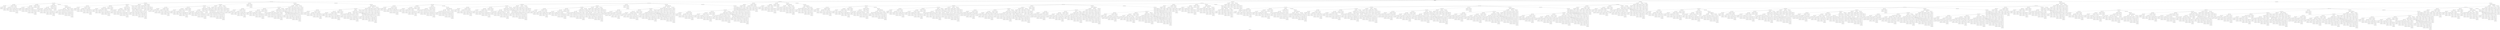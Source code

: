 digraph IST_t2 {
  rankdir=TB;
  label="IST for t=2 (n=7)";
  node [shape=box, fontname="Courier"];
  "0" [label="[1 2 3 4 5 6 7]\n(ROOT)"];
  "1" [label="[1 2 3 4 5 7 6]"];
  "2" [label="[1 2 3 4 6 5 7]"];
  "3" [label="[1 2 3 4 6 7 5]"];
  "4" [label="[1 2 3 4 7 5 6]"];
  "5" [label="[1 2 3 4 7 6 5]"];
  "6" [label="[1 2 3 5 4 6 7]"];
  "7" [label="[1 2 3 5 4 7 6]"];
  "8" [label="[1 2 3 5 6 4 7]"];
  "9" [label="[1 2 3 5 6 7 4]"];
  "10" [label="[1 2 3 5 7 4 6]"];
  "11" [label="[1 2 3 5 7 6 4]"];
  "12" [label="[1 2 3 6 4 5 7]"];
  "13" [label="[1 2 3 6 4 7 5]"];
  "14" [label="[1 2 3 6 5 4 7]"];
  "15" [label="[1 2 3 6 5 7 4]"];
  "16" [label="[1 2 3 6 7 4 5]"];
  "17" [label="[1 2 3 6 7 5 4]"];
  "18" [label="[1 2 3 7 4 5 6]"];
  "19" [label="[1 2 3 7 4 6 5]"];
  "20" [label="[1 2 3 7 5 4 6]"];
  "21" [label="[1 2 3 7 5 6 4]"];
  "22" [label="[1 2 3 7 6 4 5]"];
  "23" [label="[1 2 3 7 6 5 4]"];
  "24" [label="[1 2 4 3 5 6 7]"];
  "25" [label="[1 2 4 3 5 7 6]"];
  "26" [label="[1 2 4 3 6 5 7]"];
  "27" [label="[1 2 4 3 6 7 5]"];
  "28" [label="[1 2 4 3 7 5 6]"];
  "29" [label="[1 2 4 3 7 6 5]"];
  "30" [label="[1 2 4 5 3 6 7]"];
  "31" [label="[1 2 4 5 3 7 6]"];
  "32" [label="[1 2 4 5 6 3 7]"];
  "33" [label="[1 2 4 5 6 7 3]"];
  "34" [label="[1 2 4 5 7 3 6]"];
  "35" [label="[1 2 4 5 7 6 3]"];
  "36" [label="[1 2 4 6 3 5 7]"];
  "37" [label="[1 2 4 6 3 7 5]"];
  "38" [label="[1 2 4 6 5 3 7]"];
  "39" [label="[1 2 4 6 5 7 3]"];
  "40" [label="[1 2 4 6 7 3 5]"];
  "41" [label="[1 2 4 6 7 5 3]"];
  "42" [label="[1 2 4 7 3 5 6]"];
  "43" [label="[1 2 4 7 3 6 5]"];
  "44" [label="[1 2 4 7 5 3 6]"];
  "45" [label="[1 2 4 7 5 6 3]"];
  "46" [label="[1 2 4 7 6 3 5]"];
  "47" [label="[1 2 4 7 6 5 3]"];
  "48" [label="[1 2 5 3 4 6 7]"];
  "49" [label="[1 2 5 3 4 7 6]"];
  "50" [label="[1 2 5 3 6 4 7]"];
  "51" [label="[1 2 5 3 6 7 4]"];
  "52" [label="[1 2 5 3 7 4 6]"];
  "53" [label="[1 2 5 3 7 6 4]"];
  "54" [label="[1 2 5 4 3 6 7]"];
  "55" [label="[1 2 5 4 3 7 6]"];
  "56" [label="[1 2 5 4 6 3 7]"];
  "57" [label="[1 2 5 4 6 7 3]"];
  "58" [label="[1 2 5 4 7 3 6]"];
  "59" [label="[1 2 5 4 7 6 3]"];
  "60" [label="[1 2 5 6 3 4 7]"];
  "61" [label="[1 2 5 6 3 7 4]"];
  "62" [label="[1 2 5 6 4 3 7]"];
  "63" [label="[1 2 5 6 4 7 3]"];
  "64" [label="[1 2 5 6 7 3 4]"];
  "65" [label="[1 2 5 6 7 4 3]"];
  "66" [label="[1 2 5 7 3 4 6]"];
  "67" [label="[1 2 5 7 3 6 4]"];
  "68" [label="[1 2 5 7 4 3 6]"];
  "69" [label="[1 2 5 7 4 6 3]"];
  "70" [label="[1 2 5 7 6 3 4]"];
  "71" [label="[1 2 5 7 6 4 3]"];
  "72" [label="[1 2 6 3 4 5 7]"];
  "73" [label="[1 2 6 3 4 7 5]"];
  "74" [label="[1 2 6 3 5 4 7]"];
  "75" [label="[1 2 6 3 5 7 4]"];
  "76" [label="[1 2 6 3 7 4 5]"];
  "77" [label="[1 2 6 3 7 5 4]"];
  "78" [label="[1 2 6 4 3 5 7]"];
  "79" [label="[1 2 6 4 3 7 5]"];
  "80" [label="[1 2 6 4 5 3 7]"];
  "81" [label="[1 2 6 4 5 7 3]"];
  "82" [label="[1 2 6 4 7 3 5]"];
  "83" [label="[1 2 6 4 7 5 3]"];
  "84" [label="[1 2 6 5 3 4 7]"];
  "85" [label="[1 2 6 5 3 7 4]"];
  "86" [label="[1 2 6 5 4 3 7]"];
  "87" [label="[1 2 6 5 4 7 3]"];
  "88" [label="[1 2 6 5 7 3 4]"];
  "89" [label="[1 2 6 5 7 4 3]"];
  "90" [label="[1 2 6 7 3 4 5]"];
  "91" [label="[1 2 6 7 3 5 4]"];
  "92" [label="[1 2 6 7 4 3 5]"];
  "93" [label="[1 2 6 7 4 5 3]"];
  "94" [label="[1 2 6 7 5 3 4]"];
  "95" [label="[1 2 6 7 5 4 3]"];
  "96" [label="[1 2 7 3 4 5 6]"];
  "97" [label="[1 2 7 3 4 6 5]"];
  "98" [label="[1 2 7 3 5 4 6]"];
  "99" [label="[1 2 7 3 5 6 4]"];
  "100" [label="[1 2 7 3 6 4 5]"];
  "101" [label="[1 2 7 3 6 5 4]"];
  "102" [label="[1 2 7 4 3 5 6]"];
  "103" [label="[1 2 7 4 3 6 5]"];
  "104" [label="[1 2 7 4 5 3 6]"];
  "105" [label="[1 2 7 4 5 6 3]"];
  "106" [label="[1 2 7 4 6 3 5]"];
  "107" [label="[1 2 7 4 6 5 3]"];
  "108" [label="[1 2 7 5 3 4 6]"];
  "109" [label="[1 2 7 5 3 6 4]"];
  "110" [label="[1 2 7 5 4 3 6]"];
  "111" [label="[1 2 7 5 4 6 3]"];
  "112" [label="[1 2 7 5 6 3 4]"];
  "113" [label="[1 2 7 5 6 4 3]"];
  "114" [label="[1 2 7 6 3 4 5]"];
  "115" [label="[1 2 7 6 3 5 4]"];
  "116" [label="[1 2 7 6 4 3 5]"];
  "117" [label="[1 2 7 6 4 5 3]"];
  "118" [label="[1 2 7 6 5 3 4]"];
  "119" [label="[1 2 7 6 5 4 3]"];
  "120" [label="[1 3 2 4 5 6 7]"];
  "121" [label="[1 3 2 4 5 7 6]"];
  "122" [label="[1 3 2 4 6 5 7]"];
  "123" [label="[1 3 2 4 6 7 5]"];
  "124" [label="[1 3 2 4 7 5 6]"];
  "125" [label="[1 3 2 4 7 6 5]"];
  "126" [label="[1 3 2 5 4 6 7]"];
  "127" [label="[1 3 2 5 4 7 6]"];
  "128" [label="[1 3 2 5 6 4 7]"];
  "129" [label="[1 3 2 5 6 7 4]"];
  "130" [label="[1 3 2 5 7 4 6]"];
  "131" [label="[1 3 2 5 7 6 4]"];
  "132" [label="[1 3 2 6 4 5 7]"];
  "133" [label="[1 3 2 6 4 7 5]"];
  "134" [label="[1 3 2 6 5 4 7]"];
  "135" [label="[1 3 2 6 5 7 4]"];
  "136" [label="[1 3 2 6 7 4 5]"];
  "137" [label="[1 3 2 6 7 5 4]"];
  "138" [label="[1 3 2 7 4 5 6]"];
  "139" [label="[1 3 2 7 4 6 5]"];
  "140" [label="[1 3 2 7 5 4 6]"];
  "141" [label="[1 3 2 7 5 6 4]"];
  "142" [label="[1 3 2 7 6 4 5]"];
  "143" [label="[1 3 2 7 6 5 4]"];
  "144" [label="[1 3 4 2 5 6 7]"];
  "145" [label="[1 3 4 2 5 7 6]"];
  "146" [label="[1 3 4 2 6 5 7]"];
  "147" [label="[1 3 4 2 6 7 5]"];
  "148" [label="[1 3 4 2 7 5 6]"];
  "149" [label="[1 3 4 2 7 6 5]"];
  "150" [label="[1 3 4 5 2 6 7]"];
  "151" [label="[1 3 4 5 2 7 6]"];
  "152" [label="[1 3 4 5 6 2 7]"];
  "153" [label="[1 3 4 5 6 7 2]"];
  "154" [label="[1 3 4 5 7 2 6]"];
  "155" [label="[1 3 4 5 7 6 2]"];
  "156" [label="[1 3 4 6 2 5 7]"];
  "157" [label="[1 3 4 6 2 7 5]"];
  "158" [label="[1 3 4 6 5 2 7]"];
  "159" [label="[1 3 4 6 5 7 2]"];
  "160" [label="[1 3 4 6 7 2 5]"];
  "161" [label="[1 3 4 6 7 5 2]"];
  "162" [label="[1 3 4 7 2 5 6]"];
  "163" [label="[1 3 4 7 2 6 5]"];
  "164" [label="[1 3 4 7 5 2 6]"];
  "165" [label="[1 3 4 7 5 6 2]"];
  "166" [label="[1 3 4 7 6 2 5]"];
  "167" [label="[1 3 4 7 6 5 2]"];
  "168" [label="[1 3 5 2 4 6 7]"];
  "169" [label="[1 3 5 2 4 7 6]"];
  "170" [label="[1 3 5 2 6 4 7]"];
  "171" [label="[1 3 5 2 6 7 4]"];
  "172" [label="[1 3 5 2 7 4 6]"];
  "173" [label="[1 3 5 2 7 6 4]"];
  "174" [label="[1 3 5 4 2 6 7]"];
  "175" [label="[1 3 5 4 2 7 6]"];
  "176" [label="[1 3 5 4 6 2 7]"];
  "177" [label="[1 3 5 4 6 7 2]"];
  "178" [label="[1 3 5 4 7 2 6]"];
  "179" [label="[1 3 5 4 7 6 2]"];
  "180" [label="[1 3 5 6 2 4 7]"];
  "181" [label="[1 3 5 6 2 7 4]"];
  "182" [label="[1 3 5 6 4 2 7]"];
  "183" [label="[1 3 5 6 4 7 2]"];
  "184" [label="[1 3 5 6 7 2 4]"];
  "185" [label="[1 3 5 6 7 4 2]"];
  "186" [label="[1 3 5 7 2 4 6]"];
  "187" [label="[1 3 5 7 2 6 4]"];
  "188" [label="[1 3 5 7 4 2 6]"];
  "189" [label="[1 3 5 7 4 6 2]"];
  "190" [label="[1 3 5 7 6 2 4]"];
  "191" [label="[1 3 5 7 6 4 2]"];
  "192" [label="[1 3 6 2 4 5 7]"];
  "193" [label="[1 3 6 2 4 7 5]"];
  "194" [label="[1 3 6 2 5 4 7]"];
  "195" [label="[1 3 6 2 5 7 4]"];
  "196" [label="[1 3 6 2 7 4 5]"];
  "197" [label="[1 3 6 2 7 5 4]"];
  "198" [label="[1 3 6 4 2 5 7]"];
  "199" [label="[1 3 6 4 2 7 5]"];
  "200" [label="[1 3 6 4 5 2 7]"];
  "201" [label="[1 3 6 4 5 7 2]"];
  "202" [label="[1 3 6 4 7 2 5]"];
  "203" [label="[1 3 6 4 7 5 2]"];
  "204" [label="[1 3 6 5 2 4 7]"];
  "205" [label="[1 3 6 5 2 7 4]"];
  "206" [label="[1 3 6 5 4 2 7]"];
  "207" [label="[1 3 6 5 4 7 2]"];
  "208" [label="[1 3 6 5 7 2 4]"];
  "209" [label="[1 3 6 5 7 4 2]"];
  "210" [label="[1 3 6 7 2 4 5]"];
  "211" [label="[1 3 6 7 2 5 4]"];
  "212" [label="[1 3 6 7 4 2 5]"];
  "213" [label="[1 3 6 7 4 5 2]"];
  "214" [label="[1 3 6 7 5 2 4]"];
  "215" [label="[1 3 6 7 5 4 2]"];
  "216" [label="[1 3 7 2 4 5 6]"];
  "217" [label="[1 3 7 2 4 6 5]"];
  "218" [label="[1 3 7 2 5 4 6]"];
  "219" [label="[1 3 7 2 5 6 4]"];
  "220" [label="[1 3 7 2 6 4 5]"];
  "221" [label="[1 3 7 2 6 5 4]"];
  "222" [label="[1 3 7 4 2 5 6]"];
  "223" [label="[1 3 7 4 2 6 5]"];
  "224" [label="[1 3 7 4 5 2 6]"];
  "225" [label="[1 3 7 4 5 6 2]"];
  "226" [label="[1 3 7 4 6 2 5]"];
  "227" [label="[1 3 7 4 6 5 2]"];
  "228" [label="[1 3 7 5 2 4 6]"];
  "229" [label="[1 3 7 5 2 6 4]"];
  "230" [label="[1 3 7 5 4 2 6]"];
  "231" [label="[1 3 7 5 4 6 2]"];
  "232" [label="[1 3 7 5 6 2 4]"];
  "233" [label="[1 3 7 5 6 4 2]"];
  "234" [label="[1 3 7 6 2 4 5]"];
  "235" [label="[1 3 7 6 2 5 4]"];
  "236" [label="[1 3 7 6 4 2 5]"];
  "237" [label="[1 3 7 6 4 5 2]"];
  "238" [label="[1 3 7 6 5 2 4]"];
  "239" [label="[1 3 7 6 5 4 2]"];
  "240" [label="[1 4 2 3 5 6 7]"];
  "241" [label="[1 4 2 3 5 7 6]"];
  "242" [label="[1 4 2 3 6 5 7]"];
  "243" [label="[1 4 2 3 6 7 5]"];
  "244" [label="[1 4 2 3 7 5 6]"];
  "245" [label="[1 4 2 3 7 6 5]"];
  "246" [label="[1 4 2 5 3 6 7]"];
  "247" [label="[1 4 2 5 3 7 6]"];
  "248" [label="[1 4 2 5 6 3 7]"];
  "249" [label="[1 4 2 5 6 7 3]"];
  "250" [label="[1 4 2 5 7 3 6]"];
  "251" [label="[1 4 2 5 7 6 3]"];
  "252" [label="[1 4 2 6 3 5 7]"];
  "253" [label="[1 4 2 6 3 7 5]"];
  "254" [label="[1 4 2 6 5 3 7]"];
  "255" [label="[1 4 2 6 5 7 3]"];
  "256" [label="[1 4 2 6 7 3 5]"];
  "257" [label="[1 4 2 6 7 5 3]"];
  "258" [label="[1 4 2 7 3 5 6]"];
  "259" [label="[1 4 2 7 3 6 5]"];
  "260" [label="[1 4 2 7 5 3 6]"];
  "261" [label="[1 4 2 7 5 6 3]"];
  "262" [label="[1 4 2 7 6 3 5]"];
  "263" [label="[1 4 2 7 6 5 3]"];
  "264" [label="[1 4 3 2 5 6 7]"];
  "265" [label="[1 4 3 2 5 7 6]"];
  "266" [label="[1 4 3 2 6 5 7]"];
  "267" [label="[1 4 3 2 6 7 5]"];
  "268" [label="[1 4 3 2 7 5 6]"];
  "269" [label="[1 4 3 2 7 6 5]"];
  "270" [label="[1 4 3 5 2 6 7]"];
  "271" [label="[1 4 3 5 2 7 6]"];
  "272" [label="[1 4 3 5 6 2 7]"];
  "273" [label="[1 4 3 5 6 7 2]"];
  "274" [label="[1 4 3 5 7 2 6]"];
  "275" [label="[1 4 3 5 7 6 2]"];
  "276" [label="[1 4 3 6 2 5 7]"];
  "277" [label="[1 4 3 6 2 7 5]"];
  "278" [label="[1 4 3 6 5 2 7]"];
  "279" [label="[1 4 3 6 5 7 2]"];
  "280" [label="[1 4 3 6 7 2 5]"];
  "281" [label="[1 4 3 6 7 5 2]"];
  "282" [label="[1 4 3 7 2 5 6]"];
  "283" [label="[1 4 3 7 2 6 5]"];
  "284" [label="[1 4 3 7 5 2 6]"];
  "285" [label="[1 4 3 7 5 6 2]"];
  "286" [label="[1 4 3 7 6 2 5]"];
  "287" [label="[1 4 3 7 6 5 2]"];
  "288" [label="[1 4 5 2 3 6 7]"];
  "289" [label="[1 4 5 2 3 7 6]"];
  "290" [label="[1 4 5 2 6 3 7]"];
  "291" [label="[1 4 5 2 6 7 3]"];
  "292" [label="[1 4 5 2 7 3 6]"];
  "293" [label="[1 4 5 2 7 6 3]"];
  "294" [label="[1 4 5 3 2 6 7]"];
  "295" [label="[1 4 5 3 2 7 6]"];
  "296" [label="[1 4 5 3 6 2 7]"];
  "297" [label="[1 4 5 3 6 7 2]"];
  "298" [label="[1 4 5 3 7 2 6]"];
  "299" [label="[1 4 5 3 7 6 2]"];
  "300" [label="[1 4 5 6 2 3 7]"];
  "301" [label="[1 4 5 6 2 7 3]"];
  "302" [label="[1 4 5 6 3 2 7]"];
  "303" [label="[1 4 5 6 3 7 2]"];
  "304" [label="[1 4 5 6 7 2 3]"];
  "305" [label="[1 4 5 6 7 3 2]"];
  "306" [label="[1 4 5 7 2 3 6]"];
  "307" [label="[1 4 5 7 2 6 3]"];
  "308" [label="[1 4 5 7 3 2 6]"];
  "309" [label="[1 4 5 7 3 6 2]"];
  "310" [label="[1 4 5 7 6 2 3]"];
  "311" [label="[1 4 5 7 6 3 2]"];
  "312" [label="[1 4 6 2 3 5 7]"];
  "313" [label="[1 4 6 2 3 7 5]"];
  "314" [label="[1 4 6 2 5 3 7]"];
  "315" [label="[1 4 6 2 5 7 3]"];
  "316" [label="[1 4 6 2 7 3 5]"];
  "317" [label="[1 4 6 2 7 5 3]"];
  "318" [label="[1 4 6 3 2 5 7]"];
  "319" [label="[1 4 6 3 2 7 5]"];
  "320" [label="[1 4 6 3 5 2 7]"];
  "321" [label="[1 4 6 3 5 7 2]"];
  "322" [label="[1 4 6 3 7 2 5]"];
  "323" [label="[1 4 6 3 7 5 2]"];
  "324" [label="[1 4 6 5 2 3 7]"];
  "325" [label="[1 4 6 5 2 7 3]"];
  "326" [label="[1 4 6 5 3 2 7]"];
  "327" [label="[1 4 6 5 3 7 2]"];
  "328" [label="[1 4 6 5 7 2 3]"];
  "329" [label="[1 4 6 5 7 3 2]"];
  "330" [label="[1 4 6 7 2 3 5]"];
  "331" [label="[1 4 6 7 2 5 3]"];
  "332" [label="[1 4 6 7 3 2 5]"];
  "333" [label="[1 4 6 7 3 5 2]"];
  "334" [label="[1 4 6 7 5 2 3]"];
  "335" [label="[1 4 6 7 5 3 2]"];
  "336" [label="[1 4 7 2 3 5 6]"];
  "337" [label="[1 4 7 2 3 6 5]"];
  "338" [label="[1 4 7 2 5 3 6]"];
  "339" [label="[1 4 7 2 5 6 3]"];
  "340" [label="[1 4 7 2 6 3 5]"];
  "341" [label="[1 4 7 2 6 5 3]"];
  "342" [label="[1 4 7 3 2 5 6]"];
  "343" [label="[1 4 7 3 2 6 5]"];
  "344" [label="[1 4 7 3 5 2 6]"];
  "345" [label="[1 4 7 3 5 6 2]"];
  "346" [label="[1 4 7 3 6 2 5]"];
  "347" [label="[1 4 7 3 6 5 2]"];
  "348" [label="[1 4 7 5 2 3 6]"];
  "349" [label="[1 4 7 5 2 6 3]"];
  "350" [label="[1 4 7 5 3 2 6]"];
  "351" [label="[1 4 7 5 3 6 2]"];
  "352" [label="[1 4 7 5 6 2 3]"];
  "353" [label="[1 4 7 5 6 3 2]"];
  "354" [label="[1 4 7 6 2 3 5]"];
  "355" [label="[1 4 7 6 2 5 3]"];
  "356" [label="[1 4 7 6 3 2 5]"];
  "357" [label="[1 4 7 6 3 5 2]"];
  "358" [label="[1 4 7 6 5 2 3]"];
  "359" [label="[1 4 7 6 5 3 2]"];
  "360" [label="[1 5 2 3 4 6 7]"];
  "361" [label="[1 5 2 3 4 7 6]"];
  "362" [label="[1 5 2 3 6 4 7]"];
  "363" [label="[1 5 2 3 6 7 4]"];
  "364" [label="[1 5 2 3 7 4 6]"];
  "365" [label="[1 5 2 3 7 6 4]"];
  "366" [label="[1 5 2 4 3 6 7]"];
  "367" [label="[1 5 2 4 3 7 6]"];
  "368" [label="[1 5 2 4 6 3 7]"];
  "369" [label="[1 5 2 4 6 7 3]"];
  "370" [label="[1 5 2 4 7 3 6]"];
  "371" [label="[1 5 2 4 7 6 3]"];
  "372" [label="[1 5 2 6 3 4 7]"];
  "373" [label="[1 5 2 6 3 7 4]"];
  "374" [label="[1 5 2 6 4 3 7]"];
  "375" [label="[1 5 2 6 4 7 3]"];
  "376" [label="[1 5 2 6 7 3 4]"];
  "377" [label="[1 5 2 6 7 4 3]"];
  "378" [label="[1 5 2 7 3 4 6]"];
  "379" [label="[1 5 2 7 3 6 4]"];
  "380" [label="[1 5 2 7 4 3 6]"];
  "381" [label="[1 5 2 7 4 6 3]"];
  "382" [label="[1 5 2 7 6 3 4]"];
  "383" [label="[1 5 2 7 6 4 3]"];
  "384" [label="[1 5 3 2 4 6 7]"];
  "385" [label="[1 5 3 2 4 7 6]"];
  "386" [label="[1 5 3 2 6 4 7]"];
  "387" [label="[1 5 3 2 6 7 4]"];
  "388" [label="[1 5 3 2 7 4 6]"];
  "389" [label="[1 5 3 2 7 6 4]"];
  "390" [label="[1 5 3 4 2 6 7]"];
  "391" [label="[1 5 3 4 2 7 6]"];
  "392" [label="[1 5 3 4 6 2 7]"];
  "393" [label="[1 5 3 4 6 7 2]"];
  "394" [label="[1 5 3 4 7 2 6]"];
  "395" [label="[1 5 3 4 7 6 2]"];
  "396" [label="[1 5 3 6 2 4 7]"];
  "397" [label="[1 5 3 6 2 7 4]"];
  "398" [label="[1 5 3 6 4 2 7]"];
  "399" [label="[1 5 3 6 4 7 2]"];
  "400" [label="[1 5 3 6 7 2 4]"];
  "401" [label="[1 5 3 6 7 4 2]"];
  "402" [label="[1 5 3 7 2 4 6]"];
  "403" [label="[1 5 3 7 2 6 4]"];
  "404" [label="[1 5 3 7 4 2 6]"];
  "405" [label="[1 5 3 7 4 6 2]"];
  "406" [label="[1 5 3 7 6 2 4]"];
  "407" [label="[1 5 3 7 6 4 2]"];
  "408" [label="[1 5 4 2 3 6 7]"];
  "409" [label="[1 5 4 2 3 7 6]"];
  "410" [label="[1 5 4 2 6 3 7]"];
  "411" [label="[1 5 4 2 6 7 3]"];
  "412" [label="[1 5 4 2 7 3 6]"];
  "413" [label="[1 5 4 2 7 6 3]"];
  "414" [label="[1 5 4 3 2 6 7]"];
  "415" [label="[1 5 4 3 2 7 6]"];
  "416" [label="[1 5 4 3 6 2 7]"];
  "417" [label="[1 5 4 3 6 7 2]"];
  "418" [label="[1 5 4 3 7 2 6]"];
  "419" [label="[1 5 4 3 7 6 2]"];
  "420" [label="[1 5 4 6 2 3 7]"];
  "421" [label="[1 5 4 6 2 7 3]"];
  "422" [label="[1 5 4 6 3 2 7]"];
  "423" [label="[1 5 4 6 3 7 2]"];
  "424" [label="[1 5 4 6 7 2 3]"];
  "425" [label="[1 5 4 6 7 3 2]"];
  "426" [label="[1 5 4 7 2 3 6]"];
  "427" [label="[1 5 4 7 2 6 3]"];
  "428" [label="[1 5 4 7 3 2 6]"];
  "429" [label="[1 5 4 7 3 6 2]"];
  "430" [label="[1 5 4 7 6 2 3]"];
  "431" [label="[1 5 4 7 6 3 2]"];
  "432" [label="[1 5 6 2 3 4 7]"];
  "433" [label="[1 5 6 2 3 7 4]"];
  "434" [label="[1 5 6 2 4 3 7]"];
  "435" [label="[1 5 6 2 4 7 3]"];
  "436" [label="[1 5 6 2 7 3 4]"];
  "437" [label="[1 5 6 2 7 4 3]"];
  "438" [label="[1 5 6 3 2 4 7]"];
  "439" [label="[1 5 6 3 2 7 4]"];
  "440" [label="[1 5 6 3 4 2 7]"];
  "441" [label="[1 5 6 3 4 7 2]"];
  "442" [label="[1 5 6 3 7 2 4]"];
  "443" [label="[1 5 6 3 7 4 2]"];
  "444" [label="[1 5 6 4 2 3 7]"];
  "445" [label="[1 5 6 4 2 7 3]"];
  "446" [label="[1 5 6 4 3 2 7]"];
  "447" [label="[1 5 6 4 3 7 2]"];
  "448" [label="[1 5 6 4 7 2 3]"];
  "449" [label="[1 5 6 4 7 3 2]"];
  "450" [label="[1 5 6 7 2 3 4]"];
  "451" [label="[1 5 6 7 2 4 3]"];
  "452" [label="[1 5 6 7 3 2 4]"];
  "453" [label="[1 5 6 7 3 4 2]"];
  "454" [label="[1 5 6 7 4 2 3]"];
  "455" [label="[1 5 6 7 4 3 2]"];
  "456" [label="[1 5 7 2 3 4 6]"];
  "457" [label="[1 5 7 2 3 6 4]"];
  "458" [label="[1 5 7 2 4 3 6]"];
  "459" [label="[1 5 7 2 4 6 3]"];
  "460" [label="[1 5 7 2 6 3 4]"];
  "461" [label="[1 5 7 2 6 4 3]"];
  "462" [label="[1 5 7 3 2 4 6]"];
  "463" [label="[1 5 7 3 2 6 4]"];
  "464" [label="[1 5 7 3 4 2 6]"];
  "465" [label="[1 5 7 3 4 6 2]"];
  "466" [label="[1 5 7 3 6 2 4]"];
  "467" [label="[1 5 7 3 6 4 2]"];
  "468" [label="[1 5 7 4 2 3 6]"];
  "469" [label="[1 5 7 4 2 6 3]"];
  "470" [label="[1 5 7 4 3 2 6]"];
  "471" [label="[1 5 7 4 3 6 2]"];
  "472" [label="[1 5 7 4 6 2 3]"];
  "473" [label="[1 5 7 4 6 3 2]"];
  "474" [label="[1 5 7 6 2 3 4]"];
  "475" [label="[1 5 7 6 2 4 3]"];
  "476" [label="[1 5 7 6 3 2 4]"];
  "477" [label="[1 5 7 6 3 4 2]"];
  "478" [label="[1 5 7 6 4 2 3]"];
  "479" [label="[1 5 7 6 4 3 2]"];
  "480" [label="[1 6 2 3 4 5 7]"];
  "481" [label="[1 6 2 3 4 7 5]"];
  "482" [label="[1 6 2 3 5 4 7]"];
  "483" [label="[1 6 2 3 5 7 4]"];
  "484" [label="[1 6 2 3 7 4 5]"];
  "485" [label="[1 6 2 3 7 5 4]"];
  "486" [label="[1 6 2 4 3 5 7]"];
  "487" [label="[1 6 2 4 3 7 5]"];
  "488" [label="[1 6 2 4 5 3 7]"];
  "489" [label="[1 6 2 4 5 7 3]"];
  "490" [label="[1 6 2 4 7 3 5]"];
  "491" [label="[1 6 2 4 7 5 3]"];
  "492" [label="[1 6 2 5 3 4 7]"];
  "493" [label="[1 6 2 5 3 7 4]"];
  "494" [label="[1 6 2 5 4 3 7]"];
  "495" [label="[1 6 2 5 4 7 3]"];
  "496" [label="[1 6 2 5 7 3 4]"];
  "497" [label="[1 6 2 5 7 4 3]"];
  "498" [label="[1 6 2 7 3 4 5]"];
  "499" [label="[1 6 2 7 3 5 4]"];
  "500" [label="[1 6 2 7 4 3 5]"];
  "501" [label="[1 6 2 7 4 5 3]"];
  "502" [label="[1 6 2 7 5 3 4]"];
  "503" [label="[1 6 2 7 5 4 3]"];
  "504" [label="[1 6 3 2 4 5 7]"];
  "505" [label="[1 6 3 2 4 7 5]"];
  "506" [label="[1 6 3 2 5 4 7]"];
  "507" [label="[1 6 3 2 5 7 4]"];
  "508" [label="[1 6 3 2 7 4 5]"];
  "509" [label="[1 6 3 2 7 5 4]"];
  "510" [label="[1 6 3 4 2 5 7]"];
  "511" [label="[1 6 3 4 2 7 5]"];
  "512" [label="[1 6 3 4 5 2 7]"];
  "513" [label="[1 6 3 4 5 7 2]"];
  "514" [label="[1 6 3 4 7 2 5]"];
  "515" [label="[1 6 3 4 7 5 2]"];
  "516" [label="[1 6 3 5 2 4 7]"];
  "517" [label="[1 6 3 5 2 7 4]"];
  "518" [label="[1 6 3 5 4 2 7]"];
  "519" [label="[1 6 3 5 4 7 2]"];
  "520" [label="[1 6 3 5 7 2 4]"];
  "521" [label="[1 6 3 5 7 4 2]"];
  "522" [label="[1 6 3 7 2 4 5]"];
  "523" [label="[1 6 3 7 2 5 4]"];
  "524" [label="[1 6 3 7 4 2 5]"];
  "525" [label="[1 6 3 7 4 5 2]"];
  "526" [label="[1 6 3 7 5 2 4]"];
  "527" [label="[1 6 3 7 5 4 2]"];
  "528" [label="[1 6 4 2 3 5 7]"];
  "529" [label="[1 6 4 2 3 7 5]"];
  "530" [label="[1 6 4 2 5 3 7]"];
  "531" [label="[1 6 4 2 5 7 3]"];
  "532" [label="[1 6 4 2 7 3 5]"];
  "533" [label="[1 6 4 2 7 5 3]"];
  "534" [label="[1 6 4 3 2 5 7]"];
  "535" [label="[1 6 4 3 2 7 5]"];
  "536" [label="[1 6 4 3 5 2 7]"];
  "537" [label="[1 6 4 3 5 7 2]"];
  "538" [label="[1 6 4 3 7 2 5]"];
  "539" [label="[1 6 4 3 7 5 2]"];
  "540" [label="[1 6 4 5 2 3 7]"];
  "541" [label="[1 6 4 5 2 7 3]"];
  "542" [label="[1 6 4 5 3 2 7]"];
  "543" [label="[1 6 4 5 3 7 2]"];
  "544" [label="[1 6 4 5 7 2 3]"];
  "545" [label="[1 6 4 5 7 3 2]"];
  "546" [label="[1 6 4 7 2 3 5]"];
  "547" [label="[1 6 4 7 2 5 3]"];
  "548" [label="[1 6 4 7 3 2 5]"];
  "549" [label="[1 6 4 7 3 5 2]"];
  "550" [label="[1 6 4 7 5 2 3]"];
  "551" [label="[1 6 4 7 5 3 2]"];
  "552" [label="[1 6 5 2 3 4 7]"];
  "553" [label="[1 6 5 2 3 7 4]"];
  "554" [label="[1 6 5 2 4 3 7]"];
  "555" [label="[1 6 5 2 4 7 3]"];
  "556" [label="[1 6 5 2 7 3 4]"];
  "557" [label="[1 6 5 2 7 4 3]"];
  "558" [label="[1 6 5 3 2 4 7]"];
  "559" [label="[1 6 5 3 2 7 4]"];
  "560" [label="[1 6 5 3 4 2 7]"];
  "561" [label="[1 6 5 3 4 7 2]"];
  "562" [label="[1 6 5 3 7 2 4]"];
  "563" [label="[1 6 5 3 7 4 2]"];
  "564" [label="[1 6 5 4 2 3 7]"];
  "565" [label="[1 6 5 4 2 7 3]"];
  "566" [label="[1 6 5 4 3 2 7]"];
  "567" [label="[1 6 5 4 3 7 2]"];
  "568" [label="[1 6 5 4 7 2 3]"];
  "569" [label="[1 6 5 4 7 3 2]"];
  "570" [label="[1 6 5 7 2 3 4]"];
  "571" [label="[1 6 5 7 2 4 3]"];
  "572" [label="[1 6 5 7 3 2 4]"];
  "573" [label="[1 6 5 7 3 4 2]"];
  "574" [label="[1 6 5 7 4 2 3]"];
  "575" [label="[1 6 5 7 4 3 2]"];
  "576" [label="[1 6 7 2 3 4 5]"];
  "577" [label="[1 6 7 2 3 5 4]"];
  "578" [label="[1 6 7 2 4 3 5]"];
  "579" [label="[1 6 7 2 4 5 3]"];
  "580" [label="[1 6 7 2 5 3 4]"];
  "581" [label="[1 6 7 2 5 4 3]"];
  "582" [label="[1 6 7 3 2 4 5]"];
  "583" [label="[1 6 7 3 2 5 4]"];
  "584" [label="[1 6 7 3 4 2 5]"];
  "585" [label="[1 6 7 3 4 5 2]"];
  "586" [label="[1 6 7 3 5 2 4]"];
  "587" [label="[1 6 7 3 5 4 2]"];
  "588" [label="[1 6 7 4 2 3 5]"];
  "589" [label="[1 6 7 4 2 5 3]"];
  "590" [label="[1 6 7 4 3 2 5]"];
  "591" [label="[1 6 7 4 3 5 2]"];
  "592" [label="[1 6 7 4 5 2 3]"];
  "593" [label="[1 6 7 4 5 3 2]"];
  "594" [label="[1 6 7 5 2 3 4]"];
  "595" [label="[1 6 7 5 2 4 3]"];
  "596" [label="[1 6 7 5 3 2 4]"];
  "597" [label="[1 6 7 5 3 4 2]"];
  "598" [label="[1 6 7 5 4 2 3]"];
  "599" [label="[1 6 7 5 4 3 2]"];
  "600" [label="[1 7 2 3 4 5 6]"];
  "601" [label="[1 7 2 3 4 6 5]"];
  "602" [label="[1 7 2 3 5 4 6]"];
  "603" [label="[1 7 2 3 5 6 4]"];
  "604" [label="[1 7 2 3 6 4 5]"];
  "605" [label="[1 7 2 3 6 5 4]"];
  "606" [label="[1 7 2 4 3 5 6]"];
  "607" [label="[1 7 2 4 3 6 5]"];
  "608" [label="[1 7 2 4 5 3 6]"];
  "609" [label="[1 7 2 4 5 6 3]"];
  "610" [label="[1 7 2 4 6 3 5]"];
  "611" [label="[1 7 2 4 6 5 3]"];
  "612" [label="[1 7 2 5 3 4 6]"];
  "613" [label="[1 7 2 5 3 6 4]"];
  "614" [label="[1 7 2 5 4 3 6]"];
  "615" [label="[1 7 2 5 4 6 3]"];
  "616" [label="[1 7 2 5 6 3 4]"];
  "617" [label="[1 7 2 5 6 4 3]"];
  "618" [label="[1 7 2 6 3 4 5]"];
  "619" [label="[1 7 2 6 3 5 4]"];
  "620" [label="[1 7 2 6 4 3 5]"];
  "621" [label="[1 7 2 6 4 5 3]"];
  "622" [label="[1 7 2 6 5 3 4]"];
  "623" [label="[1 7 2 6 5 4 3]"];
  "624" [label="[1 7 3 2 4 5 6]"];
  "625" [label="[1 7 3 2 4 6 5]"];
  "626" [label="[1 7 3 2 5 4 6]"];
  "627" [label="[1 7 3 2 5 6 4]"];
  "628" [label="[1 7 3 2 6 4 5]"];
  "629" [label="[1 7 3 2 6 5 4]"];
  "630" [label="[1 7 3 4 2 5 6]"];
  "631" [label="[1 7 3 4 2 6 5]"];
  "632" [label="[1 7 3 4 5 2 6]"];
  "633" [label="[1 7 3 4 5 6 2]"];
  "634" [label="[1 7 3 4 6 2 5]"];
  "635" [label="[1 7 3 4 6 5 2]"];
  "636" [label="[1 7 3 5 2 4 6]"];
  "637" [label="[1 7 3 5 2 6 4]"];
  "638" [label="[1 7 3 5 4 2 6]"];
  "639" [label="[1 7 3 5 4 6 2]"];
  "640" [label="[1 7 3 5 6 2 4]"];
  "641" [label="[1 7 3 5 6 4 2]"];
  "642" [label="[1 7 3 6 2 4 5]"];
  "643" [label="[1 7 3 6 2 5 4]"];
  "644" [label="[1 7 3 6 4 2 5]"];
  "645" [label="[1 7 3 6 4 5 2]"];
  "646" [label="[1 7 3 6 5 2 4]"];
  "647" [label="[1 7 3 6 5 4 2]"];
  "648" [label="[1 7 4 2 3 5 6]"];
  "649" [label="[1 7 4 2 3 6 5]"];
  "650" [label="[1 7 4 2 5 3 6]"];
  "651" [label="[1 7 4 2 5 6 3]"];
  "652" [label="[1 7 4 2 6 3 5]"];
  "653" [label="[1 7 4 2 6 5 3]"];
  "654" [label="[1 7 4 3 2 5 6]"];
  "655" [label="[1 7 4 3 2 6 5]"];
  "656" [label="[1 7 4 3 5 2 6]"];
  "657" [label="[1 7 4 3 5 6 2]"];
  "658" [label="[1 7 4 3 6 2 5]"];
  "659" [label="[1 7 4 3 6 5 2]"];
  "660" [label="[1 7 4 5 2 3 6]"];
  "661" [label="[1 7 4 5 2 6 3]"];
  "662" [label="[1 7 4 5 3 2 6]"];
  "663" [label="[1 7 4 5 3 6 2]"];
  "664" [label="[1 7 4 5 6 2 3]"];
  "665" [label="[1 7 4 5 6 3 2]"];
  "666" [label="[1 7 4 6 2 3 5]"];
  "667" [label="[1 7 4 6 2 5 3]"];
  "668" [label="[1 7 4 6 3 2 5]"];
  "669" [label="[1 7 4 6 3 5 2]"];
  "670" [label="[1 7 4 6 5 2 3]"];
  "671" [label="[1 7 4 6 5 3 2]"];
  "672" [label="[1 7 5 2 3 4 6]"];
  "673" [label="[1 7 5 2 3 6 4]"];
  "674" [label="[1 7 5 2 4 3 6]"];
  "675" [label="[1 7 5 2 4 6 3]"];
  "676" [label="[1 7 5 2 6 3 4]"];
  "677" [label="[1 7 5 2 6 4 3]"];
  "678" [label="[1 7 5 3 2 4 6]"];
  "679" [label="[1 7 5 3 2 6 4]"];
  "680" [label="[1 7 5 3 4 2 6]"];
  "681" [label="[1 7 5 3 4 6 2]"];
  "682" [label="[1 7 5 3 6 2 4]"];
  "683" [label="[1 7 5 3 6 4 2]"];
  "684" [label="[1 7 5 4 2 3 6]"];
  "685" [label="[1 7 5 4 2 6 3]"];
  "686" [label="[1 7 5 4 3 2 6]"];
  "687" [label="[1 7 5 4 3 6 2]"];
  "688" [label="[1 7 5 4 6 2 3]"];
  "689" [label="[1 7 5 4 6 3 2]"];
  "690" [label="[1 7 5 6 2 3 4]"];
  "691" [label="[1 7 5 6 2 4 3]"];
  "692" [label="[1 7 5 6 3 2 4]"];
  "693" [label="[1 7 5 6 3 4 2]"];
  "694" [label="[1 7 5 6 4 2 3]"];
  "695" [label="[1 7 5 6 4 3 2]"];
  "696" [label="[1 7 6 2 3 4 5]"];
  "697" [label="[1 7 6 2 3 5 4]"];
  "698" [label="[1 7 6 2 4 3 5]"];
  "699" [label="[1 7 6 2 4 5 3]"];
  "700" [label="[1 7 6 2 5 3 4]"];
  "701" [label="[1 7 6 2 5 4 3]"];
  "702" [label="[1 7 6 3 2 4 5]"];
  "703" [label="[1 7 6 3 2 5 4]"];
  "704" [label="[1 7 6 3 4 2 5]"];
  "705" [label="[1 7 6 3 4 5 2]"];
  "706" [label="[1 7 6 3 5 2 4]"];
  "707" [label="[1 7 6 3 5 4 2]"];
  "708" [label="[1 7 6 4 2 3 5]"];
  "709" [label="[1 7 6 4 2 5 3]"];
  "710" [label="[1 7 6 4 3 2 5]"];
  "711" [label="[1 7 6 4 3 5 2]"];
  "712" [label="[1 7 6 4 5 2 3]"];
  "713" [label="[1 7 6 4 5 3 2]"];
  "714" [label="[1 7 6 5 2 3 4]"];
  "715" [label="[1 7 6 5 2 4 3]"];
  "716" [label="[1 7 6 5 3 2 4]"];
  "717" [label="[1 7 6 5 3 4 2]"];
  "718" [label="[1 7 6 5 4 2 3]"];
  "719" [label="[1 7 6 5 4 3 2]"];
  "720" [label="[2 1 3 4 5 6 7]"];
  "721" [label="[2 1 3 4 5 7 6]"];
  "722" [label="[2 1 3 4 6 5 7]"];
  "723" [label="[2 1 3 4 6 7 5]"];
  "724" [label="[2 1 3 4 7 5 6]"];
  "725" [label="[2 1 3 4 7 6 5]"];
  "726" [label="[2 1 3 5 4 6 7]"];
  "727" [label="[2 1 3 5 4 7 6]"];
  "728" [label="[2 1 3 5 6 4 7]"];
  "729" [label="[2 1 3 5 6 7 4]"];
  "730" [label="[2 1 3 5 7 4 6]"];
  "731" [label="[2 1 3 5 7 6 4]"];
  "732" [label="[2 1 3 6 4 5 7]"];
  "733" [label="[2 1 3 6 4 7 5]"];
  "734" [label="[2 1 3 6 5 4 7]"];
  "735" [label="[2 1 3 6 5 7 4]"];
  "736" [label="[2 1 3 6 7 4 5]"];
  "737" [label="[2 1 3 6 7 5 4]"];
  "738" [label="[2 1 3 7 4 5 6]"];
  "739" [label="[2 1 3 7 4 6 5]"];
  "740" [label="[2 1 3 7 5 4 6]"];
  "741" [label="[2 1 3 7 5 6 4]"];
  "742" [label="[2 1 3 7 6 4 5]"];
  "743" [label="[2 1 3 7 6 5 4]"];
  "744" [label="[2 1 4 3 5 6 7]"];
  "745" [label="[2 1 4 3 5 7 6]"];
  "746" [label="[2 1 4 3 6 5 7]"];
  "747" [label="[2 1 4 3 6 7 5]"];
  "748" [label="[2 1 4 3 7 5 6]"];
  "749" [label="[2 1 4 3 7 6 5]"];
  "750" [label="[2 1 4 5 3 6 7]"];
  "751" [label="[2 1 4 5 3 7 6]"];
  "752" [label="[2 1 4 5 6 3 7]"];
  "753" [label="[2 1 4 5 6 7 3]"];
  "754" [label="[2 1 4 5 7 3 6]"];
  "755" [label="[2 1 4 5 7 6 3]"];
  "756" [label="[2 1 4 6 3 5 7]"];
  "757" [label="[2 1 4 6 3 7 5]"];
  "758" [label="[2 1 4 6 5 3 7]"];
  "759" [label="[2 1 4 6 5 7 3]"];
  "760" [label="[2 1 4 6 7 3 5]"];
  "761" [label="[2 1 4 6 7 5 3]"];
  "762" [label="[2 1 4 7 3 5 6]"];
  "763" [label="[2 1 4 7 3 6 5]"];
  "764" [label="[2 1 4 7 5 3 6]"];
  "765" [label="[2 1 4 7 5 6 3]"];
  "766" [label="[2 1 4 7 6 3 5]"];
  "767" [label="[2 1 4 7 6 5 3]"];
  "768" [label="[2 1 5 3 4 6 7]"];
  "769" [label="[2 1 5 3 4 7 6]"];
  "770" [label="[2 1 5 3 6 4 7]"];
  "771" [label="[2 1 5 3 6 7 4]"];
  "772" [label="[2 1 5 3 7 4 6]"];
  "773" [label="[2 1 5 3 7 6 4]"];
  "774" [label="[2 1 5 4 3 6 7]"];
  "775" [label="[2 1 5 4 3 7 6]"];
  "776" [label="[2 1 5 4 6 3 7]"];
  "777" [label="[2 1 5 4 6 7 3]"];
  "778" [label="[2 1 5 4 7 3 6]"];
  "779" [label="[2 1 5 4 7 6 3]"];
  "780" [label="[2 1 5 6 3 4 7]"];
  "781" [label="[2 1 5 6 3 7 4]"];
  "782" [label="[2 1 5 6 4 3 7]"];
  "783" [label="[2 1 5 6 4 7 3]"];
  "784" [label="[2 1 5 6 7 3 4]"];
  "785" [label="[2 1 5 6 7 4 3]"];
  "786" [label="[2 1 5 7 3 4 6]"];
  "787" [label="[2 1 5 7 3 6 4]"];
  "788" [label="[2 1 5 7 4 3 6]"];
  "789" [label="[2 1 5 7 4 6 3]"];
  "790" [label="[2 1 5 7 6 3 4]"];
  "791" [label="[2 1 5 7 6 4 3]"];
  "792" [label="[2 1 6 3 4 5 7]"];
  "793" [label="[2 1 6 3 4 7 5]"];
  "794" [label="[2 1 6 3 5 4 7]"];
  "795" [label="[2 1 6 3 5 7 4]"];
  "796" [label="[2 1 6 3 7 4 5]"];
  "797" [label="[2 1 6 3 7 5 4]"];
  "798" [label="[2 1 6 4 3 5 7]"];
  "799" [label="[2 1 6 4 3 7 5]"];
  "800" [label="[2 1 6 4 5 3 7]"];
  "801" [label="[2 1 6 4 5 7 3]"];
  "802" [label="[2 1 6 4 7 3 5]"];
  "803" [label="[2 1 6 4 7 5 3]"];
  "804" [label="[2 1 6 5 3 4 7]"];
  "805" [label="[2 1 6 5 3 7 4]"];
  "806" [label="[2 1 6 5 4 3 7]"];
  "807" [label="[2 1 6 5 4 7 3]"];
  "808" [label="[2 1 6 5 7 3 4]"];
  "809" [label="[2 1 6 5 7 4 3]"];
  "810" [label="[2 1 6 7 3 4 5]"];
  "811" [label="[2 1 6 7 3 5 4]"];
  "812" [label="[2 1 6 7 4 3 5]"];
  "813" [label="[2 1 6 7 4 5 3]"];
  "814" [label="[2 1 6 7 5 3 4]"];
  "815" [label="[2 1 6 7 5 4 3]"];
  "816" [label="[2 1 7 3 4 5 6]"];
  "817" [label="[2 1 7 3 4 6 5]"];
  "818" [label="[2 1 7 3 5 4 6]"];
  "819" [label="[2 1 7 3 5 6 4]"];
  "820" [label="[2 1 7 3 6 4 5]"];
  "821" [label="[2 1 7 3 6 5 4]"];
  "822" [label="[2 1 7 4 3 5 6]"];
  "823" [label="[2 1 7 4 3 6 5]"];
  "824" [label="[2 1 7 4 5 3 6]"];
  "825" [label="[2 1 7 4 5 6 3]"];
  "826" [label="[2 1 7 4 6 3 5]"];
  "827" [label="[2 1 7 4 6 5 3]"];
  "828" [label="[2 1 7 5 3 4 6]"];
  "829" [label="[2 1 7 5 3 6 4]"];
  "830" [label="[2 1 7 5 4 3 6]"];
  "831" [label="[2 1 7 5 4 6 3]"];
  "832" [label="[2 1 7 5 6 3 4]"];
  "833" [label="[2 1 7 5 6 4 3]"];
  "834" [label="[2 1 7 6 3 4 5]"];
  "835" [label="[2 1 7 6 3 5 4]"];
  "836" [label="[2 1 7 6 4 3 5]"];
  "837" [label="[2 1 7 6 4 5 3]"];
  "838" [label="[2 1 7 6 5 3 4]"];
  "839" [label="[2 1 7 6 5 4 3]"];
  "840" [label="[2 3 1 4 5 6 7]"];
  "841" [label="[2 3 1 4 5 7 6]"];
  "842" [label="[2 3 1 4 6 5 7]"];
  "843" [label="[2 3 1 4 6 7 5]"];
  "844" [label="[2 3 1 4 7 5 6]"];
  "845" [label="[2 3 1 4 7 6 5]"];
  "846" [label="[2 3 1 5 4 6 7]"];
  "847" [label="[2 3 1 5 4 7 6]"];
  "848" [label="[2 3 1 5 6 4 7]"];
  "849" [label="[2 3 1 5 6 7 4]"];
  "850" [label="[2 3 1 5 7 4 6]"];
  "851" [label="[2 3 1 5 7 6 4]"];
  "852" [label="[2 3 1 6 4 5 7]"];
  "853" [label="[2 3 1 6 4 7 5]"];
  "854" [label="[2 3 1 6 5 4 7]"];
  "855" [label="[2 3 1 6 5 7 4]"];
  "856" [label="[2 3 1 6 7 4 5]"];
  "857" [label="[2 3 1 6 7 5 4]"];
  "858" [label="[2 3 1 7 4 5 6]"];
  "859" [label="[2 3 1 7 4 6 5]"];
  "860" [label="[2 3 1 7 5 4 6]"];
  "861" [label="[2 3 1 7 5 6 4]"];
  "862" [label="[2 3 1 7 6 4 5]"];
  "863" [label="[2 3 1 7 6 5 4]"];
  "864" [label="[2 3 4 1 5 6 7]"];
  "865" [label="[2 3 4 1 5 7 6]"];
  "866" [label="[2 3 4 1 6 5 7]"];
  "867" [label="[2 3 4 1 6 7 5]"];
  "868" [label="[2 3 4 1 7 5 6]"];
  "869" [label="[2 3 4 1 7 6 5]"];
  "870" [label="[2 3 4 5 1 6 7]"];
  "871" [label="[2 3 4 5 1 7 6]"];
  "872" [label="[2 3 4 5 6 1 7]"];
  "873" [label="[2 3 4 5 6 7 1]"];
  "874" [label="[2 3 4 5 7 1 6]"];
  "875" [label="[2 3 4 5 7 6 1]"];
  "876" [label="[2 3 4 6 1 5 7]"];
  "877" [label="[2 3 4 6 1 7 5]"];
  "878" [label="[2 3 4 6 5 1 7]"];
  "879" [label="[2 3 4 6 5 7 1]"];
  "880" [label="[2 3 4 6 7 1 5]"];
  "881" [label="[2 3 4 6 7 5 1]"];
  "882" [label="[2 3 4 7 1 5 6]"];
  "883" [label="[2 3 4 7 1 6 5]"];
  "884" [label="[2 3 4 7 5 1 6]"];
  "885" [label="[2 3 4 7 5 6 1]"];
  "886" [label="[2 3 4 7 6 1 5]"];
  "887" [label="[2 3 4 7 6 5 1]"];
  "888" [label="[2 3 5 1 4 6 7]"];
  "889" [label="[2 3 5 1 4 7 6]"];
  "890" [label="[2 3 5 1 6 4 7]"];
  "891" [label="[2 3 5 1 6 7 4]"];
  "892" [label="[2 3 5 1 7 4 6]"];
  "893" [label="[2 3 5 1 7 6 4]"];
  "894" [label="[2 3 5 4 1 6 7]"];
  "895" [label="[2 3 5 4 1 7 6]"];
  "896" [label="[2 3 5 4 6 1 7]"];
  "897" [label="[2 3 5 4 6 7 1]"];
  "898" [label="[2 3 5 4 7 1 6]"];
  "899" [label="[2 3 5 4 7 6 1]"];
  "900" [label="[2 3 5 6 1 4 7]"];
  "901" [label="[2 3 5 6 1 7 4]"];
  "902" [label="[2 3 5 6 4 1 7]"];
  "903" [label="[2 3 5 6 4 7 1]"];
  "904" [label="[2 3 5 6 7 1 4]"];
  "905" [label="[2 3 5 6 7 4 1]"];
  "906" [label="[2 3 5 7 1 4 6]"];
  "907" [label="[2 3 5 7 1 6 4]"];
  "908" [label="[2 3 5 7 4 1 6]"];
  "909" [label="[2 3 5 7 4 6 1]"];
  "910" [label="[2 3 5 7 6 1 4]"];
  "911" [label="[2 3 5 7 6 4 1]"];
  "912" [label="[2 3 6 1 4 5 7]"];
  "913" [label="[2 3 6 1 4 7 5]"];
  "914" [label="[2 3 6 1 5 4 7]"];
  "915" [label="[2 3 6 1 5 7 4]"];
  "916" [label="[2 3 6 1 7 4 5]"];
  "917" [label="[2 3 6 1 7 5 4]"];
  "918" [label="[2 3 6 4 1 5 7]"];
  "919" [label="[2 3 6 4 1 7 5]"];
  "920" [label="[2 3 6 4 5 1 7]"];
  "921" [label="[2 3 6 4 5 7 1]"];
  "922" [label="[2 3 6 4 7 1 5]"];
  "923" [label="[2 3 6 4 7 5 1]"];
  "924" [label="[2 3 6 5 1 4 7]"];
  "925" [label="[2 3 6 5 1 7 4]"];
  "926" [label="[2 3 6 5 4 1 7]"];
  "927" [label="[2 3 6 5 4 7 1]"];
  "928" [label="[2 3 6 5 7 1 4]"];
  "929" [label="[2 3 6 5 7 4 1]"];
  "930" [label="[2 3 6 7 1 4 5]"];
  "931" [label="[2 3 6 7 1 5 4]"];
  "932" [label="[2 3 6 7 4 1 5]"];
  "933" [label="[2 3 6 7 4 5 1]"];
  "934" [label="[2 3 6 7 5 1 4]"];
  "935" [label="[2 3 6 7 5 4 1]"];
  "936" [label="[2 3 7 1 4 5 6]"];
  "937" [label="[2 3 7 1 4 6 5]"];
  "938" [label="[2 3 7 1 5 4 6]"];
  "939" [label="[2 3 7 1 5 6 4]"];
  "940" [label="[2 3 7 1 6 4 5]"];
  "941" [label="[2 3 7 1 6 5 4]"];
  "942" [label="[2 3 7 4 1 5 6]"];
  "943" [label="[2 3 7 4 1 6 5]"];
  "944" [label="[2 3 7 4 5 1 6]"];
  "945" [label="[2 3 7 4 5 6 1]"];
  "946" [label="[2 3 7 4 6 1 5]"];
  "947" [label="[2 3 7 4 6 5 1]"];
  "948" [label="[2 3 7 5 1 4 6]"];
  "949" [label="[2 3 7 5 1 6 4]"];
  "950" [label="[2 3 7 5 4 1 6]"];
  "951" [label="[2 3 7 5 4 6 1]"];
  "952" [label="[2 3 7 5 6 1 4]"];
  "953" [label="[2 3 7 5 6 4 1]"];
  "954" [label="[2 3 7 6 1 4 5]"];
  "955" [label="[2 3 7 6 1 5 4]"];
  "956" [label="[2 3 7 6 4 1 5]"];
  "957" [label="[2 3 7 6 4 5 1]"];
  "958" [label="[2 3 7 6 5 1 4]"];
  "959" [label="[2 3 7 6 5 4 1]"];
  "960" [label="[2 4 1 3 5 6 7]"];
  "961" [label="[2 4 1 3 5 7 6]"];
  "962" [label="[2 4 1 3 6 5 7]"];
  "963" [label="[2 4 1 3 6 7 5]"];
  "964" [label="[2 4 1 3 7 5 6]"];
  "965" [label="[2 4 1 3 7 6 5]"];
  "966" [label="[2 4 1 5 3 6 7]"];
  "967" [label="[2 4 1 5 3 7 6]"];
  "968" [label="[2 4 1 5 6 3 7]"];
  "969" [label="[2 4 1 5 6 7 3]"];
  "970" [label="[2 4 1 5 7 3 6]"];
  "971" [label="[2 4 1 5 7 6 3]"];
  "972" [label="[2 4 1 6 3 5 7]"];
  "973" [label="[2 4 1 6 3 7 5]"];
  "974" [label="[2 4 1 6 5 3 7]"];
  "975" [label="[2 4 1 6 5 7 3]"];
  "976" [label="[2 4 1 6 7 3 5]"];
  "977" [label="[2 4 1 6 7 5 3]"];
  "978" [label="[2 4 1 7 3 5 6]"];
  "979" [label="[2 4 1 7 3 6 5]"];
  "980" [label="[2 4 1 7 5 3 6]"];
  "981" [label="[2 4 1 7 5 6 3]"];
  "982" [label="[2 4 1 7 6 3 5]"];
  "983" [label="[2 4 1 7 6 5 3]"];
  "984" [label="[2 4 3 1 5 6 7]"];
  "985" [label="[2 4 3 1 5 7 6]"];
  "986" [label="[2 4 3 1 6 5 7]"];
  "987" [label="[2 4 3 1 6 7 5]"];
  "988" [label="[2 4 3 1 7 5 6]"];
  "989" [label="[2 4 3 1 7 6 5]"];
  "990" [label="[2 4 3 5 1 6 7]"];
  "991" [label="[2 4 3 5 1 7 6]"];
  "992" [label="[2 4 3 5 6 1 7]"];
  "993" [label="[2 4 3 5 6 7 1]"];
  "994" [label="[2 4 3 5 7 1 6]"];
  "995" [label="[2 4 3 5 7 6 1]"];
  "996" [label="[2 4 3 6 1 5 7]"];
  "997" [label="[2 4 3 6 1 7 5]"];
  "998" [label="[2 4 3 6 5 1 7]"];
  "999" [label="[2 4 3 6 5 7 1]"];
  "1000" [label="[2 4 3 6 7 1 5]"];
  "1001" [label="[2 4 3 6 7 5 1]"];
  "1002" [label="[2 4 3 7 1 5 6]"];
  "1003" [label="[2 4 3 7 1 6 5]"];
  "1004" [label="[2 4 3 7 5 1 6]"];
  "1005" [label="[2 4 3 7 5 6 1]"];
  "1006" [label="[2 4 3 7 6 1 5]"];
  "1007" [label="[2 4 3 7 6 5 1]"];
  "1008" [label="[2 4 5 1 3 6 7]"];
  "1009" [label="[2 4 5 1 3 7 6]"];
  "1010" [label="[2 4 5 1 6 3 7]"];
  "1011" [label="[2 4 5 1 6 7 3]"];
  "1012" [label="[2 4 5 1 7 3 6]"];
  "1013" [label="[2 4 5 1 7 6 3]"];
  "1014" [label="[2 4 5 3 1 6 7]"];
  "1015" [label="[2 4 5 3 1 7 6]"];
  "1016" [label="[2 4 5 3 6 1 7]"];
  "1017" [label="[2 4 5 3 6 7 1]"];
  "1018" [label="[2 4 5 3 7 1 6]"];
  "1019" [label="[2 4 5 3 7 6 1]"];
  "1020" [label="[2 4 5 6 1 3 7]"];
  "1021" [label="[2 4 5 6 1 7 3]"];
  "1022" [label="[2 4 5 6 3 1 7]"];
  "1023" [label="[2 4 5 6 3 7 1]"];
  "1024" [label="[2 4 5 6 7 1 3]"];
  "1025" [label="[2 4 5 6 7 3 1]"];
  "1026" [label="[2 4 5 7 1 3 6]"];
  "1027" [label="[2 4 5 7 1 6 3]"];
  "1028" [label="[2 4 5 7 3 1 6]"];
  "1029" [label="[2 4 5 7 3 6 1]"];
  "1030" [label="[2 4 5 7 6 1 3]"];
  "1031" [label="[2 4 5 7 6 3 1]"];
  "1032" [label="[2 4 6 1 3 5 7]"];
  "1033" [label="[2 4 6 1 3 7 5]"];
  "1034" [label="[2 4 6 1 5 3 7]"];
  "1035" [label="[2 4 6 1 5 7 3]"];
  "1036" [label="[2 4 6 1 7 3 5]"];
  "1037" [label="[2 4 6 1 7 5 3]"];
  "1038" [label="[2 4 6 3 1 5 7]"];
  "1039" [label="[2 4 6 3 1 7 5]"];
  "1040" [label="[2 4 6 3 5 1 7]"];
  "1041" [label="[2 4 6 3 5 7 1]"];
  "1042" [label="[2 4 6 3 7 1 5]"];
  "1043" [label="[2 4 6 3 7 5 1]"];
  "1044" [label="[2 4 6 5 1 3 7]"];
  "1045" [label="[2 4 6 5 1 7 3]"];
  "1046" [label="[2 4 6 5 3 1 7]"];
  "1047" [label="[2 4 6 5 3 7 1]"];
  "1048" [label="[2 4 6 5 7 1 3]"];
  "1049" [label="[2 4 6 5 7 3 1]"];
  "1050" [label="[2 4 6 7 1 3 5]"];
  "1051" [label="[2 4 6 7 1 5 3]"];
  "1052" [label="[2 4 6 7 3 1 5]"];
  "1053" [label="[2 4 6 7 3 5 1]"];
  "1054" [label="[2 4 6 7 5 1 3]"];
  "1055" [label="[2 4 6 7 5 3 1]"];
  "1056" [label="[2 4 7 1 3 5 6]"];
  "1057" [label="[2 4 7 1 3 6 5]"];
  "1058" [label="[2 4 7 1 5 3 6]"];
  "1059" [label="[2 4 7 1 5 6 3]"];
  "1060" [label="[2 4 7 1 6 3 5]"];
  "1061" [label="[2 4 7 1 6 5 3]"];
  "1062" [label="[2 4 7 3 1 5 6]"];
  "1063" [label="[2 4 7 3 1 6 5]"];
  "1064" [label="[2 4 7 3 5 1 6]"];
  "1065" [label="[2 4 7 3 5 6 1]"];
  "1066" [label="[2 4 7 3 6 1 5]"];
  "1067" [label="[2 4 7 3 6 5 1]"];
  "1068" [label="[2 4 7 5 1 3 6]"];
  "1069" [label="[2 4 7 5 1 6 3]"];
  "1070" [label="[2 4 7 5 3 1 6]"];
  "1071" [label="[2 4 7 5 3 6 1]"];
  "1072" [label="[2 4 7 5 6 1 3]"];
  "1073" [label="[2 4 7 5 6 3 1]"];
  "1074" [label="[2 4 7 6 1 3 5]"];
  "1075" [label="[2 4 7 6 1 5 3]"];
  "1076" [label="[2 4 7 6 3 1 5]"];
  "1077" [label="[2 4 7 6 3 5 1]"];
  "1078" [label="[2 4 7 6 5 1 3]"];
  "1079" [label="[2 4 7 6 5 3 1]"];
  "1080" [label="[2 5 1 3 4 6 7]"];
  "1081" [label="[2 5 1 3 4 7 6]"];
  "1082" [label="[2 5 1 3 6 4 7]"];
  "1083" [label="[2 5 1 3 6 7 4]"];
  "1084" [label="[2 5 1 3 7 4 6]"];
  "1085" [label="[2 5 1 3 7 6 4]"];
  "1086" [label="[2 5 1 4 3 6 7]"];
  "1087" [label="[2 5 1 4 3 7 6]"];
  "1088" [label="[2 5 1 4 6 3 7]"];
  "1089" [label="[2 5 1 4 6 7 3]"];
  "1090" [label="[2 5 1 4 7 3 6]"];
  "1091" [label="[2 5 1 4 7 6 3]"];
  "1092" [label="[2 5 1 6 3 4 7]"];
  "1093" [label="[2 5 1 6 3 7 4]"];
  "1094" [label="[2 5 1 6 4 3 7]"];
  "1095" [label="[2 5 1 6 4 7 3]"];
  "1096" [label="[2 5 1 6 7 3 4]"];
  "1097" [label="[2 5 1 6 7 4 3]"];
  "1098" [label="[2 5 1 7 3 4 6]"];
  "1099" [label="[2 5 1 7 3 6 4]"];
  "1100" [label="[2 5 1 7 4 3 6]"];
  "1101" [label="[2 5 1 7 4 6 3]"];
  "1102" [label="[2 5 1 7 6 3 4]"];
  "1103" [label="[2 5 1 7 6 4 3]"];
  "1104" [label="[2 5 3 1 4 6 7]"];
  "1105" [label="[2 5 3 1 4 7 6]"];
  "1106" [label="[2 5 3 1 6 4 7]"];
  "1107" [label="[2 5 3 1 6 7 4]"];
  "1108" [label="[2 5 3 1 7 4 6]"];
  "1109" [label="[2 5 3 1 7 6 4]"];
  "1110" [label="[2 5 3 4 1 6 7]"];
  "1111" [label="[2 5 3 4 1 7 6]"];
  "1112" [label="[2 5 3 4 6 1 7]"];
  "1113" [label="[2 5 3 4 6 7 1]"];
  "1114" [label="[2 5 3 4 7 1 6]"];
  "1115" [label="[2 5 3 4 7 6 1]"];
  "1116" [label="[2 5 3 6 1 4 7]"];
  "1117" [label="[2 5 3 6 1 7 4]"];
  "1118" [label="[2 5 3 6 4 1 7]"];
  "1119" [label="[2 5 3 6 4 7 1]"];
  "1120" [label="[2 5 3 6 7 1 4]"];
  "1121" [label="[2 5 3 6 7 4 1]"];
  "1122" [label="[2 5 3 7 1 4 6]"];
  "1123" [label="[2 5 3 7 1 6 4]"];
  "1124" [label="[2 5 3 7 4 1 6]"];
  "1125" [label="[2 5 3 7 4 6 1]"];
  "1126" [label="[2 5 3 7 6 1 4]"];
  "1127" [label="[2 5 3 7 6 4 1]"];
  "1128" [label="[2 5 4 1 3 6 7]"];
  "1129" [label="[2 5 4 1 3 7 6]"];
  "1130" [label="[2 5 4 1 6 3 7]"];
  "1131" [label="[2 5 4 1 6 7 3]"];
  "1132" [label="[2 5 4 1 7 3 6]"];
  "1133" [label="[2 5 4 1 7 6 3]"];
  "1134" [label="[2 5 4 3 1 6 7]"];
  "1135" [label="[2 5 4 3 1 7 6]"];
  "1136" [label="[2 5 4 3 6 1 7]"];
  "1137" [label="[2 5 4 3 6 7 1]"];
  "1138" [label="[2 5 4 3 7 1 6]"];
  "1139" [label="[2 5 4 3 7 6 1]"];
  "1140" [label="[2 5 4 6 1 3 7]"];
  "1141" [label="[2 5 4 6 1 7 3]"];
  "1142" [label="[2 5 4 6 3 1 7]"];
  "1143" [label="[2 5 4 6 3 7 1]"];
  "1144" [label="[2 5 4 6 7 1 3]"];
  "1145" [label="[2 5 4 6 7 3 1]"];
  "1146" [label="[2 5 4 7 1 3 6]"];
  "1147" [label="[2 5 4 7 1 6 3]"];
  "1148" [label="[2 5 4 7 3 1 6]"];
  "1149" [label="[2 5 4 7 3 6 1]"];
  "1150" [label="[2 5 4 7 6 1 3]"];
  "1151" [label="[2 5 4 7 6 3 1]"];
  "1152" [label="[2 5 6 1 3 4 7]"];
  "1153" [label="[2 5 6 1 3 7 4]"];
  "1154" [label="[2 5 6 1 4 3 7]"];
  "1155" [label="[2 5 6 1 4 7 3]"];
  "1156" [label="[2 5 6 1 7 3 4]"];
  "1157" [label="[2 5 6 1 7 4 3]"];
  "1158" [label="[2 5 6 3 1 4 7]"];
  "1159" [label="[2 5 6 3 1 7 4]"];
  "1160" [label="[2 5 6 3 4 1 7]"];
  "1161" [label="[2 5 6 3 4 7 1]"];
  "1162" [label="[2 5 6 3 7 1 4]"];
  "1163" [label="[2 5 6 3 7 4 1]"];
  "1164" [label="[2 5 6 4 1 3 7]"];
  "1165" [label="[2 5 6 4 1 7 3]"];
  "1166" [label="[2 5 6 4 3 1 7]"];
  "1167" [label="[2 5 6 4 3 7 1]"];
  "1168" [label="[2 5 6 4 7 1 3]"];
  "1169" [label="[2 5 6 4 7 3 1]"];
  "1170" [label="[2 5 6 7 1 3 4]"];
  "1171" [label="[2 5 6 7 1 4 3]"];
  "1172" [label="[2 5 6 7 3 1 4]"];
  "1173" [label="[2 5 6 7 3 4 1]"];
  "1174" [label="[2 5 6 7 4 1 3]"];
  "1175" [label="[2 5 6 7 4 3 1]"];
  "1176" [label="[2 5 7 1 3 4 6]"];
  "1177" [label="[2 5 7 1 3 6 4]"];
  "1178" [label="[2 5 7 1 4 3 6]"];
  "1179" [label="[2 5 7 1 4 6 3]"];
  "1180" [label="[2 5 7 1 6 3 4]"];
  "1181" [label="[2 5 7 1 6 4 3]"];
  "1182" [label="[2 5 7 3 1 4 6]"];
  "1183" [label="[2 5 7 3 1 6 4]"];
  "1184" [label="[2 5 7 3 4 1 6]"];
  "1185" [label="[2 5 7 3 4 6 1]"];
  "1186" [label="[2 5 7 3 6 1 4]"];
  "1187" [label="[2 5 7 3 6 4 1]"];
  "1188" [label="[2 5 7 4 1 3 6]"];
  "1189" [label="[2 5 7 4 1 6 3]"];
  "1190" [label="[2 5 7 4 3 1 6]"];
  "1191" [label="[2 5 7 4 3 6 1]"];
  "1192" [label="[2 5 7 4 6 1 3]"];
  "1193" [label="[2 5 7 4 6 3 1]"];
  "1194" [label="[2 5 7 6 1 3 4]"];
  "1195" [label="[2 5 7 6 1 4 3]"];
  "1196" [label="[2 5 7 6 3 1 4]"];
  "1197" [label="[2 5 7 6 3 4 1]"];
  "1198" [label="[2 5 7 6 4 1 3]"];
  "1199" [label="[2 5 7 6 4 3 1]"];
  "1200" [label="[2 6 1 3 4 5 7]"];
  "1201" [label="[2 6 1 3 4 7 5]"];
  "1202" [label="[2 6 1 3 5 4 7]"];
  "1203" [label="[2 6 1 3 5 7 4]"];
  "1204" [label="[2 6 1 3 7 4 5]"];
  "1205" [label="[2 6 1 3 7 5 4]"];
  "1206" [label="[2 6 1 4 3 5 7]"];
  "1207" [label="[2 6 1 4 3 7 5]"];
  "1208" [label="[2 6 1 4 5 3 7]"];
  "1209" [label="[2 6 1 4 5 7 3]"];
  "1210" [label="[2 6 1 4 7 3 5]"];
  "1211" [label="[2 6 1 4 7 5 3]"];
  "1212" [label="[2 6 1 5 3 4 7]"];
  "1213" [label="[2 6 1 5 3 7 4]"];
  "1214" [label="[2 6 1 5 4 3 7]"];
  "1215" [label="[2 6 1 5 4 7 3]"];
  "1216" [label="[2 6 1 5 7 3 4]"];
  "1217" [label="[2 6 1 5 7 4 3]"];
  "1218" [label="[2 6 1 7 3 4 5]"];
  "1219" [label="[2 6 1 7 3 5 4]"];
  "1220" [label="[2 6 1 7 4 3 5]"];
  "1221" [label="[2 6 1 7 4 5 3]"];
  "1222" [label="[2 6 1 7 5 3 4]"];
  "1223" [label="[2 6 1 7 5 4 3]"];
  "1224" [label="[2 6 3 1 4 5 7]"];
  "1225" [label="[2 6 3 1 4 7 5]"];
  "1226" [label="[2 6 3 1 5 4 7]"];
  "1227" [label="[2 6 3 1 5 7 4]"];
  "1228" [label="[2 6 3 1 7 4 5]"];
  "1229" [label="[2 6 3 1 7 5 4]"];
  "1230" [label="[2 6 3 4 1 5 7]"];
  "1231" [label="[2 6 3 4 1 7 5]"];
  "1232" [label="[2 6 3 4 5 1 7]"];
  "1233" [label="[2 6 3 4 5 7 1]"];
  "1234" [label="[2 6 3 4 7 1 5]"];
  "1235" [label="[2 6 3 4 7 5 1]"];
  "1236" [label="[2 6 3 5 1 4 7]"];
  "1237" [label="[2 6 3 5 1 7 4]"];
  "1238" [label="[2 6 3 5 4 1 7]"];
  "1239" [label="[2 6 3 5 4 7 1]"];
  "1240" [label="[2 6 3 5 7 1 4]"];
  "1241" [label="[2 6 3 5 7 4 1]"];
  "1242" [label="[2 6 3 7 1 4 5]"];
  "1243" [label="[2 6 3 7 1 5 4]"];
  "1244" [label="[2 6 3 7 4 1 5]"];
  "1245" [label="[2 6 3 7 4 5 1]"];
  "1246" [label="[2 6 3 7 5 1 4]"];
  "1247" [label="[2 6 3 7 5 4 1]"];
  "1248" [label="[2 6 4 1 3 5 7]"];
  "1249" [label="[2 6 4 1 3 7 5]"];
  "1250" [label="[2 6 4 1 5 3 7]"];
  "1251" [label="[2 6 4 1 5 7 3]"];
  "1252" [label="[2 6 4 1 7 3 5]"];
  "1253" [label="[2 6 4 1 7 5 3]"];
  "1254" [label="[2 6 4 3 1 5 7]"];
  "1255" [label="[2 6 4 3 1 7 5]"];
  "1256" [label="[2 6 4 3 5 1 7]"];
  "1257" [label="[2 6 4 3 5 7 1]"];
  "1258" [label="[2 6 4 3 7 1 5]"];
  "1259" [label="[2 6 4 3 7 5 1]"];
  "1260" [label="[2 6 4 5 1 3 7]"];
  "1261" [label="[2 6 4 5 1 7 3]"];
  "1262" [label="[2 6 4 5 3 1 7]"];
  "1263" [label="[2 6 4 5 3 7 1]"];
  "1264" [label="[2 6 4 5 7 1 3]"];
  "1265" [label="[2 6 4 5 7 3 1]"];
  "1266" [label="[2 6 4 7 1 3 5]"];
  "1267" [label="[2 6 4 7 1 5 3]"];
  "1268" [label="[2 6 4 7 3 1 5]"];
  "1269" [label="[2 6 4 7 3 5 1]"];
  "1270" [label="[2 6 4 7 5 1 3]"];
  "1271" [label="[2 6 4 7 5 3 1]"];
  "1272" [label="[2 6 5 1 3 4 7]"];
  "1273" [label="[2 6 5 1 3 7 4]"];
  "1274" [label="[2 6 5 1 4 3 7]"];
  "1275" [label="[2 6 5 1 4 7 3]"];
  "1276" [label="[2 6 5 1 7 3 4]"];
  "1277" [label="[2 6 5 1 7 4 3]"];
  "1278" [label="[2 6 5 3 1 4 7]"];
  "1279" [label="[2 6 5 3 1 7 4]"];
  "1280" [label="[2 6 5 3 4 1 7]"];
  "1281" [label="[2 6 5 3 4 7 1]"];
  "1282" [label="[2 6 5 3 7 1 4]"];
  "1283" [label="[2 6 5 3 7 4 1]"];
  "1284" [label="[2 6 5 4 1 3 7]"];
  "1285" [label="[2 6 5 4 1 7 3]"];
  "1286" [label="[2 6 5 4 3 1 7]"];
  "1287" [label="[2 6 5 4 3 7 1]"];
  "1288" [label="[2 6 5 4 7 1 3]"];
  "1289" [label="[2 6 5 4 7 3 1]"];
  "1290" [label="[2 6 5 7 1 3 4]"];
  "1291" [label="[2 6 5 7 1 4 3]"];
  "1292" [label="[2 6 5 7 3 1 4]"];
  "1293" [label="[2 6 5 7 3 4 1]"];
  "1294" [label="[2 6 5 7 4 1 3]"];
  "1295" [label="[2 6 5 7 4 3 1]"];
  "1296" [label="[2 6 7 1 3 4 5]"];
  "1297" [label="[2 6 7 1 3 5 4]"];
  "1298" [label="[2 6 7 1 4 3 5]"];
  "1299" [label="[2 6 7 1 4 5 3]"];
  "1300" [label="[2 6 7 1 5 3 4]"];
  "1301" [label="[2 6 7 1 5 4 3]"];
  "1302" [label="[2 6 7 3 1 4 5]"];
  "1303" [label="[2 6 7 3 1 5 4]"];
  "1304" [label="[2 6 7 3 4 1 5]"];
  "1305" [label="[2 6 7 3 4 5 1]"];
  "1306" [label="[2 6 7 3 5 1 4]"];
  "1307" [label="[2 6 7 3 5 4 1]"];
  "1308" [label="[2 6 7 4 1 3 5]"];
  "1309" [label="[2 6 7 4 1 5 3]"];
  "1310" [label="[2 6 7 4 3 1 5]"];
  "1311" [label="[2 6 7 4 3 5 1]"];
  "1312" [label="[2 6 7 4 5 1 3]"];
  "1313" [label="[2 6 7 4 5 3 1]"];
  "1314" [label="[2 6 7 5 1 3 4]"];
  "1315" [label="[2 6 7 5 1 4 3]"];
  "1316" [label="[2 6 7 5 3 1 4]"];
  "1317" [label="[2 6 7 5 3 4 1]"];
  "1318" [label="[2 6 7 5 4 1 3]"];
  "1319" [label="[2 6 7 5 4 3 1]"];
  "1320" [label="[2 7 1 3 4 5 6]"];
  "1321" [label="[2 7 1 3 4 6 5]"];
  "1322" [label="[2 7 1 3 5 4 6]"];
  "1323" [label="[2 7 1 3 5 6 4]"];
  "1324" [label="[2 7 1 3 6 4 5]"];
  "1325" [label="[2 7 1 3 6 5 4]"];
  "1326" [label="[2 7 1 4 3 5 6]"];
  "1327" [label="[2 7 1 4 3 6 5]"];
  "1328" [label="[2 7 1 4 5 3 6]"];
  "1329" [label="[2 7 1 4 5 6 3]"];
  "1330" [label="[2 7 1 4 6 3 5]"];
  "1331" [label="[2 7 1 4 6 5 3]"];
  "1332" [label="[2 7 1 5 3 4 6]"];
  "1333" [label="[2 7 1 5 3 6 4]"];
  "1334" [label="[2 7 1 5 4 3 6]"];
  "1335" [label="[2 7 1 5 4 6 3]"];
  "1336" [label="[2 7 1 5 6 3 4]"];
  "1337" [label="[2 7 1 5 6 4 3]"];
  "1338" [label="[2 7 1 6 3 4 5]"];
  "1339" [label="[2 7 1 6 3 5 4]"];
  "1340" [label="[2 7 1 6 4 3 5]"];
  "1341" [label="[2 7 1 6 4 5 3]"];
  "1342" [label="[2 7 1 6 5 3 4]"];
  "1343" [label="[2 7 1 6 5 4 3]"];
  "1344" [label="[2 7 3 1 4 5 6]"];
  "1345" [label="[2 7 3 1 4 6 5]"];
  "1346" [label="[2 7 3 1 5 4 6]"];
  "1347" [label="[2 7 3 1 5 6 4]"];
  "1348" [label="[2 7 3 1 6 4 5]"];
  "1349" [label="[2 7 3 1 6 5 4]"];
  "1350" [label="[2 7 3 4 1 5 6]"];
  "1351" [label="[2 7 3 4 1 6 5]"];
  "1352" [label="[2 7 3 4 5 1 6]"];
  "1353" [label="[2 7 3 4 5 6 1]"];
  "1354" [label="[2 7 3 4 6 1 5]"];
  "1355" [label="[2 7 3 4 6 5 1]"];
  "1356" [label="[2 7 3 5 1 4 6]"];
  "1357" [label="[2 7 3 5 1 6 4]"];
  "1358" [label="[2 7 3 5 4 1 6]"];
  "1359" [label="[2 7 3 5 4 6 1]"];
  "1360" [label="[2 7 3 5 6 1 4]"];
  "1361" [label="[2 7 3 5 6 4 1]"];
  "1362" [label="[2 7 3 6 1 4 5]"];
  "1363" [label="[2 7 3 6 1 5 4]"];
  "1364" [label="[2 7 3 6 4 1 5]"];
  "1365" [label="[2 7 3 6 4 5 1]"];
  "1366" [label="[2 7 3 6 5 1 4]"];
  "1367" [label="[2 7 3 6 5 4 1]"];
  "1368" [label="[2 7 4 1 3 5 6]"];
  "1369" [label="[2 7 4 1 3 6 5]"];
  "1370" [label="[2 7 4 1 5 3 6]"];
  "1371" [label="[2 7 4 1 5 6 3]"];
  "1372" [label="[2 7 4 1 6 3 5]"];
  "1373" [label="[2 7 4 1 6 5 3]"];
  "1374" [label="[2 7 4 3 1 5 6]"];
  "1375" [label="[2 7 4 3 1 6 5]"];
  "1376" [label="[2 7 4 3 5 1 6]"];
  "1377" [label="[2 7 4 3 5 6 1]"];
  "1378" [label="[2 7 4 3 6 1 5]"];
  "1379" [label="[2 7 4 3 6 5 1]"];
  "1380" [label="[2 7 4 5 1 3 6]"];
  "1381" [label="[2 7 4 5 1 6 3]"];
  "1382" [label="[2 7 4 5 3 1 6]"];
  "1383" [label="[2 7 4 5 3 6 1]"];
  "1384" [label="[2 7 4 5 6 1 3]"];
  "1385" [label="[2 7 4 5 6 3 1]"];
  "1386" [label="[2 7 4 6 1 3 5]"];
  "1387" [label="[2 7 4 6 1 5 3]"];
  "1388" [label="[2 7 4 6 3 1 5]"];
  "1389" [label="[2 7 4 6 3 5 1]"];
  "1390" [label="[2 7 4 6 5 1 3]"];
  "1391" [label="[2 7 4 6 5 3 1]"];
  "1392" [label="[2 7 5 1 3 4 6]"];
  "1393" [label="[2 7 5 1 3 6 4]"];
  "1394" [label="[2 7 5 1 4 3 6]"];
  "1395" [label="[2 7 5 1 4 6 3]"];
  "1396" [label="[2 7 5 1 6 3 4]"];
  "1397" [label="[2 7 5 1 6 4 3]"];
  "1398" [label="[2 7 5 3 1 4 6]"];
  "1399" [label="[2 7 5 3 1 6 4]"];
  "1400" [label="[2 7 5 3 4 1 6]"];
  "1401" [label="[2 7 5 3 4 6 1]"];
  "1402" [label="[2 7 5 3 6 1 4]"];
  "1403" [label="[2 7 5 3 6 4 1]"];
  "1404" [label="[2 7 5 4 1 3 6]"];
  "1405" [label="[2 7 5 4 1 6 3]"];
  "1406" [label="[2 7 5 4 3 1 6]"];
  "1407" [label="[2 7 5 4 3 6 1]"];
  "1408" [label="[2 7 5 4 6 1 3]"];
  "1409" [label="[2 7 5 4 6 3 1]"];
  "1410" [label="[2 7 5 6 1 3 4]"];
  "1411" [label="[2 7 5 6 1 4 3]"];
  "1412" [label="[2 7 5 6 3 1 4]"];
  "1413" [label="[2 7 5 6 3 4 1]"];
  "1414" [label="[2 7 5 6 4 1 3]"];
  "1415" [label="[2 7 5 6 4 3 1]"];
  "1416" [label="[2 7 6 1 3 4 5]"];
  "1417" [label="[2 7 6 1 3 5 4]"];
  "1418" [label="[2 7 6 1 4 3 5]"];
  "1419" [label="[2 7 6 1 4 5 3]"];
  "1420" [label="[2 7 6 1 5 3 4]"];
  "1421" [label="[2 7 6 1 5 4 3]"];
  "1422" [label="[2 7 6 3 1 4 5]"];
  "1423" [label="[2 7 6 3 1 5 4]"];
  "1424" [label="[2 7 6 3 4 1 5]"];
  "1425" [label="[2 7 6 3 4 5 1]"];
  "1426" [label="[2 7 6 3 5 1 4]"];
  "1427" [label="[2 7 6 3 5 4 1]"];
  "1428" [label="[2 7 6 4 1 3 5]"];
  "1429" [label="[2 7 6 4 1 5 3]"];
  "1430" [label="[2 7 6 4 3 1 5]"];
  "1431" [label="[2 7 6 4 3 5 1]"];
  "1432" [label="[2 7 6 4 5 1 3]"];
  "1433" [label="[2 7 6 4 5 3 1]"];
  "1434" [label="[2 7 6 5 1 3 4]"];
  "1435" [label="[2 7 6 5 1 4 3]"];
  "1436" [label="[2 7 6 5 3 1 4]"];
  "1437" [label="[2 7 6 5 3 4 1]"];
  "1438" [label="[2 7 6 5 4 1 3]"];
  "1439" [label="[2 7 6 5 4 3 1]"];
  "1440" [label="[3 1 2 4 5 6 7]"];
  "1441" [label="[3 1 2 4 5 7 6]"];
  "1442" [label="[3 1 2 4 6 5 7]"];
  "1443" [label="[3 1 2 4 6 7 5]"];
  "1444" [label="[3 1 2 4 7 5 6]"];
  "1445" [label="[3 1 2 4 7 6 5]"];
  "1446" [label="[3 1 2 5 4 6 7]"];
  "1447" [label="[3 1 2 5 4 7 6]"];
  "1448" [label="[3 1 2 5 6 4 7]"];
  "1449" [label="[3 1 2 5 6 7 4]"];
  "1450" [label="[3 1 2 5 7 4 6]"];
  "1451" [label="[3 1 2 5 7 6 4]"];
  "1452" [label="[3 1 2 6 4 5 7]"];
  "1453" [label="[3 1 2 6 4 7 5]"];
  "1454" [label="[3 1 2 6 5 4 7]"];
  "1455" [label="[3 1 2 6 5 7 4]"];
  "1456" [label="[3 1 2 6 7 4 5]"];
  "1457" [label="[3 1 2 6 7 5 4]"];
  "1458" [label="[3 1 2 7 4 5 6]"];
  "1459" [label="[3 1 2 7 4 6 5]"];
  "1460" [label="[3 1 2 7 5 4 6]"];
  "1461" [label="[3 1 2 7 5 6 4]"];
  "1462" [label="[3 1 2 7 6 4 5]"];
  "1463" [label="[3 1 2 7 6 5 4]"];
  "1464" [label="[3 1 4 2 5 6 7]"];
  "1465" [label="[3 1 4 2 5 7 6]"];
  "1466" [label="[3 1 4 2 6 5 7]"];
  "1467" [label="[3 1 4 2 6 7 5]"];
  "1468" [label="[3 1 4 2 7 5 6]"];
  "1469" [label="[3 1 4 2 7 6 5]"];
  "1470" [label="[3 1 4 5 2 6 7]"];
  "1471" [label="[3 1 4 5 2 7 6]"];
  "1472" [label="[3 1 4 5 6 2 7]"];
  "1473" [label="[3 1 4 5 6 7 2]"];
  "1474" [label="[3 1 4 5 7 2 6]"];
  "1475" [label="[3 1 4 5 7 6 2]"];
  "1476" [label="[3 1 4 6 2 5 7]"];
  "1477" [label="[3 1 4 6 2 7 5]"];
  "1478" [label="[3 1 4 6 5 2 7]"];
  "1479" [label="[3 1 4 6 5 7 2]"];
  "1480" [label="[3 1 4 6 7 2 5]"];
  "1481" [label="[3 1 4 6 7 5 2]"];
  "1482" [label="[3 1 4 7 2 5 6]"];
  "1483" [label="[3 1 4 7 2 6 5]"];
  "1484" [label="[3 1 4 7 5 2 6]"];
  "1485" [label="[3 1 4 7 5 6 2]"];
  "1486" [label="[3 1 4 7 6 2 5]"];
  "1487" [label="[3 1 4 7 6 5 2]"];
  "1488" [label="[3 1 5 2 4 6 7]"];
  "1489" [label="[3 1 5 2 4 7 6]"];
  "1490" [label="[3 1 5 2 6 4 7]"];
  "1491" [label="[3 1 5 2 6 7 4]"];
  "1492" [label="[3 1 5 2 7 4 6]"];
  "1493" [label="[3 1 5 2 7 6 4]"];
  "1494" [label="[3 1 5 4 2 6 7]"];
  "1495" [label="[3 1 5 4 2 7 6]"];
  "1496" [label="[3 1 5 4 6 2 7]"];
  "1497" [label="[3 1 5 4 6 7 2]"];
  "1498" [label="[3 1 5 4 7 2 6]"];
  "1499" [label="[3 1 5 4 7 6 2]"];
  "1500" [label="[3 1 5 6 2 4 7]"];
  "1501" [label="[3 1 5 6 2 7 4]"];
  "1502" [label="[3 1 5 6 4 2 7]"];
  "1503" [label="[3 1 5 6 4 7 2]"];
  "1504" [label="[3 1 5 6 7 2 4]"];
  "1505" [label="[3 1 5 6 7 4 2]"];
  "1506" [label="[3 1 5 7 2 4 6]"];
  "1507" [label="[3 1 5 7 2 6 4]"];
  "1508" [label="[3 1 5 7 4 2 6]"];
  "1509" [label="[3 1 5 7 4 6 2]"];
  "1510" [label="[3 1 5 7 6 2 4]"];
  "1511" [label="[3 1 5 7 6 4 2]"];
  "1512" [label="[3 1 6 2 4 5 7]"];
  "1513" [label="[3 1 6 2 4 7 5]"];
  "1514" [label="[3 1 6 2 5 4 7]"];
  "1515" [label="[3 1 6 2 5 7 4]"];
  "1516" [label="[3 1 6 2 7 4 5]"];
  "1517" [label="[3 1 6 2 7 5 4]"];
  "1518" [label="[3 1 6 4 2 5 7]"];
  "1519" [label="[3 1 6 4 2 7 5]"];
  "1520" [label="[3 1 6 4 5 2 7]"];
  "1521" [label="[3 1 6 4 5 7 2]"];
  "1522" [label="[3 1 6 4 7 2 5]"];
  "1523" [label="[3 1 6 4 7 5 2]"];
  "1524" [label="[3 1 6 5 2 4 7]"];
  "1525" [label="[3 1 6 5 2 7 4]"];
  "1526" [label="[3 1 6 5 4 2 7]"];
  "1527" [label="[3 1 6 5 4 7 2]"];
  "1528" [label="[3 1 6 5 7 2 4]"];
  "1529" [label="[3 1 6 5 7 4 2]"];
  "1530" [label="[3 1 6 7 2 4 5]"];
  "1531" [label="[3 1 6 7 2 5 4]"];
  "1532" [label="[3 1 6 7 4 2 5]"];
  "1533" [label="[3 1 6 7 4 5 2]"];
  "1534" [label="[3 1 6 7 5 2 4]"];
  "1535" [label="[3 1 6 7 5 4 2]"];
  "1536" [label="[3 1 7 2 4 5 6]"];
  "1537" [label="[3 1 7 2 4 6 5]"];
  "1538" [label="[3 1 7 2 5 4 6]"];
  "1539" [label="[3 1 7 2 5 6 4]"];
  "1540" [label="[3 1 7 2 6 4 5]"];
  "1541" [label="[3 1 7 2 6 5 4]"];
  "1542" [label="[3 1 7 4 2 5 6]"];
  "1543" [label="[3 1 7 4 2 6 5]"];
  "1544" [label="[3 1 7 4 5 2 6]"];
  "1545" [label="[3 1 7 4 5 6 2]"];
  "1546" [label="[3 1 7 4 6 2 5]"];
  "1547" [label="[3 1 7 4 6 5 2]"];
  "1548" [label="[3 1 7 5 2 4 6]"];
  "1549" [label="[3 1 7 5 2 6 4]"];
  "1550" [label="[3 1 7 5 4 2 6]"];
  "1551" [label="[3 1 7 5 4 6 2]"];
  "1552" [label="[3 1 7 5 6 2 4]"];
  "1553" [label="[3 1 7 5 6 4 2]"];
  "1554" [label="[3 1 7 6 2 4 5]"];
  "1555" [label="[3 1 7 6 2 5 4]"];
  "1556" [label="[3 1 7 6 4 2 5]"];
  "1557" [label="[3 1 7 6 4 5 2]"];
  "1558" [label="[3 1 7 6 5 2 4]"];
  "1559" [label="[3 1 7 6 5 4 2]"];
  "1560" [label="[3 2 1 4 5 6 7]"];
  "1561" [label="[3 2 1 4 5 7 6]"];
  "1562" [label="[3 2 1 4 6 5 7]"];
  "1563" [label="[3 2 1 4 6 7 5]"];
  "1564" [label="[3 2 1 4 7 5 6]"];
  "1565" [label="[3 2 1 4 7 6 5]"];
  "1566" [label="[3 2 1 5 4 6 7]"];
  "1567" [label="[3 2 1 5 4 7 6]"];
  "1568" [label="[3 2 1 5 6 4 7]"];
  "1569" [label="[3 2 1 5 6 7 4]"];
  "1570" [label="[3 2 1 5 7 4 6]"];
  "1571" [label="[3 2 1 5 7 6 4]"];
  "1572" [label="[3 2 1 6 4 5 7]"];
  "1573" [label="[3 2 1 6 4 7 5]"];
  "1574" [label="[3 2 1 6 5 4 7]"];
  "1575" [label="[3 2 1 6 5 7 4]"];
  "1576" [label="[3 2 1 6 7 4 5]"];
  "1577" [label="[3 2 1 6 7 5 4]"];
  "1578" [label="[3 2 1 7 4 5 6]"];
  "1579" [label="[3 2 1 7 4 6 5]"];
  "1580" [label="[3 2 1 7 5 4 6]"];
  "1581" [label="[3 2 1 7 5 6 4]"];
  "1582" [label="[3 2 1 7 6 4 5]"];
  "1583" [label="[3 2 1 7 6 5 4]"];
  "1584" [label="[3 2 4 1 5 6 7]"];
  "1585" [label="[3 2 4 1 5 7 6]"];
  "1586" [label="[3 2 4 1 6 5 7]"];
  "1587" [label="[3 2 4 1 6 7 5]"];
  "1588" [label="[3 2 4 1 7 5 6]"];
  "1589" [label="[3 2 4 1 7 6 5]"];
  "1590" [label="[3 2 4 5 1 6 7]"];
  "1591" [label="[3 2 4 5 1 7 6]"];
  "1592" [label="[3 2 4 5 6 1 7]"];
  "1593" [label="[3 2 4 5 6 7 1]"];
  "1594" [label="[3 2 4 5 7 1 6]"];
  "1595" [label="[3 2 4 5 7 6 1]"];
  "1596" [label="[3 2 4 6 1 5 7]"];
  "1597" [label="[3 2 4 6 1 7 5]"];
  "1598" [label="[3 2 4 6 5 1 7]"];
  "1599" [label="[3 2 4 6 5 7 1]"];
  "1600" [label="[3 2 4 6 7 1 5]"];
  "1601" [label="[3 2 4 6 7 5 1]"];
  "1602" [label="[3 2 4 7 1 5 6]"];
  "1603" [label="[3 2 4 7 1 6 5]"];
  "1604" [label="[3 2 4 7 5 1 6]"];
  "1605" [label="[3 2 4 7 5 6 1]"];
  "1606" [label="[3 2 4 7 6 1 5]"];
  "1607" [label="[3 2 4 7 6 5 1]"];
  "1608" [label="[3 2 5 1 4 6 7]"];
  "1609" [label="[3 2 5 1 4 7 6]"];
  "1610" [label="[3 2 5 1 6 4 7]"];
  "1611" [label="[3 2 5 1 6 7 4]"];
  "1612" [label="[3 2 5 1 7 4 6]"];
  "1613" [label="[3 2 5 1 7 6 4]"];
  "1614" [label="[3 2 5 4 1 6 7]"];
  "1615" [label="[3 2 5 4 1 7 6]"];
  "1616" [label="[3 2 5 4 6 1 7]"];
  "1617" [label="[3 2 5 4 6 7 1]"];
  "1618" [label="[3 2 5 4 7 1 6]"];
  "1619" [label="[3 2 5 4 7 6 1]"];
  "1620" [label="[3 2 5 6 1 4 7]"];
  "1621" [label="[3 2 5 6 1 7 4]"];
  "1622" [label="[3 2 5 6 4 1 7]"];
  "1623" [label="[3 2 5 6 4 7 1]"];
  "1624" [label="[3 2 5 6 7 1 4]"];
  "1625" [label="[3 2 5 6 7 4 1]"];
  "1626" [label="[3 2 5 7 1 4 6]"];
  "1627" [label="[3 2 5 7 1 6 4]"];
  "1628" [label="[3 2 5 7 4 1 6]"];
  "1629" [label="[3 2 5 7 4 6 1]"];
  "1630" [label="[3 2 5 7 6 1 4]"];
  "1631" [label="[3 2 5 7 6 4 1]"];
  "1632" [label="[3 2 6 1 4 5 7]"];
  "1633" [label="[3 2 6 1 4 7 5]"];
  "1634" [label="[3 2 6 1 5 4 7]"];
  "1635" [label="[3 2 6 1 5 7 4]"];
  "1636" [label="[3 2 6 1 7 4 5]"];
  "1637" [label="[3 2 6 1 7 5 4]"];
  "1638" [label="[3 2 6 4 1 5 7]"];
  "1639" [label="[3 2 6 4 1 7 5]"];
  "1640" [label="[3 2 6 4 5 1 7]"];
  "1641" [label="[3 2 6 4 5 7 1]"];
  "1642" [label="[3 2 6 4 7 1 5]"];
  "1643" [label="[3 2 6 4 7 5 1]"];
  "1644" [label="[3 2 6 5 1 4 7]"];
  "1645" [label="[3 2 6 5 1 7 4]"];
  "1646" [label="[3 2 6 5 4 1 7]"];
  "1647" [label="[3 2 6 5 4 7 1]"];
  "1648" [label="[3 2 6 5 7 1 4]"];
  "1649" [label="[3 2 6 5 7 4 1]"];
  "1650" [label="[3 2 6 7 1 4 5]"];
  "1651" [label="[3 2 6 7 1 5 4]"];
  "1652" [label="[3 2 6 7 4 1 5]"];
  "1653" [label="[3 2 6 7 4 5 1]"];
  "1654" [label="[3 2 6 7 5 1 4]"];
  "1655" [label="[3 2 6 7 5 4 1]"];
  "1656" [label="[3 2 7 1 4 5 6]"];
  "1657" [label="[3 2 7 1 4 6 5]"];
  "1658" [label="[3 2 7 1 5 4 6]"];
  "1659" [label="[3 2 7 1 5 6 4]"];
  "1660" [label="[3 2 7 1 6 4 5]"];
  "1661" [label="[3 2 7 1 6 5 4]"];
  "1662" [label="[3 2 7 4 1 5 6]"];
  "1663" [label="[3 2 7 4 1 6 5]"];
  "1664" [label="[3 2 7 4 5 1 6]"];
  "1665" [label="[3 2 7 4 5 6 1]"];
  "1666" [label="[3 2 7 4 6 1 5]"];
  "1667" [label="[3 2 7 4 6 5 1]"];
  "1668" [label="[3 2 7 5 1 4 6]"];
  "1669" [label="[3 2 7 5 1 6 4]"];
  "1670" [label="[3 2 7 5 4 1 6]"];
  "1671" [label="[3 2 7 5 4 6 1]"];
  "1672" [label="[3 2 7 5 6 1 4]"];
  "1673" [label="[3 2 7 5 6 4 1]"];
  "1674" [label="[3 2 7 6 1 4 5]"];
  "1675" [label="[3 2 7 6 1 5 4]"];
  "1676" [label="[3 2 7 6 4 1 5]"];
  "1677" [label="[3 2 7 6 4 5 1]"];
  "1678" [label="[3 2 7 6 5 1 4]"];
  "1679" [label="[3 2 7 6 5 4 1]"];
  "1680" [label="[3 4 1 2 5 6 7]"];
  "1681" [label="[3 4 1 2 5 7 6]"];
  "1682" [label="[3 4 1 2 6 5 7]"];
  "1683" [label="[3 4 1 2 6 7 5]"];
  "1684" [label="[3 4 1 2 7 5 6]"];
  "1685" [label="[3 4 1 2 7 6 5]"];
  "1686" [label="[3 4 1 5 2 6 7]"];
  "1687" [label="[3 4 1 5 2 7 6]"];
  "1688" [label="[3 4 1 5 6 2 7]"];
  "1689" [label="[3 4 1 5 6 7 2]"];
  "1690" [label="[3 4 1 5 7 2 6]"];
  "1691" [label="[3 4 1 5 7 6 2]"];
  "1692" [label="[3 4 1 6 2 5 7]"];
  "1693" [label="[3 4 1 6 2 7 5]"];
  "1694" [label="[3 4 1 6 5 2 7]"];
  "1695" [label="[3 4 1 6 5 7 2]"];
  "1696" [label="[3 4 1 6 7 2 5]"];
  "1697" [label="[3 4 1 6 7 5 2]"];
  "1698" [label="[3 4 1 7 2 5 6]"];
  "1699" [label="[3 4 1 7 2 6 5]"];
  "1700" [label="[3 4 1 7 5 2 6]"];
  "1701" [label="[3 4 1 7 5 6 2]"];
  "1702" [label="[3 4 1 7 6 2 5]"];
  "1703" [label="[3 4 1 7 6 5 2]"];
  "1704" [label="[3 4 2 1 5 6 7]"];
  "1705" [label="[3 4 2 1 5 7 6]"];
  "1706" [label="[3 4 2 1 6 5 7]"];
  "1707" [label="[3 4 2 1 6 7 5]"];
  "1708" [label="[3 4 2 1 7 5 6]"];
  "1709" [label="[3 4 2 1 7 6 5]"];
  "1710" [label="[3 4 2 5 1 6 7]"];
  "1711" [label="[3 4 2 5 1 7 6]"];
  "1712" [label="[3 4 2 5 6 1 7]"];
  "1713" [label="[3 4 2 5 6 7 1]"];
  "1714" [label="[3 4 2 5 7 1 6]"];
  "1715" [label="[3 4 2 5 7 6 1]"];
  "1716" [label="[3 4 2 6 1 5 7]"];
  "1717" [label="[3 4 2 6 1 7 5]"];
  "1718" [label="[3 4 2 6 5 1 7]"];
  "1719" [label="[3 4 2 6 5 7 1]"];
  "1720" [label="[3 4 2 6 7 1 5]"];
  "1721" [label="[3 4 2 6 7 5 1]"];
  "1722" [label="[3 4 2 7 1 5 6]"];
  "1723" [label="[3 4 2 7 1 6 5]"];
  "1724" [label="[3 4 2 7 5 1 6]"];
  "1725" [label="[3 4 2 7 5 6 1]"];
  "1726" [label="[3 4 2 7 6 1 5]"];
  "1727" [label="[3 4 2 7 6 5 1]"];
  "1728" [label="[3 4 5 1 2 6 7]"];
  "1729" [label="[3 4 5 1 2 7 6]"];
  "1730" [label="[3 4 5 1 6 2 7]"];
  "1731" [label="[3 4 5 1 6 7 2]"];
  "1732" [label="[3 4 5 1 7 2 6]"];
  "1733" [label="[3 4 5 1 7 6 2]"];
  "1734" [label="[3 4 5 2 1 6 7]"];
  "1735" [label="[3 4 5 2 1 7 6]"];
  "1736" [label="[3 4 5 2 6 1 7]"];
  "1737" [label="[3 4 5 2 6 7 1]"];
  "1738" [label="[3 4 5 2 7 1 6]"];
  "1739" [label="[3 4 5 2 7 6 1]"];
  "1740" [label="[3 4 5 6 1 2 7]"];
  "1741" [label="[3 4 5 6 1 7 2]"];
  "1742" [label="[3 4 5 6 2 1 7]"];
  "1743" [label="[3 4 5 6 2 7 1]"];
  "1744" [label="[3 4 5 6 7 1 2]"];
  "1745" [label="[3 4 5 6 7 2 1]"];
  "1746" [label="[3 4 5 7 1 2 6]"];
  "1747" [label="[3 4 5 7 1 6 2]"];
  "1748" [label="[3 4 5 7 2 1 6]"];
  "1749" [label="[3 4 5 7 2 6 1]"];
  "1750" [label="[3 4 5 7 6 1 2]"];
  "1751" [label="[3 4 5 7 6 2 1]"];
  "1752" [label="[3 4 6 1 2 5 7]"];
  "1753" [label="[3 4 6 1 2 7 5]"];
  "1754" [label="[3 4 6 1 5 2 7]"];
  "1755" [label="[3 4 6 1 5 7 2]"];
  "1756" [label="[3 4 6 1 7 2 5]"];
  "1757" [label="[3 4 6 1 7 5 2]"];
  "1758" [label="[3 4 6 2 1 5 7]"];
  "1759" [label="[3 4 6 2 1 7 5]"];
  "1760" [label="[3 4 6 2 5 1 7]"];
  "1761" [label="[3 4 6 2 5 7 1]"];
  "1762" [label="[3 4 6 2 7 1 5]"];
  "1763" [label="[3 4 6 2 7 5 1]"];
  "1764" [label="[3 4 6 5 1 2 7]"];
  "1765" [label="[3 4 6 5 1 7 2]"];
  "1766" [label="[3 4 6 5 2 1 7]"];
  "1767" [label="[3 4 6 5 2 7 1]"];
  "1768" [label="[3 4 6 5 7 1 2]"];
  "1769" [label="[3 4 6 5 7 2 1]"];
  "1770" [label="[3 4 6 7 1 2 5]"];
  "1771" [label="[3 4 6 7 1 5 2]"];
  "1772" [label="[3 4 6 7 2 1 5]"];
  "1773" [label="[3 4 6 7 2 5 1]"];
  "1774" [label="[3 4 6 7 5 1 2]"];
  "1775" [label="[3 4 6 7 5 2 1]"];
  "1776" [label="[3 4 7 1 2 5 6]"];
  "1777" [label="[3 4 7 1 2 6 5]"];
  "1778" [label="[3 4 7 1 5 2 6]"];
  "1779" [label="[3 4 7 1 5 6 2]"];
  "1780" [label="[3 4 7 1 6 2 5]"];
  "1781" [label="[3 4 7 1 6 5 2]"];
  "1782" [label="[3 4 7 2 1 5 6]"];
  "1783" [label="[3 4 7 2 1 6 5]"];
  "1784" [label="[3 4 7 2 5 1 6]"];
  "1785" [label="[3 4 7 2 5 6 1]"];
  "1786" [label="[3 4 7 2 6 1 5]"];
  "1787" [label="[3 4 7 2 6 5 1]"];
  "1788" [label="[3 4 7 5 1 2 6]"];
  "1789" [label="[3 4 7 5 1 6 2]"];
  "1790" [label="[3 4 7 5 2 1 6]"];
  "1791" [label="[3 4 7 5 2 6 1]"];
  "1792" [label="[3 4 7 5 6 1 2]"];
  "1793" [label="[3 4 7 5 6 2 1]"];
  "1794" [label="[3 4 7 6 1 2 5]"];
  "1795" [label="[3 4 7 6 1 5 2]"];
  "1796" [label="[3 4 7 6 2 1 5]"];
  "1797" [label="[3 4 7 6 2 5 1]"];
  "1798" [label="[3 4 7 6 5 1 2]"];
  "1799" [label="[3 4 7 6 5 2 1]"];
  "1800" [label="[3 5 1 2 4 6 7]"];
  "1801" [label="[3 5 1 2 4 7 6]"];
  "1802" [label="[3 5 1 2 6 4 7]"];
  "1803" [label="[3 5 1 2 6 7 4]"];
  "1804" [label="[3 5 1 2 7 4 6]"];
  "1805" [label="[3 5 1 2 7 6 4]"];
  "1806" [label="[3 5 1 4 2 6 7]"];
  "1807" [label="[3 5 1 4 2 7 6]"];
  "1808" [label="[3 5 1 4 6 2 7]"];
  "1809" [label="[3 5 1 4 6 7 2]"];
  "1810" [label="[3 5 1 4 7 2 6]"];
  "1811" [label="[3 5 1 4 7 6 2]"];
  "1812" [label="[3 5 1 6 2 4 7]"];
  "1813" [label="[3 5 1 6 2 7 4]"];
  "1814" [label="[3 5 1 6 4 2 7]"];
  "1815" [label="[3 5 1 6 4 7 2]"];
  "1816" [label="[3 5 1 6 7 2 4]"];
  "1817" [label="[3 5 1 6 7 4 2]"];
  "1818" [label="[3 5 1 7 2 4 6]"];
  "1819" [label="[3 5 1 7 2 6 4]"];
  "1820" [label="[3 5 1 7 4 2 6]"];
  "1821" [label="[3 5 1 7 4 6 2]"];
  "1822" [label="[3 5 1 7 6 2 4]"];
  "1823" [label="[3 5 1 7 6 4 2]"];
  "1824" [label="[3 5 2 1 4 6 7]"];
  "1825" [label="[3 5 2 1 4 7 6]"];
  "1826" [label="[3 5 2 1 6 4 7]"];
  "1827" [label="[3 5 2 1 6 7 4]"];
  "1828" [label="[3 5 2 1 7 4 6]"];
  "1829" [label="[3 5 2 1 7 6 4]"];
  "1830" [label="[3 5 2 4 1 6 7]"];
  "1831" [label="[3 5 2 4 1 7 6]"];
  "1832" [label="[3 5 2 4 6 1 7]"];
  "1833" [label="[3 5 2 4 6 7 1]"];
  "1834" [label="[3 5 2 4 7 1 6]"];
  "1835" [label="[3 5 2 4 7 6 1]"];
  "1836" [label="[3 5 2 6 1 4 7]"];
  "1837" [label="[3 5 2 6 1 7 4]"];
  "1838" [label="[3 5 2 6 4 1 7]"];
  "1839" [label="[3 5 2 6 4 7 1]"];
  "1840" [label="[3 5 2 6 7 1 4]"];
  "1841" [label="[3 5 2 6 7 4 1]"];
  "1842" [label="[3 5 2 7 1 4 6]"];
  "1843" [label="[3 5 2 7 1 6 4]"];
  "1844" [label="[3 5 2 7 4 1 6]"];
  "1845" [label="[3 5 2 7 4 6 1]"];
  "1846" [label="[3 5 2 7 6 1 4]"];
  "1847" [label="[3 5 2 7 6 4 1]"];
  "1848" [label="[3 5 4 1 2 6 7]"];
  "1849" [label="[3 5 4 1 2 7 6]"];
  "1850" [label="[3 5 4 1 6 2 7]"];
  "1851" [label="[3 5 4 1 6 7 2]"];
  "1852" [label="[3 5 4 1 7 2 6]"];
  "1853" [label="[3 5 4 1 7 6 2]"];
  "1854" [label="[3 5 4 2 1 6 7]"];
  "1855" [label="[3 5 4 2 1 7 6]"];
  "1856" [label="[3 5 4 2 6 1 7]"];
  "1857" [label="[3 5 4 2 6 7 1]"];
  "1858" [label="[3 5 4 2 7 1 6]"];
  "1859" [label="[3 5 4 2 7 6 1]"];
  "1860" [label="[3 5 4 6 1 2 7]"];
  "1861" [label="[3 5 4 6 1 7 2]"];
  "1862" [label="[3 5 4 6 2 1 7]"];
  "1863" [label="[3 5 4 6 2 7 1]"];
  "1864" [label="[3 5 4 6 7 1 2]"];
  "1865" [label="[3 5 4 6 7 2 1]"];
  "1866" [label="[3 5 4 7 1 2 6]"];
  "1867" [label="[3 5 4 7 1 6 2]"];
  "1868" [label="[3 5 4 7 2 1 6]"];
  "1869" [label="[3 5 4 7 2 6 1]"];
  "1870" [label="[3 5 4 7 6 1 2]"];
  "1871" [label="[3 5 4 7 6 2 1]"];
  "1872" [label="[3 5 6 1 2 4 7]"];
  "1873" [label="[3 5 6 1 2 7 4]"];
  "1874" [label="[3 5 6 1 4 2 7]"];
  "1875" [label="[3 5 6 1 4 7 2]"];
  "1876" [label="[3 5 6 1 7 2 4]"];
  "1877" [label="[3 5 6 1 7 4 2]"];
  "1878" [label="[3 5 6 2 1 4 7]"];
  "1879" [label="[3 5 6 2 1 7 4]"];
  "1880" [label="[3 5 6 2 4 1 7]"];
  "1881" [label="[3 5 6 2 4 7 1]"];
  "1882" [label="[3 5 6 2 7 1 4]"];
  "1883" [label="[3 5 6 2 7 4 1]"];
  "1884" [label="[3 5 6 4 1 2 7]"];
  "1885" [label="[3 5 6 4 1 7 2]"];
  "1886" [label="[3 5 6 4 2 1 7]"];
  "1887" [label="[3 5 6 4 2 7 1]"];
  "1888" [label="[3 5 6 4 7 1 2]"];
  "1889" [label="[3 5 6 4 7 2 1]"];
  "1890" [label="[3 5 6 7 1 2 4]"];
  "1891" [label="[3 5 6 7 1 4 2]"];
  "1892" [label="[3 5 6 7 2 1 4]"];
  "1893" [label="[3 5 6 7 2 4 1]"];
  "1894" [label="[3 5 6 7 4 1 2]"];
  "1895" [label="[3 5 6 7 4 2 1]"];
  "1896" [label="[3 5 7 1 2 4 6]"];
  "1897" [label="[3 5 7 1 2 6 4]"];
  "1898" [label="[3 5 7 1 4 2 6]"];
  "1899" [label="[3 5 7 1 4 6 2]"];
  "1900" [label="[3 5 7 1 6 2 4]"];
  "1901" [label="[3 5 7 1 6 4 2]"];
  "1902" [label="[3 5 7 2 1 4 6]"];
  "1903" [label="[3 5 7 2 1 6 4]"];
  "1904" [label="[3 5 7 2 4 1 6]"];
  "1905" [label="[3 5 7 2 4 6 1]"];
  "1906" [label="[3 5 7 2 6 1 4]"];
  "1907" [label="[3 5 7 2 6 4 1]"];
  "1908" [label="[3 5 7 4 1 2 6]"];
  "1909" [label="[3 5 7 4 1 6 2]"];
  "1910" [label="[3 5 7 4 2 1 6]"];
  "1911" [label="[3 5 7 4 2 6 1]"];
  "1912" [label="[3 5 7 4 6 1 2]"];
  "1913" [label="[3 5 7 4 6 2 1]"];
  "1914" [label="[3 5 7 6 1 2 4]"];
  "1915" [label="[3 5 7 6 1 4 2]"];
  "1916" [label="[3 5 7 6 2 1 4]"];
  "1917" [label="[3 5 7 6 2 4 1]"];
  "1918" [label="[3 5 7 6 4 1 2]"];
  "1919" [label="[3 5 7 6 4 2 1]"];
  "1920" [label="[3 6 1 2 4 5 7]"];
  "1921" [label="[3 6 1 2 4 7 5]"];
  "1922" [label="[3 6 1 2 5 4 7]"];
  "1923" [label="[3 6 1 2 5 7 4]"];
  "1924" [label="[3 6 1 2 7 4 5]"];
  "1925" [label="[3 6 1 2 7 5 4]"];
  "1926" [label="[3 6 1 4 2 5 7]"];
  "1927" [label="[3 6 1 4 2 7 5]"];
  "1928" [label="[3 6 1 4 5 2 7]"];
  "1929" [label="[3 6 1 4 5 7 2]"];
  "1930" [label="[3 6 1 4 7 2 5]"];
  "1931" [label="[3 6 1 4 7 5 2]"];
  "1932" [label="[3 6 1 5 2 4 7]"];
  "1933" [label="[3 6 1 5 2 7 4]"];
  "1934" [label="[3 6 1 5 4 2 7]"];
  "1935" [label="[3 6 1 5 4 7 2]"];
  "1936" [label="[3 6 1 5 7 2 4]"];
  "1937" [label="[3 6 1 5 7 4 2]"];
  "1938" [label="[3 6 1 7 2 4 5]"];
  "1939" [label="[3 6 1 7 2 5 4]"];
  "1940" [label="[3 6 1 7 4 2 5]"];
  "1941" [label="[3 6 1 7 4 5 2]"];
  "1942" [label="[3 6 1 7 5 2 4]"];
  "1943" [label="[3 6 1 7 5 4 2]"];
  "1944" [label="[3 6 2 1 4 5 7]"];
  "1945" [label="[3 6 2 1 4 7 5]"];
  "1946" [label="[3 6 2 1 5 4 7]"];
  "1947" [label="[3 6 2 1 5 7 4]"];
  "1948" [label="[3 6 2 1 7 4 5]"];
  "1949" [label="[3 6 2 1 7 5 4]"];
  "1950" [label="[3 6 2 4 1 5 7]"];
  "1951" [label="[3 6 2 4 1 7 5]"];
  "1952" [label="[3 6 2 4 5 1 7]"];
  "1953" [label="[3 6 2 4 5 7 1]"];
  "1954" [label="[3 6 2 4 7 1 5]"];
  "1955" [label="[3 6 2 4 7 5 1]"];
  "1956" [label="[3 6 2 5 1 4 7]"];
  "1957" [label="[3 6 2 5 1 7 4]"];
  "1958" [label="[3 6 2 5 4 1 7]"];
  "1959" [label="[3 6 2 5 4 7 1]"];
  "1960" [label="[3 6 2 5 7 1 4]"];
  "1961" [label="[3 6 2 5 7 4 1]"];
  "1962" [label="[3 6 2 7 1 4 5]"];
  "1963" [label="[3 6 2 7 1 5 4]"];
  "1964" [label="[3 6 2 7 4 1 5]"];
  "1965" [label="[3 6 2 7 4 5 1]"];
  "1966" [label="[3 6 2 7 5 1 4]"];
  "1967" [label="[3 6 2 7 5 4 1]"];
  "1968" [label="[3 6 4 1 2 5 7]"];
  "1969" [label="[3 6 4 1 2 7 5]"];
  "1970" [label="[3 6 4 1 5 2 7]"];
  "1971" [label="[3 6 4 1 5 7 2]"];
  "1972" [label="[3 6 4 1 7 2 5]"];
  "1973" [label="[3 6 4 1 7 5 2]"];
  "1974" [label="[3 6 4 2 1 5 7]"];
  "1975" [label="[3 6 4 2 1 7 5]"];
  "1976" [label="[3 6 4 2 5 1 7]"];
  "1977" [label="[3 6 4 2 5 7 1]"];
  "1978" [label="[3 6 4 2 7 1 5]"];
  "1979" [label="[3 6 4 2 7 5 1]"];
  "1980" [label="[3 6 4 5 1 2 7]"];
  "1981" [label="[3 6 4 5 1 7 2]"];
  "1982" [label="[3 6 4 5 2 1 7]"];
  "1983" [label="[3 6 4 5 2 7 1]"];
  "1984" [label="[3 6 4 5 7 1 2]"];
  "1985" [label="[3 6 4 5 7 2 1]"];
  "1986" [label="[3 6 4 7 1 2 5]"];
  "1987" [label="[3 6 4 7 1 5 2]"];
  "1988" [label="[3 6 4 7 2 1 5]"];
  "1989" [label="[3 6 4 7 2 5 1]"];
  "1990" [label="[3 6 4 7 5 1 2]"];
  "1991" [label="[3 6 4 7 5 2 1]"];
  "1992" [label="[3 6 5 1 2 4 7]"];
  "1993" [label="[3 6 5 1 2 7 4]"];
  "1994" [label="[3 6 5 1 4 2 7]"];
  "1995" [label="[3 6 5 1 4 7 2]"];
  "1996" [label="[3 6 5 1 7 2 4]"];
  "1997" [label="[3 6 5 1 7 4 2]"];
  "1998" [label="[3 6 5 2 1 4 7]"];
  "1999" [label="[3 6 5 2 1 7 4]"];
  "2000" [label="[3 6 5 2 4 1 7]"];
  "2001" [label="[3 6 5 2 4 7 1]"];
  "2002" [label="[3 6 5 2 7 1 4]"];
  "2003" [label="[3 6 5 2 7 4 1]"];
  "2004" [label="[3 6 5 4 1 2 7]"];
  "2005" [label="[3 6 5 4 1 7 2]"];
  "2006" [label="[3 6 5 4 2 1 7]"];
  "2007" [label="[3 6 5 4 2 7 1]"];
  "2008" [label="[3 6 5 4 7 1 2]"];
  "2009" [label="[3 6 5 4 7 2 1]"];
  "2010" [label="[3 6 5 7 1 2 4]"];
  "2011" [label="[3 6 5 7 1 4 2]"];
  "2012" [label="[3 6 5 7 2 1 4]"];
  "2013" [label="[3 6 5 7 2 4 1]"];
  "2014" [label="[3 6 5 7 4 1 2]"];
  "2015" [label="[3 6 5 7 4 2 1]"];
  "2016" [label="[3 6 7 1 2 4 5]"];
  "2017" [label="[3 6 7 1 2 5 4]"];
  "2018" [label="[3 6 7 1 4 2 5]"];
  "2019" [label="[3 6 7 1 4 5 2]"];
  "2020" [label="[3 6 7 1 5 2 4]"];
  "2021" [label="[3 6 7 1 5 4 2]"];
  "2022" [label="[3 6 7 2 1 4 5]"];
  "2023" [label="[3 6 7 2 1 5 4]"];
  "2024" [label="[3 6 7 2 4 1 5]"];
  "2025" [label="[3 6 7 2 4 5 1]"];
  "2026" [label="[3 6 7 2 5 1 4]"];
  "2027" [label="[3 6 7 2 5 4 1]"];
  "2028" [label="[3 6 7 4 1 2 5]"];
  "2029" [label="[3 6 7 4 1 5 2]"];
  "2030" [label="[3 6 7 4 2 1 5]"];
  "2031" [label="[3 6 7 4 2 5 1]"];
  "2032" [label="[3 6 7 4 5 1 2]"];
  "2033" [label="[3 6 7 4 5 2 1]"];
  "2034" [label="[3 6 7 5 1 2 4]"];
  "2035" [label="[3 6 7 5 1 4 2]"];
  "2036" [label="[3 6 7 5 2 1 4]"];
  "2037" [label="[3 6 7 5 2 4 1]"];
  "2038" [label="[3 6 7 5 4 1 2]"];
  "2039" [label="[3 6 7 5 4 2 1]"];
  "2040" [label="[3 7 1 2 4 5 6]"];
  "2041" [label="[3 7 1 2 4 6 5]"];
  "2042" [label="[3 7 1 2 5 4 6]"];
  "2043" [label="[3 7 1 2 5 6 4]"];
  "2044" [label="[3 7 1 2 6 4 5]"];
  "2045" [label="[3 7 1 2 6 5 4]"];
  "2046" [label="[3 7 1 4 2 5 6]"];
  "2047" [label="[3 7 1 4 2 6 5]"];
  "2048" [label="[3 7 1 4 5 2 6]"];
  "2049" [label="[3 7 1 4 5 6 2]"];
  "2050" [label="[3 7 1 4 6 2 5]"];
  "2051" [label="[3 7 1 4 6 5 2]"];
  "2052" [label="[3 7 1 5 2 4 6]"];
  "2053" [label="[3 7 1 5 2 6 4]"];
  "2054" [label="[3 7 1 5 4 2 6]"];
  "2055" [label="[3 7 1 5 4 6 2]"];
  "2056" [label="[3 7 1 5 6 2 4]"];
  "2057" [label="[3 7 1 5 6 4 2]"];
  "2058" [label="[3 7 1 6 2 4 5]"];
  "2059" [label="[3 7 1 6 2 5 4]"];
  "2060" [label="[3 7 1 6 4 2 5]"];
  "2061" [label="[3 7 1 6 4 5 2]"];
  "2062" [label="[3 7 1 6 5 2 4]"];
  "2063" [label="[3 7 1 6 5 4 2]"];
  "2064" [label="[3 7 2 1 4 5 6]"];
  "2065" [label="[3 7 2 1 4 6 5]"];
  "2066" [label="[3 7 2 1 5 4 6]"];
  "2067" [label="[3 7 2 1 5 6 4]"];
  "2068" [label="[3 7 2 1 6 4 5]"];
  "2069" [label="[3 7 2 1 6 5 4]"];
  "2070" [label="[3 7 2 4 1 5 6]"];
  "2071" [label="[3 7 2 4 1 6 5]"];
  "2072" [label="[3 7 2 4 5 1 6]"];
  "2073" [label="[3 7 2 4 5 6 1]"];
  "2074" [label="[3 7 2 4 6 1 5]"];
  "2075" [label="[3 7 2 4 6 5 1]"];
  "2076" [label="[3 7 2 5 1 4 6]"];
  "2077" [label="[3 7 2 5 1 6 4]"];
  "2078" [label="[3 7 2 5 4 1 6]"];
  "2079" [label="[3 7 2 5 4 6 1]"];
  "2080" [label="[3 7 2 5 6 1 4]"];
  "2081" [label="[3 7 2 5 6 4 1]"];
  "2082" [label="[3 7 2 6 1 4 5]"];
  "2083" [label="[3 7 2 6 1 5 4]"];
  "2084" [label="[3 7 2 6 4 1 5]"];
  "2085" [label="[3 7 2 6 4 5 1]"];
  "2086" [label="[3 7 2 6 5 1 4]"];
  "2087" [label="[3 7 2 6 5 4 1]"];
  "2088" [label="[3 7 4 1 2 5 6]"];
  "2089" [label="[3 7 4 1 2 6 5]"];
  "2090" [label="[3 7 4 1 5 2 6]"];
  "2091" [label="[3 7 4 1 5 6 2]"];
  "2092" [label="[3 7 4 1 6 2 5]"];
  "2093" [label="[3 7 4 1 6 5 2]"];
  "2094" [label="[3 7 4 2 1 5 6]"];
  "2095" [label="[3 7 4 2 1 6 5]"];
  "2096" [label="[3 7 4 2 5 1 6]"];
  "2097" [label="[3 7 4 2 5 6 1]"];
  "2098" [label="[3 7 4 2 6 1 5]"];
  "2099" [label="[3 7 4 2 6 5 1]"];
  "2100" [label="[3 7 4 5 1 2 6]"];
  "2101" [label="[3 7 4 5 1 6 2]"];
  "2102" [label="[3 7 4 5 2 1 6]"];
  "2103" [label="[3 7 4 5 2 6 1]"];
  "2104" [label="[3 7 4 5 6 1 2]"];
  "2105" [label="[3 7 4 5 6 2 1]"];
  "2106" [label="[3 7 4 6 1 2 5]"];
  "2107" [label="[3 7 4 6 1 5 2]"];
  "2108" [label="[3 7 4 6 2 1 5]"];
  "2109" [label="[3 7 4 6 2 5 1]"];
  "2110" [label="[3 7 4 6 5 1 2]"];
  "2111" [label="[3 7 4 6 5 2 1]"];
  "2112" [label="[3 7 5 1 2 4 6]"];
  "2113" [label="[3 7 5 1 2 6 4]"];
  "2114" [label="[3 7 5 1 4 2 6]"];
  "2115" [label="[3 7 5 1 4 6 2]"];
  "2116" [label="[3 7 5 1 6 2 4]"];
  "2117" [label="[3 7 5 1 6 4 2]"];
  "2118" [label="[3 7 5 2 1 4 6]"];
  "2119" [label="[3 7 5 2 1 6 4]"];
  "2120" [label="[3 7 5 2 4 1 6]"];
  "2121" [label="[3 7 5 2 4 6 1]"];
  "2122" [label="[3 7 5 2 6 1 4]"];
  "2123" [label="[3 7 5 2 6 4 1]"];
  "2124" [label="[3 7 5 4 1 2 6]"];
  "2125" [label="[3 7 5 4 1 6 2]"];
  "2126" [label="[3 7 5 4 2 1 6]"];
  "2127" [label="[3 7 5 4 2 6 1]"];
  "2128" [label="[3 7 5 4 6 1 2]"];
  "2129" [label="[3 7 5 4 6 2 1]"];
  "2130" [label="[3 7 5 6 1 2 4]"];
  "2131" [label="[3 7 5 6 1 4 2]"];
  "2132" [label="[3 7 5 6 2 1 4]"];
  "2133" [label="[3 7 5 6 2 4 1]"];
  "2134" [label="[3 7 5 6 4 1 2]"];
  "2135" [label="[3 7 5 6 4 2 1]"];
  "2136" [label="[3 7 6 1 2 4 5]"];
  "2137" [label="[3 7 6 1 2 5 4]"];
  "2138" [label="[3 7 6 1 4 2 5]"];
  "2139" [label="[3 7 6 1 4 5 2]"];
  "2140" [label="[3 7 6 1 5 2 4]"];
  "2141" [label="[3 7 6 1 5 4 2]"];
  "2142" [label="[3 7 6 2 1 4 5]"];
  "2143" [label="[3 7 6 2 1 5 4]"];
  "2144" [label="[3 7 6 2 4 1 5]"];
  "2145" [label="[3 7 6 2 4 5 1]"];
  "2146" [label="[3 7 6 2 5 1 4]"];
  "2147" [label="[3 7 6 2 5 4 1]"];
  "2148" [label="[3 7 6 4 1 2 5]"];
  "2149" [label="[3 7 6 4 1 5 2]"];
  "2150" [label="[3 7 6 4 2 1 5]"];
  "2151" [label="[3 7 6 4 2 5 1]"];
  "2152" [label="[3 7 6 4 5 1 2]"];
  "2153" [label="[3 7 6 4 5 2 1]"];
  "2154" [label="[3 7 6 5 1 2 4]"];
  "2155" [label="[3 7 6 5 1 4 2]"];
  "2156" [label="[3 7 6 5 2 1 4]"];
  "2157" [label="[3 7 6 5 2 4 1]"];
  "2158" [label="[3 7 6 5 4 1 2]"];
  "2159" [label="[3 7 6 5 4 2 1]"];
  "2160" [label="[4 1 2 3 5 6 7]"];
  "2161" [label="[4 1 2 3 5 7 6]"];
  "2162" [label="[4 1 2 3 6 5 7]"];
  "2163" [label="[4 1 2 3 6 7 5]"];
  "2164" [label="[4 1 2 3 7 5 6]"];
  "2165" [label="[4 1 2 3 7 6 5]"];
  "2166" [label="[4 1 2 5 3 6 7]"];
  "2167" [label="[4 1 2 5 3 7 6]"];
  "2168" [label="[4 1 2 5 6 3 7]"];
  "2169" [label="[4 1 2 5 6 7 3]"];
  "2170" [label="[4 1 2 5 7 3 6]"];
  "2171" [label="[4 1 2 5 7 6 3]"];
  "2172" [label="[4 1 2 6 3 5 7]"];
  "2173" [label="[4 1 2 6 3 7 5]"];
  "2174" [label="[4 1 2 6 5 3 7]"];
  "2175" [label="[4 1 2 6 5 7 3]"];
  "2176" [label="[4 1 2 6 7 3 5]"];
  "2177" [label="[4 1 2 6 7 5 3]"];
  "2178" [label="[4 1 2 7 3 5 6]"];
  "2179" [label="[4 1 2 7 3 6 5]"];
  "2180" [label="[4 1 2 7 5 3 6]"];
  "2181" [label="[4 1 2 7 5 6 3]"];
  "2182" [label="[4 1 2 7 6 3 5]"];
  "2183" [label="[4 1 2 7 6 5 3]"];
  "2184" [label="[4 1 3 2 5 6 7]"];
  "2185" [label="[4 1 3 2 5 7 6]"];
  "2186" [label="[4 1 3 2 6 5 7]"];
  "2187" [label="[4 1 3 2 6 7 5]"];
  "2188" [label="[4 1 3 2 7 5 6]"];
  "2189" [label="[4 1 3 2 7 6 5]"];
  "2190" [label="[4 1 3 5 2 6 7]"];
  "2191" [label="[4 1 3 5 2 7 6]"];
  "2192" [label="[4 1 3 5 6 2 7]"];
  "2193" [label="[4 1 3 5 6 7 2]"];
  "2194" [label="[4 1 3 5 7 2 6]"];
  "2195" [label="[4 1 3 5 7 6 2]"];
  "2196" [label="[4 1 3 6 2 5 7]"];
  "2197" [label="[4 1 3 6 2 7 5]"];
  "2198" [label="[4 1 3 6 5 2 7]"];
  "2199" [label="[4 1 3 6 5 7 2]"];
  "2200" [label="[4 1 3 6 7 2 5]"];
  "2201" [label="[4 1 3 6 7 5 2]"];
  "2202" [label="[4 1 3 7 2 5 6]"];
  "2203" [label="[4 1 3 7 2 6 5]"];
  "2204" [label="[4 1 3 7 5 2 6]"];
  "2205" [label="[4 1 3 7 5 6 2]"];
  "2206" [label="[4 1 3 7 6 2 5]"];
  "2207" [label="[4 1 3 7 6 5 2]"];
  "2208" [label="[4 1 5 2 3 6 7]"];
  "2209" [label="[4 1 5 2 3 7 6]"];
  "2210" [label="[4 1 5 2 6 3 7]"];
  "2211" [label="[4 1 5 2 6 7 3]"];
  "2212" [label="[4 1 5 2 7 3 6]"];
  "2213" [label="[4 1 5 2 7 6 3]"];
  "2214" [label="[4 1 5 3 2 6 7]"];
  "2215" [label="[4 1 5 3 2 7 6]"];
  "2216" [label="[4 1 5 3 6 2 7]"];
  "2217" [label="[4 1 5 3 6 7 2]"];
  "2218" [label="[4 1 5 3 7 2 6]"];
  "2219" [label="[4 1 5 3 7 6 2]"];
  "2220" [label="[4 1 5 6 2 3 7]"];
  "2221" [label="[4 1 5 6 2 7 3]"];
  "2222" [label="[4 1 5 6 3 2 7]"];
  "2223" [label="[4 1 5 6 3 7 2]"];
  "2224" [label="[4 1 5 6 7 2 3]"];
  "2225" [label="[4 1 5 6 7 3 2]"];
  "2226" [label="[4 1 5 7 2 3 6]"];
  "2227" [label="[4 1 5 7 2 6 3]"];
  "2228" [label="[4 1 5 7 3 2 6]"];
  "2229" [label="[4 1 5 7 3 6 2]"];
  "2230" [label="[4 1 5 7 6 2 3]"];
  "2231" [label="[4 1 5 7 6 3 2]"];
  "2232" [label="[4 1 6 2 3 5 7]"];
  "2233" [label="[4 1 6 2 3 7 5]"];
  "2234" [label="[4 1 6 2 5 3 7]"];
  "2235" [label="[4 1 6 2 5 7 3]"];
  "2236" [label="[4 1 6 2 7 3 5]"];
  "2237" [label="[4 1 6 2 7 5 3]"];
  "2238" [label="[4 1 6 3 2 5 7]"];
  "2239" [label="[4 1 6 3 2 7 5]"];
  "2240" [label="[4 1 6 3 5 2 7]"];
  "2241" [label="[4 1 6 3 5 7 2]"];
  "2242" [label="[4 1 6 3 7 2 5]"];
  "2243" [label="[4 1 6 3 7 5 2]"];
  "2244" [label="[4 1 6 5 2 3 7]"];
  "2245" [label="[4 1 6 5 2 7 3]"];
  "2246" [label="[4 1 6 5 3 2 7]"];
  "2247" [label="[4 1 6 5 3 7 2]"];
  "2248" [label="[4 1 6 5 7 2 3]"];
  "2249" [label="[4 1 6 5 7 3 2]"];
  "2250" [label="[4 1 6 7 2 3 5]"];
  "2251" [label="[4 1 6 7 2 5 3]"];
  "2252" [label="[4 1 6 7 3 2 5]"];
  "2253" [label="[4 1 6 7 3 5 2]"];
  "2254" [label="[4 1 6 7 5 2 3]"];
  "2255" [label="[4 1 6 7 5 3 2]"];
  "2256" [label="[4 1 7 2 3 5 6]"];
  "2257" [label="[4 1 7 2 3 6 5]"];
  "2258" [label="[4 1 7 2 5 3 6]"];
  "2259" [label="[4 1 7 2 5 6 3]"];
  "2260" [label="[4 1 7 2 6 3 5]"];
  "2261" [label="[4 1 7 2 6 5 3]"];
  "2262" [label="[4 1 7 3 2 5 6]"];
  "2263" [label="[4 1 7 3 2 6 5]"];
  "2264" [label="[4 1 7 3 5 2 6]"];
  "2265" [label="[4 1 7 3 5 6 2]"];
  "2266" [label="[4 1 7 3 6 2 5]"];
  "2267" [label="[4 1 7 3 6 5 2]"];
  "2268" [label="[4 1 7 5 2 3 6]"];
  "2269" [label="[4 1 7 5 2 6 3]"];
  "2270" [label="[4 1 7 5 3 2 6]"];
  "2271" [label="[4 1 7 5 3 6 2]"];
  "2272" [label="[4 1 7 5 6 2 3]"];
  "2273" [label="[4 1 7 5 6 3 2]"];
  "2274" [label="[4 1 7 6 2 3 5]"];
  "2275" [label="[4 1 7 6 2 5 3]"];
  "2276" [label="[4 1 7 6 3 2 5]"];
  "2277" [label="[4 1 7 6 3 5 2]"];
  "2278" [label="[4 1 7 6 5 2 3]"];
  "2279" [label="[4 1 7 6 5 3 2]"];
  "2280" [label="[4 2 1 3 5 6 7]"];
  "2281" [label="[4 2 1 3 5 7 6]"];
  "2282" [label="[4 2 1 3 6 5 7]"];
  "2283" [label="[4 2 1 3 6 7 5]"];
  "2284" [label="[4 2 1 3 7 5 6]"];
  "2285" [label="[4 2 1 3 7 6 5]"];
  "2286" [label="[4 2 1 5 3 6 7]"];
  "2287" [label="[4 2 1 5 3 7 6]"];
  "2288" [label="[4 2 1 5 6 3 7]"];
  "2289" [label="[4 2 1 5 6 7 3]"];
  "2290" [label="[4 2 1 5 7 3 6]"];
  "2291" [label="[4 2 1 5 7 6 3]"];
  "2292" [label="[4 2 1 6 3 5 7]"];
  "2293" [label="[4 2 1 6 3 7 5]"];
  "2294" [label="[4 2 1 6 5 3 7]"];
  "2295" [label="[4 2 1 6 5 7 3]"];
  "2296" [label="[4 2 1 6 7 3 5]"];
  "2297" [label="[4 2 1 6 7 5 3]"];
  "2298" [label="[4 2 1 7 3 5 6]"];
  "2299" [label="[4 2 1 7 3 6 5]"];
  "2300" [label="[4 2 1 7 5 3 6]"];
  "2301" [label="[4 2 1 7 5 6 3]"];
  "2302" [label="[4 2 1 7 6 3 5]"];
  "2303" [label="[4 2 1 7 6 5 3]"];
  "2304" [label="[4 2 3 1 5 6 7]"];
  "2305" [label="[4 2 3 1 5 7 6]"];
  "2306" [label="[4 2 3 1 6 5 7]"];
  "2307" [label="[4 2 3 1 6 7 5]"];
  "2308" [label="[4 2 3 1 7 5 6]"];
  "2309" [label="[4 2 3 1 7 6 5]"];
  "2310" [label="[4 2 3 5 1 6 7]"];
  "2311" [label="[4 2 3 5 1 7 6]"];
  "2312" [label="[4 2 3 5 6 1 7]"];
  "2313" [label="[4 2 3 5 6 7 1]"];
  "2314" [label="[4 2 3 5 7 1 6]"];
  "2315" [label="[4 2 3 5 7 6 1]"];
  "2316" [label="[4 2 3 6 1 5 7]"];
  "2317" [label="[4 2 3 6 1 7 5]"];
  "2318" [label="[4 2 3 6 5 1 7]"];
  "2319" [label="[4 2 3 6 5 7 1]"];
  "2320" [label="[4 2 3 6 7 1 5]"];
  "2321" [label="[4 2 3 6 7 5 1]"];
  "2322" [label="[4 2 3 7 1 5 6]"];
  "2323" [label="[4 2 3 7 1 6 5]"];
  "2324" [label="[4 2 3 7 5 1 6]"];
  "2325" [label="[4 2 3 7 5 6 1]"];
  "2326" [label="[4 2 3 7 6 1 5]"];
  "2327" [label="[4 2 3 7 6 5 1]"];
  "2328" [label="[4 2 5 1 3 6 7]"];
  "2329" [label="[4 2 5 1 3 7 6]"];
  "2330" [label="[4 2 5 1 6 3 7]"];
  "2331" [label="[4 2 5 1 6 7 3]"];
  "2332" [label="[4 2 5 1 7 3 6]"];
  "2333" [label="[4 2 5 1 7 6 3]"];
  "2334" [label="[4 2 5 3 1 6 7]"];
  "2335" [label="[4 2 5 3 1 7 6]"];
  "2336" [label="[4 2 5 3 6 1 7]"];
  "2337" [label="[4 2 5 3 6 7 1]"];
  "2338" [label="[4 2 5 3 7 1 6]"];
  "2339" [label="[4 2 5 3 7 6 1]"];
  "2340" [label="[4 2 5 6 1 3 7]"];
  "2341" [label="[4 2 5 6 1 7 3]"];
  "2342" [label="[4 2 5 6 3 1 7]"];
  "2343" [label="[4 2 5 6 3 7 1]"];
  "2344" [label="[4 2 5 6 7 1 3]"];
  "2345" [label="[4 2 5 6 7 3 1]"];
  "2346" [label="[4 2 5 7 1 3 6]"];
  "2347" [label="[4 2 5 7 1 6 3]"];
  "2348" [label="[4 2 5 7 3 1 6]"];
  "2349" [label="[4 2 5 7 3 6 1]"];
  "2350" [label="[4 2 5 7 6 1 3]"];
  "2351" [label="[4 2 5 7 6 3 1]"];
  "2352" [label="[4 2 6 1 3 5 7]"];
  "2353" [label="[4 2 6 1 3 7 5]"];
  "2354" [label="[4 2 6 1 5 3 7]"];
  "2355" [label="[4 2 6 1 5 7 3]"];
  "2356" [label="[4 2 6 1 7 3 5]"];
  "2357" [label="[4 2 6 1 7 5 3]"];
  "2358" [label="[4 2 6 3 1 5 7]"];
  "2359" [label="[4 2 6 3 1 7 5]"];
  "2360" [label="[4 2 6 3 5 1 7]"];
  "2361" [label="[4 2 6 3 5 7 1]"];
  "2362" [label="[4 2 6 3 7 1 5]"];
  "2363" [label="[4 2 6 3 7 5 1]"];
  "2364" [label="[4 2 6 5 1 3 7]"];
  "2365" [label="[4 2 6 5 1 7 3]"];
  "2366" [label="[4 2 6 5 3 1 7]"];
  "2367" [label="[4 2 6 5 3 7 1]"];
  "2368" [label="[4 2 6 5 7 1 3]"];
  "2369" [label="[4 2 6 5 7 3 1]"];
  "2370" [label="[4 2 6 7 1 3 5]"];
  "2371" [label="[4 2 6 7 1 5 3]"];
  "2372" [label="[4 2 6 7 3 1 5]"];
  "2373" [label="[4 2 6 7 3 5 1]"];
  "2374" [label="[4 2 6 7 5 1 3]"];
  "2375" [label="[4 2 6 7 5 3 1]"];
  "2376" [label="[4 2 7 1 3 5 6]"];
  "2377" [label="[4 2 7 1 3 6 5]"];
  "2378" [label="[4 2 7 1 5 3 6]"];
  "2379" [label="[4 2 7 1 5 6 3]"];
  "2380" [label="[4 2 7 1 6 3 5]"];
  "2381" [label="[4 2 7 1 6 5 3]"];
  "2382" [label="[4 2 7 3 1 5 6]"];
  "2383" [label="[4 2 7 3 1 6 5]"];
  "2384" [label="[4 2 7 3 5 1 6]"];
  "2385" [label="[4 2 7 3 5 6 1]"];
  "2386" [label="[4 2 7 3 6 1 5]"];
  "2387" [label="[4 2 7 3 6 5 1]"];
  "2388" [label="[4 2 7 5 1 3 6]"];
  "2389" [label="[4 2 7 5 1 6 3]"];
  "2390" [label="[4 2 7 5 3 1 6]"];
  "2391" [label="[4 2 7 5 3 6 1]"];
  "2392" [label="[4 2 7 5 6 1 3]"];
  "2393" [label="[4 2 7 5 6 3 1]"];
  "2394" [label="[4 2 7 6 1 3 5]"];
  "2395" [label="[4 2 7 6 1 5 3]"];
  "2396" [label="[4 2 7 6 3 1 5]"];
  "2397" [label="[4 2 7 6 3 5 1]"];
  "2398" [label="[4 2 7 6 5 1 3]"];
  "2399" [label="[4 2 7 6 5 3 1]"];
  "2400" [label="[4 3 1 2 5 6 7]"];
  "2401" [label="[4 3 1 2 5 7 6]"];
  "2402" [label="[4 3 1 2 6 5 7]"];
  "2403" [label="[4 3 1 2 6 7 5]"];
  "2404" [label="[4 3 1 2 7 5 6]"];
  "2405" [label="[4 3 1 2 7 6 5]"];
  "2406" [label="[4 3 1 5 2 6 7]"];
  "2407" [label="[4 3 1 5 2 7 6]"];
  "2408" [label="[4 3 1 5 6 2 7]"];
  "2409" [label="[4 3 1 5 6 7 2]"];
  "2410" [label="[4 3 1 5 7 2 6]"];
  "2411" [label="[4 3 1 5 7 6 2]"];
  "2412" [label="[4 3 1 6 2 5 7]"];
  "2413" [label="[4 3 1 6 2 7 5]"];
  "2414" [label="[4 3 1 6 5 2 7]"];
  "2415" [label="[4 3 1 6 5 7 2]"];
  "2416" [label="[4 3 1 6 7 2 5]"];
  "2417" [label="[4 3 1 6 7 5 2]"];
  "2418" [label="[4 3 1 7 2 5 6]"];
  "2419" [label="[4 3 1 7 2 6 5]"];
  "2420" [label="[4 3 1 7 5 2 6]"];
  "2421" [label="[4 3 1 7 5 6 2]"];
  "2422" [label="[4 3 1 7 6 2 5]"];
  "2423" [label="[4 3 1 7 6 5 2]"];
  "2424" [label="[4 3 2 1 5 6 7]"];
  "2425" [label="[4 3 2 1 5 7 6]"];
  "2426" [label="[4 3 2 1 6 5 7]"];
  "2427" [label="[4 3 2 1 6 7 5]"];
  "2428" [label="[4 3 2 1 7 5 6]"];
  "2429" [label="[4 3 2 1 7 6 5]"];
  "2430" [label="[4 3 2 5 1 6 7]"];
  "2431" [label="[4 3 2 5 1 7 6]"];
  "2432" [label="[4 3 2 5 6 1 7]"];
  "2433" [label="[4 3 2 5 6 7 1]"];
  "2434" [label="[4 3 2 5 7 1 6]"];
  "2435" [label="[4 3 2 5 7 6 1]"];
  "2436" [label="[4 3 2 6 1 5 7]"];
  "2437" [label="[4 3 2 6 1 7 5]"];
  "2438" [label="[4 3 2 6 5 1 7]"];
  "2439" [label="[4 3 2 6 5 7 1]"];
  "2440" [label="[4 3 2 6 7 1 5]"];
  "2441" [label="[4 3 2 6 7 5 1]"];
  "2442" [label="[4 3 2 7 1 5 6]"];
  "2443" [label="[4 3 2 7 1 6 5]"];
  "2444" [label="[4 3 2 7 5 1 6]"];
  "2445" [label="[4 3 2 7 5 6 1]"];
  "2446" [label="[4 3 2 7 6 1 5]"];
  "2447" [label="[4 3 2 7 6 5 1]"];
  "2448" [label="[4 3 5 1 2 6 7]"];
  "2449" [label="[4 3 5 1 2 7 6]"];
  "2450" [label="[4 3 5 1 6 2 7]"];
  "2451" [label="[4 3 5 1 6 7 2]"];
  "2452" [label="[4 3 5 1 7 2 6]"];
  "2453" [label="[4 3 5 1 7 6 2]"];
  "2454" [label="[4 3 5 2 1 6 7]"];
  "2455" [label="[4 3 5 2 1 7 6]"];
  "2456" [label="[4 3 5 2 6 1 7]"];
  "2457" [label="[4 3 5 2 6 7 1]"];
  "2458" [label="[4 3 5 2 7 1 6]"];
  "2459" [label="[4 3 5 2 7 6 1]"];
  "2460" [label="[4 3 5 6 1 2 7]"];
  "2461" [label="[4 3 5 6 1 7 2]"];
  "2462" [label="[4 3 5 6 2 1 7]"];
  "2463" [label="[4 3 5 6 2 7 1]"];
  "2464" [label="[4 3 5 6 7 1 2]"];
  "2465" [label="[4 3 5 6 7 2 1]"];
  "2466" [label="[4 3 5 7 1 2 6]"];
  "2467" [label="[4 3 5 7 1 6 2]"];
  "2468" [label="[4 3 5 7 2 1 6]"];
  "2469" [label="[4 3 5 7 2 6 1]"];
  "2470" [label="[4 3 5 7 6 1 2]"];
  "2471" [label="[4 3 5 7 6 2 1]"];
  "2472" [label="[4 3 6 1 2 5 7]"];
  "2473" [label="[4 3 6 1 2 7 5]"];
  "2474" [label="[4 3 6 1 5 2 7]"];
  "2475" [label="[4 3 6 1 5 7 2]"];
  "2476" [label="[4 3 6 1 7 2 5]"];
  "2477" [label="[4 3 6 1 7 5 2]"];
  "2478" [label="[4 3 6 2 1 5 7]"];
  "2479" [label="[4 3 6 2 1 7 5]"];
  "2480" [label="[4 3 6 2 5 1 7]"];
  "2481" [label="[4 3 6 2 5 7 1]"];
  "2482" [label="[4 3 6 2 7 1 5]"];
  "2483" [label="[4 3 6 2 7 5 1]"];
  "2484" [label="[4 3 6 5 1 2 7]"];
  "2485" [label="[4 3 6 5 1 7 2]"];
  "2486" [label="[4 3 6 5 2 1 7]"];
  "2487" [label="[4 3 6 5 2 7 1]"];
  "2488" [label="[4 3 6 5 7 1 2]"];
  "2489" [label="[4 3 6 5 7 2 1]"];
  "2490" [label="[4 3 6 7 1 2 5]"];
  "2491" [label="[4 3 6 7 1 5 2]"];
  "2492" [label="[4 3 6 7 2 1 5]"];
  "2493" [label="[4 3 6 7 2 5 1]"];
  "2494" [label="[4 3 6 7 5 1 2]"];
  "2495" [label="[4 3 6 7 5 2 1]"];
  "2496" [label="[4 3 7 1 2 5 6]"];
  "2497" [label="[4 3 7 1 2 6 5]"];
  "2498" [label="[4 3 7 1 5 2 6]"];
  "2499" [label="[4 3 7 1 5 6 2]"];
  "2500" [label="[4 3 7 1 6 2 5]"];
  "2501" [label="[4 3 7 1 6 5 2]"];
  "2502" [label="[4 3 7 2 1 5 6]"];
  "2503" [label="[4 3 7 2 1 6 5]"];
  "2504" [label="[4 3 7 2 5 1 6]"];
  "2505" [label="[4 3 7 2 5 6 1]"];
  "2506" [label="[4 3 7 2 6 1 5]"];
  "2507" [label="[4 3 7 2 6 5 1]"];
  "2508" [label="[4 3 7 5 1 2 6]"];
  "2509" [label="[4 3 7 5 1 6 2]"];
  "2510" [label="[4 3 7 5 2 1 6]"];
  "2511" [label="[4 3 7 5 2 6 1]"];
  "2512" [label="[4 3 7 5 6 1 2]"];
  "2513" [label="[4 3 7 5 6 2 1]"];
  "2514" [label="[4 3 7 6 1 2 5]"];
  "2515" [label="[4 3 7 6 1 5 2]"];
  "2516" [label="[4 3 7 6 2 1 5]"];
  "2517" [label="[4 3 7 6 2 5 1]"];
  "2518" [label="[4 3 7 6 5 1 2]"];
  "2519" [label="[4 3 7 6 5 2 1]"];
  "2520" [label="[4 5 1 2 3 6 7]"];
  "2521" [label="[4 5 1 2 3 7 6]"];
  "2522" [label="[4 5 1 2 6 3 7]"];
  "2523" [label="[4 5 1 2 6 7 3]"];
  "2524" [label="[4 5 1 2 7 3 6]"];
  "2525" [label="[4 5 1 2 7 6 3]"];
  "2526" [label="[4 5 1 3 2 6 7]"];
  "2527" [label="[4 5 1 3 2 7 6]"];
  "2528" [label="[4 5 1 3 6 2 7]"];
  "2529" [label="[4 5 1 3 6 7 2]"];
  "2530" [label="[4 5 1 3 7 2 6]"];
  "2531" [label="[4 5 1 3 7 6 2]"];
  "2532" [label="[4 5 1 6 2 3 7]"];
  "2533" [label="[4 5 1 6 2 7 3]"];
  "2534" [label="[4 5 1 6 3 2 7]"];
  "2535" [label="[4 5 1 6 3 7 2]"];
  "2536" [label="[4 5 1 6 7 2 3]"];
  "2537" [label="[4 5 1 6 7 3 2]"];
  "2538" [label="[4 5 1 7 2 3 6]"];
  "2539" [label="[4 5 1 7 2 6 3]"];
  "2540" [label="[4 5 1 7 3 2 6]"];
  "2541" [label="[4 5 1 7 3 6 2]"];
  "2542" [label="[4 5 1 7 6 2 3]"];
  "2543" [label="[4 5 1 7 6 3 2]"];
  "2544" [label="[4 5 2 1 3 6 7]"];
  "2545" [label="[4 5 2 1 3 7 6]"];
  "2546" [label="[4 5 2 1 6 3 7]"];
  "2547" [label="[4 5 2 1 6 7 3]"];
  "2548" [label="[4 5 2 1 7 3 6]"];
  "2549" [label="[4 5 2 1 7 6 3]"];
  "2550" [label="[4 5 2 3 1 6 7]"];
  "2551" [label="[4 5 2 3 1 7 6]"];
  "2552" [label="[4 5 2 3 6 1 7]"];
  "2553" [label="[4 5 2 3 6 7 1]"];
  "2554" [label="[4 5 2 3 7 1 6]"];
  "2555" [label="[4 5 2 3 7 6 1]"];
  "2556" [label="[4 5 2 6 1 3 7]"];
  "2557" [label="[4 5 2 6 1 7 3]"];
  "2558" [label="[4 5 2 6 3 1 7]"];
  "2559" [label="[4 5 2 6 3 7 1]"];
  "2560" [label="[4 5 2 6 7 1 3]"];
  "2561" [label="[4 5 2 6 7 3 1]"];
  "2562" [label="[4 5 2 7 1 3 6]"];
  "2563" [label="[4 5 2 7 1 6 3]"];
  "2564" [label="[4 5 2 7 3 1 6]"];
  "2565" [label="[4 5 2 7 3 6 1]"];
  "2566" [label="[4 5 2 7 6 1 3]"];
  "2567" [label="[4 5 2 7 6 3 1]"];
  "2568" [label="[4 5 3 1 2 6 7]"];
  "2569" [label="[4 5 3 1 2 7 6]"];
  "2570" [label="[4 5 3 1 6 2 7]"];
  "2571" [label="[4 5 3 1 6 7 2]"];
  "2572" [label="[4 5 3 1 7 2 6]"];
  "2573" [label="[4 5 3 1 7 6 2]"];
  "2574" [label="[4 5 3 2 1 6 7]"];
  "2575" [label="[4 5 3 2 1 7 6]"];
  "2576" [label="[4 5 3 2 6 1 7]"];
  "2577" [label="[4 5 3 2 6 7 1]"];
  "2578" [label="[4 5 3 2 7 1 6]"];
  "2579" [label="[4 5 3 2 7 6 1]"];
  "2580" [label="[4 5 3 6 1 2 7]"];
  "2581" [label="[4 5 3 6 1 7 2]"];
  "2582" [label="[4 5 3 6 2 1 7]"];
  "2583" [label="[4 5 3 6 2 7 1]"];
  "2584" [label="[4 5 3 6 7 1 2]"];
  "2585" [label="[4 5 3 6 7 2 1]"];
  "2586" [label="[4 5 3 7 1 2 6]"];
  "2587" [label="[4 5 3 7 1 6 2]"];
  "2588" [label="[4 5 3 7 2 1 6]"];
  "2589" [label="[4 5 3 7 2 6 1]"];
  "2590" [label="[4 5 3 7 6 1 2]"];
  "2591" [label="[4 5 3 7 6 2 1]"];
  "2592" [label="[4 5 6 1 2 3 7]"];
  "2593" [label="[4 5 6 1 2 7 3]"];
  "2594" [label="[4 5 6 1 3 2 7]"];
  "2595" [label="[4 5 6 1 3 7 2]"];
  "2596" [label="[4 5 6 1 7 2 3]"];
  "2597" [label="[4 5 6 1 7 3 2]"];
  "2598" [label="[4 5 6 2 1 3 7]"];
  "2599" [label="[4 5 6 2 1 7 3]"];
  "2600" [label="[4 5 6 2 3 1 7]"];
  "2601" [label="[4 5 6 2 3 7 1]"];
  "2602" [label="[4 5 6 2 7 1 3]"];
  "2603" [label="[4 5 6 2 7 3 1]"];
  "2604" [label="[4 5 6 3 1 2 7]"];
  "2605" [label="[4 5 6 3 1 7 2]"];
  "2606" [label="[4 5 6 3 2 1 7]"];
  "2607" [label="[4 5 6 3 2 7 1]"];
  "2608" [label="[4 5 6 3 7 1 2]"];
  "2609" [label="[4 5 6 3 7 2 1]"];
  "2610" [label="[4 5 6 7 1 2 3]"];
  "2611" [label="[4 5 6 7 1 3 2]"];
  "2612" [label="[4 5 6 7 2 1 3]"];
  "2613" [label="[4 5 6 7 2 3 1]"];
  "2614" [label="[4 5 6 7 3 1 2]"];
  "2615" [label="[4 5 6 7 3 2 1]"];
  "2616" [label="[4 5 7 1 2 3 6]"];
  "2617" [label="[4 5 7 1 2 6 3]"];
  "2618" [label="[4 5 7 1 3 2 6]"];
  "2619" [label="[4 5 7 1 3 6 2]"];
  "2620" [label="[4 5 7 1 6 2 3]"];
  "2621" [label="[4 5 7 1 6 3 2]"];
  "2622" [label="[4 5 7 2 1 3 6]"];
  "2623" [label="[4 5 7 2 1 6 3]"];
  "2624" [label="[4 5 7 2 3 1 6]"];
  "2625" [label="[4 5 7 2 3 6 1]"];
  "2626" [label="[4 5 7 2 6 1 3]"];
  "2627" [label="[4 5 7 2 6 3 1]"];
  "2628" [label="[4 5 7 3 1 2 6]"];
  "2629" [label="[4 5 7 3 1 6 2]"];
  "2630" [label="[4 5 7 3 2 1 6]"];
  "2631" [label="[4 5 7 3 2 6 1]"];
  "2632" [label="[4 5 7 3 6 1 2]"];
  "2633" [label="[4 5 7 3 6 2 1]"];
  "2634" [label="[4 5 7 6 1 2 3]"];
  "2635" [label="[4 5 7 6 1 3 2]"];
  "2636" [label="[4 5 7 6 2 1 3]"];
  "2637" [label="[4 5 7 6 2 3 1]"];
  "2638" [label="[4 5 7 6 3 1 2]"];
  "2639" [label="[4 5 7 6 3 2 1]"];
  "2640" [label="[4 6 1 2 3 5 7]"];
  "2641" [label="[4 6 1 2 3 7 5]"];
  "2642" [label="[4 6 1 2 5 3 7]"];
  "2643" [label="[4 6 1 2 5 7 3]"];
  "2644" [label="[4 6 1 2 7 3 5]"];
  "2645" [label="[4 6 1 2 7 5 3]"];
  "2646" [label="[4 6 1 3 2 5 7]"];
  "2647" [label="[4 6 1 3 2 7 5]"];
  "2648" [label="[4 6 1 3 5 2 7]"];
  "2649" [label="[4 6 1 3 5 7 2]"];
  "2650" [label="[4 6 1 3 7 2 5]"];
  "2651" [label="[4 6 1 3 7 5 2]"];
  "2652" [label="[4 6 1 5 2 3 7]"];
  "2653" [label="[4 6 1 5 2 7 3]"];
  "2654" [label="[4 6 1 5 3 2 7]"];
  "2655" [label="[4 6 1 5 3 7 2]"];
  "2656" [label="[4 6 1 5 7 2 3]"];
  "2657" [label="[4 6 1 5 7 3 2]"];
  "2658" [label="[4 6 1 7 2 3 5]"];
  "2659" [label="[4 6 1 7 2 5 3]"];
  "2660" [label="[4 6 1 7 3 2 5]"];
  "2661" [label="[4 6 1 7 3 5 2]"];
  "2662" [label="[4 6 1 7 5 2 3]"];
  "2663" [label="[4 6 1 7 5 3 2]"];
  "2664" [label="[4 6 2 1 3 5 7]"];
  "2665" [label="[4 6 2 1 3 7 5]"];
  "2666" [label="[4 6 2 1 5 3 7]"];
  "2667" [label="[4 6 2 1 5 7 3]"];
  "2668" [label="[4 6 2 1 7 3 5]"];
  "2669" [label="[4 6 2 1 7 5 3]"];
  "2670" [label="[4 6 2 3 1 5 7]"];
  "2671" [label="[4 6 2 3 1 7 5]"];
  "2672" [label="[4 6 2 3 5 1 7]"];
  "2673" [label="[4 6 2 3 5 7 1]"];
  "2674" [label="[4 6 2 3 7 1 5]"];
  "2675" [label="[4 6 2 3 7 5 1]"];
  "2676" [label="[4 6 2 5 1 3 7]"];
  "2677" [label="[4 6 2 5 1 7 3]"];
  "2678" [label="[4 6 2 5 3 1 7]"];
  "2679" [label="[4 6 2 5 3 7 1]"];
  "2680" [label="[4 6 2 5 7 1 3]"];
  "2681" [label="[4 6 2 5 7 3 1]"];
  "2682" [label="[4 6 2 7 1 3 5]"];
  "2683" [label="[4 6 2 7 1 5 3]"];
  "2684" [label="[4 6 2 7 3 1 5]"];
  "2685" [label="[4 6 2 7 3 5 1]"];
  "2686" [label="[4 6 2 7 5 1 3]"];
  "2687" [label="[4 6 2 7 5 3 1]"];
  "2688" [label="[4 6 3 1 2 5 7]"];
  "2689" [label="[4 6 3 1 2 7 5]"];
  "2690" [label="[4 6 3 1 5 2 7]"];
  "2691" [label="[4 6 3 1 5 7 2]"];
  "2692" [label="[4 6 3 1 7 2 5]"];
  "2693" [label="[4 6 3 1 7 5 2]"];
  "2694" [label="[4 6 3 2 1 5 7]"];
  "2695" [label="[4 6 3 2 1 7 5]"];
  "2696" [label="[4 6 3 2 5 1 7]"];
  "2697" [label="[4 6 3 2 5 7 1]"];
  "2698" [label="[4 6 3 2 7 1 5]"];
  "2699" [label="[4 6 3 2 7 5 1]"];
  "2700" [label="[4 6 3 5 1 2 7]"];
  "2701" [label="[4 6 3 5 1 7 2]"];
  "2702" [label="[4 6 3 5 2 1 7]"];
  "2703" [label="[4 6 3 5 2 7 1]"];
  "2704" [label="[4 6 3 5 7 1 2]"];
  "2705" [label="[4 6 3 5 7 2 1]"];
  "2706" [label="[4 6 3 7 1 2 5]"];
  "2707" [label="[4 6 3 7 1 5 2]"];
  "2708" [label="[4 6 3 7 2 1 5]"];
  "2709" [label="[4 6 3 7 2 5 1]"];
  "2710" [label="[4 6 3 7 5 1 2]"];
  "2711" [label="[4 6 3 7 5 2 1]"];
  "2712" [label="[4 6 5 1 2 3 7]"];
  "2713" [label="[4 6 5 1 2 7 3]"];
  "2714" [label="[4 6 5 1 3 2 7]"];
  "2715" [label="[4 6 5 1 3 7 2]"];
  "2716" [label="[4 6 5 1 7 2 3]"];
  "2717" [label="[4 6 5 1 7 3 2]"];
  "2718" [label="[4 6 5 2 1 3 7]"];
  "2719" [label="[4 6 5 2 1 7 3]"];
  "2720" [label="[4 6 5 2 3 1 7]"];
  "2721" [label="[4 6 5 2 3 7 1]"];
  "2722" [label="[4 6 5 2 7 1 3]"];
  "2723" [label="[4 6 5 2 7 3 1]"];
  "2724" [label="[4 6 5 3 1 2 7]"];
  "2725" [label="[4 6 5 3 1 7 2]"];
  "2726" [label="[4 6 5 3 2 1 7]"];
  "2727" [label="[4 6 5 3 2 7 1]"];
  "2728" [label="[4 6 5 3 7 1 2]"];
  "2729" [label="[4 6 5 3 7 2 1]"];
  "2730" [label="[4 6 5 7 1 2 3]"];
  "2731" [label="[4 6 5 7 1 3 2]"];
  "2732" [label="[4 6 5 7 2 1 3]"];
  "2733" [label="[4 6 5 7 2 3 1]"];
  "2734" [label="[4 6 5 7 3 1 2]"];
  "2735" [label="[4 6 5 7 3 2 1]"];
  "2736" [label="[4 6 7 1 2 3 5]"];
  "2737" [label="[4 6 7 1 2 5 3]"];
  "2738" [label="[4 6 7 1 3 2 5]"];
  "2739" [label="[4 6 7 1 3 5 2]"];
  "2740" [label="[4 6 7 1 5 2 3]"];
  "2741" [label="[4 6 7 1 5 3 2]"];
  "2742" [label="[4 6 7 2 1 3 5]"];
  "2743" [label="[4 6 7 2 1 5 3]"];
  "2744" [label="[4 6 7 2 3 1 5]"];
  "2745" [label="[4 6 7 2 3 5 1]"];
  "2746" [label="[4 6 7 2 5 1 3]"];
  "2747" [label="[4 6 7 2 5 3 1]"];
  "2748" [label="[4 6 7 3 1 2 5]"];
  "2749" [label="[4 6 7 3 1 5 2]"];
  "2750" [label="[4 6 7 3 2 1 5]"];
  "2751" [label="[4 6 7 3 2 5 1]"];
  "2752" [label="[4 6 7 3 5 1 2]"];
  "2753" [label="[4 6 7 3 5 2 1]"];
  "2754" [label="[4 6 7 5 1 2 3]"];
  "2755" [label="[4 6 7 5 1 3 2]"];
  "2756" [label="[4 6 7 5 2 1 3]"];
  "2757" [label="[4 6 7 5 2 3 1]"];
  "2758" [label="[4 6 7 5 3 1 2]"];
  "2759" [label="[4 6 7 5 3 2 1]"];
  "2760" [label="[4 7 1 2 3 5 6]"];
  "2761" [label="[4 7 1 2 3 6 5]"];
  "2762" [label="[4 7 1 2 5 3 6]"];
  "2763" [label="[4 7 1 2 5 6 3]"];
  "2764" [label="[4 7 1 2 6 3 5]"];
  "2765" [label="[4 7 1 2 6 5 3]"];
  "2766" [label="[4 7 1 3 2 5 6]"];
  "2767" [label="[4 7 1 3 2 6 5]"];
  "2768" [label="[4 7 1 3 5 2 6]"];
  "2769" [label="[4 7 1 3 5 6 2]"];
  "2770" [label="[4 7 1 3 6 2 5]"];
  "2771" [label="[4 7 1 3 6 5 2]"];
  "2772" [label="[4 7 1 5 2 3 6]"];
  "2773" [label="[4 7 1 5 2 6 3]"];
  "2774" [label="[4 7 1 5 3 2 6]"];
  "2775" [label="[4 7 1 5 3 6 2]"];
  "2776" [label="[4 7 1 5 6 2 3]"];
  "2777" [label="[4 7 1 5 6 3 2]"];
  "2778" [label="[4 7 1 6 2 3 5]"];
  "2779" [label="[4 7 1 6 2 5 3]"];
  "2780" [label="[4 7 1 6 3 2 5]"];
  "2781" [label="[4 7 1 6 3 5 2]"];
  "2782" [label="[4 7 1 6 5 2 3]"];
  "2783" [label="[4 7 1 6 5 3 2]"];
  "2784" [label="[4 7 2 1 3 5 6]"];
  "2785" [label="[4 7 2 1 3 6 5]"];
  "2786" [label="[4 7 2 1 5 3 6]"];
  "2787" [label="[4 7 2 1 5 6 3]"];
  "2788" [label="[4 7 2 1 6 3 5]"];
  "2789" [label="[4 7 2 1 6 5 3]"];
  "2790" [label="[4 7 2 3 1 5 6]"];
  "2791" [label="[4 7 2 3 1 6 5]"];
  "2792" [label="[4 7 2 3 5 1 6]"];
  "2793" [label="[4 7 2 3 5 6 1]"];
  "2794" [label="[4 7 2 3 6 1 5]"];
  "2795" [label="[4 7 2 3 6 5 1]"];
  "2796" [label="[4 7 2 5 1 3 6]"];
  "2797" [label="[4 7 2 5 1 6 3]"];
  "2798" [label="[4 7 2 5 3 1 6]"];
  "2799" [label="[4 7 2 5 3 6 1]"];
  "2800" [label="[4 7 2 5 6 1 3]"];
  "2801" [label="[4 7 2 5 6 3 1]"];
  "2802" [label="[4 7 2 6 1 3 5]"];
  "2803" [label="[4 7 2 6 1 5 3]"];
  "2804" [label="[4 7 2 6 3 1 5]"];
  "2805" [label="[4 7 2 6 3 5 1]"];
  "2806" [label="[4 7 2 6 5 1 3]"];
  "2807" [label="[4 7 2 6 5 3 1]"];
  "2808" [label="[4 7 3 1 2 5 6]"];
  "2809" [label="[4 7 3 1 2 6 5]"];
  "2810" [label="[4 7 3 1 5 2 6]"];
  "2811" [label="[4 7 3 1 5 6 2]"];
  "2812" [label="[4 7 3 1 6 2 5]"];
  "2813" [label="[4 7 3 1 6 5 2]"];
  "2814" [label="[4 7 3 2 1 5 6]"];
  "2815" [label="[4 7 3 2 1 6 5]"];
  "2816" [label="[4 7 3 2 5 1 6]"];
  "2817" [label="[4 7 3 2 5 6 1]"];
  "2818" [label="[4 7 3 2 6 1 5]"];
  "2819" [label="[4 7 3 2 6 5 1]"];
  "2820" [label="[4 7 3 5 1 2 6]"];
  "2821" [label="[4 7 3 5 1 6 2]"];
  "2822" [label="[4 7 3 5 2 1 6]"];
  "2823" [label="[4 7 3 5 2 6 1]"];
  "2824" [label="[4 7 3 5 6 1 2]"];
  "2825" [label="[4 7 3 5 6 2 1]"];
  "2826" [label="[4 7 3 6 1 2 5]"];
  "2827" [label="[4 7 3 6 1 5 2]"];
  "2828" [label="[4 7 3 6 2 1 5]"];
  "2829" [label="[4 7 3 6 2 5 1]"];
  "2830" [label="[4 7 3 6 5 1 2]"];
  "2831" [label="[4 7 3 6 5 2 1]"];
  "2832" [label="[4 7 5 1 2 3 6]"];
  "2833" [label="[4 7 5 1 2 6 3]"];
  "2834" [label="[4 7 5 1 3 2 6]"];
  "2835" [label="[4 7 5 1 3 6 2]"];
  "2836" [label="[4 7 5 1 6 2 3]"];
  "2837" [label="[4 7 5 1 6 3 2]"];
  "2838" [label="[4 7 5 2 1 3 6]"];
  "2839" [label="[4 7 5 2 1 6 3]"];
  "2840" [label="[4 7 5 2 3 1 6]"];
  "2841" [label="[4 7 5 2 3 6 1]"];
  "2842" [label="[4 7 5 2 6 1 3]"];
  "2843" [label="[4 7 5 2 6 3 1]"];
  "2844" [label="[4 7 5 3 1 2 6]"];
  "2845" [label="[4 7 5 3 1 6 2]"];
  "2846" [label="[4 7 5 3 2 1 6]"];
  "2847" [label="[4 7 5 3 2 6 1]"];
  "2848" [label="[4 7 5 3 6 1 2]"];
  "2849" [label="[4 7 5 3 6 2 1]"];
  "2850" [label="[4 7 5 6 1 2 3]"];
  "2851" [label="[4 7 5 6 1 3 2]"];
  "2852" [label="[4 7 5 6 2 1 3]"];
  "2853" [label="[4 7 5 6 2 3 1]"];
  "2854" [label="[4 7 5 6 3 1 2]"];
  "2855" [label="[4 7 5 6 3 2 1]"];
  "2856" [label="[4 7 6 1 2 3 5]"];
  "2857" [label="[4 7 6 1 2 5 3]"];
  "2858" [label="[4 7 6 1 3 2 5]"];
  "2859" [label="[4 7 6 1 3 5 2]"];
  "2860" [label="[4 7 6 1 5 2 3]"];
  "2861" [label="[4 7 6 1 5 3 2]"];
  "2862" [label="[4 7 6 2 1 3 5]"];
  "2863" [label="[4 7 6 2 1 5 3]"];
  "2864" [label="[4 7 6 2 3 1 5]"];
  "2865" [label="[4 7 6 2 3 5 1]"];
  "2866" [label="[4 7 6 2 5 1 3]"];
  "2867" [label="[4 7 6 2 5 3 1]"];
  "2868" [label="[4 7 6 3 1 2 5]"];
  "2869" [label="[4 7 6 3 1 5 2]"];
  "2870" [label="[4 7 6 3 2 1 5]"];
  "2871" [label="[4 7 6 3 2 5 1]"];
  "2872" [label="[4 7 6 3 5 1 2]"];
  "2873" [label="[4 7 6 3 5 2 1]"];
  "2874" [label="[4 7 6 5 1 2 3]"];
  "2875" [label="[4 7 6 5 1 3 2]"];
  "2876" [label="[4 7 6 5 2 1 3]"];
  "2877" [label="[4 7 6 5 2 3 1]"];
  "2878" [label="[4 7 6 5 3 1 2]"];
  "2879" [label="[4 7 6 5 3 2 1]"];
  "2880" [label="[5 1 2 3 4 6 7]"];
  "2881" [label="[5 1 2 3 4 7 6]"];
  "2882" [label="[5 1 2 3 6 4 7]"];
  "2883" [label="[5 1 2 3 6 7 4]"];
  "2884" [label="[5 1 2 3 7 4 6]"];
  "2885" [label="[5 1 2 3 7 6 4]"];
  "2886" [label="[5 1 2 4 3 6 7]"];
  "2887" [label="[5 1 2 4 3 7 6]"];
  "2888" [label="[5 1 2 4 6 3 7]"];
  "2889" [label="[5 1 2 4 6 7 3]"];
  "2890" [label="[5 1 2 4 7 3 6]"];
  "2891" [label="[5 1 2 4 7 6 3]"];
  "2892" [label="[5 1 2 6 3 4 7]"];
  "2893" [label="[5 1 2 6 3 7 4]"];
  "2894" [label="[5 1 2 6 4 3 7]"];
  "2895" [label="[5 1 2 6 4 7 3]"];
  "2896" [label="[5 1 2 6 7 3 4]"];
  "2897" [label="[5 1 2 6 7 4 3]"];
  "2898" [label="[5 1 2 7 3 4 6]"];
  "2899" [label="[5 1 2 7 3 6 4]"];
  "2900" [label="[5 1 2 7 4 3 6]"];
  "2901" [label="[5 1 2 7 4 6 3]"];
  "2902" [label="[5 1 2 7 6 3 4]"];
  "2903" [label="[5 1 2 7 6 4 3]"];
  "2904" [label="[5 1 3 2 4 6 7]"];
  "2905" [label="[5 1 3 2 4 7 6]"];
  "2906" [label="[5 1 3 2 6 4 7]"];
  "2907" [label="[5 1 3 2 6 7 4]"];
  "2908" [label="[5 1 3 2 7 4 6]"];
  "2909" [label="[5 1 3 2 7 6 4]"];
  "2910" [label="[5 1 3 4 2 6 7]"];
  "2911" [label="[5 1 3 4 2 7 6]"];
  "2912" [label="[5 1 3 4 6 2 7]"];
  "2913" [label="[5 1 3 4 6 7 2]"];
  "2914" [label="[5 1 3 4 7 2 6]"];
  "2915" [label="[5 1 3 4 7 6 2]"];
  "2916" [label="[5 1 3 6 2 4 7]"];
  "2917" [label="[5 1 3 6 2 7 4]"];
  "2918" [label="[5 1 3 6 4 2 7]"];
  "2919" [label="[5 1 3 6 4 7 2]"];
  "2920" [label="[5 1 3 6 7 2 4]"];
  "2921" [label="[5 1 3 6 7 4 2]"];
  "2922" [label="[5 1 3 7 2 4 6]"];
  "2923" [label="[5 1 3 7 2 6 4]"];
  "2924" [label="[5 1 3 7 4 2 6]"];
  "2925" [label="[5 1 3 7 4 6 2]"];
  "2926" [label="[5 1 3 7 6 2 4]"];
  "2927" [label="[5 1 3 7 6 4 2]"];
  "2928" [label="[5 1 4 2 3 6 7]"];
  "2929" [label="[5 1 4 2 3 7 6]"];
  "2930" [label="[5 1 4 2 6 3 7]"];
  "2931" [label="[5 1 4 2 6 7 3]"];
  "2932" [label="[5 1 4 2 7 3 6]"];
  "2933" [label="[5 1 4 2 7 6 3]"];
  "2934" [label="[5 1 4 3 2 6 7]"];
  "2935" [label="[5 1 4 3 2 7 6]"];
  "2936" [label="[5 1 4 3 6 2 7]"];
  "2937" [label="[5 1 4 3 6 7 2]"];
  "2938" [label="[5 1 4 3 7 2 6]"];
  "2939" [label="[5 1 4 3 7 6 2]"];
  "2940" [label="[5 1 4 6 2 3 7]"];
  "2941" [label="[5 1 4 6 2 7 3]"];
  "2942" [label="[5 1 4 6 3 2 7]"];
  "2943" [label="[5 1 4 6 3 7 2]"];
  "2944" [label="[5 1 4 6 7 2 3]"];
  "2945" [label="[5 1 4 6 7 3 2]"];
  "2946" [label="[5 1 4 7 2 3 6]"];
  "2947" [label="[5 1 4 7 2 6 3]"];
  "2948" [label="[5 1 4 7 3 2 6]"];
  "2949" [label="[5 1 4 7 3 6 2]"];
  "2950" [label="[5 1 4 7 6 2 3]"];
  "2951" [label="[5 1 4 7 6 3 2]"];
  "2952" [label="[5 1 6 2 3 4 7]"];
  "2953" [label="[5 1 6 2 3 7 4]"];
  "2954" [label="[5 1 6 2 4 3 7]"];
  "2955" [label="[5 1 6 2 4 7 3]"];
  "2956" [label="[5 1 6 2 7 3 4]"];
  "2957" [label="[5 1 6 2 7 4 3]"];
  "2958" [label="[5 1 6 3 2 4 7]"];
  "2959" [label="[5 1 6 3 2 7 4]"];
  "2960" [label="[5 1 6 3 4 2 7]"];
  "2961" [label="[5 1 6 3 4 7 2]"];
  "2962" [label="[5 1 6 3 7 2 4]"];
  "2963" [label="[5 1 6 3 7 4 2]"];
  "2964" [label="[5 1 6 4 2 3 7]"];
  "2965" [label="[5 1 6 4 2 7 3]"];
  "2966" [label="[5 1 6 4 3 2 7]"];
  "2967" [label="[5 1 6 4 3 7 2]"];
  "2968" [label="[5 1 6 4 7 2 3]"];
  "2969" [label="[5 1 6 4 7 3 2]"];
  "2970" [label="[5 1 6 7 2 3 4]"];
  "2971" [label="[5 1 6 7 2 4 3]"];
  "2972" [label="[5 1 6 7 3 2 4]"];
  "2973" [label="[5 1 6 7 3 4 2]"];
  "2974" [label="[5 1 6 7 4 2 3]"];
  "2975" [label="[5 1 6 7 4 3 2]"];
  "2976" [label="[5 1 7 2 3 4 6]"];
  "2977" [label="[5 1 7 2 3 6 4]"];
  "2978" [label="[5 1 7 2 4 3 6]"];
  "2979" [label="[5 1 7 2 4 6 3]"];
  "2980" [label="[5 1 7 2 6 3 4]"];
  "2981" [label="[5 1 7 2 6 4 3]"];
  "2982" [label="[5 1 7 3 2 4 6]"];
  "2983" [label="[5 1 7 3 2 6 4]"];
  "2984" [label="[5 1 7 3 4 2 6]"];
  "2985" [label="[5 1 7 3 4 6 2]"];
  "2986" [label="[5 1 7 3 6 2 4]"];
  "2987" [label="[5 1 7 3 6 4 2]"];
  "2988" [label="[5 1 7 4 2 3 6]"];
  "2989" [label="[5 1 7 4 2 6 3]"];
  "2990" [label="[5 1 7 4 3 2 6]"];
  "2991" [label="[5 1 7 4 3 6 2]"];
  "2992" [label="[5 1 7 4 6 2 3]"];
  "2993" [label="[5 1 7 4 6 3 2]"];
  "2994" [label="[5 1 7 6 2 3 4]"];
  "2995" [label="[5 1 7 6 2 4 3]"];
  "2996" [label="[5 1 7 6 3 2 4]"];
  "2997" [label="[5 1 7 6 3 4 2]"];
  "2998" [label="[5 1 7 6 4 2 3]"];
  "2999" [label="[5 1 7 6 4 3 2]"];
  "3000" [label="[5 2 1 3 4 6 7]"];
  "3001" [label="[5 2 1 3 4 7 6]"];
  "3002" [label="[5 2 1 3 6 4 7]"];
  "3003" [label="[5 2 1 3 6 7 4]"];
  "3004" [label="[5 2 1 3 7 4 6]"];
  "3005" [label="[5 2 1 3 7 6 4]"];
  "3006" [label="[5 2 1 4 3 6 7]"];
  "3007" [label="[5 2 1 4 3 7 6]"];
  "3008" [label="[5 2 1 4 6 3 7]"];
  "3009" [label="[5 2 1 4 6 7 3]"];
  "3010" [label="[5 2 1 4 7 3 6]"];
  "3011" [label="[5 2 1 4 7 6 3]"];
  "3012" [label="[5 2 1 6 3 4 7]"];
  "3013" [label="[5 2 1 6 3 7 4]"];
  "3014" [label="[5 2 1 6 4 3 7]"];
  "3015" [label="[5 2 1 6 4 7 3]"];
  "3016" [label="[5 2 1 6 7 3 4]"];
  "3017" [label="[5 2 1 6 7 4 3]"];
  "3018" [label="[5 2 1 7 3 4 6]"];
  "3019" [label="[5 2 1 7 3 6 4]"];
  "3020" [label="[5 2 1 7 4 3 6]"];
  "3021" [label="[5 2 1 7 4 6 3]"];
  "3022" [label="[5 2 1 7 6 3 4]"];
  "3023" [label="[5 2 1 7 6 4 3]"];
  "3024" [label="[5 2 3 1 4 6 7]"];
  "3025" [label="[5 2 3 1 4 7 6]"];
  "3026" [label="[5 2 3 1 6 4 7]"];
  "3027" [label="[5 2 3 1 6 7 4]"];
  "3028" [label="[5 2 3 1 7 4 6]"];
  "3029" [label="[5 2 3 1 7 6 4]"];
  "3030" [label="[5 2 3 4 1 6 7]"];
  "3031" [label="[5 2 3 4 1 7 6]"];
  "3032" [label="[5 2 3 4 6 1 7]"];
  "3033" [label="[5 2 3 4 6 7 1]"];
  "3034" [label="[5 2 3 4 7 1 6]"];
  "3035" [label="[5 2 3 4 7 6 1]"];
  "3036" [label="[5 2 3 6 1 4 7]"];
  "3037" [label="[5 2 3 6 1 7 4]"];
  "3038" [label="[5 2 3 6 4 1 7]"];
  "3039" [label="[5 2 3 6 4 7 1]"];
  "3040" [label="[5 2 3 6 7 1 4]"];
  "3041" [label="[5 2 3 6 7 4 1]"];
  "3042" [label="[5 2 3 7 1 4 6]"];
  "3043" [label="[5 2 3 7 1 6 4]"];
  "3044" [label="[5 2 3 7 4 1 6]"];
  "3045" [label="[5 2 3 7 4 6 1]"];
  "3046" [label="[5 2 3 7 6 1 4]"];
  "3047" [label="[5 2 3 7 6 4 1]"];
  "3048" [label="[5 2 4 1 3 6 7]"];
  "3049" [label="[5 2 4 1 3 7 6]"];
  "3050" [label="[5 2 4 1 6 3 7]"];
  "3051" [label="[5 2 4 1 6 7 3]"];
  "3052" [label="[5 2 4 1 7 3 6]"];
  "3053" [label="[5 2 4 1 7 6 3]"];
  "3054" [label="[5 2 4 3 1 6 7]"];
  "3055" [label="[5 2 4 3 1 7 6]"];
  "3056" [label="[5 2 4 3 6 1 7]"];
  "3057" [label="[5 2 4 3 6 7 1]"];
  "3058" [label="[5 2 4 3 7 1 6]"];
  "3059" [label="[5 2 4 3 7 6 1]"];
  "3060" [label="[5 2 4 6 1 3 7]"];
  "3061" [label="[5 2 4 6 1 7 3]"];
  "3062" [label="[5 2 4 6 3 1 7]"];
  "3063" [label="[5 2 4 6 3 7 1]"];
  "3064" [label="[5 2 4 6 7 1 3]"];
  "3065" [label="[5 2 4 6 7 3 1]"];
  "3066" [label="[5 2 4 7 1 3 6]"];
  "3067" [label="[5 2 4 7 1 6 3]"];
  "3068" [label="[5 2 4 7 3 1 6]"];
  "3069" [label="[5 2 4 7 3 6 1]"];
  "3070" [label="[5 2 4 7 6 1 3]"];
  "3071" [label="[5 2 4 7 6 3 1]"];
  "3072" [label="[5 2 6 1 3 4 7]"];
  "3073" [label="[5 2 6 1 3 7 4]"];
  "3074" [label="[5 2 6 1 4 3 7]"];
  "3075" [label="[5 2 6 1 4 7 3]"];
  "3076" [label="[5 2 6 1 7 3 4]"];
  "3077" [label="[5 2 6 1 7 4 3]"];
  "3078" [label="[5 2 6 3 1 4 7]"];
  "3079" [label="[5 2 6 3 1 7 4]"];
  "3080" [label="[5 2 6 3 4 1 7]"];
  "3081" [label="[5 2 6 3 4 7 1]"];
  "3082" [label="[5 2 6 3 7 1 4]"];
  "3083" [label="[5 2 6 3 7 4 1]"];
  "3084" [label="[5 2 6 4 1 3 7]"];
  "3085" [label="[5 2 6 4 1 7 3]"];
  "3086" [label="[5 2 6 4 3 1 7]"];
  "3087" [label="[5 2 6 4 3 7 1]"];
  "3088" [label="[5 2 6 4 7 1 3]"];
  "3089" [label="[5 2 6 4 7 3 1]"];
  "3090" [label="[5 2 6 7 1 3 4]"];
  "3091" [label="[5 2 6 7 1 4 3]"];
  "3092" [label="[5 2 6 7 3 1 4]"];
  "3093" [label="[5 2 6 7 3 4 1]"];
  "3094" [label="[5 2 6 7 4 1 3]"];
  "3095" [label="[5 2 6 7 4 3 1]"];
  "3096" [label="[5 2 7 1 3 4 6]"];
  "3097" [label="[5 2 7 1 3 6 4]"];
  "3098" [label="[5 2 7 1 4 3 6]"];
  "3099" [label="[5 2 7 1 4 6 3]"];
  "3100" [label="[5 2 7 1 6 3 4]"];
  "3101" [label="[5 2 7 1 6 4 3]"];
  "3102" [label="[5 2 7 3 1 4 6]"];
  "3103" [label="[5 2 7 3 1 6 4]"];
  "3104" [label="[5 2 7 3 4 1 6]"];
  "3105" [label="[5 2 7 3 4 6 1]"];
  "3106" [label="[5 2 7 3 6 1 4]"];
  "3107" [label="[5 2 7 3 6 4 1]"];
  "3108" [label="[5 2 7 4 1 3 6]"];
  "3109" [label="[5 2 7 4 1 6 3]"];
  "3110" [label="[5 2 7 4 3 1 6]"];
  "3111" [label="[5 2 7 4 3 6 1]"];
  "3112" [label="[5 2 7 4 6 1 3]"];
  "3113" [label="[5 2 7 4 6 3 1]"];
  "3114" [label="[5 2 7 6 1 3 4]"];
  "3115" [label="[5 2 7 6 1 4 3]"];
  "3116" [label="[5 2 7 6 3 1 4]"];
  "3117" [label="[5 2 7 6 3 4 1]"];
  "3118" [label="[5 2 7 6 4 1 3]"];
  "3119" [label="[5 2 7 6 4 3 1]"];
  "3120" [label="[5 3 1 2 4 6 7]"];
  "3121" [label="[5 3 1 2 4 7 6]"];
  "3122" [label="[5 3 1 2 6 4 7]"];
  "3123" [label="[5 3 1 2 6 7 4]"];
  "3124" [label="[5 3 1 2 7 4 6]"];
  "3125" [label="[5 3 1 2 7 6 4]"];
  "3126" [label="[5 3 1 4 2 6 7]"];
  "3127" [label="[5 3 1 4 2 7 6]"];
  "3128" [label="[5 3 1 4 6 2 7]"];
  "3129" [label="[5 3 1 4 6 7 2]"];
  "3130" [label="[5 3 1 4 7 2 6]"];
  "3131" [label="[5 3 1 4 7 6 2]"];
  "3132" [label="[5 3 1 6 2 4 7]"];
  "3133" [label="[5 3 1 6 2 7 4]"];
  "3134" [label="[5 3 1 6 4 2 7]"];
  "3135" [label="[5 3 1 6 4 7 2]"];
  "3136" [label="[5 3 1 6 7 2 4]"];
  "3137" [label="[5 3 1 6 7 4 2]"];
  "3138" [label="[5 3 1 7 2 4 6]"];
  "3139" [label="[5 3 1 7 2 6 4]"];
  "3140" [label="[5 3 1 7 4 2 6]"];
  "3141" [label="[5 3 1 7 4 6 2]"];
  "3142" [label="[5 3 1 7 6 2 4]"];
  "3143" [label="[5 3 1 7 6 4 2]"];
  "3144" [label="[5 3 2 1 4 6 7]"];
  "3145" [label="[5 3 2 1 4 7 6]"];
  "3146" [label="[5 3 2 1 6 4 7]"];
  "3147" [label="[5 3 2 1 6 7 4]"];
  "3148" [label="[5 3 2 1 7 4 6]"];
  "3149" [label="[5 3 2 1 7 6 4]"];
  "3150" [label="[5 3 2 4 1 6 7]"];
  "3151" [label="[5 3 2 4 1 7 6]"];
  "3152" [label="[5 3 2 4 6 1 7]"];
  "3153" [label="[5 3 2 4 6 7 1]"];
  "3154" [label="[5 3 2 4 7 1 6]"];
  "3155" [label="[5 3 2 4 7 6 1]"];
  "3156" [label="[5 3 2 6 1 4 7]"];
  "3157" [label="[5 3 2 6 1 7 4]"];
  "3158" [label="[5 3 2 6 4 1 7]"];
  "3159" [label="[5 3 2 6 4 7 1]"];
  "3160" [label="[5 3 2 6 7 1 4]"];
  "3161" [label="[5 3 2 6 7 4 1]"];
  "3162" [label="[5 3 2 7 1 4 6]"];
  "3163" [label="[5 3 2 7 1 6 4]"];
  "3164" [label="[5 3 2 7 4 1 6]"];
  "3165" [label="[5 3 2 7 4 6 1]"];
  "3166" [label="[5 3 2 7 6 1 4]"];
  "3167" [label="[5 3 2 7 6 4 1]"];
  "3168" [label="[5 3 4 1 2 6 7]"];
  "3169" [label="[5 3 4 1 2 7 6]"];
  "3170" [label="[5 3 4 1 6 2 7]"];
  "3171" [label="[5 3 4 1 6 7 2]"];
  "3172" [label="[5 3 4 1 7 2 6]"];
  "3173" [label="[5 3 4 1 7 6 2]"];
  "3174" [label="[5 3 4 2 1 6 7]"];
  "3175" [label="[5 3 4 2 1 7 6]"];
  "3176" [label="[5 3 4 2 6 1 7]"];
  "3177" [label="[5 3 4 2 6 7 1]"];
  "3178" [label="[5 3 4 2 7 1 6]"];
  "3179" [label="[5 3 4 2 7 6 1]"];
  "3180" [label="[5 3 4 6 1 2 7]"];
  "3181" [label="[5 3 4 6 1 7 2]"];
  "3182" [label="[5 3 4 6 2 1 7]"];
  "3183" [label="[5 3 4 6 2 7 1]"];
  "3184" [label="[5 3 4 6 7 1 2]"];
  "3185" [label="[5 3 4 6 7 2 1]"];
  "3186" [label="[5 3 4 7 1 2 6]"];
  "3187" [label="[5 3 4 7 1 6 2]"];
  "3188" [label="[5 3 4 7 2 1 6]"];
  "3189" [label="[5 3 4 7 2 6 1]"];
  "3190" [label="[5 3 4 7 6 1 2]"];
  "3191" [label="[5 3 4 7 6 2 1]"];
  "3192" [label="[5 3 6 1 2 4 7]"];
  "3193" [label="[5 3 6 1 2 7 4]"];
  "3194" [label="[5 3 6 1 4 2 7]"];
  "3195" [label="[5 3 6 1 4 7 2]"];
  "3196" [label="[5 3 6 1 7 2 4]"];
  "3197" [label="[5 3 6 1 7 4 2]"];
  "3198" [label="[5 3 6 2 1 4 7]"];
  "3199" [label="[5 3 6 2 1 7 4]"];
  "3200" [label="[5 3 6 2 4 1 7]"];
  "3201" [label="[5 3 6 2 4 7 1]"];
  "3202" [label="[5 3 6 2 7 1 4]"];
  "3203" [label="[5 3 6 2 7 4 1]"];
  "3204" [label="[5 3 6 4 1 2 7]"];
  "3205" [label="[5 3 6 4 1 7 2]"];
  "3206" [label="[5 3 6 4 2 1 7]"];
  "3207" [label="[5 3 6 4 2 7 1]"];
  "3208" [label="[5 3 6 4 7 1 2]"];
  "3209" [label="[5 3 6 4 7 2 1]"];
  "3210" [label="[5 3 6 7 1 2 4]"];
  "3211" [label="[5 3 6 7 1 4 2]"];
  "3212" [label="[5 3 6 7 2 1 4]"];
  "3213" [label="[5 3 6 7 2 4 1]"];
  "3214" [label="[5 3 6 7 4 1 2]"];
  "3215" [label="[5 3 6 7 4 2 1]"];
  "3216" [label="[5 3 7 1 2 4 6]"];
  "3217" [label="[5 3 7 1 2 6 4]"];
  "3218" [label="[5 3 7 1 4 2 6]"];
  "3219" [label="[5 3 7 1 4 6 2]"];
  "3220" [label="[5 3 7 1 6 2 4]"];
  "3221" [label="[5 3 7 1 6 4 2]"];
  "3222" [label="[5 3 7 2 1 4 6]"];
  "3223" [label="[5 3 7 2 1 6 4]"];
  "3224" [label="[5 3 7 2 4 1 6]"];
  "3225" [label="[5 3 7 2 4 6 1]"];
  "3226" [label="[5 3 7 2 6 1 4]"];
  "3227" [label="[5 3 7 2 6 4 1]"];
  "3228" [label="[5 3 7 4 1 2 6]"];
  "3229" [label="[5 3 7 4 1 6 2]"];
  "3230" [label="[5 3 7 4 2 1 6]"];
  "3231" [label="[5 3 7 4 2 6 1]"];
  "3232" [label="[5 3 7 4 6 1 2]"];
  "3233" [label="[5 3 7 4 6 2 1]"];
  "3234" [label="[5 3 7 6 1 2 4]"];
  "3235" [label="[5 3 7 6 1 4 2]"];
  "3236" [label="[5 3 7 6 2 1 4]"];
  "3237" [label="[5 3 7 6 2 4 1]"];
  "3238" [label="[5 3 7 6 4 1 2]"];
  "3239" [label="[5 3 7 6 4 2 1]"];
  "3240" [label="[5 4 1 2 3 6 7]"];
  "3241" [label="[5 4 1 2 3 7 6]"];
  "3242" [label="[5 4 1 2 6 3 7]"];
  "3243" [label="[5 4 1 2 6 7 3]"];
  "3244" [label="[5 4 1 2 7 3 6]"];
  "3245" [label="[5 4 1 2 7 6 3]"];
  "3246" [label="[5 4 1 3 2 6 7]"];
  "3247" [label="[5 4 1 3 2 7 6]"];
  "3248" [label="[5 4 1 3 6 2 7]"];
  "3249" [label="[5 4 1 3 6 7 2]"];
  "3250" [label="[5 4 1 3 7 2 6]"];
  "3251" [label="[5 4 1 3 7 6 2]"];
  "3252" [label="[5 4 1 6 2 3 7]"];
  "3253" [label="[5 4 1 6 2 7 3]"];
  "3254" [label="[5 4 1 6 3 2 7]"];
  "3255" [label="[5 4 1 6 3 7 2]"];
  "3256" [label="[5 4 1 6 7 2 3]"];
  "3257" [label="[5 4 1 6 7 3 2]"];
  "3258" [label="[5 4 1 7 2 3 6]"];
  "3259" [label="[5 4 1 7 2 6 3]"];
  "3260" [label="[5 4 1 7 3 2 6]"];
  "3261" [label="[5 4 1 7 3 6 2]"];
  "3262" [label="[5 4 1 7 6 2 3]"];
  "3263" [label="[5 4 1 7 6 3 2]"];
  "3264" [label="[5 4 2 1 3 6 7]"];
  "3265" [label="[5 4 2 1 3 7 6]"];
  "3266" [label="[5 4 2 1 6 3 7]"];
  "3267" [label="[5 4 2 1 6 7 3]"];
  "3268" [label="[5 4 2 1 7 3 6]"];
  "3269" [label="[5 4 2 1 7 6 3]"];
  "3270" [label="[5 4 2 3 1 6 7]"];
  "3271" [label="[5 4 2 3 1 7 6]"];
  "3272" [label="[5 4 2 3 6 1 7]"];
  "3273" [label="[5 4 2 3 6 7 1]"];
  "3274" [label="[5 4 2 3 7 1 6]"];
  "3275" [label="[5 4 2 3 7 6 1]"];
  "3276" [label="[5 4 2 6 1 3 7]"];
  "3277" [label="[5 4 2 6 1 7 3]"];
  "3278" [label="[5 4 2 6 3 1 7]"];
  "3279" [label="[5 4 2 6 3 7 1]"];
  "3280" [label="[5 4 2 6 7 1 3]"];
  "3281" [label="[5 4 2 6 7 3 1]"];
  "3282" [label="[5 4 2 7 1 3 6]"];
  "3283" [label="[5 4 2 7 1 6 3]"];
  "3284" [label="[5 4 2 7 3 1 6]"];
  "3285" [label="[5 4 2 7 3 6 1]"];
  "3286" [label="[5 4 2 7 6 1 3]"];
  "3287" [label="[5 4 2 7 6 3 1]"];
  "3288" [label="[5 4 3 1 2 6 7]"];
  "3289" [label="[5 4 3 1 2 7 6]"];
  "3290" [label="[5 4 3 1 6 2 7]"];
  "3291" [label="[5 4 3 1 6 7 2]"];
  "3292" [label="[5 4 3 1 7 2 6]"];
  "3293" [label="[5 4 3 1 7 6 2]"];
  "3294" [label="[5 4 3 2 1 6 7]"];
  "3295" [label="[5 4 3 2 1 7 6]"];
  "3296" [label="[5 4 3 2 6 1 7]"];
  "3297" [label="[5 4 3 2 6 7 1]"];
  "3298" [label="[5 4 3 2 7 1 6]"];
  "3299" [label="[5 4 3 2 7 6 1]"];
  "3300" [label="[5 4 3 6 1 2 7]"];
  "3301" [label="[5 4 3 6 1 7 2]"];
  "3302" [label="[5 4 3 6 2 1 7]"];
  "3303" [label="[5 4 3 6 2 7 1]"];
  "3304" [label="[5 4 3 6 7 1 2]"];
  "3305" [label="[5 4 3 6 7 2 1]"];
  "3306" [label="[5 4 3 7 1 2 6]"];
  "3307" [label="[5 4 3 7 1 6 2]"];
  "3308" [label="[5 4 3 7 2 1 6]"];
  "3309" [label="[5 4 3 7 2 6 1]"];
  "3310" [label="[5 4 3 7 6 1 2]"];
  "3311" [label="[5 4 3 7 6 2 1]"];
  "3312" [label="[5 4 6 1 2 3 7]"];
  "3313" [label="[5 4 6 1 2 7 3]"];
  "3314" [label="[5 4 6 1 3 2 7]"];
  "3315" [label="[5 4 6 1 3 7 2]"];
  "3316" [label="[5 4 6 1 7 2 3]"];
  "3317" [label="[5 4 6 1 7 3 2]"];
  "3318" [label="[5 4 6 2 1 3 7]"];
  "3319" [label="[5 4 6 2 1 7 3]"];
  "3320" [label="[5 4 6 2 3 1 7]"];
  "3321" [label="[5 4 6 2 3 7 1]"];
  "3322" [label="[5 4 6 2 7 1 3]"];
  "3323" [label="[5 4 6 2 7 3 1]"];
  "3324" [label="[5 4 6 3 1 2 7]"];
  "3325" [label="[5 4 6 3 1 7 2]"];
  "3326" [label="[5 4 6 3 2 1 7]"];
  "3327" [label="[5 4 6 3 2 7 1]"];
  "3328" [label="[5 4 6 3 7 1 2]"];
  "3329" [label="[5 4 6 3 7 2 1]"];
  "3330" [label="[5 4 6 7 1 2 3]"];
  "3331" [label="[5 4 6 7 1 3 2]"];
  "3332" [label="[5 4 6 7 2 1 3]"];
  "3333" [label="[5 4 6 7 2 3 1]"];
  "3334" [label="[5 4 6 7 3 1 2]"];
  "3335" [label="[5 4 6 7 3 2 1]"];
  "3336" [label="[5 4 7 1 2 3 6]"];
  "3337" [label="[5 4 7 1 2 6 3]"];
  "3338" [label="[5 4 7 1 3 2 6]"];
  "3339" [label="[5 4 7 1 3 6 2]"];
  "3340" [label="[5 4 7 1 6 2 3]"];
  "3341" [label="[5 4 7 1 6 3 2]"];
  "3342" [label="[5 4 7 2 1 3 6]"];
  "3343" [label="[5 4 7 2 1 6 3]"];
  "3344" [label="[5 4 7 2 3 1 6]"];
  "3345" [label="[5 4 7 2 3 6 1]"];
  "3346" [label="[5 4 7 2 6 1 3]"];
  "3347" [label="[5 4 7 2 6 3 1]"];
  "3348" [label="[5 4 7 3 1 2 6]"];
  "3349" [label="[5 4 7 3 1 6 2]"];
  "3350" [label="[5 4 7 3 2 1 6]"];
  "3351" [label="[5 4 7 3 2 6 1]"];
  "3352" [label="[5 4 7 3 6 1 2]"];
  "3353" [label="[5 4 7 3 6 2 1]"];
  "3354" [label="[5 4 7 6 1 2 3]"];
  "3355" [label="[5 4 7 6 1 3 2]"];
  "3356" [label="[5 4 7 6 2 1 3]"];
  "3357" [label="[5 4 7 6 2 3 1]"];
  "3358" [label="[5 4 7 6 3 1 2]"];
  "3359" [label="[5 4 7 6 3 2 1]"];
  "3360" [label="[5 6 1 2 3 4 7]"];
  "3361" [label="[5 6 1 2 3 7 4]"];
  "3362" [label="[5 6 1 2 4 3 7]"];
  "3363" [label="[5 6 1 2 4 7 3]"];
  "3364" [label="[5 6 1 2 7 3 4]"];
  "3365" [label="[5 6 1 2 7 4 3]"];
  "3366" [label="[5 6 1 3 2 4 7]"];
  "3367" [label="[5 6 1 3 2 7 4]"];
  "3368" [label="[5 6 1 3 4 2 7]"];
  "3369" [label="[5 6 1 3 4 7 2]"];
  "3370" [label="[5 6 1 3 7 2 4]"];
  "3371" [label="[5 6 1 3 7 4 2]"];
  "3372" [label="[5 6 1 4 2 3 7]"];
  "3373" [label="[5 6 1 4 2 7 3]"];
  "3374" [label="[5 6 1 4 3 2 7]"];
  "3375" [label="[5 6 1 4 3 7 2]"];
  "3376" [label="[5 6 1 4 7 2 3]"];
  "3377" [label="[5 6 1 4 7 3 2]"];
  "3378" [label="[5 6 1 7 2 3 4]"];
  "3379" [label="[5 6 1 7 2 4 3]"];
  "3380" [label="[5 6 1 7 3 2 4]"];
  "3381" [label="[5 6 1 7 3 4 2]"];
  "3382" [label="[5 6 1 7 4 2 3]"];
  "3383" [label="[5 6 1 7 4 3 2]"];
  "3384" [label="[5 6 2 1 3 4 7]"];
  "3385" [label="[5 6 2 1 3 7 4]"];
  "3386" [label="[5 6 2 1 4 3 7]"];
  "3387" [label="[5 6 2 1 4 7 3]"];
  "3388" [label="[5 6 2 1 7 3 4]"];
  "3389" [label="[5 6 2 1 7 4 3]"];
  "3390" [label="[5 6 2 3 1 4 7]"];
  "3391" [label="[5 6 2 3 1 7 4]"];
  "3392" [label="[5 6 2 3 4 1 7]"];
  "3393" [label="[5 6 2 3 4 7 1]"];
  "3394" [label="[5 6 2 3 7 1 4]"];
  "3395" [label="[5 6 2 3 7 4 1]"];
  "3396" [label="[5 6 2 4 1 3 7]"];
  "3397" [label="[5 6 2 4 1 7 3]"];
  "3398" [label="[5 6 2 4 3 1 7]"];
  "3399" [label="[5 6 2 4 3 7 1]"];
  "3400" [label="[5 6 2 4 7 1 3]"];
  "3401" [label="[5 6 2 4 7 3 1]"];
  "3402" [label="[5 6 2 7 1 3 4]"];
  "3403" [label="[5 6 2 7 1 4 3]"];
  "3404" [label="[5 6 2 7 3 1 4]"];
  "3405" [label="[5 6 2 7 3 4 1]"];
  "3406" [label="[5 6 2 7 4 1 3]"];
  "3407" [label="[5 6 2 7 4 3 1]"];
  "3408" [label="[5 6 3 1 2 4 7]"];
  "3409" [label="[5 6 3 1 2 7 4]"];
  "3410" [label="[5 6 3 1 4 2 7]"];
  "3411" [label="[5 6 3 1 4 7 2]"];
  "3412" [label="[5 6 3 1 7 2 4]"];
  "3413" [label="[5 6 3 1 7 4 2]"];
  "3414" [label="[5 6 3 2 1 4 7]"];
  "3415" [label="[5 6 3 2 1 7 4]"];
  "3416" [label="[5 6 3 2 4 1 7]"];
  "3417" [label="[5 6 3 2 4 7 1]"];
  "3418" [label="[5 6 3 2 7 1 4]"];
  "3419" [label="[5 6 3 2 7 4 1]"];
  "3420" [label="[5 6 3 4 1 2 7]"];
  "3421" [label="[5 6 3 4 1 7 2]"];
  "3422" [label="[5 6 3 4 2 1 7]"];
  "3423" [label="[5 6 3 4 2 7 1]"];
  "3424" [label="[5 6 3 4 7 1 2]"];
  "3425" [label="[5 6 3 4 7 2 1]"];
  "3426" [label="[5 6 3 7 1 2 4]"];
  "3427" [label="[5 6 3 7 1 4 2]"];
  "3428" [label="[5 6 3 7 2 1 4]"];
  "3429" [label="[5 6 3 7 2 4 1]"];
  "3430" [label="[5 6 3 7 4 1 2]"];
  "3431" [label="[5 6 3 7 4 2 1]"];
  "3432" [label="[5 6 4 1 2 3 7]"];
  "3433" [label="[5 6 4 1 2 7 3]"];
  "3434" [label="[5 6 4 1 3 2 7]"];
  "3435" [label="[5 6 4 1 3 7 2]"];
  "3436" [label="[5 6 4 1 7 2 3]"];
  "3437" [label="[5 6 4 1 7 3 2]"];
  "3438" [label="[5 6 4 2 1 3 7]"];
  "3439" [label="[5 6 4 2 1 7 3]"];
  "3440" [label="[5 6 4 2 3 1 7]"];
  "3441" [label="[5 6 4 2 3 7 1]"];
  "3442" [label="[5 6 4 2 7 1 3]"];
  "3443" [label="[5 6 4 2 7 3 1]"];
  "3444" [label="[5 6 4 3 1 2 7]"];
  "3445" [label="[5 6 4 3 1 7 2]"];
  "3446" [label="[5 6 4 3 2 1 7]"];
  "3447" [label="[5 6 4 3 2 7 1]"];
  "3448" [label="[5 6 4 3 7 1 2]"];
  "3449" [label="[5 6 4 3 7 2 1]"];
  "3450" [label="[5 6 4 7 1 2 3]"];
  "3451" [label="[5 6 4 7 1 3 2]"];
  "3452" [label="[5 6 4 7 2 1 3]"];
  "3453" [label="[5 6 4 7 2 3 1]"];
  "3454" [label="[5 6 4 7 3 1 2]"];
  "3455" [label="[5 6 4 7 3 2 1]"];
  "3456" [label="[5 6 7 1 2 3 4]"];
  "3457" [label="[5 6 7 1 2 4 3]"];
  "3458" [label="[5 6 7 1 3 2 4]"];
  "3459" [label="[5 6 7 1 3 4 2]"];
  "3460" [label="[5 6 7 1 4 2 3]"];
  "3461" [label="[5 6 7 1 4 3 2]"];
  "3462" [label="[5 6 7 2 1 3 4]"];
  "3463" [label="[5 6 7 2 1 4 3]"];
  "3464" [label="[5 6 7 2 3 1 4]"];
  "3465" [label="[5 6 7 2 3 4 1]"];
  "3466" [label="[5 6 7 2 4 1 3]"];
  "3467" [label="[5 6 7 2 4 3 1]"];
  "3468" [label="[5 6 7 3 1 2 4]"];
  "3469" [label="[5 6 7 3 1 4 2]"];
  "3470" [label="[5 6 7 3 2 1 4]"];
  "3471" [label="[5 6 7 3 2 4 1]"];
  "3472" [label="[5 6 7 3 4 1 2]"];
  "3473" [label="[5 6 7 3 4 2 1]"];
  "3474" [label="[5 6 7 4 1 2 3]"];
  "3475" [label="[5 6 7 4 1 3 2]"];
  "3476" [label="[5 6 7 4 2 1 3]"];
  "3477" [label="[5 6 7 4 2 3 1]"];
  "3478" [label="[5 6 7 4 3 1 2]"];
  "3479" [label="[5 6 7 4 3 2 1]"];
  "3480" [label="[5 7 1 2 3 4 6]"];
  "3481" [label="[5 7 1 2 3 6 4]"];
  "3482" [label="[5 7 1 2 4 3 6]"];
  "3483" [label="[5 7 1 2 4 6 3]"];
  "3484" [label="[5 7 1 2 6 3 4]"];
  "3485" [label="[5 7 1 2 6 4 3]"];
  "3486" [label="[5 7 1 3 2 4 6]"];
  "3487" [label="[5 7 1 3 2 6 4]"];
  "3488" [label="[5 7 1 3 4 2 6]"];
  "3489" [label="[5 7 1 3 4 6 2]"];
  "3490" [label="[5 7 1 3 6 2 4]"];
  "3491" [label="[5 7 1 3 6 4 2]"];
  "3492" [label="[5 7 1 4 2 3 6]"];
  "3493" [label="[5 7 1 4 2 6 3]"];
  "3494" [label="[5 7 1 4 3 2 6]"];
  "3495" [label="[5 7 1 4 3 6 2]"];
  "3496" [label="[5 7 1 4 6 2 3]"];
  "3497" [label="[5 7 1 4 6 3 2]"];
  "3498" [label="[5 7 1 6 2 3 4]"];
  "3499" [label="[5 7 1 6 2 4 3]"];
  "3500" [label="[5 7 1 6 3 2 4]"];
  "3501" [label="[5 7 1 6 3 4 2]"];
  "3502" [label="[5 7 1 6 4 2 3]"];
  "3503" [label="[5 7 1 6 4 3 2]"];
  "3504" [label="[5 7 2 1 3 4 6]"];
  "3505" [label="[5 7 2 1 3 6 4]"];
  "3506" [label="[5 7 2 1 4 3 6]"];
  "3507" [label="[5 7 2 1 4 6 3]"];
  "3508" [label="[5 7 2 1 6 3 4]"];
  "3509" [label="[5 7 2 1 6 4 3]"];
  "3510" [label="[5 7 2 3 1 4 6]"];
  "3511" [label="[5 7 2 3 1 6 4]"];
  "3512" [label="[5 7 2 3 4 1 6]"];
  "3513" [label="[5 7 2 3 4 6 1]"];
  "3514" [label="[5 7 2 3 6 1 4]"];
  "3515" [label="[5 7 2 3 6 4 1]"];
  "3516" [label="[5 7 2 4 1 3 6]"];
  "3517" [label="[5 7 2 4 1 6 3]"];
  "3518" [label="[5 7 2 4 3 1 6]"];
  "3519" [label="[5 7 2 4 3 6 1]"];
  "3520" [label="[5 7 2 4 6 1 3]"];
  "3521" [label="[5 7 2 4 6 3 1]"];
  "3522" [label="[5 7 2 6 1 3 4]"];
  "3523" [label="[5 7 2 6 1 4 3]"];
  "3524" [label="[5 7 2 6 3 1 4]"];
  "3525" [label="[5 7 2 6 3 4 1]"];
  "3526" [label="[5 7 2 6 4 1 3]"];
  "3527" [label="[5 7 2 6 4 3 1]"];
  "3528" [label="[5 7 3 1 2 4 6]"];
  "3529" [label="[5 7 3 1 2 6 4]"];
  "3530" [label="[5 7 3 1 4 2 6]"];
  "3531" [label="[5 7 3 1 4 6 2]"];
  "3532" [label="[5 7 3 1 6 2 4]"];
  "3533" [label="[5 7 3 1 6 4 2]"];
  "3534" [label="[5 7 3 2 1 4 6]"];
  "3535" [label="[5 7 3 2 1 6 4]"];
  "3536" [label="[5 7 3 2 4 1 6]"];
  "3537" [label="[5 7 3 2 4 6 1]"];
  "3538" [label="[5 7 3 2 6 1 4]"];
  "3539" [label="[5 7 3 2 6 4 1]"];
  "3540" [label="[5 7 3 4 1 2 6]"];
  "3541" [label="[5 7 3 4 1 6 2]"];
  "3542" [label="[5 7 3 4 2 1 6]"];
  "3543" [label="[5 7 3 4 2 6 1]"];
  "3544" [label="[5 7 3 4 6 1 2]"];
  "3545" [label="[5 7 3 4 6 2 1]"];
  "3546" [label="[5 7 3 6 1 2 4]"];
  "3547" [label="[5 7 3 6 1 4 2]"];
  "3548" [label="[5 7 3 6 2 1 4]"];
  "3549" [label="[5 7 3 6 2 4 1]"];
  "3550" [label="[5 7 3 6 4 1 2]"];
  "3551" [label="[5 7 3 6 4 2 1]"];
  "3552" [label="[5 7 4 1 2 3 6]"];
  "3553" [label="[5 7 4 1 2 6 3]"];
  "3554" [label="[5 7 4 1 3 2 6]"];
  "3555" [label="[5 7 4 1 3 6 2]"];
  "3556" [label="[5 7 4 1 6 2 3]"];
  "3557" [label="[5 7 4 1 6 3 2]"];
  "3558" [label="[5 7 4 2 1 3 6]"];
  "3559" [label="[5 7 4 2 1 6 3]"];
  "3560" [label="[5 7 4 2 3 1 6]"];
  "3561" [label="[5 7 4 2 3 6 1]"];
  "3562" [label="[5 7 4 2 6 1 3]"];
  "3563" [label="[5 7 4 2 6 3 1]"];
  "3564" [label="[5 7 4 3 1 2 6]"];
  "3565" [label="[5 7 4 3 1 6 2]"];
  "3566" [label="[5 7 4 3 2 1 6]"];
  "3567" [label="[5 7 4 3 2 6 1]"];
  "3568" [label="[5 7 4 3 6 1 2]"];
  "3569" [label="[5 7 4 3 6 2 1]"];
  "3570" [label="[5 7 4 6 1 2 3]"];
  "3571" [label="[5 7 4 6 1 3 2]"];
  "3572" [label="[5 7 4 6 2 1 3]"];
  "3573" [label="[5 7 4 6 2 3 1]"];
  "3574" [label="[5 7 4 6 3 1 2]"];
  "3575" [label="[5 7 4 6 3 2 1]"];
  "3576" [label="[5 7 6 1 2 3 4]"];
  "3577" [label="[5 7 6 1 2 4 3]"];
  "3578" [label="[5 7 6 1 3 2 4]"];
  "3579" [label="[5 7 6 1 3 4 2]"];
  "3580" [label="[5 7 6 1 4 2 3]"];
  "3581" [label="[5 7 6 1 4 3 2]"];
  "3582" [label="[5 7 6 2 1 3 4]"];
  "3583" [label="[5 7 6 2 1 4 3]"];
  "3584" [label="[5 7 6 2 3 1 4]"];
  "3585" [label="[5 7 6 2 3 4 1]"];
  "3586" [label="[5 7 6 2 4 1 3]"];
  "3587" [label="[5 7 6 2 4 3 1]"];
  "3588" [label="[5 7 6 3 1 2 4]"];
  "3589" [label="[5 7 6 3 1 4 2]"];
  "3590" [label="[5 7 6 3 2 1 4]"];
  "3591" [label="[5 7 6 3 2 4 1]"];
  "3592" [label="[5 7 6 3 4 1 2]"];
  "3593" [label="[5 7 6 3 4 2 1]"];
  "3594" [label="[5 7 6 4 1 2 3]"];
  "3595" [label="[5 7 6 4 1 3 2]"];
  "3596" [label="[5 7 6 4 2 1 3]"];
  "3597" [label="[5 7 6 4 2 3 1]"];
  "3598" [label="[5 7 6 4 3 1 2]"];
  "3599" [label="[5 7 6 4 3 2 1]"];
  "3600" [label="[6 1 2 3 4 5 7]"];
  "3601" [label="[6 1 2 3 4 7 5]"];
  "3602" [label="[6 1 2 3 5 4 7]"];
  "3603" [label="[6 1 2 3 5 7 4]"];
  "3604" [label="[6 1 2 3 7 4 5]"];
  "3605" [label="[6 1 2 3 7 5 4]"];
  "3606" [label="[6 1 2 4 3 5 7]"];
  "3607" [label="[6 1 2 4 3 7 5]"];
  "3608" [label="[6 1 2 4 5 3 7]"];
  "3609" [label="[6 1 2 4 5 7 3]"];
  "3610" [label="[6 1 2 4 7 3 5]"];
  "3611" [label="[6 1 2 4 7 5 3]"];
  "3612" [label="[6 1 2 5 3 4 7]"];
  "3613" [label="[6 1 2 5 3 7 4]"];
  "3614" [label="[6 1 2 5 4 3 7]"];
  "3615" [label="[6 1 2 5 4 7 3]"];
  "3616" [label="[6 1 2 5 7 3 4]"];
  "3617" [label="[6 1 2 5 7 4 3]"];
  "3618" [label="[6 1 2 7 3 4 5]"];
  "3619" [label="[6 1 2 7 3 5 4]"];
  "3620" [label="[6 1 2 7 4 3 5]"];
  "3621" [label="[6 1 2 7 4 5 3]"];
  "3622" [label="[6 1 2 7 5 3 4]"];
  "3623" [label="[6 1 2 7 5 4 3]"];
  "3624" [label="[6 1 3 2 4 5 7]"];
  "3625" [label="[6 1 3 2 4 7 5]"];
  "3626" [label="[6 1 3 2 5 4 7]"];
  "3627" [label="[6 1 3 2 5 7 4]"];
  "3628" [label="[6 1 3 2 7 4 5]"];
  "3629" [label="[6 1 3 2 7 5 4]"];
  "3630" [label="[6 1 3 4 2 5 7]"];
  "3631" [label="[6 1 3 4 2 7 5]"];
  "3632" [label="[6 1 3 4 5 2 7]"];
  "3633" [label="[6 1 3 4 5 7 2]"];
  "3634" [label="[6 1 3 4 7 2 5]"];
  "3635" [label="[6 1 3 4 7 5 2]"];
  "3636" [label="[6 1 3 5 2 4 7]"];
  "3637" [label="[6 1 3 5 2 7 4]"];
  "3638" [label="[6 1 3 5 4 2 7]"];
  "3639" [label="[6 1 3 5 4 7 2]"];
  "3640" [label="[6 1 3 5 7 2 4]"];
  "3641" [label="[6 1 3 5 7 4 2]"];
  "3642" [label="[6 1 3 7 2 4 5]"];
  "3643" [label="[6 1 3 7 2 5 4]"];
  "3644" [label="[6 1 3 7 4 2 5]"];
  "3645" [label="[6 1 3 7 4 5 2]"];
  "3646" [label="[6 1 3 7 5 2 4]"];
  "3647" [label="[6 1 3 7 5 4 2]"];
  "3648" [label="[6 1 4 2 3 5 7]"];
  "3649" [label="[6 1 4 2 3 7 5]"];
  "3650" [label="[6 1 4 2 5 3 7]"];
  "3651" [label="[6 1 4 2 5 7 3]"];
  "3652" [label="[6 1 4 2 7 3 5]"];
  "3653" [label="[6 1 4 2 7 5 3]"];
  "3654" [label="[6 1 4 3 2 5 7]"];
  "3655" [label="[6 1 4 3 2 7 5]"];
  "3656" [label="[6 1 4 3 5 2 7]"];
  "3657" [label="[6 1 4 3 5 7 2]"];
  "3658" [label="[6 1 4 3 7 2 5]"];
  "3659" [label="[6 1 4 3 7 5 2]"];
  "3660" [label="[6 1 4 5 2 3 7]"];
  "3661" [label="[6 1 4 5 2 7 3]"];
  "3662" [label="[6 1 4 5 3 2 7]"];
  "3663" [label="[6 1 4 5 3 7 2]"];
  "3664" [label="[6 1 4 5 7 2 3]"];
  "3665" [label="[6 1 4 5 7 3 2]"];
  "3666" [label="[6 1 4 7 2 3 5]"];
  "3667" [label="[6 1 4 7 2 5 3]"];
  "3668" [label="[6 1 4 7 3 2 5]"];
  "3669" [label="[6 1 4 7 3 5 2]"];
  "3670" [label="[6 1 4 7 5 2 3]"];
  "3671" [label="[6 1 4 7 5 3 2]"];
  "3672" [label="[6 1 5 2 3 4 7]"];
  "3673" [label="[6 1 5 2 3 7 4]"];
  "3674" [label="[6 1 5 2 4 3 7]"];
  "3675" [label="[6 1 5 2 4 7 3]"];
  "3676" [label="[6 1 5 2 7 3 4]"];
  "3677" [label="[6 1 5 2 7 4 3]"];
  "3678" [label="[6 1 5 3 2 4 7]"];
  "3679" [label="[6 1 5 3 2 7 4]"];
  "3680" [label="[6 1 5 3 4 2 7]"];
  "3681" [label="[6 1 5 3 4 7 2]"];
  "3682" [label="[6 1 5 3 7 2 4]"];
  "3683" [label="[6 1 5 3 7 4 2]"];
  "3684" [label="[6 1 5 4 2 3 7]"];
  "3685" [label="[6 1 5 4 2 7 3]"];
  "3686" [label="[6 1 5 4 3 2 7]"];
  "3687" [label="[6 1 5 4 3 7 2]"];
  "3688" [label="[6 1 5 4 7 2 3]"];
  "3689" [label="[6 1 5 4 7 3 2]"];
  "3690" [label="[6 1 5 7 2 3 4]"];
  "3691" [label="[6 1 5 7 2 4 3]"];
  "3692" [label="[6 1 5 7 3 2 4]"];
  "3693" [label="[6 1 5 7 3 4 2]"];
  "3694" [label="[6 1 5 7 4 2 3]"];
  "3695" [label="[6 1 5 7 4 3 2]"];
  "3696" [label="[6 1 7 2 3 4 5]"];
  "3697" [label="[6 1 7 2 3 5 4]"];
  "3698" [label="[6 1 7 2 4 3 5]"];
  "3699" [label="[6 1 7 2 4 5 3]"];
  "3700" [label="[6 1 7 2 5 3 4]"];
  "3701" [label="[6 1 7 2 5 4 3]"];
  "3702" [label="[6 1 7 3 2 4 5]"];
  "3703" [label="[6 1 7 3 2 5 4]"];
  "3704" [label="[6 1 7 3 4 2 5]"];
  "3705" [label="[6 1 7 3 4 5 2]"];
  "3706" [label="[6 1 7 3 5 2 4]"];
  "3707" [label="[6 1 7 3 5 4 2]"];
  "3708" [label="[6 1 7 4 2 3 5]"];
  "3709" [label="[6 1 7 4 2 5 3]"];
  "3710" [label="[6 1 7 4 3 2 5]"];
  "3711" [label="[6 1 7 4 3 5 2]"];
  "3712" [label="[6 1 7 4 5 2 3]"];
  "3713" [label="[6 1 7 4 5 3 2]"];
  "3714" [label="[6 1 7 5 2 3 4]"];
  "3715" [label="[6 1 7 5 2 4 3]"];
  "3716" [label="[6 1 7 5 3 2 4]"];
  "3717" [label="[6 1 7 5 3 4 2]"];
  "3718" [label="[6 1 7 5 4 2 3]"];
  "3719" [label="[6 1 7 5 4 3 2]"];
  "3720" [label="[6 2 1 3 4 5 7]"];
  "3721" [label="[6 2 1 3 4 7 5]"];
  "3722" [label="[6 2 1 3 5 4 7]"];
  "3723" [label="[6 2 1 3 5 7 4]"];
  "3724" [label="[6 2 1 3 7 4 5]"];
  "3725" [label="[6 2 1 3 7 5 4]"];
  "3726" [label="[6 2 1 4 3 5 7]"];
  "3727" [label="[6 2 1 4 3 7 5]"];
  "3728" [label="[6 2 1 4 5 3 7]"];
  "3729" [label="[6 2 1 4 5 7 3]"];
  "3730" [label="[6 2 1 4 7 3 5]"];
  "3731" [label="[6 2 1 4 7 5 3]"];
  "3732" [label="[6 2 1 5 3 4 7]"];
  "3733" [label="[6 2 1 5 3 7 4]"];
  "3734" [label="[6 2 1 5 4 3 7]"];
  "3735" [label="[6 2 1 5 4 7 3]"];
  "3736" [label="[6 2 1 5 7 3 4]"];
  "3737" [label="[6 2 1 5 7 4 3]"];
  "3738" [label="[6 2 1 7 3 4 5]"];
  "3739" [label="[6 2 1 7 3 5 4]"];
  "3740" [label="[6 2 1 7 4 3 5]"];
  "3741" [label="[6 2 1 7 4 5 3]"];
  "3742" [label="[6 2 1 7 5 3 4]"];
  "3743" [label="[6 2 1 7 5 4 3]"];
  "3744" [label="[6 2 3 1 4 5 7]"];
  "3745" [label="[6 2 3 1 4 7 5]"];
  "3746" [label="[6 2 3 1 5 4 7]"];
  "3747" [label="[6 2 3 1 5 7 4]"];
  "3748" [label="[6 2 3 1 7 4 5]"];
  "3749" [label="[6 2 3 1 7 5 4]"];
  "3750" [label="[6 2 3 4 1 5 7]"];
  "3751" [label="[6 2 3 4 1 7 5]"];
  "3752" [label="[6 2 3 4 5 1 7]"];
  "3753" [label="[6 2 3 4 5 7 1]"];
  "3754" [label="[6 2 3 4 7 1 5]"];
  "3755" [label="[6 2 3 4 7 5 1]"];
  "3756" [label="[6 2 3 5 1 4 7]"];
  "3757" [label="[6 2 3 5 1 7 4]"];
  "3758" [label="[6 2 3 5 4 1 7]"];
  "3759" [label="[6 2 3 5 4 7 1]"];
  "3760" [label="[6 2 3 5 7 1 4]"];
  "3761" [label="[6 2 3 5 7 4 1]"];
  "3762" [label="[6 2 3 7 1 4 5]"];
  "3763" [label="[6 2 3 7 1 5 4]"];
  "3764" [label="[6 2 3 7 4 1 5]"];
  "3765" [label="[6 2 3 7 4 5 1]"];
  "3766" [label="[6 2 3 7 5 1 4]"];
  "3767" [label="[6 2 3 7 5 4 1]"];
  "3768" [label="[6 2 4 1 3 5 7]"];
  "3769" [label="[6 2 4 1 3 7 5]"];
  "3770" [label="[6 2 4 1 5 3 7]"];
  "3771" [label="[6 2 4 1 5 7 3]"];
  "3772" [label="[6 2 4 1 7 3 5]"];
  "3773" [label="[6 2 4 1 7 5 3]"];
  "3774" [label="[6 2 4 3 1 5 7]"];
  "3775" [label="[6 2 4 3 1 7 5]"];
  "3776" [label="[6 2 4 3 5 1 7]"];
  "3777" [label="[6 2 4 3 5 7 1]"];
  "3778" [label="[6 2 4 3 7 1 5]"];
  "3779" [label="[6 2 4 3 7 5 1]"];
  "3780" [label="[6 2 4 5 1 3 7]"];
  "3781" [label="[6 2 4 5 1 7 3]"];
  "3782" [label="[6 2 4 5 3 1 7]"];
  "3783" [label="[6 2 4 5 3 7 1]"];
  "3784" [label="[6 2 4 5 7 1 3]"];
  "3785" [label="[6 2 4 5 7 3 1]"];
  "3786" [label="[6 2 4 7 1 3 5]"];
  "3787" [label="[6 2 4 7 1 5 3]"];
  "3788" [label="[6 2 4 7 3 1 5]"];
  "3789" [label="[6 2 4 7 3 5 1]"];
  "3790" [label="[6 2 4 7 5 1 3]"];
  "3791" [label="[6 2 4 7 5 3 1]"];
  "3792" [label="[6 2 5 1 3 4 7]"];
  "3793" [label="[6 2 5 1 3 7 4]"];
  "3794" [label="[6 2 5 1 4 3 7]"];
  "3795" [label="[6 2 5 1 4 7 3]"];
  "3796" [label="[6 2 5 1 7 3 4]"];
  "3797" [label="[6 2 5 1 7 4 3]"];
  "3798" [label="[6 2 5 3 1 4 7]"];
  "3799" [label="[6 2 5 3 1 7 4]"];
  "3800" [label="[6 2 5 3 4 1 7]"];
  "3801" [label="[6 2 5 3 4 7 1]"];
  "3802" [label="[6 2 5 3 7 1 4]"];
  "3803" [label="[6 2 5 3 7 4 1]"];
  "3804" [label="[6 2 5 4 1 3 7]"];
  "3805" [label="[6 2 5 4 1 7 3]"];
  "3806" [label="[6 2 5 4 3 1 7]"];
  "3807" [label="[6 2 5 4 3 7 1]"];
  "3808" [label="[6 2 5 4 7 1 3]"];
  "3809" [label="[6 2 5 4 7 3 1]"];
  "3810" [label="[6 2 5 7 1 3 4]"];
  "3811" [label="[6 2 5 7 1 4 3]"];
  "3812" [label="[6 2 5 7 3 1 4]"];
  "3813" [label="[6 2 5 7 3 4 1]"];
  "3814" [label="[6 2 5 7 4 1 3]"];
  "3815" [label="[6 2 5 7 4 3 1]"];
  "3816" [label="[6 2 7 1 3 4 5]"];
  "3817" [label="[6 2 7 1 3 5 4]"];
  "3818" [label="[6 2 7 1 4 3 5]"];
  "3819" [label="[6 2 7 1 4 5 3]"];
  "3820" [label="[6 2 7 1 5 3 4]"];
  "3821" [label="[6 2 7 1 5 4 3]"];
  "3822" [label="[6 2 7 3 1 4 5]"];
  "3823" [label="[6 2 7 3 1 5 4]"];
  "3824" [label="[6 2 7 3 4 1 5]"];
  "3825" [label="[6 2 7 3 4 5 1]"];
  "3826" [label="[6 2 7 3 5 1 4]"];
  "3827" [label="[6 2 7 3 5 4 1]"];
  "3828" [label="[6 2 7 4 1 3 5]"];
  "3829" [label="[6 2 7 4 1 5 3]"];
  "3830" [label="[6 2 7 4 3 1 5]"];
  "3831" [label="[6 2 7 4 3 5 1]"];
  "3832" [label="[6 2 7 4 5 1 3]"];
  "3833" [label="[6 2 7 4 5 3 1]"];
  "3834" [label="[6 2 7 5 1 3 4]"];
  "3835" [label="[6 2 7 5 1 4 3]"];
  "3836" [label="[6 2 7 5 3 1 4]"];
  "3837" [label="[6 2 7 5 3 4 1]"];
  "3838" [label="[6 2 7 5 4 1 3]"];
  "3839" [label="[6 2 7 5 4 3 1]"];
  "3840" [label="[6 3 1 2 4 5 7]"];
  "3841" [label="[6 3 1 2 4 7 5]"];
  "3842" [label="[6 3 1 2 5 4 7]"];
  "3843" [label="[6 3 1 2 5 7 4]"];
  "3844" [label="[6 3 1 2 7 4 5]"];
  "3845" [label="[6 3 1 2 7 5 4]"];
  "3846" [label="[6 3 1 4 2 5 7]"];
  "3847" [label="[6 3 1 4 2 7 5]"];
  "3848" [label="[6 3 1 4 5 2 7]"];
  "3849" [label="[6 3 1 4 5 7 2]"];
  "3850" [label="[6 3 1 4 7 2 5]"];
  "3851" [label="[6 3 1 4 7 5 2]"];
  "3852" [label="[6 3 1 5 2 4 7]"];
  "3853" [label="[6 3 1 5 2 7 4]"];
  "3854" [label="[6 3 1 5 4 2 7]"];
  "3855" [label="[6 3 1 5 4 7 2]"];
  "3856" [label="[6 3 1 5 7 2 4]"];
  "3857" [label="[6 3 1 5 7 4 2]"];
  "3858" [label="[6 3 1 7 2 4 5]"];
  "3859" [label="[6 3 1 7 2 5 4]"];
  "3860" [label="[6 3 1 7 4 2 5]"];
  "3861" [label="[6 3 1 7 4 5 2]"];
  "3862" [label="[6 3 1 7 5 2 4]"];
  "3863" [label="[6 3 1 7 5 4 2]"];
  "3864" [label="[6 3 2 1 4 5 7]"];
  "3865" [label="[6 3 2 1 4 7 5]"];
  "3866" [label="[6 3 2 1 5 4 7]"];
  "3867" [label="[6 3 2 1 5 7 4]"];
  "3868" [label="[6 3 2 1 7 4 5]"];
  "3869" [label="[6 3 2 1 7 5 4]"];
  "3870" [label="[6 3 2 4 1 5 7]"];
  "3871" [label="[6 3 2 4 1 7 5]"];
  "3872" [label="[6 3 2 4 5 1 7]"];
  "3873" [label="[6 3 2 4 5 7 1]"];
  "3874" [label="[6 3 2 4 7 1 5]"];
  "3875" [label="[6 3 2 4 7 5 1]"];
  "3876" [label="[6 3 2 5 1 4 7]"];
  "3877" [label="[6 3 2 5 1 7 4]"];
  "3878" [label="[6 3 2 5 4 1 7]"];
  "3879" [label="[6 3 2 5 4 7 1]"];
  "3880" [label="[6 3 2 5 7 1 4]"];
  "3881" [label="[6 3 2 5 7 4 1]"];
  "3882" [label="[6 3 2 7 1 4 5]"];
  "3883" [label="[6 3 2 7 1 5 4]"];
  "3884" [label="[6 3 2 7 4 1 5]"];
  "3885" [label="[6 3 2 7 4 5 1]"];
  "3886" [label="[6 3 2 7 5 1 4]"];
  "3887" [label="[6 3 2 7 5 4 1]"];
  "3888" [label="[6 3 4 1 2 5 7]"];
  "3889" [label="[6 3 4 1 2 7 5]"];
  "3890" [label="[6 3 4 1 5 2 7]"];
  "3891" [label="[6 3 4 1 5 7 2]"];
  "3892" [label="[6 3 4 1 7 2 5]"];
  "3893" [label="[6 3 4 1 7 5 2]"];
  "3894" [label="[6 3 4 2 1 5 7]"];
  "3895" [label="[6 3 4 2 1 7 5]"];
  "3896" [label="[6 3 4 2 5 1 7]"];
  "3897" [label="[6 3 4 2 5 7 1]"];
  "3898" [label="[6 3 4 2 7 1 5]"];
  "3899" [label="[6 3 4 2 7 5 1]"];
  "3900" [label="[6 3 4 5 1 2 7]"];
  "3901" [label="[6 3 4 5 1 7 2]"];
  "3902" [label="[6 3 4 5 2 1 7]"];
  "3903" [label="[6 3 4 5 2 7 1]"];
  "3904" [label="[6 3 4 5 7 1 2]"];
  "3905" [label="[6 3 4 5 7 2 1]"];
  "3906" [label="[6 3 4 7 1 2 5]"];
  "3907" [label="[6 3 4 7 1 5 2]"];
  "3908" [label="[6 3 4 7 2 1 5]"];
  "3909" [label="[6 3 4 7 2 5 1]"];
  "3910" [label="[6 3 4 7 5 1 2]"];
  "3911" [label="[6 3 4 7 5 2 1]"];
  "3912" [label="[6 3 5 1 2 4 7]"];
  "3913" [label="[6 3 5 1 2 7 4]"];
  "3914" [label="[6 3 5 1 4 2 7]"];
  "3915" [label="[6 3 5 1 4 7 2]"];
  "3916" [label="[6 3 5 1 7 2 4]"];
  "3917" [label="[6 3 5 1 7 4 2]"];
  "3918" [label="[6 3 5 2 1 4 7]"];
  "3919" [label="[6 3 5 2 1 7 4]"];
  "3920" [label="[6 3 5 2 4 1 7]"];
  "3921" [label="[6 3 5 2 4 7 1]"];
  "3922" [label="[6 3 5 2 7 1 4]"];
  "3923" [label="[6 3 5 2 7 4 1]"];
  "3924" [label="[6 3 5 4 1 2 7]"];
  "3925" [label="[6 3 5 4 1 7 2]"];
  "3926" [label="[6 3 5 4 2 1 7]"];
  "3927" [label="[6 3 5 4 2 7 1]"];
  "3928" [label="[6 3 5 4 7 1 2]"];
  "3929" [label="[6 3 5 4 7 2 1]"];
  "3930" [label="[6 3 5 7 1 2 4]"];
  "3931" [label="[6 3 5 7 1 4 2]"];
  "3932" [label="[6 3 5 7 2 1 4]"];
  "3933" [label="[6 3 5 7 2 4 1]"];
  "3934" [label="[6 3 5 7 4 1 2]"];
  "3935" [label="[6 3 5 7 4 2 1]"];
  "3936" [label="[6 3 7 1 2 4 5]"];
  "3937" [label="[6 3 7 1 2 5 4]"];
  "3938" [label="[6 3 7 1 4 2 5]"];
  "3939" [label="[6 3 7 1 4 5 2]"];
  "3940" [label="[6 3 7 1 5 2 4]"];
  "3941" [label="[6 3 7 1 5 4 2]"];
  "3942" [label="[6 3 7 2 1 4 5]"];
  "3943" [label="[6 3 7 2 1 5 4]"];
  "3944" [label="[6 3 7 2 4 1 5]"];
  "3945" [label="[6 3 7 2 4 5 1]"];
  "3946" [label="[6 3 7 2 5 1 4]"];
  "3947" [label="[6 3 7 2 5 4 1]"];
  "3948" [label="[6 3 7 4 1 2 5]"];
  "3949" [label="[6 3 7 4 1 5 2]"];
  "3950" [label="[6 3 7 4 2 1 5]"];
  "3951" [label="[6 3 7 4 2 5 1]"];
  "3952" [label="[6 3 7 4 5 1 2]"];
  "3953" [label="[6 3 7 4 5 2 1]"];
  "3954" [label="[6 3 7 5 1 2 4]"];
  "3955" [label="[6 3 7 5 1 4 2]"];
  "3956" [label="[6 3 7 5 2 1 4]"];
  "3957" [label="[6 3 7 5 2 4 1]"];
  "3958" [label="[6 3 7 5 4 1 2]"];
  "3959" [label="[6 3 7 5 4 2 1]"];
  "3960" [label="[6 4 1 2 3 5 7]"];
  "3961" [label="[6 4 1 2 3 7 5]"];
  "3962" [label="[6 4 1 2 5 3 7]"];
  "3963" [label="[6 4 1 2 5 7 3]"];
  "3964" [label="[6 4 1 2 7 3 5]"];
  "3965" [label="[6 4 1 2 7 5 3]"];
  "3966" [label="[6 4 1 3 2 5 7]"];
  "3967" [label="[6 4 1 3 2 7 5]"];
  "3968" [label="[6 4 1 3 5 2 7]"];
  "3969" [label="[6 4 1 3 5 7 2]"];
  "3970" [label="[6 4 1 3 7 2 5]"];
  "3971" [label="[6 4 1 3 7 5 2]"];
  "3972" [label="[6 4 1 5 2 3 7]"];
  "3973" [label="[6 4 1 5 2 7 3]"];
  "3974" [label="[6 4 1 5 3 2 7]"];
  "3975" [label="[6 4 1 5 3 7 2]"];
  "3976" [label="[6 4 1 5 7 2 3]"];
  "3977" [label="[6 4 1 5 7 3 2]"];
  "3978" [label="[6 4 1 7 2 3 5]"];
  "3979" [label="[6 4 1 7 2 5 3]"];
  "3980" [label="[6 4 1 7 3 2 5]"];
  "3981" [label="[6 4 1 7 3 5 2]"];
  "3982" [label="[6 4 1 7 5 2 3]"];
  "3983" [label="[6 4 1 7 5 3 2]"];
  "3984" [label="[6 4 2 1 3 5 7]"];
  "3985" [label="[6 4 2 1 3 7 5]"];
  "3986" [label="[6 4 2 1 5 3 7]"];
  "3987" [label="[6 4 2 1 5 7 3]"];
  "3988" [label="[6 4 2 1 7 3 5]"];
  "3989" [label="[6 4 2 1 7 5 3]"];
  "3990" [label="[6 4 2 3 1 5 7]"];
  "3991" [label="[6 4 2 3 1 7 5]"];
  "3992" [label="[6 4 2 3 5 1 7]"];
  "3993" [label="[6 4 2 3 5 7 1]"];
  "3994" [label="[6 4 2 3 7 1 5]"];
  "3995" [label="[6 4 2 3 7 5 1]"];
  "3996" [label="[6 4 2 5 1 3 7]"];
  "3997" [label="[6 4 2 5 1 7 3]"];
  "3998" [label="[6 4 2 5 3 1 7]"];
  "3999" [label="[6 4 2 5 3 7 1]"];
  "4000" [label="[6 4 2 5 7 1 3]"];
  "4001" [label="[6 4 2 5 7 3 1]"];
  "4002" [label="[6 4 2 7 1 3 5]"];
  "4003" [label="[6 4 2 7 1 5 3]"];
  "4004" [label="[6 4 2 7 3 1 5]"];
  "4005" [label="[6 4 2 7 3 5 1]"];
  "4006" [label="[6 4 2 7 5 1 3]"];
  "4007" [label="[6 4 2 7 5 3 1]"];
  "4008" [label="[6 4 3 1 2 5 7]"];
  "4009" [label="[6 4 3 1 2 7 5]"];
  "4010" [label="[6 4 3 1 5 2 7]"];
  "4011" [label="[6 4 3 1 5 7 2]"];
  "4012" [label="[6 4 3 1 7 2 5]"];
  "4013" [label="[6 4 3 1 7 5 2]"];
  "4014" [label="[6 4 3 2 1 5 7]"];
  "4015" [label="[6 4 3 2 1 7 5]"];
  "4016" [label="[6 4 3 2 5 1 7]"];
  "4017" [label="[6 4 3 2 5 7 1]"];
  "4018" [label="[6 4 3 2 7 1 5]"];
  "4019" [label="[6 4 3 2 7 5 1]"];
  "4020" [label="[6 4 3 5 1 2 7]"];
  "4021" [label="[6 4 3 5 1 7 2]"];
  "4022" [label="[6 4 3 5 2 1 7]"];
  "4023" [label="[6 4 3 5 2 7 1]"];
  "4024" [label="[6 4 3 5 7 1 2]"];
  "4025" [label="[6 4 3 5 7 2 1]"];
  "4026" [label="[6 4 3 7 1 2 5]"];
  "4027" [label="[6 4 3 7 1 5 2]"];
  "4028" [label="[6 4 3 7 2 1 5]"];
  "4029" [label="[6 4 3 7 2 5 1]"];
  "4030" [label="[6 4 3 7 5 1 2]"];
  "4031" [label="[6 4 3 7 5 2 1]"];
  "4032" [label="[6 4 5 1 2 3 7]"];
  "4033" [label="[6 4 5 1 2 7 3]"];
  "4034" [label="[6 4 5 1 3 2 7]"];
  "4035" [label="[6 4 5 1 3 7 2]"];
  "4036" [label="[6 4 5 1 7 2 3]"];
  "4037" [label="[6 4 5 1 7 3 2]"];
  "4038" [label="[6 4 5 2 1 3 7]"];
  "4039" [label="[6 4 5 2 1 7 3]"];
  "4040" [label="[6 4 5 2 3 1 7]"];
  "4041" [label="[6 4 5 2 3 7 1]"];
  "4042" [label="[6 4 5 2 7 1 3]"];
  "4043" [label="[6 4 5 2 7 3 1]"];
  "4044" [label="[6 4 5 3 1 2 7]"];
  "4045" [label="[6 4 5 3 1 7 2]"];
  "4046" [label="[6 4 5 3 2 1 7]"];
  "4047" [label="[6 4 5 3 2 7 1]"];
  "4048" [label="[6 4 5 3 7 1 2]"];
  "4049" [label="[6 4 5 3 7 2 1]"];
  "4050" [label="[6 4 5 7 1 2 3]"];
  "4051" [label="[6 4 5 7 1 3 2]"];
  "4052" [label="[6 4 5 7 2 1 3]"];
  "4053" [label="[6 4 5 7 2 3 1]"];
  "4054" [label="[6 4 5 7 3 1 2]"];
  "4055" [label="[6 4 5 7 3 2 1]"];
  "4056" [label="[6 4 7 1 2 3 5]"];
  "4057" [label="[6 4 7 1 2 5 3]"];
  "4058" [label="[6 4 7 1 3 2 5]"];
  "4059" [label="[6 4 7 1 3 5 2]"];
  "4060" [label="[6 4 7 1 5 2 3]"];
  "4061" [label="[6 4 7 1 5 3 2]"];
  "4062" [label="[6 4 7 2 1 3 5]"];
  "4063" [label="[6 4 7 2 1 5 3]"];
  "4064" [label="[6 4 7 2 3 1 5]"];
  "4065" [label="[6 4 7 2 3 5 1]"];
  "4066" [label="[6 4 7 2 5 1 3]"];
  "4067" [label="[6 4 7 2 5 3 1]"];
  "4068" [label="[6 4 7 3 1 2 5]"];
  "4069" [label="[6 4 7 3 1 5 2]"];
  "4070" [label="[6 4 7 3 2 1 5]"];
  "4071" [label="[6 4 7 3 2 5 1]"];
  "4072" [label="[6 4 7 3 5 1 2]"];
  "4073" [label="[6 4 7 3 5 2 1]"];
  "4074" [label="[6 4 7 5 1 2 3]"];
  "4075" [label="[6 4 7 5 1 3 2]"];
  "4076" [label="[6 4 7 5 2 1 3]"];
  "4077" [label="[6 4 7 5 2 3 1]"];
  "4078" [label="[6 4 7 5 3 1 2]"];
  "4079" [label="[6 4 7 5 3 2 1]"];
  "4080" [label="[6 5 1 2 3 4 7]"];
  "4081" [label="[6 5 1 2 3 7 4]"];
  "4082" [label="[6 5 1 2 4 3 7]"];
  "4083" [label="[6 5 1 2 4 7 3]"];
  "4084" [label="[6 5 1 2 7 3 4]"];
  "4085" [label="[6 5 1 2 7 4 3]"];
  "4086" [label="[6 5 1 3 2 4 7]"];
  "4087" [label="[6 5 1 3 2 7 4]"];
  "4088" [label="[6 5 1 3 4 2 7]"];
  "4089" [label="[6 5 1 3 4 7 2]"];
  "4090" [label="[6 5 1 3 7 2 4]"];
  "4091" [label="[6 5 1 3 7 4 2]"];
  "4092" [label="[6 5 1 4 2 3 7]"];
  "4093" [label="[6 5 1 4 2 7 3]"];
  "4094" [label="[6 5 1 4 3 2 7]"];
  "4095" [label="[6 5 1 4 3 7 2]"];
  "4096" [label="[6 5 1 4 7 2 3]"];
  "4097" [label="[6 5 1 4 7 3 2]"];
  "4098" [label="[6 5 1 7 2 3 4]"];
  "4099" [label="[6 5 1 7 2 4 3]"];
  "4100" [label="[6 5 1 7 3 2 4]"];
  "4101" [label="[6 5 1 7 3 4 2]"];
  "4102" [label="[6 5 1 7 4 2 3]"];
  "4103" [label="[6 5 1 7 4 3 2]"];
  "4104" [label="[6 5 2 1 3 4 7]"];
  "4105" [label="[6 5 2 1 3 7 4]"];
  "4106" [label="[6 5 2 1 4 3 7]"];
  "4107" [label="[6 5 2 1 4 7 3]"];
  "4108" [label="[6 5 2 1 7 3 4]"];
  "4109" [label="[6 5 2 1 7 4 3]"];
  "4110" [label="[6 5 2 3 1 4 7]"];
  "4111" [label="[6 5 2 3 1 7 4]"];
  "4112" [label="[6 5 2 3 4 1 7]"];
  "4113" [label="[6 5 2 3 4 7 1]"];
  "4114" [label="[6 5 2 3 7 1 4]"];
  "4115" [label="[6 5 2 3 7 4 1]"];
  "4116" [label="[6 5 2 4 1 3 7]"];
  "4117" [label="[6 5 2 4 1 7 3]"];
  "4118" [label="[6 5 2 4 3 1 7]"];
  "4119" [label="[6 5 2 4 3 7 1]"];
  "4120" [label="[6 5 2 4 7 1 3]"];
  "4121" [label="[6 5 2 4 7 3 1]"];
  "4122" [label="[6 5 2 7 1 3 4]"];
  "4123" [label="[6 5 2 7 1 4 3]"];
  "4124" [label="[6 5 2 7 3 1 4]"];
  "4125" [label="[6 5 2 7 3 4 1]"];
  "4126" [label="[6 5 2 7 4 1 3]"];
  "4127" [label="[6 5 2 7 4 3 1]"];
  "4128" [label="[6 5 3 1 2 4 7]"];
  "4129" [label="[6 5 3 1 2 7 4]"];
  "4130" [label="[6 5 3 1 4 2 7]"];
  "4131" [label="[6 5 3 1 4 7 2]"];
  "4132" [label="[6 5 3 1 7 2 4]"];
  "4133" [label="[6 5 3 1 7 4 2]"];
  "4134" [label="[6 5 3 2 1 4 7]"];
  "4135" [label="[6 5 3 2 1 7 4]"];
  "4136" [label="[6 5 3 2 4 1 7]"];
  "4137" [label="[6 5 3 2 4 7 1]"];
  "4138" [label="[6 5 3 2 7 1 4]"];
  "4139" [label="[6 5 3 2 7 4 1]"];
  "4140" [label="[6 5 3 4 1 2 7]"];
  "4141" [label="[6 5 3 4 1 7 2]"];
  "4142" [label="[6 5 3 4 2 1 7]"];
  "4143" [label="[6 5 3 4 2 7 1]"];
  "4144" [label="[6 5 3 4 7 1 2]"];
  "4145" [label="[6 5 3 4 7 2 1]"];
  "4146" [label="[6 5 3 7 1 2 4]"];
  "4147" [label="[6 5 3 7 1 4 2]"];
  "4148" [label="[6 5 3 7 2 1 4]"];
  "4149" [label="[6 5 3 7 2 4 1]"];
  "4150" [label="[6 5 3 7 4 1 2]"];
  "4151" [label="[6 5 3 7 4 2 1]"];
  "4152" [label="[6 5 4 1 2 3 7]"];
  "4153" [label="[6 5 4 1 2 7 3]"];
  "4154" [label="[6 5 4 1 3 2 7]"];
  "4155" [label="[6 5 4 1 3 7 2]"];
  "4156" [label="[6 5 4 1 7 2 3]"];
  "4157" [label="[6 5 4 1 7 3 2]"];
  "4158" [label="[6 5 4 2 1 3 7]"];
  "4159" [label="[6 5 4 2 1 7 3]"];
  "4160" [label="[6 5 4 2 3 1 7]"];
  "4161" [label="[6 5 4 2 3 7 1]"];
  "4162" [label="[6 5 4 2 7 1 3]"];
  "4163" [label="[6 5 4 2 7 3 1]"];
  "4164" [label="[6 5 4 3 1 2 7]"];
  "4165" [label="[6 5 4 3 1 7 2]"];
  "4166" [label="[6 5 4 3 2 1 7]"];
  "4167" [label="[6 5 4 3 2 7 1]"];
  "4168" [label="[6 5 4 3 7 1 2]"];
  "4169" [label="[6 5 4 3 7 2 1]"];
  "4170" [label="[6 5 4 7 1 2 3]"];
  "4171" [label="[6 5 4 7 1 3 2]"];
  "4172" [label="[6 5 4 7 2 1 3]"];
  "4173" [label="[6 5 4 7 2 3 1]"];
  "4174" [label="[6 5 4 7 3 1 2]"];
  "4175" [label="[6 5 4 7 3 2 1]"];
  "4176" [label="[6 5 7 1 2 3 4]"];
  "4177" [label="[6 5 7 1 2 4 3]"];
  "4178" [label="[6 5 7 1 3 2 4]"];
  "4179" [label="[6 5 7 1 3 4 2]"];
  "4180" [label="[6 5 7 1 4 2 3]"];
  "4181" [label="[6 5 7 1 4 3 2]"];
  "4182" [label="[6 5 7 2 1 3 4]"];
  "4183" [label="[6 5 7 2 1 4 3]"];
  "4184" [label="[6 5 7 2 3 1 4]"];
  "4185" [label="[6 5 7 2 3 4 1]"];
  "4186" [label="[6 5 7 2 4 1 3]"];
  "4187" [label="[6 5 7 2 4 3 1]"];
  "4188" [label="[6 5 7 3 1 2 4]"];
  "4189" [label="[6 5 7 3 1 4 2]"];
  "4190" [label="[6 5 7 3 2 1 4]"];
  "4191" [label="[6 5 7 3 2 4 1]"];
  "4192" [label="[6 5 7 3 4 1 2]"];
  "4193" [label="[6 5 7 3 4 2 1]"];
  "4194" [label="[6 5 7 4 1 2 3]"];
  "4195" [label="[6 5 7 4 1 3 2]"];
  "4196" [label="[6 5 7 4 2 1 3]"];
  "4197" [label="[6 5 7 4 2 3 1]"];
  "4198" [label="[6 5 7 4 3 1 2]"];
  "4199" [label="[6 5 7 4 3 2 1]"];
  "4200" [label="[6 7 1 2 3 4 5]"];
  "4201" [label="[6 7 1 2 3 5 4]"];
  "4202" [label="[6 7 1 2 4 3 5]"];
  "4203" [label="[6 7 1 2 4 5 3]"];
  "4204" [label="[6 7 1 2 5 3 4]"];
  "4205" [label="[6 7 1 2 5 4 3]"];
  "4206" [label="[6 7 1 3 2 4 5]"];
  "4207" [label="[6 7 1 3 2 5 4]"];
  "4208" [label="[6 7 1 3 4 2 5]"];
  "4209" [label="[6 7 1 3 4 5 2]"];
  "4210" [label="[6 7 1 3 5 2 4]"];
  "4211" [label="[6 7 1 3 5 4 2]"];
  "4212" [label="[6 7 1 4 2 3 5]"];
  "4213" [label="[6 7 1 4 2 5 3]"];
  "4214" [label="[6 7 1 4 3 2 5]"];
  "4215" [label="[6 7 1 4 3 5 2]"];
  "4216" [label="[6 7 1 4 5 2 3]"];
  "4217" [label="[6 7 1 4 5 3 2]"];
  "4218" [label="[6 7 1 5 2 3 4]"];
  "4219" [label="[6 7 1 5 2 4 3]"];
  "4220" [label="[6 7 1 5 3 2 4]"];
  "4221" [label="[6 7 1 5 3 4 2]"];
  "4222" [label="[6 7 1 5 4 2 3]"];
  "4223" [label="[6 7 1 5 4 3 2]"];
  "4224" [label="[6 7 2 1 3 4 5]"];
  "4225" [label="[6 7 2 1 3 5 4]"];
  "4226" [label="[6 7 2 1 4 3 5]"];
  "4227" [label="[6 7 2 1 4 5 3]"];
  "4228" [label="[6 7 2 1 5 3 4]"];
  "4229" [label="[6 7 2 1 5 4 3]"];
  "4230" [label="[6 7 2 3 1 4 5]"];
  "4231" [label="[6 7 2 3 1 5 4]"];
  "4232" [label="[6 7 2 3 4 1 5]"];
  "4233" [label="[6 7 2 3 4 5 1]"];
  "4234" [label="[6 7 2 3 5 1 4]"];
  "4235" [label="[6 7 2 3 5 4 1]"];
  "4236" [label="[6 7 2 4 1 3 5]"];
  "4237" [label="[6 7 2 4 1 5 3]"];
  "4238" [label="[6 7 2 4 3 1 5]"];
  "4239" [label="[6 7 2 4 3 5 1]"];
  "4240" [label="[6 7 2 4 5 1 3]"];
  "4241" [label="[6 7 2 4 5 3 1]"];
  "4242" [label="[6 7 2 5 1 3 4]"];
  "4243" [label="[6 7 2 5 1 4 3]"];
  "4244" [label="[6 7 2 5 3 1 4]"];
  "4245" [label="[6 7 2 5 3 4 1]"];
  "4246" [label="[6 7 2 5 4 1 3]"];
  "4247" [label="[6 7 2 5 4 3 1]"];
  "4248" [label="[6 7 3 1 2 4 5]"];
  "4249" [label="[6 7 3 1 2 5 4]"];
  "4250" [label="[6 7 3 1 4 2 5]"];
  "4251" [label="[6 7 3 1 4 5 2]"];
  "4252" [label="[6 7 3 1 5 2 4]"];
  "4253" [label="[6 7 3 1 5 4 2]"];
  "4254" [label="[6 7 3 2 1 4 5]"];
  "4255" [label="[6 7 3 2 1 5 4]"];
  "4256" [label="[6 7 3 2 4 1 5]"];
  "4257" [label="[6 7 3 2 4 5 1]"];
  "4258" [label="[6 7 3 2 5 1 4]"];
  "4259" [label="[6 7 3 2 5 4 1]"];
  "4260" [label="[6 7 3 4 1 2 5]"];
  "4261" [label="[6 7 3 4 1 5 2]"];
  "4262" [label="[6 7 3 4 2 1 5]"];
  "4263" [label="[6 7 3 4 2 5 1]"];
  "4264" [label="[6 7 3 4 5 1 2]"];
  "4265" [label="[6 7 3 4 5 2 1]"];
  "4266" [label="[6 7 3 5 1 2 4]"];
  "4267" [label="[6 7 3 5 1 4 2]"];
  "4268" [label="[6 7 3 5 2 1 4]"];
  "4269" [label="[6 7 3 5 2 4 1]"];
  "4270" [label="[6 7 3 5 4 1 2]"];
  "4271" [label="[6 7 3 5 4 2 1]"];
  "4272" [label="[6 7 4 1 2 3 5]"];
  "4273" [label="[6 7 4 1 2 5 3]"];
  "4274" [label="[6 7 4 1 3 2 5]"];
  "4275" [label="[6 7 4 1 3 5 2]"];
  "4276" [label="[6 7 4 1 5 2 3]"];
  "4277" [label="[6 7 4 1 5 3 2]"];
  "4278" [label="[6 7 4 2 1 3 5]"];
  "4279" [label="[6 7 4 2 1 5 3]"];
  "4280" [label="[6 7 4 2 3 1 5]"];
  "4281" [label="[6 7 4 2 3 5 1]"];
  "4282" [label="[6 7 4 2 5 1 3]"];
  "4283" [label="[6 7 4 2 5 3 1]"];
  "4284" [label="[6 7 4 3 1 2 5]"];
  "4285" [label="[6 7 4 3 1 5 2]"];
  "4286" [label="[6 7 4 3 2 1 5]"];
  "4287" [label="[6 7 4 3 2 5 1]"];
  "4288" [label="[6 7 4 3 5 1 2]"];
  "4289" [label="[6 7 4 3 5 2 1]"];
  "4290" [label="[6 7 4 5 1 2 3]"];
  "4291" [label="[6 7 4 5 1 3 2]"];
  "4292" [label="[6 7 4 5 2 1 3]"];
  "4293" [label="[6 7 4 5 2 3 1]"];
  "4294" [label="[6 7 4 5 3 1 2]"];
  "4295" [label="[6 7 4 5 3 2 1]"];
  "4296" [label="[6 7 5 1 2 3 4]"];
  "4297" [label="[6 7 5 1 2 4 3]"];
  "4298" [label="[6 7 5 1 3 2 4]"];
  "4299" [label="[6 7 5 1 3 4 2]"];
  "4300" [label="[6 7 5 1 4 2 3]"];
  "4301" [label="[6 7 5 1 4 3 2]"];
  "4302" [label="[6 7 5 2 1 3 4]"];
  "4303" [label="[6 7 5 2 1 4 3]"];
  "4304" [label="[6 7 5 2 3 1 4]"];
  "4305" [label="[6 7 5 2 3 4 1]"];
  "4306" [label="[6 7 5 2 4 1 3]"];
  "4307" [label="[6 7 5 2 4 3 1]"];
  "4308" [label="[6 7 5 3 1 2 4]"];
  "4309" [label="[6 7 5 3 1 4 2]"];
  "4310" [label="[6 7 5 3 2 1 4]"];
  "4311" [label="[6 7 5 3 2 4 1]"];
  "4312" [label="[6 7 5 3 4 1 2]"];
  "4313" [label="[6 7 5 3 4 2 1]"];
  "4314" [label="[6 7 5 4 1 2 3]"];
  "4315" [label="[6 7 5 4 1 3 2]"];
  "4316" [label="[6 7 5 4 2 1 3]"];
  "4317" [label="[6 7 5 4 2 3 1]"];
  "4318" [label="[6 7 5 4 3 1 2]"];
  "4319" [label="[6 7 5 4 3 2 1]"];
  "4320" [label="[7 1 2 3 4 5 6]"];
  "4321" [label="[7 1 2 3 4 6 5]"];
  "4322" [label="[7 1 2 3 5 4 6]"];
  "4323" [label="[7 1 2 3 5 6 4]"];
  "4324" [label="[7 1 2 3 6 4 5]"];
  "4325" [label="[7 1 2 3 6 5 4]"];
  "4326" [label="[7 1 2 4 3 5 6]"];
  "4327" [label="[7 1 2 4 3 6 5]"];
  "4328" [label="[7 1 2 4 5 3 6]"];
  "4329" [label="[7 1 2 4 5 6 3]"];
  "4330" [label="[7 1 2 4 6 3 5]"];
  "4331" [label="[7 1 2 4 6 5 3]"];
  "4332" [label="[7 1 2 5 3 4 6]"];
  "4333" [label="[7 1 2 5 3 6 4]"];
  "4334" [label="[7 1 2 5 4 3 6]"];
  "4335" [label="[7 1 2 5 4 6 3]"];
  "4336" [label="[7 1 2 5 6 3 4]"];
  "4337" [label="[7 1 2 5 6 4 3]"];
  "4338" [label="[7 1 2 6 3 4 5]"];
  "4339" [label="[7 1 2 6 3 5 4]"];
  "4340" [label="[7 1 2 6 4 3 5]"];
  "4341" [label="[7 1 2 6 4 5 3]"];
  "4342" [label="[7 1 2 6 5 3 4]"];
  "4343" [label="[7 1 2 6 5 4 3]"];
  "4344" [label="[7 1 3 2 4 5 6]"];
  "4345" [label="[7 1 3 2 4 6 5]"];
  "4346" [label="[7 1 3 2 5 4 6]"];
  "4347" [label="[7 1 3 2 5 6 4]"];
  "4348" [label="[7 1 3 2 6 4 5]"];
  "4349" [label="[7 1 3 2 6 5 4]"];
  "4350" [label="[7 1 3 4 2 5 6]"];
  "4351" [label="[7 1 3 4 2 6 5]"];
  "4352" [label="[7 1 3 4 5 2 6]"];
  "4353" [label="[7 1 3 4 5 6 2]"];
  "4354" [label="[7 1 3 4 6 2 5]"];
  "4355" [label="[7 1 3 4 6 5 2]"];
  "4356" [label="[7 1 3 5 2 4 6]"];
  "4357" [label="[7 1 3 5 2 6 4]"];
  "4358" [label="[7 1 3 5 4 2 6]"];
  "4359" [label="[7 1 3 5 4 6 2]"];
  "4360" [label="[7 1 3 5 6 2 4]"];
  "4361" [label="[7 1 3 5 6 4 2]"];
  "4362" [label="[7 1 3 6 2 4 5]"];
  "4363" [label="[7 1 3 6 2 5 4]"];
  "4364" [label="[7 1 3 6 4 2 5]"];
  "4365" [label="[7 1 3 6 4 5 2]"];
  "4366" [label="[7 1 3 6 5 2 4]"];
  "4367" [label="[7 1 3 6 5 4 2]"];
  "4368" [label="[7 1 4 2 3 5 6]"];
  "4369" [label="[7 1 4 2 3 6 5]"];
  "4370" [label="[7 1 4 2 5 3 6]"];
  "4371" [label="[7 1 4 2 5 6 3]"];
  "4372" [label="[7 1 4 2 6 3 5]"];
  "4373" [label="[7 1 4 2 6 5 3]"];
  "4374" [label="[7 1 4 3 2 5 6]"];
  "4375" [label="[7 1 4 3 2 6 5]"];
  "4376" [label="[7 1 4 3 5 2 6]"];
  "4377" [label="[7 1 4 3 5 6 2]"];
  "4378" [label="[7 1 4 3 6 2 5]"];
  "4379" [label="[7 1 4 3 6 5 2]"];
  "4380" [label="[7 1 4 5 2 3 6]"];
  "4381" [label="[7 1 4 5 2 6 3]"];
  "4382" [label="[7 1 4 5 3 2 6]"];
  "4383" [label="[7 1 4 5 3 6 2]"];
  "4384" [label="[7 1 4 5 6 2 3]"];
  "4385" [label="[7 1 4 5 6 3 2]"];
  "4386" [label="[7 1 4 6 2 3 5]"];
  "4387" [label="[7 1 4 6 2 5 3]"];
  "4388" [label="[7 1 4 6 3 2 5]"];
  "4389" [label="[7 1 4 6 3 5 2]"];
  "4390" [label="[7 1 4 6 5 2 3]"];
  "4391" [label="[7 1 4 6 5 3 2]"];
  "4392" [label="[7 1 5 2 3 4 6]"];
  "4393" [label="[7 1 5 2 3 6 4]"];
  "4394" [label="[7 1 5 2 4 3 6]"];
  "4395" [label="[7 1 5 2 4 6 3]"];
  "4396" [label="[7 1 5 2 6 3 4]"];
  "4397" [label="[7 1 5 2 6 4 3]"];
  "4398" [label="[7 1 5 3 2 4 6]"];
  "4399" [label="[7 1 5 3 2 6 4]"];
  "4400" [label="[7 1 5 3 4 2 6]"];
  "4401" [label="[7 1 5 3 4 6 2]"];
  "4402" [label="[7 1 5 3 6 2 4]"];
  "4403" [label="[7 1 5 3 6 4 2]"];
  "4404" [label="[7 1 5 4 2 3 6]"];
  "4405" [label="[7 1 5 4 2 6 3]"];
  "4406" [label="[7 1 5 4 3 2 6]"];
  "4407" [label="[7 1 5 4 3 6 2]"];
  "4408" [label="[7 1 5 4 6 2 3]"];
  "4409" [label="[7 1 5 4 6 3 2]"];
  "4410" [label="[7 1 5 6 2 3 4]"];
  "4411" [label="[7 1 5 6 2 4 3]"];
  "4412" [label="[7 1 5 6 3 2 4]"];
  "4413" [label="[7 1 5 6 3 4 2]"];
  "4414" [label="[7 1 5 6 4 2 3]"];
  "4415" [label="[7 1 5 6 4 3 2]"];
  "4416" [label="[7 1 6 2 3 4 5]"];
  "4417" [label="[7 1 6 2 3 5 4]"];
  "4418" [label="[7 1 6 2 4 3 5]"];
  "4419" [label="[7 1 6 2 4 5 3]"];
  "4420" [label="[7 1 6 2 5 3 4]"];
  "4421" [label="[7 1 6 2 5 4 3]"];
  "4422" [label="[7 1 6 3 2 4 5]"];
  "4423" [label="[7 1 6 3 2 5 4]"];
  "4424" [label="[7 1 6 3 4 2 5]"];
  "4425" [label="[7 1 6 3 4 5 2]"];
  "4426" [label="[7 1 6 3 5 2 4]"];
  "4427" [label="[7 1 6 3 5 4 2]"];
  "4428" [label="[7 1 6 4 2 3 5]"];
  "4429" [label="[7 1 6 4 2 5 3]"];
  "4430" [label="[7 1 6 4 3 2 5]"];
  "4431" [label="[7 1 6 4 3 5 2]"];
  "4432" [label="[7 1 6 4 5 2 3]"];
  "4433" [label="[7 1 6 4 5 3 2]"];
  "4434" [label="[7 1 6 5 2 3 4]"];
  "4435" [label="[7 1 6 5 2 4 3]"];
  "4436" [label="[7 1 6 5 3 2 4]"];
  "4437" [label="[7 1 6 5 3 4 2]"];
  "4438" [label="[7 1 6 5 4 2 3]"];
  "4439" [label="[7 1 6 5 4 3 2]"];
  "4440" [label="[7 2 1 3 4 5 6]"];
  "4441" [label="[7 2 1 3 4 6 5]"];
  "4442" [label="[7 2 1 3 5 4 6]"];
  "4443" [label="[7 2 1 3 5 6 4]"];
  "4444" [label="[7 2 1 3 6 4 5]"];
  "4445" [label="[7 2 1 3 6 5 4]"];
  "4446" [label="[7 2 1 4 3 5 6]"];
  "4447" [label="[7 2 1 4 3 6 5]"];
  "4448" [label="[7 2 1 4 5 3 6]"];
  "4449" [label="[7 2 1 4 5 6 3]"];
  "4450" [label="[7 2 1 4 6 3 5]"];
  "4451" [label="[7 2 1 4 6 5 3]"];
  "4452" [label="[7 2 1 5 3 4 6]"];
  "4453" [label="[7 2 1 5 3 6 4]"];
  "4454" [label="[7 2 1 5 4 3 6]"];
  "4455" [label="[7 2 1 5 4 6 3]"];
  "4456" [label="[7 2 1 5 6 3 4]"];
  "4457" [label="[7 2 1 5 6 4 3]"];
  "4458" [label="[7 2 1 6 3 4 5]"];
  "4459" [label="[7 2 1 6 3 5 4]"];
  "4460" [label="[7 2 1 6 4 3 5]"];
  "4461" [label="[7 2 1 6 4 5 3]"];
  "4462" [label="[7 2 1 6 5 3 4]"];
  "4463" [label="[7 2 1 6 5 4 3]"];
  "4464" [label="[7 2 3 1 4 5 6]"];
  "4465" [label="[7 2 3 1 4 6 5]"];
  "4466" [label="[7 2 3 1 5 4 6]"];
  "4467" [label="[7 2 3 1 5 6 4]"];
  "4468" [label="[7 2 3 1 6 4 5]"];
  "4469" [label="[7 2 3 1 6 5 4]"];
  "4470" [label="[7 2 3 4 1 5 6]"];
  "4471" [label="[7 2 3 4 1 6 5]"];
  "4472" [label="[7 2 3 4 5 1 6]"];
  "4473" [label="[7 2 3 4 5 6 1]"];
  "4474" [label="[7 2 3 4 6 1 5]"];
  "4475" [label="[7 2 3 4 6 5 1]"];
  "4476" [label="[7 2 3 5 1 4 6]"];
  "4477" [label="[7 2 3 5 1 6 4]"];
  "4478" [label="[7 2 3 5 4 1 6]"];
  "4479" [label="[7 2 3 5 4 6 1]"];
  "4480" [label="[7 2 3 5 6 1 4]"];
  "4481" [label="[7 2 3 5 6 4 1]"];
  "4482" [label="[7 2 3 6 1 4 5]"];
  "4483" [label="[7 2 3 6 1 5 4]"];
  "4484" [label="[7 2 3 6 4 1 5]"];
  "4485" [label="[7 2 3 6 4 5 1]"];
  "4486" [label="[7 2 3 6 5 1 4]"];
  "4487" [label="[7 2 3 6 5 4 1]"];
  "4488" [label="[7 2 4 1 3 5 6]"];
  "4489" [label="[7 2 4 1 3 6 5]"];
  "4490" [label="[7 2 4 1 5 3 6]"];
  "4491" [label="[7 2 4 1 5 6 3]"];
  "4492" [label="[7 2 4 1 6 3 5]"];
  "4493" [label="[7 2 4 1 6 5 3]"];
  "4494" [label="[7 2 4 3 1 5 6]"];
  "4495" [label="[7 2 4 3 1 6 5]"];
  "4496" [label="[7 2 4 3 5 1 6]"];
  "4497" [label="[7 2 4 3 5 6 1]"];
  "4498" [label="[7 2 4 3 6 1 5]"];
  "4499" [label="[7 2 4 3 6 5 1]"];
  "4500" [label="[7 2 4 5 1 3 6]"];
  "4501" [label="[7 2 4 5 1 6 3]"];
  "4502" [label="[7 2 4 5 3 1 6]"];
  "4503" [label="[7 2 4 5 3 6 1]"];
  "4504" [label="[7 2 4 5 6 1 3]"];
  "4505" [label="[7 2 4 5 6 3 1]"];
  "4506" [label="[7 2 4 6 1 3 5]"];
  "4507" [label="[7 2 4 6 1 5 3]"];
  "4508" [label="[7 2 4 6 3 1 5]"];
  "4509" [label="[7 2 4 6 3 5 1]"];
  "4510" [label="[7 2 4 6 5 1 3]"];
  "4511" [label="[7 2 4 6 5 3 1]"];
  "4512" [label="[7 2 5 1 3 4 6]"];
  "4513" [label="[7 2 5 1 3 6 4]"];
  "4514" [label="[7 2 5 1 4 3 6]"];
  "4515" [label="[7 2 5 1 4 6 3]"];
  "4516" [label="[7 2 5 1 6 3 4]"];
  "4517" [label="[7 2 5 1 6 4 3]"];
  "4518" [label="[7 2 5 3 1 4 6]"];
  "4519" [label="[7 2 5 3 1 6 4]"];
  "4520" [label="[7 2 5 3 4 1 6]"];
  "4521" [label="[7 2 5 3 4 6 1]"];
  "4522" [label="[7 2 5 3 6 1 4]"];
  "4523" [label="[7 2 5 3 6 4 1]"];
  "4524" [label="[7 2 5 4 1 3 6]"];
  "4525" [label="[7 2 5 4 1 6 3]"];
  "4526" [label="[7 2 5 4 3 1 6]"];
  "4527" [label="[7 2 5 4 3 6 1]"];
  "4528" [label="[7 2 5 4 6 1 3]"];
  "4529" [label="[7 2 5 4 6 3 1]"];
  "4530" [label="[7 2 5 6 1 3 4]"];
  "4531" [label="[7 2 5 6 1 4 3]"];
  "4532" [label="[7 2 5 6 3 1 4]"];
  "4533" [label="[7 2 5 6 3 4 1]"];
  "4534" [label="[7 2 5 6 4 1 3]"];
  "4535" [label="[7 2 5 6 4 3 1]"];
  "4536" [label="[7 2 6 1 3 4 5]"];
  "4537" [label="[7 2 6 1 3 5 4]"];
  "4538" [label="[7 2 6 1 4 3 5]"];
  "4539" [label="[7 2 6 1 4 5 3]"];
  "4540" [label="[7 2 6 1 5 3 4]"];
  "4541" [label="[7 2 6 1 5 4 3]"];
  "4542" [label="[7 2 6 3 1 4 5]"];
  "4543" [label="[7 2 6 3 1 5 4]"];
  "4544" [label="[7 2 6 3 4 1 5]"];
  "4545" [label="[7 2 6 3 4 5 1]"];
  "4546" [label="[7 2 6 3 5 1 4]"];
  "4547" [label="[7 2 6 3 5 4 1]"];
  "4548" [label="[7 2 6 4 1 3 5]"];
  "4549" [label="[7 2 6 4 1 5 3]"];
  "4550" [label="[7 2 6 4 3 1 5]"];
  "4551" [label="[7 2 6 4 3 5 1]"];
  "4552" [label="[7 2 6 4 5 1 3]"];
  "4553" [label="[7 2 6 4 5 3 1]"];
  "4554" [label="[7 2 6 5 1 3 4]"];
  "4555" [label="[7 2 6 5 1 4 3]"];
  "4556" [label="[7 2 6 5 3 1 4]"];
  "4557" [label="[7 2 6 5 3 4 1]"];
  "4558" [label="[7 2 6 5 4 1 3]"];
  "4559" [label="[7 2 6 5 4 3 1]"];
  "4560" [label="[7 3 1 2 4 5 6]"];
  "4561" [label="[7 3 1 2 4 6 5]"];
  "4562" [label="[7 3 1 2 5 4 6]"];
  "4563" [label="[7 3 1 2 5 6 4]"];
  "4564" [label="[7 3 1 2 6 4 5]"];
  "4565" [label="[7 3 1 2 6 5 4]"];
  "4566" [label="[7 3 1 4 2 5 6]"];
  "4567" [label="[7 3 1 4 2 6 5]"];
  "4568" [label="[7 3 1 4 5 2 6]"];
  "4569" [label="[7 3 1 4 5 6 2]"];
  "4570" [label="[7 3 1 4 6 2 5]"];
  "4571" [label="[7 3 1 4 6 5 2]"];
  "4572" [label="[7 3 1 5 2 4 6]"];
  "4573" [label="[7 3 1 5 2 6 4]"];
  "4574" [label="[7 3 1 5 4 2 6]"];
  "4575" [label="[7 3 1 5 4 6 2]"];
  "4576" [label="[7 3 1 5 6 2 4]"];
  "4577" [label="[7 3 1 5 6 4 2]"];
  "4578" [label="[7 3 1 6 2 4 5]"];
  "4579" [label="[7 3 1 6 2 5 4]"];
  "4580" [label="[7 3 1 6 4 2 5]"];
  "4581" [label="[7 3 1 6 4 5 2]"];
  "4582" [label="[7 3 1 6 5 2 4]"];
  "4583" [label="[7 3 1 6 5 4 2]"];
  "4584" [label="[7 3 2 1 4 5 6]"];
  "4585" [label="[7 3 2 1 4 6 5]"];
  "4586" [label="[7 3 2 1 5 4 6]"];
  "4587" [label="[7 3 2 1 5 6 4]"];
  "4588" [label="[7 3 2 1 6 4 5]"];
  "4589" [label="[7 3 2 1 6 5 4]"];
  "4590" [label="[7 3 2 4 1 5 6]"];
  "4591" [label="[7 3 2 4 1 6 5]"];
  "4592" [label="[7 3 2 4 5 1 6]"];
  "4593" [label="[7 3 2 4 5 6 1]"];
  "4594" [label="[7 3 2 4 6 1 5]"];
  "4595" [label="[7 3 2 4 6 5 1]"];
  "4596" [label="[7 3 2 5 1 4 6]"];
  "4597" [label="[7 3 2 5 1 6 4]"];
  "4598" [label="[7 3 2 5 4 1 6]"];
  "4599" [label="[7 3 2 5 4 6 1]"];
  "4600" [label="[7 3 2 5 6 1 4]"];
  "4601" [label="[7 3 2 5 6 4 1]"];
  "4602" [label="[7 3 2 6 1 4 5]"];
  "4603" [label="[7 3 2 6 1 5 4]"];
  "4604" [label="[7 3 2 6 4 1 5]"];
  "4605" [label="[7 3 2 6 4 5 1]"];
  "4606" [label="[7 3 2 6 5 1 4]"];
  "4607" [label="[7 3 2 6 5 4 1]"];
  "4608" [label="[7 3 4 1 2 5 6]"];
  "4609" [label="[7 3 4 1 2 6 5]"];
  "4610" [label="[7 3 4 1 5 2 6]"];
  "4611" [label="[7 3 4 1 5 6 2]"];
  "4612" [label="[7 3 4 1 6 2 5]"];
  "4613" [label="[7 3 4 1 6 5 2]"];
  "4614" [label="[7 3 4 2 1 5 6]"];
  "4615" [label="[7 3 4 2 1 6 5]"];
  "4616" [label="[7 3 4 2 5 1 6]"];
  "4617" [label="[7 3 4 2 5 6 1]"];
  "4618" [label="[7 3 4 2 6 1 5]"];
  "4619" [label="[7 3 4 2 6 5 1]"];
  "4620" [label="[7 3 4 5 1 2 6]"];
  "4621" [label="[7 3 4 5 1 6 2]"];
  "4622" [label="[7 3 4 5 2 1 6]"];
  "4623" [label="[7 3 4 5 2 6 1]"];
  "4624" [label="[7 3 4 5 6 1 2]"];
  "4625" [label="[7 3 4 5 6 2 1]"];
  "4626" [label="[7 3 4 6 1 2 5]"];
  "4627" [label="[7 3 4 6 1 5 2]"];
  "4628" [label="[7 3 4 6 2 1 5]"];
  "4629" [label="[7 3 4 6 2 5 1]"];
  "4630" [label="[7 3 4 6 5 1 2]"];
  "4631" [label="[7 3 4 6 5 2 1]"];
  "4632" [label="[7 3 5 1 2 4 6]"];
  "4633" [label="[7 3 5 1 2 6 4]"];
  "4634" [label="[7 3 5 1 4 2 6]"];
  "4635" [label="[7 3 5 1 4 6 2]"];
  "4636" [label="[7 3 5 1 6 2 4]"];
  "4637" [label="[7 3 5 1 6 4 2]"];
  "4638" [label="[7 3 5 2 1 4 6]"];
  "4639" [label="[7 3 5 2 1 6 4]"];
  "4640" [label="[7 3 5 2 4 1 6]"];
  "4641" [label="[7 3 5 2 4 6 1]"];
  "4642" [label="[7 3 5 2 6 1 4]"];
  "4643" [label="[7 3 5 2 6 4 1]"];
  "4644" [label="[7 3 5 4 1 2 6]"];
  "4645" [label="[7 3 5 4 1 6 2]"];
  "4646" [label="[7 3 5 4 2 1 6]"];
  "4647" [label="[7 3 5 4 2 6 1]"];
  "4648" [label="[7 3 5 4 6 1 2]"];
  "4649" [label="[7 3 5 4 6 2 1]"];
  "4650" [label="[7 3 5 6 1 2 4]"];
  "4651" [label="[7 3 5 6 1 4 2]"];
  "4652" [label="[7 3 5 6 2 1 4]"];
  "4653" [label="[7 3 5 6 2 4 1]"];
  "4654" [label="[7 3 5 6 4 1 2]"];
  "4655" [label="[7 3 5 6 4 2 1]"];
  "4656" [label="[7 3 6 1 2 4 5]"];
  "4657" [label="[7 3 6 1 2 5 4]"];
  "4658" [label="[7 3 6 1 4 2 5]"];
  "4659" [label="[7 3 6 1 4 5 2]"];
  "4660" [label="[7 3 6 1 5 2 4]"];
  "4661" [label="[7 3 6 1 5 4 2]"];
  "4662" [label="[7 3 6 2 1 4 5]"];
  "4663" [label="[7 3 6 2 1 5 4]"];
  "4664" [label="[7 3 6 2 4 1 5]"];
  "4665" [label="[7 3 6 2 4 5 1]"];
  "4666" [label="[7 3 6 2 5 1 4]"];
  "4667" [label="[7 3 6 2 5 4 1]"];
  "4668" [label="[7 3 6 4 1 2 5]"];
  "4669" [label="[7 3 6 4 1 5 2]"];
  "4670" [label="[7 3 6 4 2 1 5]"];
  "4671" [label="[7 3 6 4 2 5 1]"];
  "4672" [label="[7 3 6 4 5 1 2]"];
  "4673" [label="[7 3 6 4 5 2 1]"];
  "4674" [label="[7 3 6 5 1 2 4]"];
  "4675" [label="[7 3 6 5 1 4 2]"];
  "4676" [label="[7 3 6 5 2 1 4]"];
  "4677" [label="[7 3 6 5 2 4 1]"];
  "4678" [label="[7 3 6 5 4 1 2]"];
  "4679" [label="[7 3 6 5 4 2 1]"];
  "4680" [label="[7 4 1 2 3 5 6]"];
  "4681" [label="[7 4 1 2 3 6 5]"];
  "4682" [label="[7 4 1 2 5 3 6]"];
  "4683" [label="[7 4 1 2 5 6 3]"];
  "4684" [label="[7 4 1 2 6 3 5]"];
  "4685" [label="[7 4 1 2 6 5 3]"];
  "4686" [label="[7 4 1 3 2 5 6]"];
  "4687" [label="[7 4 1 3 2 6 5]"];
  "4688" [label="[7 4 1 3 5 2 6]"];
  "4689" [label="[7 4 1 3 5 6 2]"];
  "4690" [label="[7 4 1 3 6 2 5]"];
  "4691" [label="[7 4 1 3 6 5 2]"];
  "4692" [label="[7 4 1 5 2 3 6]"];
  "4693" [label="[7 4 1 5 2 6 3]"];
  "4694" [label="[7 4 1 5 3 2 6]"];
  "4695" [label="[7 4 1 5 3 6 2]"];
  "4696" [label="[7 4 1 5 6 2 3]"];
  "4697" [label="[7 4 1 5 6 3 2]"];
  "4698" [label="[7 4 1 6 2 3 5]"];
  "4699" [label="[7 4 1 6 2 5 3]"];
  "4700" [label="[7 4 1 6 3 2 5]"];
  "4701" [label="[7 4 1 6 3 5 2]"];
  "4702" [label="[7 4 1 6 5 2 3]"];
  "4703" [label="[7 4 1 6 5 3 2]"];
  "4704" [label="[7 4 2 1 3 5 6]"];
  "4705" [label="[7 4 2 1 3 6 5]"];
  "4706" [label="[7 4 2 1 5 3 6]"];
  "4707" [label="[7 4 2 1 5 6 3]"];
  "4708" [label="[7 4 2 1 6 3 5]"];
  "4709" [label="[7 4 2 1 6 5 3]"];
  "4710" [label="[7 4 2 3 1 5 6]"];
  "4711" [label="[7 4 2 3 1 6 5]"];
  "4712" [label="[7 4 2 3 5 1 6]"];
  "4713" [label="[7 4 2 3 5 6 1]"];
  "4714" [label="[7 4 2 3 6 1 5]"];
  "4715" [label="[7 4 2 3 6 5 1]"];
  "4716" [label="[7 4 2 5 1 3 6]"];
  "4717" [label="[7 4 2 5 1 6 3]"];
  "4718" [label="[7 4 2 5 3 1 6]"];
  "4719" [label="[7 4 2 5 3 6 1]"];
  "4720" [label="[7 4 2 5 6 1 3]"];
  "4721" [label="[7 4 2 5 6 3 1]"];
  "4722" [label="[7 4 2 6 1 3 5]"];
  "4723" [label="[7 4 2 6 1 5 3]"];
  "4724" [label="[7 4 2 6 3 1 5]"];
  "4725" [label="[7 4 2 6 3 5 1]"];
  "4726" [label="[7 4 2 6 5 1 3]"];
  "4727" [label="[7 4 2 6 5 3 1]"];
  "4728" [label="[7 4 3 1 2 5 6]"];
  "4729" [label="[7 4 3 1 2 6 5]"];
  "4730" [label="[7 4 3 1 5 2 6]"];
  "4731" [label="[7 4 3 1 5 6 2]"];
  "4732" [label="[7 4 3 1 6 2 5]"];
  "4733" [label="[7 4 3 1 6 5 2]"];
  "4734" [label="[7 4 3 2 1 5 6]"];
  "4735" [label="[7 4 3 2 1 6 5]"];
  "4736" [label="[7 4 3 2 5 1 6]"];
  "4737" [label="[7 4 3 2 5 6 1]"];
  "4738" [label="[7 4 3 2 6 1 5]"];
  "4739" [label="[7 4 3 2 6 5 1]"];
  "4740" [label="[7 4 3 5 1 2 6]"];
  "4741" [label="[7 4 3 5 1 6 2]"];
  "4742" [label="[7 4 3 5 2 1 6]"];
  "4743" [label="[7 4 3 5 2 6 1]"];
  "4744" [label="[7 4 3 5 6 1 2]"];
  "4745" [label="[7 4 3 5 6 2 1]"];
  "4746" [label="[7 4 3 6 1 2 5]"];
  "4747" [label="[7 4 3 6 1 5 2]"];
  "4748" [label="[7 4 3 6 2 1 5]"];
  "4749" [label="[7 4 3 6 2 5 1]"];
  "4750" [label="[7 4 3 6 5 1 2]"];
  "4751" [label="[7 4 3 6 5 2 1]"];
  "4752" [label="[7 4 5 1 2 3 6]"];
  "4753" [label="[7 4 5 1 2 6 3]"];
  "4754" [label="[7 4 5 1 3 2 6]"];
  "4755" [label="[7 4 5 1 3 6 2]"];
  "4756" [label="[7 4 5 1 6 2 3]"];
  "4757" [label="[7 4 5 1 6 3 2]"];
  "4758" [label="[7 4 5 2 1 3 6]"];
  "4759" [label="[7 4 5 2 1 6 3]"];
  "4760" [label="[7 4 5 2 3 1 6]"];
  "4761" [label="[7 4 5 2 3 6 1]"];
  "4762" [label="[7 4 5 2 6 1 3]"];
  "4763" [label="[7 4 5 2 6 3 1]"];
  "4764" [label="[7 4 5 3 1 2 6]"];
  "4765" [label="[7 4 5 3 1 6 2]"];
  "4766" [label="[7 4 5 3 2 1 6]"];
  "4767" [label="[7 4 5 3 2 6 1]"];
  "4768" [label="[7 4 5 3 6 1 2]"];
  "4769" [label="[7 4 5 3 6 2 1]"];
  "4770" [label="[7 4 5 6 1 2 3]"];
  "4771" [label="[7 4 5 6 1 3 2]"];
  "4772" [label="[7 4 5 6 2 1 3]"];
  "4773" [label="[7 4 5 6 2 3 1]"];
  "4774" [label="[7 4 5 6 3 1 2]"];
  "4775" [label="[7 4 5 6 3 2 1]"];
  "4776" [label="[7 4 6 1 2 3 5]"];
  "4777" [label="[7 4 6 1 2 5 3]"];
  "4778" [label="[7 4 6 1 3 2 5]"];
  "4779" [label="[7 4 6 1 3 5 2]"];
  "4780" [label="[7 4 6 1 5 2 3]"];
  "4781" [label="[7 4 6 1 5 3 2]"];
  "4782" [label="[7 4 6 2 1 3 5]"];
  "4783" [label="[7 4 6 2 1 5 3]"];
  "4784" [label="[7 4 6 2 3 1 5]"];
  "4785" [label="[7 4 6 2 3 5 1]"];
  "4786" [label="[7 4 6 2 5 1 3]"];
  "4787" [label="[7 4 6 2 5 3 1]"];
  "4788" [label="[7 4 6 3 1 2 5]"];
  "4789" [label="[7 4 6 3 1 5 2]"];
  "4790" [label="[7 4 6 3 2 1 5]"];
  "4791" [label="[7 4 6 3 2 5 1]"];
  "4792" [label="[7 4 6 3 5 1 2]"];
  "4793" [label="[7 4 6 3 5 2 1]"];
  "4794" [label="[7 4 6 5 1 2 3]"];
  "4795" [label="[7 4 6 5 1 3 2]"];
  "4796" [label="[7 4 6 5 2 1 3]"];
  "4797" [label="[7 4 6 5 2 3 1]"];
  "4798" [label="[7 4 6 5 3 1 2]"];
  "4799" [label="[7 4 6 5 3 2 1]"];
  "4800" [label="[7 5 1 2 3 4 6]"];
  "4801" [label="[7 5 1 2 3 6 4]"];
  "4802" [label="[7 5 1 2 4 3 6]"];
  "4803" [label="[7 5 1 2 4 6 3]"];
  "4804" [label="[7 5 1 2 6 3 4]"];
  "4805" [label="[7 5 1 2 6 4 3]"];
  "4806" [label="[7 5 1 3 2 4 6]"];
  "4807" [label="[7 5 1 3 2 6 4]"];
  "4808" [label="[7 5 1 3 4 2 6]"];
  "4809" [label="[7 5 1 3 4 6 2]"];
  "4810" [label="[7 5 1 3 6 2 4]"];
  "4811" [label="[7 5 1 3 6 4 2]"];
  "4812" [label="[7 5 1 4 2 3 6]"];
  "4813" [label="[7 5 1 4 2 6 3]"];
  "4814" [label="[7 5 1 4 3 2 6]"];
  "4815" [label="[7 5 1 4 3 6 2]"];
  "4816" [label="[7 5 1 4 6 2 3]"];
  "4817" [label="[7 5 1 4 6 3 2]"];
  "4818" [label="[7 5 1 6 2 3 4]"];
  "4819" [label="[7 5 1 6 2 4 3]"];
  "4820" [label="[7 5 1 6 3 2 4]"];
  "4821" [label="[7 5 1 6 3 4 2]"];
  "4822" [label="[7 5 1 6 4 2 3]"];
  "4823" [label="[7 5 1 6 4 3 2]"];
  "4824" [label="[7 5 2 1 3 4 6]"];
  "4825" [label="[7 5 2 1 3 6 4]"];
  "4826" [label="[7 5 2 1 4 3 6]"];
  "4827" [label="[7 5 2 1 4 6 3]"];
  "4828" [label="[7 5 2 1 6 3 4]"];
  "4829" [label="[7 5 2 1 6 4 3]"];
  "4830" [label="[7 5 2 3 1 4 6]"];
  "4831" [label="[7 5 2 3 1 6 4]"];
  "4832" [label="[7 5 2 3 4 1 6]"];
  "4833" [label="[7 5 2 3 4 6 1]"];
  "4834" [label="[7 5 2 3 6 1 4]"];
  "4835" [label="[7 5 2 3 6 4 1]"];
  "4836" [label="[7 5 2 4 1 3 6]"];
  "4837" [label="[7 5 2 4 1 6 3]"];
  "4838" [label="[7 5 2 4 3 1 6]"];
  "4839" [label="[7 5 2 4 3 6 1]"];
  "4840" [label="[7 5 2 4 6 1 3]"];
  "4841" [label="[7 5 2 4 6 3 1]"];
  "4842" [label="[7 5 2 6 1 3 4]"];
  "4843" [label="[7 5 2 6 1 4 3]"];
  "4844" [label="[7 5 2 6 3 1 4]"];
  "4845" [label="[7 5 2 6 3 4 1]"];
  "4846" [label="[7 5 2 6 4 1 3]"];
  "4847" [label="[7 5 2 6 4 3 1]"];
  "4848" [label="[7 5 3 1 2 4 6]"];
  "4849" [label="[7 5 3 1 2 6 4]"];
  "4850" [label="[7 5 3 1 4 2 6]"];
  "4851" [label="[7 5 3 1 4 6 2]"];
  "4852" [label="[7 5 3 1 6 2 4]"];
  "4853" [label="[7 5 3 1 6 4 2]"];
  "4854" [label="[7 5 3 2 1 4 6]"];
  "4855" [label="[7 5 3 2 1 6 4]"];
  "4856" [label="[7 5 3 2 4 1 6]"];
  "4857" [label="[7 5 3 2 4 6 1]"];
  "4858" [label="[7 5 3 2 6 1 4]"];
  "4859" [label="[7 5 3 2 6 4 1]"];
  "4860" [label="[7 5 3 4 1 2 6]"];
  "4861" [label="[7 5 3 4 1 6 2]"];
  "4862" [label="[7 5 3 4 2 1 6]"];
  "4863" [label="[7 5 3 4 2 6 1]"];
  "4864" [label="[7 5 3 4 6 1 2]"];
  "4865" [label="[7 5 3 4 6 2 1]"];
  "4866" [label="[7 5 3 6 1 2 4]"];
  "4867" [label="[7 5 3 6 1 4 2]"];
  "4868" [label="[7 5 3 6 2 1 4]"];
  "4869" [label="[7 5 3 6 2 4 1]"];
  "4870" [label="[7 5 3 6 4 1 2]"];
  "4871" [label="[7 5 3 6 4 2 1]"];
  "4872" [label="[7 5 4 1 2 3 6]"];
  "4873" [label="[7 5 4 1 2 6 3]"];
  "4874" [label="[7 5 4 1 3 2 6]"];
  "4875" [label="[7 5 4 1 3 6 2]"];
  "4876" [label="[7 5 4 1 6 2 3]"];
  "4877" [label="[7 5 4 1 6 3 2]"];
  "4878" [label="[7 5 4 2 1 3 6]"];
  "4879" [label="[7 5 4 2 1 6 3]"];
  "4880" [label="[7 5 4 2 3 1 6]"];
  "4881" [label="[7 5 4 2 3 6 1]"];
  "4882" [label="[7 5 4 2 6 1 3]"];
  "4883" [label="[7 5 4 2 6 3 1]"];
  "4884" [label="[7 5 4 3 1 2 6]"];
  "4885" [label="[7 5 4 3 1 6 2]"];
  "4886" [label="[7 5 4 3 2 1 6]"];
  "4887" [label="[7 5 4 3 2 6 1]"];
  "4888" [label="[7 5 4 3 6 1 2]"];
  "4889" [label="[7 5 4 3 6 2 1]"];
  "4890" [label="[7 5 4 6 1 2 3]"];
  "4891" [label="[7 5 4 6 1 3 2]"];
  "4892" [label="[7 5 4 6 2 1 3]"];
  "4893" [label="[7 5 4 6 2 3 1]"];
  "4894" [label="[7 5 4 6 3 1 2]"];
  "4895" [label="[7 5 4 6 3 2 1]"];
  "4896" [label="[7 5 6 1 2 3 4]"];
  "4897" [label="[7 5 6 1 2 4 3]"];
  "4898" [label="[7 5 6 1 3 2 4]"];
  "4899" [label="[7 5 6 1 3 4 2]"];
  "4900" [label="[7 5 6 1 4 2 3]"];
  "4901" [label="[7 5 6 1 4 3 2]"];
  "4902" [label="[7 5 6 2 1 3 4]"];
  "4903" [label="[7 5 6 2 1 4 3]"];
  "4904" [label="[7 5 6 2 3 1 4]"];
  "4905" [label="[7 5 6 2 3 4 1]"];
  "4906" [label="[7 5 6 2 4 1 3]"];
  "4907" [label="[7 5 6 2 4 3 1]"];
  "4908" [label="[7 5 6 3 1 2 4]"];
  "4909" [label="[7 5 6 3 1 4 2]"];
  "4910" [label="[7 5 6 3 2 1 4]"];
  "4911" [label="[7 5 6 3 2 4 1]"];
  "4912" [label="[7 5 6 3 4 1 2]"];
  "4913" [label="[7 5 6 3 4 2 1]"];
  "4914" [label="[7 5 6 4 1 2 3]"];
  "4915" [label="[7 5 6 4 1 3 2]"];
  "4916" [label="[7 5 6 4 2 1 3]"];
  "4917" [label="[7 5 6 4 2 3 1]"];
  "4918" [label="[7 5 6 4 3 1 2]"];
  "4919" [label="[7 5 6 4 3 2 1]"];
  "4920" [label="[7 6 1 2 3 4 5]"];
  "4921" [label="[7 6 1 2 3 5 4]"];
  "4922" [label="[7 6 1 2 4 3 5]"];
  "4923" [label="[7 6 1 2 4 5 3]"];
  "4924" [label="[7 6 1 2 5 3 4]"];
  "4925" [label="[7 6 1 2 5 4 3]"];
  "4926" [label="[7 6 1 3 2 4 5]"];
  "4927" [label="[7 6 1 3 2 5 4]"];
  "4928" [label="[7 6 1 3 4 2 5]"];
  "4929" [label="[7 6 1 3 4 5 2]"];
  "4930" [label="[7 6 1 3 5 2 4]"];
  "4931" [label="[7 6 1 3 5 4 2]"];
  "4932" [label="[7 6 1 4 2 3 5]"];
  "4933" [label="[7 6 1 4 2 5 3]"];
  "4934" [label="[7 6 1 4 3 2 5]"];
  "4935" [label="[7 6 1 4 3 5 2]"];
  "4936" [label="[7 6 1 4 5 2 3]"];
  "4937" [label="[7 6 1 4 5 3 2]"];
  "4938" [label="[7 6 1 5 2 3 4]"];
  "4939" [label="[7 6 1 5 2 4 3]"];
  "4940" [label="[7 6 1 5 3 2 4]"];
  "4941" [label="[7 6 1 5 3 4 2]"];
  "4942" [label="[7 6 1 5 4 2 3]"];
  "4943" [label="[7 6 1 5 4 3 2]"];
  "4944" [label="[7 6 2 1 3 4 5]"];
  "4945" [label="[7 6 2 1 3 5 4]"];
  "4946" [label="[7 6 2 1 4 3 5]"];
  "4947" [label="[7 6 2 1 4 5 3]"];
  "4948" [label="[7 6 2 1 5 3 4]"];
  "4949" [label="[7 6 2 1 5 4 3]"];
  "4950" [label="[7 6 2 3 1 4 5]"];
  "4951" [label="[7 6 2 3 1 5 4]"];
  "4952" [label="[7 6 2 3 4 1 5]"];
  "4953" [label="[7 6 2 3 4 5 1]"];
  "4954" [label="[7 6 2 3 5 1 4]"];
  "4955" [label="[7 6 2 3 5 4 1]"];
  "4956" [label="[7 6 2 4 1 3 5]"];
  "4957" [label="[7 6 2 4 1 5 3]"];
  "4958" [label="[7 6 2 4 3 1 5]"];
  "4959" [label="[7 6 2 4 3 5 1]"];
  "4960" [label="[7 6 2 4 5 1 3]"];
  "4961" [label="[7 6 2 4 5 3 1]"];
  "4962" [label="[7 6 2 5 1 3 4]"];
  "4963" [label="[7 6 2 5 1 4 3]"];
  "4964" [label="[7 6 2 5 3 1 4]"];
  "4965" [label="[7 6 2 5 3 4 1]"];
  "4966" [label="[7 6 2 5 4 1 3]"];
  "4967" [label="[7 6 2 5 4 3 1]"];
  "4968" [label="[7 6 3 1 2 4 5]"];
  "4969" [label="[7 6 3 1 2 5 4]"];
  "4970" [label="[7 6 3 1 4 2 5]"];
  "4971" [label="[7 6 3 1 4 5 2]"];
  "4972" [label="[7 6 3 1 5 2 4]"];
  "4973" [label="[7 6 3 1 5 4 2]"];
  "4974" [label="[7 6 3 2 1 4 5]"];
  "4975" [label="[7 6 3 2 1 5 4]"];
  "4976" [label="[7 6 3 2 4 1 5]"];
  "4977" [label="[7 6 3 2 4 5 1]"];
  "4978" [label="[7 6 3 2 5 1 4]"];
  "4979" [label="[7 6 3 2 5 4 1]"];
  "4980" [label="[7 6 3 4 1 2 5]"];
  "4981" [label="[7 6 3 4 1 5 2]"];
  "4982" [label="[7 6 3 4 2 1 5]"];
  "4983" [label="[7 6 3 4 2 5 1]"];
  "4984" [label="[7 6 3 4 5 1 2]"];
  "4985" [label="[7 6 3 4 5 2 1]"];
  "4986" [label="[7 6 3 5 1 2 4]"];
  "4987" [label="[7 6 3 5 1 4 2]"];
  "4988" [label="[7 6 3 5 2 1 4]"];
  "4989" [label="[7 6 3 5 2 4 1]"];
  "4990" [label="[7 6 3 5 4 1 2]"];
  "4991" [label="[7 6 3 5 4 2 1]"];
  "4992" [label="[7 6 4 1 2 3 5]"];
  "4993" [label="[7 6 4 1 2 5 3]"];
  "4994" [label="[7 6 4 1 3 2 5]"];
  "4995" [label="[7 6 4 1 3 5 2]"];
  "4996" [label="[7 6 4 1 5 2 3]"];
  "4997" [label="[7 6 4 1 5 3 2]"];
  "4998" [label="[7 6 4 2 1 3 5]"];
  "4999" [label="[7 6 4 2 1 5 3]"];
  "5000" [label="[7 6 4 2 3 1 5]"];
  "5001" [label="[7 6 4 2 3 5 1]"];
  "5002" [label="[7 6 4 2 5 1 3]"];
  "5003" [label="[7 6 4 2 5 3 1]"];
  "5004" [label="[7 6 4 3 1 2 5]"];
  "5005" [label="[7 6 4 3 1 5 2]"];
  "5006" [label="[7 6 4 3 2 1 5]"];
  "5007" [label="[7 6 4 3 2 5 1]"];
  "5008" [label="[7 6 4 3 5 1 2]"];
  "5009" [label="[7 6 4 3 5 2 1]"];
  "5010" [label="[7 6 4 5 1 2 3]"];
  "5011" [label="[7 6 4 5 1 3 2]"];
  "5012" [label="[7 6 4 5 2 1 3]"];
  "5013" [label="[7 6 4 5 2 3 1]"];
  "5014" [label="[7 6 4 5 3 1 2]"];
  "5015" [label="[7 6 4 5 3 2 1]"];
  "5016" [label="[7 6 5 1 2 3 4]"];
  "5017" [label="[7 6 5 1 2 4 3]"];
  "5018" [label="[7 6 5 1 3 2 4]"];
  "5019" [label="[7 6 5 1 3 4 2]"];
  "5020" [label="[7 6 5 1 4 2 3]"];
  "5021" [label="[7 6 5 1 4 3 2]"];
  "5022" [label="[7 6 5 2 1 3 4]"];
  "5023" [label="[7 6 5 2 1 4 3]"];
  "5024" [label="[7 6 5 2 3 1 4]"];
  "5025" [label="[7 6 5 2 3 4 1]"];
  "5026" [label="[7 6 5 2 4 1 3]"];
  "5027" [label="[7 6 5 2 4 3 1]"];
  "5028" [label="[7 6 5 3 1 2 4]"];
  "5029" [label="[7 6 5 3 1 4 2]"];
  "5030" [label="[7 6 5 3 2 1 4]"];
  "5031" [label="[7 6 5 3 2 4 1]"];
  "5032" [label="[7 6 5 3 4 1 2]"];
  "5033" [label="[7 6 5 3 4 2 1]"];
  "5034" [label="[7 6 5 4 1 2 3]"];
  "5035" [label="[7 6 5 4 1 3 2]"];
  "5036" [label="[7 6 5 4 2 1 3]"];
  "5037" [label="[7 6 5 4 2 3 1]"];
  "5038" [label="[7 6 5 4 3 1 2]"];
  "5039" [label="[7 6 5 4 3 2 1]"];
  "0" -> "1";
  "0" -> "2";
  "2" -> "3";
  "1" -> "4";
  "3" -> "5";
  "0" -> "6";
  "1" -> "7";
  "6" -> "8";
  "8" -> "9";
  "7" -> "10";
  "9" -> "11";
  "2" -> "12";
  "3" -> "13";
  "8" -> "14";
  "9" -> "15";
  "13" -> "16";
  "15" -> "17";
  "4" -> "18";
  "5" -> "19";
  "10" -> "20";
  "11" -> "21";
  "16" -> "22";
  "17" -> "23";
  "0" -> "24";
  "1" -> "25";
  "2" -> "26";
  "3" -> "27";
  "4" -> "28";
  "5" -> "29";
  "24" -> "30";
  "25" -> "31";
  "30" -> "32";
  "32" -> "33";
  "31" -> "34";
  "33" -> "35";
  "26" -> "36";
  "27" -> "37";
  "32" -> "38";
  "33" -> "39";
  "37" -> "40";
  "39" -> "41";
  "28" -> "42";
  "29" -> "43";
  "34" -> "44";
  "35" -> "45";
  "40" -> "46";
  "41" -> "47";
  "6" -> "48";
  "7" -> "49";
  "8" -> "50";
  "9" -> "51";
  "10" -> "52";
  "11" -> "53";
  "30" -> "54";
  "31" -> "55";
  "32" -> "56";
  "33" -> "57";
  "34" -> "58";
  "35" -> "59";
  "50" -> "60";
  "51" -> "61";
  "56" -> "62";
  "57" -> "63";
  "61" -> "64";
  "63" -> "65";
  "52" -> "66";
  "53" -> "67";
  "58" -> "68";
  "59" -> "69";
  "64" -> "70";
  "65" -> "71";
  "12" -> "72";
  "13" -> "73";
  "14" -> "74";
  "15" -> "75";
  "16" -> "76";
  "17" -> "77";
  "36" -> "78";
  "37" -> "79";
  "38" -> "80";
  "39" -> "81";
  "40" -> "82";
  "41" -> "83";
  "60" -> "84";
  "61" -> "85";
  "62" -> "86";
  "63" -> "87";
  "64" -> "88";
  "65" -> "89";
  "76" -> "90";
  "77" -> "91";
  "82" -> "92";
  "83" -> "93";
  "88" -> "94";
  "89" -> "95";
  "18" -> "96";
  "19" -> "97";
  "20" -> "98";
  "21" -> "99";
  "22" -> "100";
  "23" -> "101";
  "42" -> "102";
  "43" -> "103";
  "44" -> "104";
  "45" -> "105";
  "46" -> "106";
  "47" -> "107";
  "66" -> "108";
  "67" -> "109";
  "68" -> "110";
  "69" -> "111";
  "70" -> "112";
  "71" -> "113";
  "90" -> "114";
  "91" -> "115";
  "92" -> "116";
  "93" -> "117";
  "94" -> "118";
  "95" -> "119";
  "0" -> "120";
  "1" -> "121";
  "2" -> "122";
  "3" -> "123";
  "4" -> "124";
  "5" -> "125";
  "6" -> "126";
  "7" -> "127";
  "8" -> "128";
  "9" -> "129";
  "10" -> "130";
  "11" -> "131";
  "12" -> "132";
  "13" -> "133";
  "14" -> "134";
  "15" -> "135";
  "16" -> "136";
  "17" -> "137";
  "18" -> "138";
  "19" -> "139";
  "20" -> "140";
  "21" -> "141";
  "22" -> "142";
  "23" -> "143";
  "120" -> "144";
  "121" -> "145";
  "122" -> "146";
  "123" -> "147";
  "124" -> "148";
  "125" -> "149";
  "144" -> "150";
  "145" -> "151";
  "150" -> "152";
  "152" -> "153";
  "151" -> "154";
  "153" -> "155";
  "146" -> "156";
  "147" -> "157";
  "152" -> "158";
  "153" -> "159";
  "157" -> "160";
  "159" -> "161";
  "148" -> "162";
  "149" -> "163";
  "154" -> "164";
  "155" -> "165";
  "160" -> "166";
  "161" -> "167";
  "126" -> "168";
  "127" -> "169";
  "128" -> "170";
  "129" -> "171";
  "130" -> "172";
  "131" -> "173";
  "150" -> "174";
  "151" -> "175";
  "152" -> "176";
  "153" -> "177";
  "154" -> "178";
  "155" -> "179";
  "170" -> "180";
  "171" -> "181";
  "176" -> "182";
  "177" -> "183";
  "181" -> "184";
  "183" -> "185";
  "172" -> "186";
  "173" -> "187";
  "178" -> "188";
  "179" -> "189";
  "184" -> "190";
  "185" -> "191";
  "132" -> "192";
  "133" -> "193";
  "134" -> "194";
  "135" -> "195";
  "136" -> "196";
  "137" -> "197";
  "156" -> "198";
  "157" -> "199";
  "158" -> "200";
  "159" -> "201";
  "160" -> "202";
  "161" -> "203";
  "180" -> "204";
  "181" -> "205";
  "182" -> "206";
  "183" -> "207";
  "184" -> "208";
  "185" -> "209";
  "196" -> "210";
  "197" -> "211";
  "202" -> "212";
  "203" -> "213";
  "208" -> "214";
  "209" -> "215";
  "138" -> "216";
  "139" -> "217";
  "140" -> "218";
  "141" -> "219";
  "142" -> "220";
  "143" -> "221";
  "162" -> "222";
  "163" -> "223";
  "164" -> "224";
  "165" -> "225";
  "166" -> "226";
  "167" -> "227";
  "186" -> "228";
  "187" -> "229";
  "188" -> "230";
  "189" -> "231";
  "190" -> "232";
  "191" -> "233";
  "210" -> "234";
  "211" -> "235";
  "212" -> "236";
  "213" -> "237";
  "214" -> "238";
  "215" -> "239";
  "24" -> "240";
  "25" -> "241";
  "26" -> "242";
  "27" -> "243";
  "28" -> "244";
  "29" -> "245";
  "30" -> "246";
  "31" -> "247";
  "32" -> "248";
  "33" -> "249";
  "34" -> "250";
  "35" -> "251";
  "36" -> "252";
  "37" -> "253";
  "38" -> "254";
  "39" -> "255";
  "40" -> "256";
  "41" -> "257";
  "42" -> "258";
  "43" -> "259";
  "44" -> "260";
  "45" -> "261";
  "46" -> "262";
  "47" -> "263";
  "144" -> "264";
  "145" -> "265";
  "146" -> "266";
  "147" -> "267";
  "148" -> "268";
  "149" -> "269";
  "150" -> "270";
  "151" -> "271";
  "152" -> "272";
  "153" -> "273";
  "154" -> "274";
  "155" -> "275";
  "156" -> "276";
  "157" -> "277";
  "158" -> "278";
  "159" -> "279";
  "160" -> "280";
  "161" -> "281";
  "162" -> "282";
  "163" -> "283";
  "164" -> "284";
  "165" -> "285";
  "166" -> "286";
  "167" -> "287";
  "246" -> "288";
  "247" -> "289";
  "248" -> "290";
  "249" -> "291";
  "250" -> "292";
  "251" -> "293";
  "270" -> "294";
  "271" -> "295";
  "272" -> "296";
  "273" -> "297";
  "274" -> "298";
  "275" -> "299";
  "290" -> "300";
  "291" -> "301";
  "296" -> "302";
  "297" -> "303";
  "301" -> "304";
  "303" -> "305";
  "292" -> "306";
  "293" -> "307";
  "298" -> "308";
  "299" -> "309";
  "304" -> "310";
  "305" -> "311";
  "252" -> "312";
  "253" -> "313";
  "254" -> "314";
  "255" -> "315";
  "256" -> "316";
  "257" -> "317";
  "276" -> "318";
  "277" -> "319";
  "278" -> "320";
  "279" -> "321";
  "280" -> "322";
  "281" -> "323";
  "300" -> "324";
  "301" -> "325";
  "302" -> "326";
  "303" -> "327";
  "304" -> "328";
  "305" -> "329";
  "316" -> "330";
  "317" -> "331";
  "322" -> "332";
  "323" -> "333";
  "328" -> "334";
  "329" -> "335";
  "258" -> "336";
  "259" -> "337";
  "260" -> "338";
  "261" -> "339";
  "262" -> "340";
  "263" -> "341";
  "282" -> "342";
  "283" -> "343";
  "284" -> "344";
  "285" -> "345";
  "286" -> "346";
  "287" -> "347";
  "306" -> "348";
  "307" -> "349";
  "308" -> "350";
  "309" -> "351";
  "310" -> "352";
  "311" -> "353";
  "330" -> "354";
  "331" -> "355";
  "332" -> "356";
  "333" -> "357";
  "334" -> "358";
  "335" -> "359";
  "48" -> "360";
  "49" -> "361";
  "50" -> "362";
  "51" -> "363";
  "52" -> "364";
  "53" -> "365";
  "54" -> "366";
  "55" -> "367";
  "56" -> "368";
  "57" -> "369";
  "58" -> "370";
  "59" -> "371";
  "60" -> "372";
  "61" -> "373";
  "62" -> "374";
  "63" -> "375";
  "64" -> "376";
  "65" -> "377";
  "66" -> "378";
  "67" -> "379";
  "68" -> "380";
  "69" -> "381";
  "70" -> "382";
  "71" -> "383";
  "168" -> "384";
  "169" -> "385";
  "170" -> "386";
  "171" -> "387";
  "172" -> "388";
  "173" -> "389";
  "174" -> "390";
  "175" -> "391";
  "176" -> "392";
  "177" -> "393";
  "178" -> "394";
  "179" -> "395";
  "180" -> "396";
  "181" -> "397";
  "182" -> "398";
  "183" -> "399";
  "184" -> "400";
  "185" -> "401";
  "186" -> "402";
  "187" -> "403";
  "188" -> "404";
  "189" -> "405";
  "190" -> "406";
  "191" -> "407";
  "288" -> "408";
  "289" -> "409";
  "290" -> "410";
  "291" -> "411";
  "292" -> "412";
  "293" -> "413";
  "294" -> "414";
  "295" -> "415";
  "296" -> "416";
  "297" -> "417";
  "298" -> "418";
  "299" -> "419";
  "300" -> "420";
  "301" -> "421";
  "302" -> "422";
  "303" -> "423";
  "304" -> "424";
  "305" -> "425";
  "306" -> "426";
  "307" -> "427";
  "308" -> "428";
  "309" -> "429";
  "310" -> "430";
  "311" -> "431";
  "372" -> "432";
  "373" -> "433";
  "374" -> "434";
  "375" -> "435";
  "376" -> "436";
  "377" -> "437";
  "396" -> "438";
  "397" -> "439";
  "398" -> "440";
  "399" -> "441";
  "400" -> "442";
  "401" -> "443";
  "420" -> "444";
  "421" -> "445";
  "422" -> "446";
  "423" -> "447";
  "424" -> "448";
  "425" -> "449";
  "436" -> "450";
  "437" -> "451";
  "442" -> "452";
  "443" -> "453";
  "448" -> "454";
  "449" -> "455";
  "378" -> "456";
  "379" -> "457";
  "380" -> "458";
  "381" -> "459";
  "382" -> "460";
  "383" -> "461";
  "402" -> "462";
  "403" -> "463";
  "404" -> "464";
  "405" -> "465";
  "406" -> "466";
  "407" -> "467";
  "426" -> "468";
  "427" -> "469";
  "428" -> "470";
  "429" -> "471";
  "430" -> "472";
  "431" -> "473";
  "450" -> "474";
  "451" -> "475";
  "452" -> "476";
  "453" -> "477";
  "454" -> "478";
  "455" -> "479";
  "72" -> "480";
  "73" -> "481";
  "74" -> "482";
  "75" -> "483";
  "76" -> "484";
  "77" -> "485";
  "78" -> "486";
  "79" -> "487";
  "80" -> "488";
  "81" -> "489";
  "82" -> "490";
  "83" -> "491";
  "84" -> "492";
  "85" -> "493";
  "86" -> "494";
  "87" -> "495";
  "88" -> "496";
  "89" -> "497";
  "90" -> "498";
  "91" -> "499";
  "92" -> "500";
  "93" -> "501";
  "94" -> "502";
  "95" -> "503";
  "192" -> "504";
  "193" -> "505";
  "194" -> "506";
  "195" -> "507";
  "196" -> "508";
  "197" -> "509";
  "198" -> "510";
  "199" -> "511";
  "200" -> "512";
  "201" -> "513";
  "202" -> "514";
  "203" -> "515";
  "204" -> "516";
  "205" -> "517";
  "206" -> "518";
  "207" -> "519";
  "208" -> "520";
  "209" -> "521";
  "210" -> "522";
  "211" -> "523";
  "212" -> "524";
  "213" -> "525";
  "214" -> "526";
  "215" -> "527";
  "312" -> "528";
  "313" -> "529";
  "314" -> "530";
  "315" -> "531";
  "316" -> "532";
  "317" -> "533";
  "318" -> "534";
  "319" -> "535";
  "320" -> "536";
  "321" -> "537";
  "322" -> "538";
  "323" -> "539";
  "324" -> "540";
  "325" -> "541";
  "326" -> "542";
  "327" -> "543";
  "328" -> "544";
  "329" -> "545";
  "330" -> "546";
  "331" -> "547";
  "332" -> "548";
  "333" -> "549";
  "334" -> "550";
  "335" -> "551";
  "432" -> "552";
  "433" -> "553";
  "434" -> "554";
  "435" -> "555";
  "436" -> "556";
  "437" -> "557";
  "438" -> "558";
  "439" -> "559";
  "440" -> "560";
  "441" -> "561";
  "442" -> "562";
  "443" -> "563";
  "444" -> "564";
  "445" -> "565";
  "446" -> "566";
  "447" -> "567";
  "448" -> "568";
  "449" -> "569";
  "450" -> "570";
  "451" -> "571";
  "452" -> "572";
  "453" -> "573";
  "454" -> "574";
  "455" -> "575";
  "498" -> "576";
  "499" -> "577";
  "500" -> "578";
  "501" -> "579";
  "502" -> "580";
  "503" -> "581";
  "522" -> "582";
  "523" -> "583";
  "524" -> "584";
  "525" -> "585";
  "526" -> "586";
  "527" -> "587";
  "546" -> "588";
  "547" -> "589";
  "548" -> "590";
  "549" -> "591";
  "550" -> "592";
  "551" -> "593";
  "570" -> "594";
  "571" -> "595";
  "572" -> "596";
  "573" -> "597";
  "574" -> "598";
  "575" -> "599";
  "96" -> "600";
  "97" -> "601";
  "98" -> "602";
  "99" -> "603";
  "100" -> "604";
  "101" -> "605";
  "102" -> "606";
  "103" -> "607";
  "104" -> "608";
  "105" -> "609";
  "106" -> "610";
  "107" -> "611";
  "108" -> "612";
  "109" -> "613";
  "110" -> "614";
  "111" -> "615";
  "112" -> "616";
  "113" -> "617";
  "114" -> "618";
  "115" -> "619";
  "116" -> "620";
  "117" -> "621";
  "118" -> "622";
  "119" -> "623";
  "216" -> "624";
  "217" -> "625";
  "218" -> "626";
  "219" -> "627";
  "220" -> "628";
  "221" -> "629";
  "222" -> "630";
  "223" -> "631";
  "224" -> "632";
  "225" -> "633";
  "226" -> "634";
  "227" -> "635";
  "228" -> "636";
  "229" -> "637";
  "230" -> "638";
  "231" -> "639";
  "232" -> "640";
  "233" -> "641";
  "234" -> "642";
  "235" -> "643";
  "236" -> "644";
  "237" -> "645";
  "238" -> "646";
  "239" -> "647";
  "336" -> "648";
  "337" -> "649";
  "338" -> "650";
  "339" -> "651";
  "340" -> "652";
  "341" -> "653";
  "342" -> "654";
  "343" -> "655";
  "344" -> "656";
  "345" -> "657";
  "346" -> "658";
  "347" -> "659";
  "348" -> "660";
  "349" -> "661";
  "350" -> "662";
  "351" -> "663";
  "352" -> "664";
  "353" -> "665";
  "354" -> "666";
  "355" -> "667";
  "356" -> "668";
  "357" -> "669";
  "358" -> "670";
  "359" -> "671";
  "456" -> "672";
  "457" -> "673";
  "458" -> "674";
  "459" -> "675";
  "460" -> "676";
  "461" -> "677";
  "462" -> "678";
  "463" -> "679";
  "464" -> "680";
  "465" -> "681";
  "466" -> "682";
  "467" -> "683";
  "468" -> "684";
  "469" -> "685";
  "470" -> "686";
  "471" -> "687";
  "472" -> "688";
  "473" -> "689";
  "474" -> "690";
  "475" -> "691";
  "476" -> "692";
  "477" -> "693";
  "478" -> "694";
  "479" -> "695";
  "576" -> "696";
  "577" -> "697";
  "578" -> "698";
  "579" -> "699";
  "580" -> "700";
  "581" -> "701";
  "582" -> "702";
  "583" -> "703";
  "584" -> "704";
  "585" -> "705";
  "586" -> "706";
  "587" -> "707";
  "588" -> "708";
  "589" -> "709";
  "590" -> "710";
  "591" -> "711";
  "592" -> "712";
  "593" -> "713";
  "594" -> "714";
  "595" -> "715";
  "596" -> "716";
  "597" -> "717";
  "598" -> "718";
  "599" -> "719";
  "0" -> "720";
  "1" -> "721";
  "2" -> "722";
  "3" -> "723";
  "4" -> "724";
  "5" -> "725";
  "6" -> "726";
  "7" -> "727";
  "8" -> "728";
  "9" -> "729";
  "10" -> "730";
  "11" -> "731";
  "12" -> "732";
  "13" -> "733";
  "14" -> "734";
  "15" -> "735";
  "16" -> "736";
  "17" -> "737";
  "18" -> "738";
  "19" -> "739";
  "20" -> "740";
  "21" -> "741";
  "22" -> "742";
  "23" -> "743";
  "24" -> "744";
  "25" -> "745";
  "26" -> "746";
  "27" -> "747";
  "28" -> "748";
  "29" -> "749";
  "30" -> "750";
  "31" -> "751";
  "32" -> "752";
  "33" -> "753";
  "34" -> "754";
  "35" -> "755";
  "36" -> "756";
  "37" -> "757";
  "38" -> "758";
  "39" -> "759";
  "40" -> "760";
  "41" -> "761";
  "42" -> "762";
  "43" -> "763";
  "44" -> "764";
  "45" -> "765";
  "46" -> "766";
  "47" -> "767";
  "48" -> "768";
  "49" -> "769";
  "50" -> "770";
  "51" -> "771";
  "52" -> "772";
  "53" -> "773";
  "54" -> "774";
  "55" -> "775";
  "56" -> "776";
  "57" -> "777";
  "58" -> "778";
  "59" -> "779";
  "60" -> "780";
  "61" -> "781";
  "62" -> "782";
  "63" -> "783";
  "64" -> "784";
  "65" -> "785";
  "66" -> "786";
  "67" -> "787";
  "68" -> "788";
  "69" -> "789";
  "70" -> "790";
  "71" -> "791";
  "72" -> "792";
  "73" -> "793";
  "74" -> "794";
  "75" -> "795";
  "76" -> "796";
  "77" -> "797";
  "78" -> "798";
  "79" -> "799";
  "80" -> "800";
  "81" -> "801";
  "82" -> "802";
  "83" -> "803";
  "84" -> "804";
  "85" -> "805";
  "86" -> "806";
  "87" -> "807";
  "88" -> "808";
  "89" -> "809";
  "90" -> "810";
  "91" -> "811";
  "92" -> "812";
  "93" -> "813";
  "94" -> "814";
  "95" -> "815";
  "96" -> "816";
  "97" -> "817";
  "98" -> "818";
  "99" -> "819";
  "100" -> "820";
  "101" -> "821";
  "102" -> "822";
  "103" -> "823";
  "104" -> "824";
  "105" -> "825";
  "106" -> "826";
  "107" -> "827";
  "108" -> "828";
  "109" -> "829";
  "110" -> "830";
  "111" -> "831";
  "112" -> "832";
  "113" -> "833";
  "114" -> "834";
  "115" -> "835";
  "116" -> "836";
  "117" -> "837";
  "118" -> "838";
  "119" -> "839";
  "720" -> "840";
  "721" -> "841";
  "722" -> "842";
  "723" -> "843";
  "724" -> "844";
  "725" -> "845";
  "726" -> "846";
  "727" -> "847";
  "728" -> "848";
  "729" -> "849";
  "730" -> "850";
  "731" -> "851";
  "732" -> "852";
  "733" -> "853";
  "734" -> "854";
  "735" -> "855";
  "736" -> "856";
  "737" -> "857";
  "738" -> "858";
  "739" -> "859";
  "740" -> "860";
  "741" -> "861";
  "742" -> "862";
  "743" -> "863";
  "840" -> "864";
  "841" -> "865";
  "842" -> "866";
  "843" -> "867";
  "844" -> "868";
  "845" -> "869";
  "864" -> "870";
  "865" -> "871";
  "870" -> "872";
  "872" -> "873";
  "871" -> "874";
  "873" -> "875";
  "866" -> "876";
  "867" -> "877";
  "872" -> "878";
  "873" -> "879";
  "877" -> "880";
  "879" -> "881";
  "868" -> "882";
  "869" -> "883";
  "874" -> "884";
  "875" -> "885";
  "880" -> "886";
  "881" -> "887";
  "846" -> "888";
  "847" -> "889";
  "848" -> "890";
  "849" -> "891";
  "850" -> "892";
  "851" -> "893";
  "870" -> "894";
  "871" -> "895";
  "872" -> "896";
  "873" -> "897";
  "874" -> "898";
  "875" -> "899";
  "890" -> "900";
  "891" -> "901";
  "896" -> "902";
  "897" -> "903";
  "901" -> "904";
  "903" -> "905";
  "892" -> "906";
  "893" -> "907";
  "898" -> "908";
  "899" -> "909";
  "904" -> "910";
  "905" -> "911";
  "852" -> "912";
  "853" -> "913";
  "854" -> "914";
  "855" -> "915";
  "856" -> "916";
  "857" -> "917";
  "876" -> "918";
  "877" -> "919";
  "878" -> "920";
  "879" -> "921";
  "880" -> "922";
  "881" -> "923";
  "900" -> "924";
  "901" -> "925";
  "902" -> "926";
  "903" -> "927";
  "904" -> "928";
  "905" -> "929";
  "916" -> "930";
  "917" -> "931";
  "922" -> "932";
  "923" -> "933";
  "928" -> "934";
  "929" -> "935";
  "858" -> "936";
  "859" -> "937";
  "860" -> "938";
  "861" -> "939";
  "862" -> "940";
  "863" -> "941";
  "882" -> "942";
  "883" -> "943";
  "884" -> "944";
  "885" -> "945";
  "886" -> "946";
  "887" -> "947";
  "906" -> "948";
  "907" -> "949";
  "908" -> "950";
  "909" -> "951";
  "910" -> "952";
  "911" -> "953";
  "930" -> "954";
  "931" -> "955";
  "932" -> "956";
  "933" -> "957";
  "934" -> "958";
  "935" -> "959";
  "744" -> "960";
  "745" -> "961";
  "746" -> "962";
  "747" -> "963";
  "748" -> "964";
  "749" -> "965";
  "750" -> "966";
  "751" -> "967";
  "752" -> "968";
  "753" -> "969";
  "754" -> "970";
  "755" -> "971";
  "756" -> "972";
  "757" -> "973";
  "758" -> "974";
  "759" -> "975";
  "760" -> "976";
  "761" -> "977";
  "762" -> "978";
  "763" -> "979";
  "764" -> "980";
  "765" -> "981";
  "766" -> "982";
  "767" -> "983";
  "864" -> "984";
  "865" -> "985";
  "866" -> "986";
  "867" -> "987";
  "868" -> "988";
  "869" -> "989";
  "870" -> "990";
  "871" -> "991";
  "872" -> "992";
  "873" -> "993";
  "874" -> "994";
  "875" -> "995";
  "876" -> "996";
  "877" -> "997";
  "878" -> "998";
  "879" -> "999";
  "880" -> "1000";
  "881" -> "1001";
  "882" -> "1002";
  "883" -> "1003";
  "884" -> "1004";
  "885" -> "1005";
  "886" -> "1006";
  "887" -> "1007";
  "966" -> "1008";
  "967" -> "1009";
  "968" -> "1010";
  "969" -> "1011";
  "970" -> "1012";
  "971" -> "1013";
  "990" -> "1014";
  "991" -> "1015";
  "992" -> "1016";
  "993" -> "1017";
  "994" -> "1018";
  "995" -> "1019";
  "1010" -> "1020";
  "1011" -> "1021";
  "1016" -> "1022";
  "1017" -> "1023";
  "1021" -> "1024";
  "1023" -> "1025";
  "1012" -> "1026";
  "1013" -> "1027";
  "1018" -> "1028";
  "1019" -> "1029";
  "1024" -> "1030";
  "1025" -> "1031";
  "972" -> "1032";
  "973" -> "1033";
  "974" -> "1034";
  "975" -> "1035";
  "976" -> "1036";
  "977" -> "1037";
  "996" -> "1038";
  "997" -> "1039";
  "998" -> "1040";
  "999" -> "1041";
  "1000" -> "1042";
  "1001" -> "1043";
  "1020" -> "1044";
  "1021" -> "1045";
  "1022" -> "1046";
  "1023" -> "1047";
  "1024" -> "1048";
  "1025" -> "1049";
  "1036" -> "1050";
  "1037" -> "1051";
  "1042" -> "1052";
  "1043" -> "1053";
  "1048" -> "1054";
  "1049" -> "1055";
  "978" -> "1056";
  "979" -> "1057";
  "980" -> "1058";
  "981" -> "1059";
  "982" -> "1060";
  "983" -> "1061";
  "1002" -> "1062";
  "1003" -> "1063";
  "1004" -> "1064";
  "1005" -> "1065";
  "1006" -> "1066";
  "1007" -> "1067";
  "1026" -> "1068";
  "1027" -> "1069";
  "1028" -> "1070";
  "1029" -> "1071";
  "1030" -> "1072";
  "1031" -> "1073";
  "1050" -> "1074";
  "1051" -> "1075";
  "1052" -> "1076";
  "1053" -> "1077";
  "1054" -> "1078";
  "1055" -> "1079";
  "768" -> "1080";
  "769" -> "1081";
  "770" -> "1082";
  "771" -> "1083";
  "772" -> "1084";
  "773" -> "1085";
  "774" -> "1086";
  "775" -> "1087";
  "776" -> "1088";
  "777" -> "1089";
  "778" -> "1090";
  "779" -> "1091";
  "780" -> "1092";
  "781" -> "1093";
  "782" -> "1094";
  "783" -> "1095";
  "784" -> "1096";
  "785" -> "1097";
  "786" -> "1098";
  "787" -> "1099";
  "788" -> "1100";
  "789" -> "1101";
  "790" -> "1102";
  "791" -> "1103";
  "888" -> "1104";
  "889" -> "1105";
  "890" -> "1106";
  "891" -> "1107";
  "892" -> "1108";
  "893" -> "1109";
  "894" -> "1110";
  "895" -> "1111";
  "896" -> "1112";
  "897" -> "1113";
  "898" -> "1114";
  "899" -> "1115";
  "900" -> "1116";
  "901" -> "1117";
  "902" -> "1118";
  "903" -> "1119";
  "904" -> "1120";
  "905" -> "1121";
  "906" -> "1122";
  "907" -> "1123";
  "908" -> "1124";
  "909" -> "1125";
  "910" -> "1126";
  "911" -> "1127";
  "1008" -> "1128";
  "1009" -> "1129";
  "1010" -> "1130";
  "1011" -> "1131";
  "1012" -> "1132";
  "1013" -> "1133";
  "1014" -> "1134";
  "1015" -> "1135";
  "1016" -> "1136";
  "1017" -> "1137";
  "1018" -> "1138";
  "1019" -> "1139";
  "1020" -> "1140";
  "1021" -> "1141";
  "1022" -> "1142";
  "1023" -> "1143";
  "1024" -> "1144";
  "1025" -> "1145";
  "1026" -> "1146";
  "1027" -> "1147";
  "1028" -> "1148";
  "1029" -> "1149";
  "1030" -> "1150";
  "1031" -> "1151";
  "1092" -> "1152";
  "1093" -> "1153";
  "1094" -> "1154";
  "1095" -> "1155";
  "1096" -> "1156";
  "1097" -> "1157";
  "1116" -> "1158";
  "1117" -> "1159";
  "1118" -> "1160";
  "1119" -> "1161";
  "1120" -> "1162";
  "1121" -> "1163";
  "1140" -> "1164";
  "1141" -> "1165";
  "1142" -> "1166";
  "1143" -> "1167";
  "1144" -> "1168";
  "1145" -> "1169";
  "1156" -> "1170";
  "1157" -> "1171";
  "1162" -> "1172";
  "1163" -> "1173";
  "1168" -> "1174";
  "1169" -> "1175";
  "1098" -> "1176";
  "1099" -> "1177";
  "1100" -> "1178";
  "1101" -> "1179";
  "1102" -> "1180";
  "1103" -> "1181";
  "1122" -> "1182";
  "1123" -> "1183";
  "1124" -> "1184";
  "1125" -> "1185";
  "1126" -> "1186";
  "1127" -> "1187";
  "1146" -> "1188";
  "1147" -> "1189";
  "1148" -> "1190";
  "1149" -> "1191";
  "1150" -> "1192";
  "1151" -> "1193";
  "1170" -> "1194";
  "1171" -> "1195";
  "1172" -> "1196";
  "1173" -> "1197";
  "1174" -> "1198";
  "1175" -> "1199";
  "792" -> "1200";
  "793" -> "1201";
  "794" -> "1202";
  "795" -> "1203";
  "796" -> "1204";
  "797" -> "1205";
  "798" -> "1206";
  "799" -> "1207";
  "800" -> "1208";
  "801" -> "1209";
  "802" -> "1210";
  "803" -> "1211";
  "804" -> "1212";
  "805" -> "1213";
  "806" -> "1214";
  "807" -> "1215";
  "808" -> "1216";
  "809" -> "1217";
  "810" -> "1218";
  "811" -> "1219";
  "812" -> "1220";
  "813" -> "1221";
  "814" -> "1222";
  "815" -> "1223";
  "912" -> "1224";
  "913" -> "1225";
  "914" -> "1226";
  "915" -> "1227";
  "916" -> "1228";
  "917" -> "1229";
  "918" -> "1230";
  "919" -> "1231";
  "920" -> "1232";
  "921" -> "1233";
  "922" -> "1234";
  "923" -> "1235";
  "924" -> "1236";
  "925" -> "1237";
  "926" -> "1238";
  "927" -> "1239";
  "928" -> "1240";
  "929" -> "1241";
  "930" -> "1242";
  "931" -> "1243";
  "932" -> "1244";
  "933" -> "1245";
  "934" -> "1246";
  "935" -> "1247";
  "1032" -> "1248";
  "1033" -> "1249";
  "1034" -> "1250";
  "1035" -> "1251";
  "1036" -> "1252";
  "1037" -> "1253";
  "1038" -> "1254";
  "1039" -> "1255";
  "1040" -> "1256";
  "1041" -> "1257";
  "1042" -> "1258";
  "1043" -> "1259";
  "1044" -> "1260";
  "1045" -> "1261";
  "1046" -> "1262";
  "1047" -> "1263";
  "1048" -> "1264";
  "1049" -> "1265";
  "1050" -> "1266";
  "1051" -> "1267";
  "1052" -> "1268";
  "1053" -> "1269";
  "1054" -> "1270";
  "1055" -> "1271";
  "1152" -> "1272";
  "1153" -> "1273";
  "1154" -> "1274";
  "1155" -> "1275";
  "1156" -> "1276";
  "1157" -> "1277";
  "1158" -> "1278";
  "1159" -> "1279";
  "1160" -> "1280";
  "1161" -> "1281";
  "1162" -> "1282";
  "1163" -> "1283";
  "1164" -> "1284";
  "1165" -> "1285";
  "1166" -> "1286";
  "1167" -> "1287";
  "1168" -> "1288";
  "1169" -> "1289";
  "1170" -> "1290";
  "1171" -> "1291";
  "1172" -> "1292";
  "1173" -> "1293";
  "1174" -> "1294";
  "1175" -> "1295";
  "1218" -> "1296";
  "1219" -> "1297";
  "1220" -> "1298";
  "1221" -> "1299";
  "1222" -> "1300";
  "1223" -> "1301";
  "1242" -> "1302";
  "1243" -> "1303";
  "1244" -> "1304";
  "1245" -> "1305";
  "1246" -> "1306";
  "1247" -> "1307";
  "1266" -> "1308";
  "1267" -> "1309";
  "1268" -> "1310";
  "1269" -> "1311";
  "1270" -> "1312";
  "1271" -> "1313";
  "1290" -> "1314";
  "1291" -> "1315";
  "1292" -> "1316";
  "1293" -> "1317";
  "1294" -> "1318";
  "1295" -> "1319";
  "816" -> "1320";
  "817" -> "1321";
  "818" -> "1322";
  "819" -> "1323";
  "820" -> "1324";
  "821" -> "1325";
  "822" -> "1326";
  "823" -> "1327";
  "824" -> "1328";
  "825" -> "1329";
  "826" -> "1330";
  "827" -> "1331";
  "828" -> "1332";
  "829" -> "1333";
  "830" -> "1334";
  "831" -> "1335";
  "832" -> "1336";
  "833" -> "1337";
  "834" -> "1338";
  "835" -> "1339";
  "836" -> "1340";
  "837" -> "1341";
  "838" -> "1342";
  "839" -> "1343";
  "936" -> "1344";
  "937" -> "1345";
  "938" -> "1346";
  "939" -> "1347";
  "940" -> "1348";
  "941" -> "1349";
  "942" -> "1350";
  "943" -> "1351";
  "944" -> "1352";
  "945" -> "1353";
  "946" -> "1354";
  "947" -> "1355";
  "948" -> "1356";
  "949" -> "1357";
  "950" -> "1358";
  "951" -> "1359";
  "952" -> "1360";
  "953" -> "1361";
  "954" -> "1362";
  "955" -> "1363";
  "956" -> "1364";
  "957" -> "1365";
  "958" -> "1366";
  "959" -> "1367";
  "1056" -> "1368";
  "1057" -> "1369";
  "1058" -> "1370";
  "1059" -> "1371";
  "1060" -> "1372";
  "1061" -> "1373";
  "1062" -> "1374";
  "1063" -> "1375";
  "1064" -> "1376";
  "1065" -> "1377";
  "1066" -> "1378";
  "1067" -> "1379";
  "1068" -> "1380";
  "1069" -> "1381";
  "1070" -> "1382";
  "1071" -> "1383";
  "1072" -> "1384";
  "1073" -> "1385";
  "1074" -> "1386";
  "1075" -> "1387";
  "1076" -> "1388";
  "1077" -> "1389";
  "1078" -> "1390";
  "1079" -> "1391";
  "1176" -> "1392";
  "1177" -> "1393";
  "1178" -> "1394";
  "1179" -> "1395";
  "1180" -> "1396";
  "1181" -> "1397";
  "1182" -> "1398";
  "1183" -> "1399";
  "1184" -> "1400";
  "1185" -> "1401";
  "1186" -> "1402";
  "1187" -> "1403";
  "1188" -> "1404";
  "1189" -> "1405";
  "1190" -> "1406";
  "1191" -> "1407";
  "1192" -> "1408";
  "1193" -> "1409";
  "1194" -> "1410";
  "1195" -> "1411";
  "1196" -> "1412";
  "1197" -> "1413";
  "1198" -> "1414";
  "1199" -> "1415";
  "1296" -> "1416";
  "1297" -> "1417";
  "1298" -> "1418";
  "1299" -> "1419";
  "1300" -> "1420";
  "1301" -> "1421";
  "1302" -> "1422";
  "1303" -> "1423";
  "1304" -> "1424";
  "1305" -> "1425";
  "1306" -> "1426";
  "1307" -> "1427";
  "1308" -> "1428";
  "1309" -> "1429";
  "1310" -> "1430";
  "1311" -> "1431";
  "1312" -> "1432";
  "1313" -> "1433";
  "1314" -> "1434";
  "1315" -> "1435";
  "1316" -> "1436";
  "1317" -> "1437";
  "1318" -> "1438";
  "1319" -> "1439";
  "120" -> "1440";
  "121" -> "1441";
  "122" -> "1442";
  "123" -> "1443";
  "124" -> "1444";
  "125" -> "1445";
  "126" -> "1446";
  "127" -> "1447";
  "128" -> "1448";
  "129" -> "1449";
  "130" -> "1450";
  "131" -> "1451";
  "132" -> "1452";
  "133" -> "1453";
  "134" -> "1454";
  "135" -> "1455";
  "136" -> "1456";
  "137" -> "1457";
  "138" -> "1458";
  "139" -> "1459";
  "140" -> "1460";
  "141" -> "1461";
  "142" -> "1462";
  "143" -> "1463";
  "144" -> "1464";
  "145" -> "1465";
  "146" -> "1466";
  "147" -> "1467";
  "148" -> "1468";
  "149" -> "1469";
  "150" -> "1470";
  "151" -> "1471";
  "152" -> "1472";
  "153" -> "1473";
  "154" -> "1474";
  "155" -> "1475";
  "156" -> "1476";
  "157" -> "1477";
  "158" -> "1478";
  "159" -> "1479";
  "160" -> "1480";
  "161" -> "1481";
  "162" -> "1482";
  "163" -> "1483";
  "164" -> "1484";
  "165" -> "1485";
  "166" -> "1486";
  "167" -> "1487";
  "168" -> "1488";
  "169" -> "1489";
  "170" -> "1490";
  "171" -> "1491";
  "172" -> "1492";
  "173" -> "1493";
  "174" -> "1494";
  "175" -> "1495";
  "176" -> "1496";
  "177" -> "1497";
  "178" -> "1498";
  "179" -> "1499";
  "180" -> "1500";
  "181" -> "1501";
  "182" -> "1502";
  "183" -> "1503";
  "184" -> "1504";
  "185" -> "1505";
  "186" -> "1506";
  "187" -> "1507";
  "188" -> "1508";
  "189" -> "1509";
  "190" -> "1510";
  "191" -> "1511";
  "192" -> "1512";
  "193" -> "1513";
  "194" -> "1514";
  "195" -> "1515";
  "196" -> "1516";
  "197" -> "1517";
  "198" -> "1518";
  "199" -> "1519";
  "200" -> "1520";
  "201" -> "1521";
  "202" -> "1522";
  "203" -> "1523";
  "204" -> "1524";
  "205" -> "1525";
  "206" -> "1526";
  "207" -> "1527";
  "208" -> "1528";
  "209" -> "1529";
  "210" -> "1530";
  "211" -> "1531";
  "212" -> "1532";
  "213" -> "1533";
  "214" -> "1534";
  "215" -> "1535";
  "216" -> "1536";
  "217" -> "1537";
  "218" -> "1538";
  "219" -> "1539";
  "220" -> "1540";
  "221" -> "1541";
  "222" -> "1542";
  "223" -> "1543";
  "224" -> "1544";
  "225" -> "1545";
  "226" -> "1546";
  "227" -> "1547";
  "228" -> "1548";
  "229" -> "1549";
  "230" -> "1550";
  "231" -> "1551";
  "232" -> "1552";
  "233" -> "1553";
  "234" -> "1554";
  "235" -> "1555";
  "236" -> "1556";
  "237" -> "1557";
  "238" -> "1558";
  "239" -> "1559";
  "840" -> "1560";
  "841" -> "1561";
  "842" -> "1562";
  "843" -> "1563";
  "844" -> "1564";
  "845" -> "1565";
  "846" -> "1566";
  "847" -> "1567";
  "848" -> "1568";
  "849" -> "1569";
  "850" -> "1570";
  "851" -> "1571";
  "852" -> "1572";
  "853" -> "1573";
  "854" -> "1574";
  "855" -> "1575";
  "856" -> "1576";
  "857" -> "1577";
  "858" -> "1578";
  "859" -> "1579";
  "860" -> "1580";
  "861" -> "1581";
  "862" -> "1582";
  "863" -> "1583";
  "864" -> "1584";
  "865" -> "1585";
  "866" -> "1586";
  "867" -> "1587";
  "868" -> "1588";
  "869" -> "1589";
  "870" -> "1590";
  "871" -> "1591";
  "872" -> "1592";
  "873" -> "1593";
  "874" -> "1594";
  "875" -> "1595";
  "876" -> "1596";
  "877" -> "1597";
  "878" -> "1598";
  "879" -> "1599";
  "880" -> "1600";
  "881" -> "1601";
  "882" -> "1602";
  "883" -> "1603";
  "884" -> "1604";
  "885" -> "1605";
  "886" -> "1606";
  "887" -> "1607";
  "888" -> "1608";
  "889" -> "1609";
  "890" -> "1610";
  "891" -> "1611";
  "892" -> "1612";
  "893" -> "1613";
  "894" -> "1614";
  "895" -> "1615";
  "896" -> "1616";
  "897" -> "1617";
  "898" -> "1618";
  "899" -> "1619";
  "900" -> "1620";
  "901" -> "1621";
  "902" -> "1622";
  "903" -> "1623";
  "904" -> "1624";
  "905" -> "1625";
  "906" -> "1626";
  "907" -> "1627";
  "908" -> "1628";
  "909" -> "1629";
  "910" -> "1630";
  "911" -> "1631";
  "912" -> "1632";
  "913" -> "1633";
  "914" -> "1634";
  "915" -> "1635";
  "916" -> "1636";
  "917" -> "1637";
  "918" -> "1638";
  "919" -> "1639";
  "920" -> "1640";
  "921" -> "1641";
  "922" -> "1642";
  "923" -> "1643";
  "924" -> "1644";
  "925" -> "1645";
  "926" -> "1646";
  "927" -> "1647";
  "928" -> "1648";
  "929" -> "1649";
  "930" -> "1650";
  "931" -> "1651";
  "932" -> "1652";
  "933" -> "1653";
  "934" -> "1654";
  "935" -> "1655";
  "936" -> "1656";
  "937" -> "1657";
  "938" -> "1658";
  "939" -> "1659";
  "940" -> "1660";
  "941" -> "1661";
  "942" -> "1662";
  "943" -> "1663";
  "944" -> "1664";
  "945" -> "1665";
  "946" -> "1666";
  "947" -> "1667";
  "948" -> "1668";
  "949" -> "1669";
  "950" -> "1670";
  "951" -> "1671";
  "952" -> "1672";
  "953" -> "1673";
  "954" -> "1674";
  "955" -> "1675";
  "956" -> "1676";
  "957" -> "1677";
  "958" -> "1678";
  "959" -> "1679";
  "1464" -> "1680";
  "1465" -> "1681";
  "1466" -> "1682";
  "1467" -> "1683";
  "1468" -> "1684";
  "1469" -> "1685";
  "1470" -> "1686";
  "1471" -> "1687";
  "1472" -> "1688";
  "1473" -> "1689";
  "1474" -> "1690";
  "1475" -> "1691";
  "1476" -> "1692";
  "1477" -> "1693";
  "1478" -> "1694";
  "1479" -> "1695";
  "1480" -> "1696";
  "1481" -> "1697";
  "1482" -> "1698";
  "1483" -> "1699";
  "1484" -> "1700";
  "1485" -> "1701";
  "1486" -> "1702";
  "1487" -> "1703";
  "1584" -> "1704";
  "1585" -> "1705";
  "1586" -> "1706";
  "1587" -> "1707";
  "1588" -> "1708";
  "1589" -> "1709";
  "1590" -> "1710";
  "1591" -> "1711";
  "1592" -> "1712";
  "1593" -> "1713";
  "1594" -> "1714";
  "1595" -> "1715";
  "1596" -> "1716";
  "1597" -> "1717";
  "1598" -> "1718";
  "1599" -> "1719";
  "1600" -> "1720";
  "1601" -> "1721";
  "1602" -> "1722";
  "1603" -> "1723";
  "1604" -> "1724";
  "1605" -> "1725";
  "1606" -> "1726";
  "1607" -> "1727";
  "1686" -> "1728";
  "1687" -> "1729";
  "1688" -> "1730";
  "1689" -> "1731";
  "1690" -> "1732";
  "1691" -> "1733";
  "1710" -> "1734";
  "1711" -> "1735";
  "1712" -> "1736";
  "1713" -> "1737";
  "1714" -> "1738";
  "1715" -> "1739";
  "1730" -> "1740";
  "1731" -> "1741";
  "1736" -> "1742";
  "1737" -> "1743";
  "1741" -> "1744";
  "1743" -> "1745";
  "1732" -> "1746";
  "1733" -> "1747";
  "1738" -> "1748";
  "1739" -> "1749";
  "1744" -> "1750";
  "1745" -> "1751";
  "1692" -> "1752";
  "1693" -> "1753";
  "1694" -> "1754";
  "1695" -> "1755";
  "1696" -> "1756";
  "1697" -> "1757";
  "1716" -> "1758";
  "1717" -> "1759";
  "1718" -> "1760";
  "1719" -> "1761";
  "1720" -> "1762";
  "1721" -> "1763";
  "1740" -> "1764";
  "1741" -> "1765";
  "1742" -> "1766";
  "1743" -> "1767";
  "1744" -> "1768";
  "1745" -> "1769";
  "1756" -> "1770";
  "1757" -> "1771";
  "1762" -> "1772";
  "1763" -> "1773";
  "1768" -> "1774";
  "1769" -> "1775";
  "1698" -> "1776";
  "1699" -> "1777";
  "1700" -> "1778";
  "1701" -> "1779";
  "1702" -> "1780";
  "1703" -> "1781";
  "1722" -> "1782";
  "1723" -> "1783";
  "1724" -> "1784";
  "1725" -> "1785";
  "1726" -> "1786";
  "1727" -> "1787";
  "1746" -> "1788";
  "1747" -> "1789";
  "1748" -> "1790";
  "1749" -> "1791";
  "1750" -> "1792";
  "1751" -> "1793";
  "1770" -> "1794";
  "1771" -> "1795";
  "1772" -> "1796";
  "1773" -> "1797";
  "1774" -> "1798";
  "1775" -> "1799";
  "1488" -> "1800";
  "1489" -> "1801";
  "1490" -> "1802";
  "1491" -> "1803";
  "1492" -> "1804";
  "1493" -> "1805";
  "1494" -> "1806";
  "1495" -> "1807";
  "1496" -> "1808";
  "1497" -> "1809";
  "1498" -> "1810";
  "1499" -> "1811";
  "1500" -> "1812";
  "1501" -> "1813";
  "1502" -> "1814";
  "1503" -> "1815";
  "1504" -> "1816";
  "1505" -> "1817";
  "1506" -> "1818";
  "1507" -> "1819";
  "1508" -> "1820";
  "1509" -> "1821";
  "1510" -> "1822";
  "1511" -> "1823";
  "1608" -> "1824";
  "1609" -> "1825";
  "1610" -> "1826";
  "1611" -> "1827";
  "1612" -> "1828";
  "1613" -> "1829";
  "1614" -> "1830";
  "1615" -> "1831";
  "1616" -> "1832";
  "1617" -> "1833";
  "1618" -> "1834";
  "1619" -> "1835";
  "1620" -> "1836";
  "1621" -> "1837";
  "1622" -> "1838";
  "1623" -> "1839";
  "1624" -> "1840";
  "1625" -> "1841";
  "1626" -> "1842";
  "1627" -> "1843";
  "1628" -> "1844";
  "1629" -> "1845";
  "1630" -> "1846";
  "1631" -> "1847";
  "1728" -> "1848";
  "1729" -> "1849";
  "1730" -> "1850";
  "1731" -> "1851";
  "1732" -> "1852";
  "1733" -> "1853";
  "1734" -> "1854";
  "1735" -> "1855";
  "1736" -> "1856";
  "1737" -> "1857";
  "1738" -> "1858";
  "1739" -> "1859";
  "1740" -> "1860";
  "1741" -> "1861";
  "1742" -> "1862";
  "1743" -> "1863";
  "1744" -> "1864";
  "1745" -> "1865";
  "1746" -> "1866";
  "1747" -> "1867";
  "1748" -> "1868";
  "1749" -> "1869";
  "1750" -> "1870";
  "1751" -> "1871";
  "1812" -> "1872";
  "1813" -> "1873";
  "1814" -> "1874";
  "1815" -> "1875";
  "1816" -> "1876";
  "1817" -> "1877";
  "1836" -> "1878";
  "1837" -> "1879";
  "1838" -> "1880";
  "1839" -> "1881";
  "1840" -> "1882";
  "1841" -> "1883";
  "1860" -> "1884";
  "1861" -> "1885";
  "1862" -> "1886";
  "1863" -> "1887";
  "1864" -> "1888";
  "1865" -> "1889";
  "1876" -> "1890";
  "1877" -> "1891";
  "1882" -> "1892";
  "1883" -> "1893";
  "1888" -> "1894";
  "1889" -> "1895";
  "1818" -> "1896";
  "1819" -> "1897";
  "1820" -> "1898";
  "1821" -> "1899";
  "1822" -> "1900";
  "1823" -> "1901";
  "1842" -> "1902";
  "1843" -> "1903";
  "1844" -> "1904";
  "1845" -> "1905";
  "1846" -> "1906";
  "1847" -> "1907";
  "1866" -> "1908";
  "1867" -> "1909";
  "1868" -> "1910";
  "1869" -> "1911";
  "1870" -> "1912";
  "1871" -> "1913";
  "1890" -> "1914";
  "1891" -> "1915";
  "1892" -> "1916";
  "1893" -> "1917";
  "1894" -> "1918";
  "1895" -> "1919";
  "1512" -> "1920";
  "1513" -> "1921";
  "1514" -> "1922";
  "1515" -> "1923";
  "1516" -> "1924";
  "1517" -> "1925";
  "1518" -> "1926";
  "1519" -> "1927";
  "1520" -> "1928";
  "1521" -> "1929";
  "1522" -> "1930";
  "1523" -> "1931";
  "1524" -> "1932";
  "1525" -> "1933";
  "1526" -> "1934";
  "1527" -> "1935";
  "1528" -> "1936";
  "1529" -> "1937";
  "1530" -> "1938";
  "1531" -> "1939";
  "1532" -> "1940";
  "1533" -> "1941";
  "1534" -> "1942";
  "1535" -> "1943";
  "1632" -> "1944";
  "1633" -> "1945";
  "1634" -> "1946";
  "1635" -> "1947";
  "1636" -> "1948";
  "1637" -> "1949";
  "1638" -> "1950";
  "1639" -> "1951";
  "1640" -> "1952";
  "1641" -> "1953";
  "1642" -> "1954";
  "1643" -> "1955";
  "1644" -> "1956";
  "1645" -> "1957";
  "1646" -> "1958";
  "1647" -> "1959";
  "1648" -> "1960";
  "1649" -> "1961";
  "1650" -> "1962";
  "1651" -> "1963";
  "1652" -> "1964";
  "1653" -> "1965";
  "1654" -> "1966";
  "1655" -> "1967";
  "1752" -> "1968";
  "1753" -> "1969";
  "1754" -> "1970";
  "1755" -> "1971";
  "1756" -> "1972";
  "1757" -> "1973";
  "1758" -> "1974";
  "1759" -> "1975";
  "1760" -> "1976";
  "1761" -> "1977";
  "1762" -> "1978";
  "1763" -> "1979";
  "1764" -> "1980";
  "1765" -> "1981";
  "1766" -> "1982";
  "1767" -> "1983";
  "1768" -> "1984";
  "1769" -> "1985";
  "1770" -> "1986";
  "1771" -> "1987";
  "1772" -> "1988";
  "1773" -> "1989";
  "1774" -> "1990";
  "1775" -> "1991";
  "1872" -> "1992";
  "1873" -> "1993";
  "1874" -> "1994";
  "1875" -> "1995";
  "1876" -> "1996";
  "1877" -> "1997";
  "1878" -> "1998";
  "1879" -> "1999";
  "1880" -> "2000";
  "1881" -> "2001";
  "1882" -> "2002";
  "1883" -> "2003";
  "1884" -> "2004";
  "1885" -> "2005";
  "1886" -> "2006";
  "1887" -> "2007";
  "1888" -> "2008";
  "1889" -> "2009";
  "1890" -> "2010";
  "1891" -> "2011";
  "1892" -> "2012";
  "1893" -> "2013";
  "1894" -> "2014";
  "1895" -> "2015";
  "1938" -> "2016";
  "1939" -> "2017";
  "1940" -> "2018";
  "1941" -> "2019";
  "1942" -> "2020";
  "1943" -> "2021";
  "1962" -> "2022";
  "1963" -> "2023";
  "1964" -> "2024";
  "1965" -> "2025";
  "1966" -> "2026";
  "1967" -> "2027";
  "1986" -> "2028";
  "1987" -> "2029";
  "1988" -> "2030";
  "1989" -> "2031";
  "1990" -> "2032";
  "1991" -> "2033";
  "2010" -> "2034";
  "2011" -> "2035";
  "2012" -> "2036";
  "2013" -> "2037";
  "2014" -> "2038";
  "2015" -> "2039";
  "1536" -> "2040";
  "1537" -> "2041";
  "1538" -> "2042";
  "1539" -> "2043";
  "1540" -> "2044";
  "1541" -> "2045";
  "1542" -> "2046";
  "1543" -> "2047";
  "1544" -> "2048";
  "1545" -> "2049";
  "1546" -> "2050";
  "1547" -> "2051";
  "1548" -> "2052";
  "1549" -> "2053";
  "1550" -> "2054";
  "1551" -> "2055";
  "1552" -> "2056";
  "1553" -> "2057";
  "1554" -> "2058";
  "1555" -> "2059";
  "1556" -> "2060";
  "1557" -> "2061";
  "1558" -> "2062";
  "1559" -> "2063";
  "1656" -> "2064";
  "1657" -> "2065";
  "1658" -> "2066";
  "1659" -> "2067";
  "1660" -> "2068";
  "1661" -> "2069";
  "1662" -> "2070";
  "1663" -> "2071";
  "1664" -> "2072";
  "1665" -> "2073";
  "1666" -> "2074";
  "1667" -> "2075";
  "1668" -> "2076";
  "1669" -> "2077";
  "1670" -> "2078";
  "1671" -> "2079";
  "1672" -> "2080";
  "1673" -> "2081";
  "1674" -> "2082";
  "1675" -> "2083";
  "1676" -> "2084";
  "1677" -> "2085";
  "1678" -> "2086";
  "1679" -> "2087";
  "1776" -> "2088";
  "1777" -> "2089";
  "1778" -> "2090";
  "1779" -> "2091";
  "1780" -> "2092";
  "1781" -> "2093";
  "1782" -> "2094";
  "1783" -> "2095";
  "1784" -> "2096";
  "1785" -> "2097";
  "1786" -> "2098";
  "1787" -> "2099";
  "1788" -> "2100";
  "1789" -> "2101";
  "1790" -> "2102";
  "1791" -> "2103";
  "1792" -> "2104";
  "1793" -> "2105";
  "1794" -> "2106";
  "1795" -> "2107";
  "1796" -> "2108";
  "1797" -> "2109";
  "1798" -> "2110";
  "1799" -> "2111";
  "1896" -> "2112";
  "1897" -> "2113";
  "1898" -> "2114";
  "1899" -> "2115";
  "1900" -> "2116";
  "1901" -> "2117";
  "1902" -> "2118";
  "1903" -> "2119";
  "1904" -> "2120";
  "1905" -> "2121";
  "1906" -> "2122";
  "1907" -> "2123";
  "1908" -> "2124";
  "1909" -> "2125";
  "1910" -> "2126";
  "1911" -> "2127";
  "1912" -> "2128";
  "1913" -> "2129";
  "1914" -> "2130";
  "1915" -> "2131";
  "1916" -> "2132";
  "1917" -> "2133";
  "1918" -> "2134";
  "1919" -> "2135";
  "2016" -> "2136";
  "2017" -> "2137";
  "2018" -> "2138";
  "2019" -> "2139";
  "2020" -> "2140";
  "2021" -> "2141";
  "2022" -> "2142";
  "2023" -> "2143";
  "2024" -> "2144";
  "2025" -> "2145";
  "2026" -> "2146";
  "2027" -> "2147";
  "2028" -> "2148";
  "2029" -> "2149";
  "2030" -> "2150";
  "2031" -> "2151";
  "2032" -> "2152";
  "2033" -> "2153";
  "2034" -> "2154";
  "2035" -> "2155";
  "2036" -> "2156";
  "2037" -> "2157";
  "2038" -> "2158";
  "2039" -> "2159";
  "240" -> "2160";
  "241" -> "2161";
  "242" -> "2162";
  "243" -> "2163";
  "244" -> "2164";
  "245" -> "2165";
  "246" -> "2166";
  "247" -> "2167";
  "248" -> "2168";
  "249" -> "2169";
  "250" -> "2170";
  "251" -> "2171";
  "252" -> "2172";
  "253" -> "2173";
  "254" -> "2174";
  "255" -> "2175";
  "256" -> "2176";
  "257" -> "2177";
  "258" -> "2178";
  "259" -> "2179";
  "260" -> "2180";
  "261" -> "2181";
  "262" -> "2182";
  "263" -> "2183";
  "264" -> "2184";
  "265" -> "2185";
  "266" -> "2186";
  "267" -> "2187";
  "268" -> "2188";
  "269" -> "2189";
  "270" -> "2190";
  "271" -> "2191";
  "272" -> "2192";
  "273" -> "2193";
  "274" -> "2194";
  "275" -> "2195";
  "276" -> "2196";
  "277" -> "2197";
  "278" -> "2198";
  "279" -> "2199";
  "280" -> "2200";
  "281" -> "2201";
  "282" -> "2202";
  "283" -> "2203";
  "284" -> "2204";
  "285" -> "2205";
  "286" -> "2206";
  "287" -> "2207";
  "288" -> "2208";
  "289" -> "2209";
  "290" -> "2210";
  "291" -> "2211";
  "292" -> "2212";
  "293" -> "2213";
  "294" -> "2214";
  "295" -> "2215";
  "296" -> "2216";
  "297" -> "2217";
  "298" -> "2218";
  "299" -> "2219";
  "300" -> "2220";
  "301" -> "2221";
  "302" -> "2222";
  "303" -> "2223";
  "304" -> "2224";
  "305" -> "2225";
  "306" -> "2226";
  "307" -> "2227";
  "308" -> "2228";
  "309" -> "2229";
  "310" -> "2230";
  "311" -> "2231";
  "312" -> "2232";
  "313" -> "2233";
  "314" -> "2234";
  "315" -> "2235";
  "316" -> "2236";
  "317" -> "2237";
  "318" -> "2238";
  "319" -> "2239";
  "320" -> "2240";
  "321" -> "2241";
  "322" -> "2242";
  "323" -> "2243";
  "324" -> "2244";
  "325" -> "2245";
  "326" -> "2246";
  "327" -> "2247";
  "328" -> "2248";
  "329" -> "2249";
  "330" -> "2250";
  "331" -> "2251";
  "332" -> "2252";
  "333" -> "2253";
  "334" -> "2254";
  "335" -> "2255";
  "336" -> "2256";
  "337" -> "2257";
  "338" -> "2258";
  "339" -> "2259";
  "340" -> "2260";
  "341" -> "2261";
  "342" -> "2262";
  "343" -> "2263";
  "344" -> "2264";
  "345" -> "2265";
  "346" -> "2266";
  "347" -> "2267";
  "348" -> "2268";
  "349" -> "2269";
  "350" -> "2270";
  "351" -> "2271";
  "352" -> "2272";
  "353" -> "2273";
  "354" -> "2274";
  "355" -> "2275";
  "356" -> "2276";
  "357" -> "2277";
  "358" -> "2278";
  "359" -> "2279";
  "960" -> "2280";
  "961" -> "2281";
  "962" -> "2282";
  "963" -> "2283";
  "964" -> "2284";
  "965" -> "2285";
  "966" -> "2286";
  "967" -> "2287";
  "968" -> "2288";
  "969" -> "2289";
  "970" -> "2290";
  "971" -> "2291";
  "972" -> "2292";
  "973" -> "2293";
  "974" -> "2294";
  "975" -> "2295";
  "976" -> "2296";
  "977" -> "2297";
  "978" -> "2298";
  "979" -> "2299";
  "980" -> "2300";
  "981" -> "2301";
  "982" -> "2302";
  "983" -> "2303";
  "984" -> "2304";
  "985" -> "2305";
  "986" -> "2306";
  "987" -> "2307";
  "988" -> "2308";
  "989" -> "2309";
  "990" -> "2310";
  "991" -> "2311";
  "992" -> "2312";
  "993" -> "2313";
  "994" -> "2314";
  "995" -> "2315";
  "996" -> "2316";
  "997" -> "2317";
  "998" -> "2318";
  "999" -> "2319";
  "1000" -> "2320";
  "1001" -> "2321";
  "1002" -> "2322";
  "1003" -> "2323";
  "1004" -> "2324";
  "1005" -> "2325";
  "1006" -> "2326";
  "1007" -> "2327";
  "1008" -> "2328";
  "1009" -> "2329";
  "1010" -> "2330";
  "1011" -> "2331";
  "1012" -> "2332";
  "1013" -> "2333";
  "1014" -> "2334";
  "1015" -> "2335";
  "1016" -> "2336";
  "1017" -> "2337";
  "1018" -> "2338";
  "1019" -> "2339";
  "1020" -> "2340";
  "1021" -> "2341";
  "1022" -> "2342";
  "1023" -> "2343";
  "1024" -> "2344";
  "1025" -> "2345";
  "1026" -> "2346";
  "1027" -> "2347";
  "1028" -> "2348";
  "1029" -> "2349";
  "1030" -> "2350";
  "1031" -> "2351";
  "1032" -> "2352";
  "1033" -> "2353";
  "1034" -> "2354";
  "1035" -> "2355";
  "1036" -> "2356";
  "1037" -> "2357";
  "1038" -> "2358";
  "1039" -> "2359";
  "1040" -> "2360";
  "1041" -> "2361";
  "1042" -> "2362";
  "1043" -> "2363";
  "1044" -> "2364";
  "1045" -> "2365";
  "1046" -> "2366";
  "1047" -> "2367";
  "1048" -> "2368";
  "1049" -> "2369";
  "1050" -> "2370";
  "1051" -> "2371";
  "1052" -> "2372";
  "1053" -> "2373";
  "1054" -> "2374";
  "1055" -> "2375";
  "1056" -> "2376";
  "1057" -> "2377";
  "1058" -> "2378";
  "1059" -> "2379";
  "1060" -> "2380";
  "1061" -> "2381";
  "1062" -> "2382";
  "1063" -> "2383";
  "1064" -> "2384";
  "1065" -> "2385";
  "1066" -> "2386";
  "1067" -> "2387";
  "1068" -> "2388";
  "1069" -> "2389";
  "1070" -> "2390";
  "1071" -> "2391";
  "1072" -> "2392";
  "1073" -> "2393";
  "1074" -> "2394";
  "1075" -> "2395";
  "1076" -> "2396";
  "1077" -> "2397";
  "1078" -> "2398";
  "1079" -> "2399";
  "1680" -> "2400";
  "1681" -> "2401";
  "1682" -> "2402";
  "1683" -> "2403";
  "1684" -> "2404";
  "1685" -> "2405";
  "1686" -> "2406";
  "1687" -> "2407";
  "1688" -> "2408";
  "1689" -> "2409";
  "1690" -> "2410";
  "1691" -> "2411";
  "1692" -> "2412";
  "1693" -> "2413";
  "1694" -> "2414";
  "1695" -> "2415";
  "1696" -> "2416";
  "1697" -> "2417";
  "1698" -> "2418";
  "1699" -> "2419";
  "1700" -> "2420";
  "1701" -> "2421";
  "1702" -> "2422";
  "1703" -> "2423";
  "1704" -> "2424";
  "1705" -> "2425";
  "1706" -> "2426";
  "1707" -> "2427";
  "1708" -> "2428";
  "1709" -> "2429";
  "1710" -> "2430";
  "1711" -> "2431";
  "1712" -> "2432";
  "1713" -> "2433";
  "1714" -> "2434";
  "1715" -> "2435";
  "1716" -> "2436";
  "1717" -> "2437";
  "1718" -> "2438";
  "1719" -> "2439";
  "1720" -> "2440";
  "1721" -> "2441";
  "1722" -> "2442";
  "1723" -> "2443";
  "1724" -> "2444";
  "1725" -> "2445";
  "1726" -> "2446";
  "1727" -> "2447";
  "1728" -> "2448";
  "1729" -> "2449";
  "1730" -> "2450";
  "1731" -> "2451";
  "1732" -> "2452";
  "1733" -> "2453";
  "1734" -> "2454";
  "1735" -> "2455";
  "1736" -> "2456";
  "1737" -> "2457";
  "1738" -> "2458";
  "1739" -> "2459";
  "1740" -> "2460";
  "1741" -> "2461";
  "1742" -> "2462";
  "1743" -> "2463";
  "1744" -> "2464";
  "1745" -> "2465";
  "1746" -> "2466";
  "1747" -> "2467";
  "1748" -> "2468";
  "1749" -> "2469";
  "1750" -> "2470";
  "1751" -> "2471";
  "1752" -> "2472";
  "1753" -> "2473";
  "1754" -> "2474";
  "1755" -> "2475";
  "1756" -> "2476";
  "1757" -> "2477";
  "1758" -> "2478";
  "1759" -> "2479";
  "1760" -> "2480";
  "1761" -> "2481";
  "1762" -> "2482";
  "1763" -> "2483";
  "1764" -> "2484";
  "1765" -> "2485";
  "1766" -> "2486";
  "1767" -> "2487";
  "1768" -> "2488";
  "1769" -> "2489";
  "1770" -> "2490";
  "1771" -> "2491";
  "1772" -> "2492";
  "1773" -> "2493";
  "1774" -> "2494";
  "1775" -> "2495";
  "1776" -> "2496";
  "1777" -> "2497";
  "1778" -> "2498";
  "1779" -> "2499";
  "1780" -> "2500";
  "1781" -> "2501";
  "1782" -> "2502";
  "1783" -> "2503";
  "1784" -> "2504";
  "1785" -> "2505";
  "1786" -> "2506";
  "1787" -> "2507";
  "1788" -> "2508";
  "1789" -> "2509";
  "1790" -> "2510";
  "1791" -> "2511";
  "1792" -> "2512";
  "1793" -> "2513";
  "1794" -> "2514";
  "1795" -> "2515";
  "1796" -> "2516";
  "1797" -> "2517";
  "1798" -> "2518";
  "1799" -> "2519";
  "2208" -> "2520";
  "2209" -> "2521";
  "2210" -> "2522";
  "2211" -> "2523";
  "2212" -> "2524";
  "2213" -> "2525";
  "2214" -> "2526";
  "2215" -> "2527";
  "2216" -> "2528";
  "2217" -> "2529";
  "2218" -> "2530";
  "2219" -> "2531";
  "2220" -> "2532";
  "2221" -> "2533";
  "2222" -> "2534";
  "2223" -> "2535";
  "2224" -> "2536";
  "2225" -> "2537";
  "2226" -> "2538";
  "2227" -> "2539";
  "2228" -> "2540";
  "2229" -> "2541";
  "2230" -> "2542";
  "2231" -> "2543";
  "2328" -> "2544";
  "2329" -> "2545";
  "2330" -> "2546";
  "2331" -> "2547";
  "2332" -> "2548";
  "2333" -> "2549";
  "2334" -> "2550";
  "2335" -> "2551";
  "2336" -> "2552";
  "2337" -> "2553";
  "2338" -> "2554";
  "2339" -> "2555";
  "2340" -> "2556";
  "2341" -> "2557";
  "2342" -> "2558";
  "2343" -> "2559";
  "2344" -> "2560";
  "2345" -> "2561";
  "2346" -> "2562";
  "2347" -> "2563";
  "2348" -> "2564";
  "2349" -> "2565";
  "2350" -> "2566";
  "2351" -> "2567";
  "2448" -> "2568";
  "2449" -> "2569";
  "2450" -> "2570";
  "2451" -> "2571";
  "2452" -> "2572";
  "2453" -> "2573";
  "2454" -> "2574";
  "2455" -> "2575";
  "2456" -> "2576";
  "2457" -> "2577";
  "2458" -> "2578";
  "2459" -> "2579";
  "2460" -> "2580";
  "2461" -> "2581";
  "2462" -> "2582";
  "2463" -> "2583";
  "2464" -> "2584";
  "2465" -> "2585";
  "2466" -> "2586";
  "2467" -> "2587";
  "2468" -> "2588";
  "2469" -> "2589";
  "2470" -> "2590";
  "2471" -> "2591";
  "2532" -> "2592";
  "2533" -> "2593";
  "2534" -> "2594";
  "2535" -> "2595";
  "2536" -> "2596";
  "2537" -> "2597";
  "2556" -> "2598";
  "2557" -> "2599";
  "2558" -> "2600";
  "2559" -> "2601";
  "2560" -> "2602";
  "2561" -> "2603";
  "2580" -> "2604";
  "2581" -> "2605";
  "2582" -> "2606";
  "2583" -> "2607";
  "2584" -> "2608";
  "2585" -> "2609";
  "2596" -> "2610";
  "2597" -> "2611";
  "2602" -> "2612";
  "2603" -> "2613";
  "2608" -> "2614";
  "2609" -> "2615";
  "2538" -> "2616";
  "2539" -> "2617";
  "2540" -> "2618";
  "2541" -> "2619";
  "2542" -> "2620";
  "2543" -> "2621";
  "2562" -> "2622";
  "2563" -> "2623";
  "2564" -> "2624";
  "2565" -> "2625";
  "2566" -> "2626";
  "2567" -> "2627";
  "2586" -> "2628";
  "2587" -> "2629";
  "2588" -> "2630";
  "2589" -> "2631";
  "2590" -> "2632";
  "2591" -> "2633";
  "2610" -> "2634";
  "2611" -> "2635";
  "2612" -> "2636";
  "2613" -> "2637";
  "2614" -> "2638";
  "2615" -> "2639";
  "2232" -> "2640";
  "2233" -> "2641";
  "2234" -> "2642";
  "2235" -> "2643";
  "2236" -> "2644";
  "2237" -> "2645";
  "2238" -> "2646";
  "2239" -> "2647";
  "2240" -> "2648";
  "2241" -> "2649";
  "2242" -> "2650";
  "2243" -> "2651";
  "2244" -> "2652";
  "2245" -> "2653";
  "2246" -> "2654";
  "2247" -> "2655";
  "2248" -> "2656";
  "2249" -> "2657";
  "2250" -> "2658";
  "2251" -> "2659";
  "2252" -> "2660";
  "2253" -> "2661";
  "2254" -> "2662";
  "2255" -> "2663";
  "2352" -> "2664";
  "2353" -> "2665";
  "2354" -> "2666";
  "2355" -> "2667";
  "2356" -> "2668";
  "2357" -> "2669";
  "2358" -> "2670";
  "2359" -> "2671";
  "2360" -> "2672";
  "2361" -> "2673";
  "2362" -> "2674";
  "2363" -> "2675";
  "2364" -> "2676";
  "2365" -> "2677";
  "2366" -> "2678";
  "2367" -> "2679";
  "2368" -> "2680";
  "2369" -> "2681";
  "2370" -> "2682";
  "2371" -> "2683";
  "2372" -> "2684";
  "2373" -> "2685";
  "2374" -> "2686";
  "2375" -> "2687";
  "2472" -> "2688";
  "2473" -> "2689";
  "2474" -> "2690";
  "2475" -> "2691";
  "2476" -> "2692";
  "2477" -> "2693";
  "2478" -> "2694";
  "2479" -> "2695";
  "2480" -> "2696";
  "2481" -> "2697";
  "2482" -> "2698";
  "2483" -> "2699";
  "2484" -> "2700";
  "2485" -> "2701";
  "2486" -> "2702";
  "2487" -> "2703";
  "2488" -> "2704";
  "2489" -> "2705";
  "2490" -> "2706";
  "2491" -> "2707";
  "2492" -> "2708";
  "2493" -> "2709";
  "2494" -> "2710";
  "2495" -> "2711";
  "2592" -> "2712";
  "2593" -> "2713";
  "2594" -> "2714";
  "2595" -> "2715";
  "2596" -> "2716";
  "2597" -> "2717";
  "2598" -> "2718";
  "2599" -> "2719";
  "2600" -> "2720";
  "2601" -> "2721";
  "2602" -> "2722";
  "2603" -> "2723";
  "2604" -> "2724";
  "2605" -> "2725";
  "2606" -> "2726";
  "2607" -> "2727";
  "2608" -> "2728";
  "2609" -> "2729";
  "2610" -> "2730";
  "2611" -> "2731";
  "2612" -> "2732";
  "2613" -> "2733";
  "2614" -> "2734";
  "2615" -> "2735";
  "2658" -> "2736";
  "2659" -> "2737";
  "2660" -> "2738";
  "2661" -> "2739";
  "2662" -> "2740";
  "2663" -> "2741";
  "2682" -> "2742";
  "2683" -> "2743";
  "2684" -> "2744";
  "2685" -> "2745";
  "2686" -> "2746";
  "2687" -> "2747";
  "2706" -> "2748";
  "2707" -> "2749";
  "2708" -> "2750";
  "2709" -> "2751";
  "2710" -> "2752";
  "2711" -> "2753";
  "2730" -> "2754";
  "2731" -> "2755";
  "2732" -> "2756";
  "2733" -> "2757";
  "2734" -> "2758";
  "2735" -> "2759";
  "2256" -> "2760";
  "2257" -> "2761";
  "2258" -> "2762";
  "2259" -> "2763";
  "2260" -> "2764";
  "2261" -> "2765";
  "2262" -> "2766";
  "2263" -> "2767";
  "2264" -> "2768";
  "2265" -> "2769";
  "2266" -> "2770";
  "2267" -> "2771";
  "2268" -> "2772";
  "2269" -> "2773";
  "2270" -> "2774";
  "2271" -> "2775";
  "2272" -> "2776";
  "2273" -> "2777";
  "2274" -> "2778";
  "2275" -> "2779";
  "2276" -> "2780";
  "2277" -> "2781";
  "2278" -> "2782";
  "2279" -> "2783";
  "2376" -> "2784";
  "2377" -> "2785";
  "2378" -> "2786";
  "2379" -> "2787";
  "2380" -> "2788";
  "2381" -> "2789";
  "2382" -> "2790";
  "2383" -> "2791";
  "2384" -> "2792";
  "2385" -> "2793";
  "2386" -> "2794";
  "2387" -> "2795";
  "2388" -> "2796";
  "2389" -> "2797";
  "2390" -> "2798";
  "2391" -> "2799";
  "2392" -> "2800";
  "2393" -> "2801";
  "2394" -> "2802";
  "2395" -> "2803";
  "2396" -> "2804";
  "2397" -> "2805";
  "2398" -> "2806";
  "2399" -> "2807";
  "2496" -> "2808";
  "2497" -> "2809";
  "2498" -> "2810";
  "2499" -> "2811";
  "2500" -> "2812";
  "2501" -> "2813";
  "2502" -> "2814";
  "2503" -> "2815";
  "2504" -> "2816";
  "2505" -> "2817";
  "2506" -> "2818";
  "2507" -> "2819";
  "2508" -> "2820";
  "2509" -> "2821";
  "2510" -> "2822";
  "2511" -> "2823";
  "2512" -> "2824";
  "2513" -> "2825";
  "2514" -> "2826";
  "2515" -> "2827";
  "2516" -> "2828";
  "2517" -> "2829";
  "2518" -> "2830";
  "2519" -> "2831";
  "2616" -> "2832";
  "2617" -> "2833";
  "2618" -> "2834";
  "2619" -> "2835";
  "2620" -> "2836";
  "2621" -> "2837";
  "2622" -> "2838";
  "2623" -> "2839";
  "2624" -> "2840";
  "2625" -> "2841";
  "2626" -> "2842";
  "2627" -> "2843";
  "2628" -> "2844";
  "2629" -> "2845";
  "2630" -> "2846";
  "2631" -> "2847";
  "2632" -> "2848";
  "2633" -> "2849";
  "2634" -> "2850";
  "2635" -> "2851";
  "2636" -> "2852";
  "2637" -> "2853";
  "2638" -> "2854";
  "2639" -> "2855";
  "2736" -> "2856";
  "2737" -> "2857";
  "2738" -> "2858";
  "2739" -> "2859";
  "2740" -> "2860";
  "2741" -> "2861";
  "2742" -> "2862";
  "2743" -> "2863";
  "2744" -> "2864";
  "2745" -> "2865";
  "2746" -> "2866";
  "2747" -> "2867";
  "2748" -> "2868";
  "2749" -> "2869";
  "2750" -> "2870";
  "2751" -> "2871";
  "2752" -> "2872";
  "2753" -> "2873";
  "2754" -> "2874";
  "2755" -> "2875";
  "2756" -> "2876";
  "2757" -> "2877";
  "2758" -> "2878";
  "2759" -> "2879";
  "360" -> "2880";
  "361" -> "2881";
  "362" -> "2882";
  "363" -> "2883";
  "364" -> "2884";
  "365" -> "2885";
  "366" -> "2886";
  "367" -> "2887";
  "368" -> "2888";
  "369" -> "2889";
  "370" -> "2890";
  "371" -> "2891";
  "372" -> "2892";
  "373" -> "2893";
  "374" -> "2894";
  "375" -> "2895";
  "376" -> "2896";
  "377" -> "2897";
  "378" -> "2898";
  "379" -> "2899";
  "380" -> "2900";
  "381" -> "2901";
  "382" -> "2902";
  "383" -> "2903";
  "384" -> "2904";
  "385" -> "2905";
  "386" -> "2906";
  "387" -> "2907";
  "388" -> "2908";
  "389" -> "2909";
  "390" -> "2910";
  "391" -> "2911";
  "392" -> "2912";
  "393" -> "2913";
  "394" -> "2914";
  "395" -> "2915";
  "396" -> "2916";
  "397" -> "2917";
  "398" -> "2918";
  "399" -> "2919";
  "400" -> "2920";
  "401" -> "2921";
  "402" -> "2922";
  "403" -> "2923";
  "404" -> "2924";
  "405" -> "2925";
  "406" -> "2926";
  "407" -> "2927";
  "408" -> "2928";
  "409" -> "2929";
  "410" -> "2930";
  "411" -> "2931";
  "412" -> "2932";
  "413" -> "2933";
  "414" -> "2934";
  "415" -> "2935";
  "416" -> "2936";
  "417" -> "2937";
  "418" -> "2938";
  "419" -> "2939";
  "420" -> "2940";
  "421" -> "2941";
  "422" -> "2942";
  "423" -> "2943";
  "424" -> "2944";
  "425" -> "2945";
  "426" -> "2946";
  "427" -> "2947";
  "428" -> "2948";
  "429" -> "2949";
  "430" -> "2950";
  "431" -> "2951";
  "432" -> "2952";
  "433" -> "2953";
  "434" -> "2954";
  "435" -> "2955";
  "436" -> "2956";
  "437" -> "2957";
  "438" -> "2958";
  "439" -> "2959";
  "440" -> "2960";
  "441" -> "2961";
  "442" -> "2962";
  "443" -> "2963";
  "444" -> "2964";
  "445" -> "2965";
  "446" -> "2966";
  "447" -> "2967";
  "448" -> "2968";
  "449" -> "2969";
  "450" -> "2970";
  "451" -> "2971";
  "452" -> "2972";
  "453" -> "2973";
  "454" -> "2974";
  "455" -> "2975";
  "456" -> "2976";
  "457" -> "2977";
  "458" -> "2978";
  "459" -> "2979";
  "460" -> "2980";
  "461" -> "2981";
  "462" -> "2982";
  "463" -> "2983";
  "464" -> "2984";
  "465" -> "2985";
  "466" -> "2986";
  "467" -> "2987";
  "468" -> "2988";
  "469" -> "2989";
  "470" -> "2990";
  "471" -> "2991";
  "472" -> "2992";
  "473" -> "2993";
  "474" -> "2994";
  "475" -> "2995";
  "476" -> "2996";
  "477" -> "2997";
  "478" -> "2998";
  "479" -> "2999";
  "1080" -> "3000";
  "1081" -> "3001";
  "1082" -> "3002";
  "1083" -> "3003";
  "1084" -> "3004";
  "1085" -> "3005";
  "1086" -> "3006";
  "1087" -> "3007";
  "1088" -> "3008";
  "1089" -> "3009";
  "1090" -> "3010";
  "1091" -> "3011";
  "1092" -> "3012";
  "1093" -> "3013";
  "1094" -> "3014";
  "1095" -> "3015";
  "1096" -> "3016";
  "1097" -> "3017";
  "1098" -> "3018";
  "1099" -> "3019";
  "1100" -> "3020";
  "1101" -> "3021";
  "1102" -> "3022";
  "1103" -> "3023";
  "1104" -> "3024";
  "1105" -> "3025";
  "1106" -> "3026";
  "1107" -> "3027";
  "1108" -> "3028";
  "1109" -> "3029";
  "1110" -> "3030";
  "1111" -> "3031";
  "1112" -> "3032";
  "1113" -> "3033";
  "1114" -> "3034";
  "1115" -> "3035";
  "1116" -> "3036";
  "1117" -> "3037";
  "1118" -> "3038";
  "1119" -> "3039";
  "1120" -> "3040";
  "1121" -> "3041";
  "1122" -> "3042";
  "1123" -> "3043";
  "1124" -> "3044";
  "1125" -> "3045";
  "1126" -> "3046";
  "1127" -> "3047";
  "1128" -> "3048";
  "1129" -> "3049";
  "1130" -> "3050";
  "1131" -> "3051";
  "1132" -> "3052";
  "1133" -> "3053";
  "1134" -> "3054";
  "1135" -> "3055";
  "1136" -> "3056";
  "1137" -> "3057";
  "1138" -> "3058";
  "1139" -> "3059";
  "1140" -> "3060";
  "1141" -> "3061";
  "1142" -> "3062";
  "1143" -> "3063";
  "1144" -> "3064";
  "1145" -> "3065";
  "1146" -> "3066";
  "1147" -> "3067";
  "1148" -> "3068";
  "1149" -> "3069";
  "1150" -> "3070";
  "1151" -> "3071";
  "1152" -> "3072";
  "1153" -> "3073";
  "1154" -> "3074";
  "1155" -> "3075";
  "1156" -> "3076";
  "1157" -> "3077";
  "1158" -> "3078";
  "1159" -> "3079";
  "1160" -> "3080";
  "1161" -> "3081";
  "1162" -> "3082";
  "1163" -> "3083";
  "1164" -> "3084";
  "1165" -> "3085";
  "1166" -> "3086";
  "1167" -> "3087";
  "1168" -> "3088";
  "1169" -> "3089";
  "1170" -> "3090";
  "1171" -> "3091";
  "1172" -> "3092";
  "1173" -> "3093";
  "1174" -> "3094";
  "1175" -> "3095";
  "1176" -> "3096";
  "1177" -> "3097";
  "1178" -> "3098";
  "1179" -> "3099";
  "1180" -> "3100";
  "1181" -> "3101";
  "1182" -> "3102";
  "1183" -> "3103";
  "1184" -> "3104";
  "1185" -> "3105";
  "1186" -> "3106";
  "1187" -> "3107";
  "1188" -> "3108";
  "1189" -> "3109";
  "1190" -> "3110";
  "1191" -> "3111";
  "1192" -> "3112";
  "1193" -> "3113";
  "1194" -> "3114";
  "1195" -> "3115";
  "1196" -> "3116";
  "1197" -> "3117";
  "1198" -> "3118";
  "1199" -> "3119";
  "1800" -> "3120";
  "1801" -> "3121";
  "1802" -> "3122";
  "1803" -> "3123";
  "1804" -> "3124";
  "1805" -> "3125";
  "1806" -> "3126";
  "1807" -> "3127";
  "1808" -> "3128";
  "1809" -> "3129";
  "1810" -> "3130";
  "1811" -> "3131";
  "1812" -> "3132";
  "1813" -> "3133";
  "1814" -> "3134";
  "1815" -> "3135";
  "1816" -> "3136";
  "1817" -> "3137";
  "1818" -> "3138";
  "1819" -> "3139";
  "1820" -> "3140";
  "1821" -> "3141";
  "1822" -> "3142";
  "1823" -> "3143";
  "1824" -> "3144";
  "1825" -> "3145";
  "1826" -> "3146";
  "1827" -> "3147";
  "1828" -> "3148";
  "1829" -> "3149";
  "1830" -> "3150";
  "1831" -> "3151";
  "1832" -> "3152";
  "1833" -> "3153";
  "1834" -> "3154";
  "1835" -> "3155";
  "1836" -> "3156";
  "1837" -> "3157";
  "1838" -> "3158";
  "1839" -> "3159";
  "1840" -> "3160";
  "1841" -> "3161";
  "1842" -> "3162";
  "1843" -> "3163";
  "1844" -> "3164";
  "1845" -> "3165";
  "1846" -> "3166";
  "1847" -> "3167";
  "1848" -> "3168";
  "1849" -> "3169";
  "1850" -> "3170";
  "1851" -> "3171";
  "1852" -> "3172";
  "1853" -> "3173";
  "1854" -> "3174";
  "1855" -> "3175";
  "1856" -> "3176";
  "1857" -> "3177";
  "1858" -> "3178";
  "1859" -> "3179";
  "1860" -> "3180";
  "1861" -> "3181";
  "1862" -> "3182";
  "1863" -> "3183";
  "1864" -> "3184";
  "1865" -> "3185";
  "1866" -> "3186";
  "1867" -> "3187";
  "1868" -> "3188";
  "1869" -> "3189";
  "1870" -> "3190";
  "1871" -> "3191";
  "1872" -> "3192";
  "1873" -> "3193";
  "1874" -> "3194";
  "1875" -> "3195";
  "1876" -> "3196";
  "1877" -> "3197";
  "1878" -> "3198";
  "1879" -> "3199";
  "1880" -> "3200";
  "1881" -> "3201";
  "1882" -> "3202";
  "1883" -> "3203";
  "1884" -> "3204";
  "1885" -> "3205";
  "1886" -> "3206";
  "1887" -> "3207";
  "1888" -> "3208";
  "1889" -> "3209";
  "1890" -> "3210";
  "1891" -> "3211";
  "1892" -> "3212";
  "1893" -> "3213";
  "1894" -> "3214";
  "1895" -> "3215";
  "1896" -> "3216";
  "1897" -> "3217";
  "1898" -> "3218";
  "1899" -> "3219";
  "1900" -> "3220";
  "1901" -> "3221";
  "1902" -> "3222";
  "1903" -> "3223";
  "1904" -> "3224";
  "1905" -> "3225";
  "1906" -> "3226";
  "1907" -> "3227";
  "1908" -> "3228";
  "1909" -> "3229";
  "1910" -> "3230";
  "1911" -> "3231";
  "1912" -> "3232";
  "1913" -> "3233";
  "1914" -> "3234";
  "1915" -> "3235";
  "1916" -> "3236";
  "1917" -> "3237";
  "1918" -> "3238";
  "1919" -> "3239";
  "2520" -> "3240";
  "2521" -> "3241";
  "2522" -> "3242";
  "2523" -> "3243";
  "2524" -> "3244";
  "2525" -> "3245";
  "2526" -> "3246";
  "2527" -> "3247";
  "2528" -> "3248";
  "2529" -> "3249";
  "2530" -> "3250";
  "2531" -> "3251";
  "2532" -> "3252";
  "2533" -> "3253";
  "2534" -> "3254";
  "2535" -> "3255";
  "2536" -> "3256";
  "2537" -> "3257";
  "2538" -> "3258";
  "2539" -> "3259";
  "2540" -> "3260";
  "2541" -> "3261";
  "2542" -> "3262";
  "2543" -> "3263";
  "2544" -> "3264";
  "2545" -> "3265";
  "2546" -> "3266";
  "2547" -> "3267";
  "2548" -> "3268";
  "2549" -> "3269";
  "2550" -> "3270";
  "2551" -> "3271";
  "2552" -> "3272";
  "2553" -> "3273";
  "2554" -> "3274";
  "2555" -> "3275";
  "2556" -> "3276";
  "2557" -> "3277";
  "2558" -> "3278";
  "2559" -> "3279";
  "2560" -> "3280";
  "2561" -> "3281";
  "2562" -> "3282";
  "2563" -> "3283";
  "2564" -> "3284";
  "2565" -> "3285";
  "2566" -> "3286";
  "2567" -> "3287";
  "2568" -> "3288";
  "2569" -> "3289";
  "2570" -> "3290";
  "2571" -> "3291";
  "2572" -> "3292";
  "2573" -> "3293";
  "2574" -> "3294";
  "2575" -> "3295";
  "2576" -> "3296";
  "2577" -> "3297";
  "2578" -> "3298";
  "2579" -> "3299";
  "2580" -> "3300";
  "2581" -> "3301";
  "2582" -> "3302";
  "2583" -> "3303";
  "2584" -> "3304";
  "2585" -> "3305";
  "2586" -> "3306";
  "2587" -> "3307";
  "2588" -> "3308";
  "2589" -> "3309";
  "2590" -> "3310";
  "2591" -> "3311";
  "2592" -> "3312";
  "2593" -> "3313";
  "2594" -> "3314";
  "2595" -> "3315";
  "2596" -> "3316";
  "2597" -> "3317";
  "2598" -> "3318";
  "2599" -> "3319";
  "2600" -> "3320";
  "2601" -> "3321";
  "2602" -> "3322";
  "2603" -> "3323";
  "2604" -> "3324";
  "2605" -> "3325";
  "2606" -> "3326";
  "2607" -> "3327";
  "2608" -> "3328";
  "2609" -> "3329";
  "2610" -> "3330";
  "2611" -> "3331";
  "2612" -> "3332";
  "2613" -> "3333";
  "2614" -> "3334";
  "2615" -> "3335";
  "2616" -> "3336";
  "2617" -> "3337";
  "2618" -> "3338";
  "2619" -> "3339";
  "2620" -> "3340";
  "2621" -> "3341";
  "2622" -> "3342";
  "2623" -> "3343";
  "2624" -> "3344";
  "2625" -> "3345";
  "2626" -> "3346";
  "2627" -> "3347";
  "2628" -> "3348";
  "2629" -> "3349";
  "2630" -> "3350";
  "2631" -> "3351";
  "2632" -> "3352";
  "2633" -> "3353";
  "2634" -> "3354";
  "2635" -> "3355";
  "2636" -> "3356";
  "2637" -> "3357";
  "2638" -> "3358";
  "2639" -> "3359";
  "2952" -> "3360";
  "2953" -> "3361";
  "2954" -> "3362";
  "2955" -> "3363";
  "2956" -> "3364";
  "2957" -> "3365";
  "2958" -> "3366";
  "2959" -> "3367";
  "2960" -> "3368";
  "2961" -> "3369";
  "2962" -> "3370";
  "2963" -> "3371";
  "2964" -> "3372";
  "2965" -> "3373";
  "2966" -> "3374";
  "2967" -> "3375";
  "2968" -> "3376";
  "2969" -> "3377";
  "2970" -> "3378";
  "2971" -> "3379";
  "2972" -> "3380";
  "2973" -> "3381";
  "2974" -> "3382";
  "2975" -> "3383";
  "3072" -> "3384";
  "3073" -> "3385";
  "3074" -> "3386";
  "3075" -> "3387";
  "3076" -> "3388";
  "3077" -> "3389";
  "3078" -> "3390";
  "3079" -> "3391";
  "3080" -> "3392";
  "3081" -> "3393";
  "3082" -> "3394";
  "3083" -> "3395";
  "3084" -> "3396";
  "3085" -> "3397";
  "3086" -> "3398";
  "3087" -> "3399";
  "3088" -> "3400";
  "3089" -> "3401";
  "3090" -> "3402";
  "3091" -> "3403";
  "3092" -> "3404";
  "3093" -> "3405";
  "3094" -> "3406";
  "3095" -> "3407";
  "3192" -> "3408";
  "3193" -> "3409";
  "3194" -> "3410";
  "3195" -> "3411";
  "3196" -> "3412";
  "3197" -> "3413";
  "3198" -> "3414";
  "3199" -> "3415";
  "3200" -> "3416";
  "3201" -> "3417";
  "3202" -> "3418";
  "3203" -> "3419";
  "3204" -> "3420";
  "3205" -> "3421";
  "3206" -> "3422";
  "3207" -> "3423";
  "3208" -> "3424";
  "3209" -> "3425";
  "3210" -> "3426";
  "3211" -> "3427";
  "3212" -> "3428";
  "3213" -> "3429";
  "3214" -> "3430";
  "3215" -> "3431";
  "3312" -> "3432";
  "3313" -> "3433";
  "3314" -> "3434";
  "3315" -> "3435";
  "3316" -> "3436";
  "3317" -> "3437";
  "3318" -> "3438";
  "3319" -> "3439";
  "3320" -> "3440";
  "3321" -> "3441";
  "3322" -> "3442";
  "3323" -> "3443";
  "3324" -> "3444";
  "3325" -> "3445";
  "3326" -> "3446";
  "3327" -> "3447";
  "3328" -> "3448";
  "3329" -> "3449";
  "3330" -> "3450";
  "3331" -> "3451";
  "3332" -> "3452";
  "3333" -> "3453";
  "3334" -> "3454";
  "3335" -> "3455";
  "3378" -> "3456";
  "3379" -> "3457";
  "3380" -> "3458";
  "3381" -> "3459";
  "3382" -> "3460";
  "3383" -> "3461";
  "3402" -> "3462";
  "3403" -> "3463";
  "3404" -> "3464";
  "3405" -> "3465";
  "3406" -> "3466";
  "3407" -> "3467";
  "3426" -> "3468";
  "3427" -> "3469";
  "3428" -> "3470";
  "3429" -> "3471";
  "3430" -> "3472";
  "3431" -> "3473";
  "3450" -> "3474";
  "3451" -> "3475";
  "3452" -> "3476";
  "3453" -> "3477";
  "3454" -> "3478";
  "3455" -> "3479";
  "2976" -> "3480";
  "2977" -> "3481";
  "2978" -> "3482";
  "2979" -> "3483";
  "2980" -> "3484";
  "2981" -> "3485";
  "2982" -> "3486";
  "2983" -> "3487";
  "2984" -> "3488";
  "2985" -> "3489";
  "2986" -> "3490";
  "2987" -> "3491";
  "2988" -> "3492";
  "2989" -> "3493";
  "2990" -> "3494";
  "2991" -> "3495";
  "2992" -> "3496";
  "2993" -> "3497";
  "2994" -> "3498";
  "2995" -> "3499";
  "2996" -> "3500";
  "2997" -> "3501";
  "2998" -> "3502";
  "2999" -> "3503";
  "3096" -> "3504";
  "3097" -> "3505";
  "3098" -> "3506";
  "3099" -> "3507";
  "3100" -> "3508";
  "3101" -> "3509";
  "3102" -> "3510";
  "3103" -> "3511";
  "3104" -> "3512";
  "3105" -> "3513";
  "3106" -> "3514";
  "3107" -> "3515";
  "3108" -> "3516";
  "3109" -> "3517";
  "3110" -> "3518";
  "3111" -> "3519";
  "3112" -> "3520";
  "3113" -> "3521";
  "3114" -> "3522";
  "3115" -> "3523";
  "3116" -> "3524";
  "3117" -> "3525";
  "3118" -> "3526";
  "3119" -> "3527";
  "3216" -> "3528";
  "3217" -> "3529";
  "3218" -> "3530";
  "3219" -> "3531";
  "3220" -> "3532";
  "3221" -> "3533";
  "3222" -> "3534";
  "3223" -> "3535";
  "3224" -> "3536";
  "3225" -> "3537";
  "3226" -> "3538";
  "3227" -> "3539";
  "3228" -> "3540";
  "3229" -> "3541";
  "3230" -> "3542";
  "3231" -> "3543";
  "3232" -> "3544";
  "3233" -> "3545";
  "3234" -> "3546";
  "3235" -> "3547";
  "3236" -> "3548";
  "3237" -> "3549";
  "3238" -> "3550";
  "3239" -> "3551";
  "3336" -> "3552";
  "3337" -> "3553";
  "3338" -> "3554";
  "3339" -> "3555";
  "3340" -> "3556";
  "3341" -> "3557";
  "3342" -> "3558";
  "3343" -> "3559";
  "3344" -> "3560";
  "3345" -> "3561";
  "3346" -> "3562";
  "3347" -> "3563";
  "3348" -> "3564";
  "3349" -> "3565";
  "3350" -> "3566";
  "3351" -> "3567";
  "3352" -> "3568";
  "3353" -> "3569";
  "3354" -> "3570";
  "3355" -> "3571";
  "3356" -> "3572";
  "3357" -> "3573";
  "3358" -> "3574";
  "3359" -> "3575";
  "3456" -> "3576";
  "3457" -> "3577";
  "3458" -> "3578";
  "3459" -> "3579";
  "3460" -> "3580";
  "3461" -> "3581";
  "3462" -> "3582";
  "3463" -> "3583";
  "3464" -> "3584";
  "3465" -> "3585";
  "3466" -> "3586";
  "3467" -> "3587";
  "3468" -> "3588";
  "3469" -> "3589";
  "3470" -> "3590";
  "3471" -> "3591";
  "3472" -> "3592";
  "3473" -> "3593";
  "3474" -> "3594";
  "3475" -> "3595";
  "3476" -> "3596";
  "3477" -> "3597";
  "3478" -> "3598";
  "3479" -> "3599";
  "480" -> "3600";
  "481" -> "3601";
  "482" -> "3602";
  "483" -> "3603";
  "484" -> "3604";
  "485" -> "3605";
  "486" -> "3606";
  "487" -> "3607";
  "488" -> "3608";
  "489" -> "3609";
  "490" -> "3610";
  "491" -> "3611";
  "492" -> "3612";
  "493" -> "3613";
  "494" -> "3614";
  "495" -> "3615";
  "496" -> "3616";
  "497" -> "3617";
  "498" -> "3618";
  "499" -> "3619";
  "500" -> "3620";
  "501" -> "3621";
  "502" -> "3622";
  "503" -> "3623";
  "504" -> "3624";
  "505" -> "3625";
  "506" -> "3626";
  "507" -> "3627";
  "508" -> "3628";
  "509" -> "3629";
  "510" -> "3630";
  "511" -> "3631";
  "512" -> "3632";
  "513" -> "3633";
  "514" -> "3634";
  "515" -> "3635";
  "516" -> "3636";
  "517" -> "3637";
  "518" -> "3638";
  "519" -> "3639";
  "520" -> "3640";
  "521" -> "3641";
  "522" -> "3642";
  "523" -> "3643";
  "524" -> "3644";
  "525" -> "3645";
  "526" -> "3646";
  "527" -> "3647";
  "528" -> "3648";
  "529" -> "3649";
  "530" -> "3650";
  "531" -> "3651";
  "532" -> "3652";
  "533" -> "3653";
  "534" -> "3654";
  "535" -> "3655";
  "536" -> "3656";
  "537" -> "3657";
  "538" -> "3658";
  "539" -> "3659";
  "540" -> "3660";
  "541" -> "3661";
  "542" -> "3662";
  "543" -> "3663";
  "544" -> "3664";
  "545" -> "3665";
  "546" -> "3666";
  "547" -> "3667";
  "548" -> "3668";
  "549" -> "3669";
  "550" -> "3670";
  "551" -> "3671";
  "552" -> "3672";
  "553" -> "3673";
  "554" -> "3674";
  "555" -> "3675";
  "556" -> "3676";
  "557" -> "3677";
  "558" -> "3678";
  "559" -> "3679";
  "560" -> "3680";
  "561" -> "3681";
  "562" -> "3682";
  "563" -> "3683";
  "564" -> "3684";
  "565" -> "3685";
  "566" -> "3686";
  "567" -> "3687";
  "568" -> "3688";
  "569" -> "3689";
  "570" -> "3690";
  "571" -> "3691";
  "572" -> "3692";
  "573" -> "3693";
  "574" -> "3694";
  "575" -> "3695";
  "576" -> "3696";
  "577" -> "3697";
  "578" -> "3698";
  "579" -> "3699";
  "580" -> "3700";
  "581" -> "3701";
  "582" -> "3702";
  "583" -> "3703";
  "584" -> "3704";
  "585" -> "3705";
  "586" -> "3706";
  "587" -> "3707";
  "588" -> "3708";
  "589" -> "3709";
  "590" -> "3710";
  "591" -> "3711";
  "592" -> "3712";
  "593" -> "3713";
  "594" -> "3714";
  "595" -> "3715";
  "596" -> "3716";
  "597" -> "3717";
  "598" -> "3718";
  "599" -> "3719";
  "1200" -> "3720";
  "1201" -> "3721";
  "1202" -> "3722";
  "1203" -> "3723";
  "1204" -> "3724";
  "1205" -> "3725";
  "1206" -> "3726";
  "1207" -> "3727";
  "1208" -> "3728";
  "1209" -> "3729";
  "1210" -> "3730";
  "1211" -> "3731";
  "1212" -> "3732";
  "1213" -> "3733";
  "1214" -> "3734";
  "1215" -> "3735";
  "1216" -> "3736";
  "1217" -> "3737";
  "1218" -> "3738";
  "1219" -> "3739";
  "1220" -> "3740";
  "1221" -> "3741";
  "1222" -> "3742";
  "1223" -> "3743";
  "1224" -> "3744";
  "1225" -> "3745";
  "1226" -> "3746";
  "1227" -> "3747";
  "1228" -> "3748";
  "1229" -> "3749";
  "1230" -> "3750";
  "1231" -> "3751";
  "1232" -> "3752";
  "1233" -> "3753";
  "1234" -> "3754";
  "1235" -> "3755";
  "1236" -> "3756";
  "1237" -> "3757";
  "1238" -> "3758";
  "1239" -> "3759";
  "1240" -> "3760";
  "1241" -> "3761";
  "1242" -> "3762";
  "1243" -> "3763";
  "1244" -> "3764";
  "1245" -> "3765";
  "1246" -> "3766";
  "1247" -> "3767";
  "1248" -> "3768";
  "1249" -> "3769";
  "1250" -> "3770";
  "1251" -> "3771";
  "1252" -> "3772";
  "1253" -> "3773";
  "1254" -> "3774";
  "1255" -> "3775";
  "1256" -> "3776";
  "1257" -> "3777";
  "1258" -> "3778";
  "1259" -> "3779";
  "1260" -> "3780";
  "1261" -> "3781";
  "1262" -> "3782";
  "1263" -> "3783";
  "1264" -> "3784";
  "1265" -> "3785";
  "1266" -> "3786";
  "1267" -> "3787";
  "1268" -> "3788";
  "1269" -> "3789";
  "1270" -> "3790";
  "1271" -> "3791";
  "1272" -> "3792";
  "1273" -> "3793";
  "1274" -> "3794";
  "1275" -> "3795";
  "1276" -> "3796";
  "1277" -> "3797";
  "1278" -> "3798";
  "1279" -> "3799";
  "1280" -> "3800";
  "1281" -> "3801";
  "1282" -> "3802";
  "1283" -> "3803";
  "1284" -> "3804";
  "1285" -> "3805";
  "1286" -> "3806";
  "1287" -> "3807";
  "1288" -> "3808";
  "1289" -> "3809";
  "1290" -> "3810";
  "1291" -> "3811";
  "1292" -> "3812";
  "1293" -> "3813";
  "1294" -> "3814";
  "1295" -> "3815";
  "1296" -> "3816";
  "1297" -> "3817";
  "1298" -> "3818";
  "1299" -> "3819";
  "1300" -> "3820";
  "1301" -> "3821";
  "1302" -> "3822";
  "1303" -> "3823";
  "1304" -> "3824";
  "1305" -> "3825";
  "1306" -> "3826";
  "1307" -> "3827";
  "1308" -> "3828";
  "1309" -> "3829";
  "1310" -> "3830";
  "1311" -> "3831";
  "1312" -> "3832";
  "1313" -> "3833";
  "1314" -> "3834";
  "1315" -> "3835";
  "1316" -> "3836";
  "1317" -> "3837";
  "1318" -> "3838";
  "1319" -> "3839";
  "1920" -> "3840";
  "1921" -> "3841";
  "1922" -> "3842";
  "1923" -> "3843";
  "1924" -> "3844";
  "1925" -> "3845";
  "1926" -> "3846";
  "1927" -> "3847";
  "1928" -> "3848";
  "1929" -> "3849";
  "1930" -> "3850";
  "1931" -> "3851";
  "1932" -> "3852";
  "1933" -> "3853";
  "1934" -> "3854";
  "1935" -> "3855";
  "1936" -> "3856";
  "1937" -> "3857";
  "1938" -> "3858";
  "1939" -> "3859";
  "1940" -> "3860";
  "1941" -> "3861";
  "1942" -> "3862";
  "1943" -> "3863";
  "1944" -> "3864";
  "1945" -> "3865";
  "1946" -> "3866";
  "1947" -> "3867";
  "1948" -> "3868";
  "1949" -> "3869";
  "1950" -> "3870";
  "1951" -> "3871";
  "1952" -> "3872";
  "1953" -> "3873";
  "1954" -> "3874";
  "1955" -> "3875";
  "1956" -> "3876";
  "1957" -> "3877";
  "1958" -> "3878";
  "1959" -> "3879";
  "1960" -> "3880";
  "1961" -> "3881";
  "1962" -> "3882";
  "1963" -> "3883";
  "1964" -> "3884";
  "1965" -> "3885";
  "1966" -> "3886";
  "1967" -> "3887";
  "1968" -> "3888";
  "1969" -> "3889";
  "1970" -> "3890";
  "1971" -> "3891";
  "1972" -> "3892";
  "1973" -> "3893";
  "1974" -> "3894";
  "1975" -> "3895";
  "1976" -> "3896";
  "1977" -> "3897";
  "1978" -> "3898";
  "1979" -> "3899";
  "1980" -> "3900";
  "1981" -> "3901";
  "1982" -> "3902";
  "1983" -> "3903";
  "1984" -> "3904";
  "1985" -> "3905";
  "1986" -> "3906";
  "1987" -> "3907";
  "1988" -> "3908";
  "1989" -> "3909";
  "1990" -> "3910";
  "1991" -> "3911";
  "1992" -> "3912";
  "1993" -> "3913";
  "1994" -> "3914";
  "1995" -> "3915";
  "1996" -> "3916";
  "1997" -> "3917";
  "1998" -> "3918";
  "1999" -> "3919";
  "2000" -> "3920";
  "2001" -> "3921";
  "2002" -> "3922";
  "2003" -> "3923";
  "2004" -> "3924";
  "2005" -> "3925";
  "2006" -> "3926";
  "2007" -> "3927";
  "2008" -> "3928";
  "2009" -> "3929";
  "2010" -> "3930";
  "2011" -> "3931";
  "2012" -> "3932";
  "2013" -> "3933";
  "2014" -> "3934";
  "2015" -> "3935";
  "2016" -> "3936";
  "2017" -> "3937";
  "2018" -> "3938";
  "2019" -> "3939";
  "2020" -> "3940";
  "2021" -> "3941";
  "2022" -> "3942";
  "2023" -> "3943";
  "2024" -> "3944";
  "2025" -> "3945";
  "2026" -> "3946";
  "2027" -> "3947";
  "2028" -> "3948";
  "2029" -> "3949";
  "2030" -> "3950";
  "2031" -> "3951";
  "2032" -> "3952";
  "2033" -> "3953";
  "2034" -> "3954";
  "2035" -> "3955";
  "2036" -> "3956";
  "2037" -> "3957";
  "2038" -> "3958";
  "2039" -> "3959";
  "2640" -> "3960";
  "2641" -> "3961";
  "2642" -> "3962";
  "2643" -> "3963";
  "2644" -> "3964";
  "2645" -> "3965";
  "2646" -> "3966";
  "2647" -> "3967";
  "2648" -> "3968";
  "2649" -> "3969";
  "2650" -> "3970";
  "2651" -> "3971";
  "2652" -> "3972";
  "2653" -> "3973";
  "2654" -> "3974";
  "2655" -> "3975";
  "2656" -> "3976";
  "2657" -> "3977";
  "2658" -> "3978";
  "2659" -> "3979";
  "2660" -> "3980";
  "2661" -> "3981";
  "2662" -> "3982";
  "2663" -> "3983";
  "2664" -> "3984";
  "2665" -> "3985";
  "2666" -> "3986";
  "2667" -> "3987";
  "2668" -> "3988";
  "2669" -> "3989";
  "2670" -> "3990";
  "2671" -> "3991";
  "2672" -> "3992";
  "2673" -> "3993";
  "2674" -> "3994";
  "2675" -> "3995";
  "2676" -> "3996";
  "2677" -> "3997";
  "2678" -> "3998";
  "2679" -> "3999";
  "2680" -> "4000";
  "2681" -> "4001";
  "2682" -> "4002";
  "2683" -> "4003";
  "2684" -> "4004";
  "2685" -> "4005";
  "2686" -> "4006";
  "2687" -> "4007";
  "2688" -> "4008";
  "2689" -> "4009";
  "2690" -> "4010";
  "2691" -> "4011";
  "2692" -> "4012";
  "2693" -> "4013";
  "2694" -> "4014";
  "2695" -> "4015";
  "2696" -> "4016";
  "2697" -> "4017";
  "2698" -> "4018";
  "2699" -> "4019";
  "2700" -> "4020";
  "2701" -> "4021";
  "2702" -> "4022";
  "2703" -> "4023";
  "2704" -> "4024";
  "2705" -> "4025";
  "2706" -> "4026";
  "2707" -> "4027";
  "2708" -> "4028";
  "2709" -> "4029";
  "2710" -> "4030";
  "2711" -> "4031";
  "2712" -> "4032";
  "2713" -> "4033";
  "2714" -> "4034";
  "2715" -> "4035";
  "2716" -> "4036";
  "2717" -> "4037";
  "2718" -> "4038";
  "2719" -> "4039";
  "2720" -> "4040";
  "2721" -> "4041";
  "2722" -> "4042";
  "2723" -> "4043";
  "2724" -> "4044";
  "2725" -> "4045";
  "2726" -> "4046";
  "2727" -> "4047";
  "2728" -> "4048";
  "2729" -> "4049";
  "2730" -> "4050";
  "2731" -> "4051";
  "2732" -> "4052";
  "2733" -> "4053";
  "2734" -> "4054";
  "2735" -> "4055";
  "2736" -> "4056";
  "2737" -> "4057";
  "2738" -> "4058";
  "2739" -> "4059";
  "2740" -> "4060";
  "2741" -> "4061";
  "2742" -> "4062";
  "2743" -> "4063";
  "2744" -> "4064";
  "2745" -> "4065";
  "2746" -> "4066";
  "2747" -> "4067";
  "2748" -> "4068";
  "2749" -> "4069";
  "2750" -> "4070";
  "2751" -> "4071";
  "2752" -> "4072";
  "2753" -> "4073";
  "2754" -> "4074";
  "2755" -> "4075";
  "2756" -> "4076";
  "2757" -> "4077";
  "2758" -> "4078";
  "2759" -> "4079";
  "3360" -> "4080";
  "3361" -> "4081";
  "3362" -> "4082";
  "3363" -> "4083";
  "3364" -> "4084";
  "3365" -> "4085";
  "3366" -> "4086";
  "3367" -> "4087";
  "3368" -> "4088";
  "3369" -> "4089";
  "3370" -> "4090";
  "3371" -> "4091";
  "3372" -> "4092";
  "3373" -> "4093";
  "3374" -> "4094";
  "3375" -> "4095";
  "3376" -> "4096";
  "3377" -> "4097";
  "3378" -> "4098";
  "3379" -> "4099";
  "3380" -> "4100";
  "3381" -> "4101";
  "3382" -> "4102";
  "3383" -> "4103";
  "3384" -> "4104";
  "3385" -> "4105";
  "3386" -> "4106";
  "3387" -> "4107";
  "3388" -> "4108";
  "3389" -> "4109";
  "3390" -> "4110";
  "3391" -> "4111";
  "3392" -> "4112";
  "3393" -> "4113";
  "3394" -> "4114";
  "3395" -> "4115";
  "3396" -> "4116";
  "3397" -> "4117";
  "3398" -> "4118";
  "3399" -> "4119";
  "3400" -> "4120";
  "3401" -> "4121";
  "3402" -> "4122";
  "3403" -> "4123";
  "3404" -> "4124";
  "3405" -> "4125";
  "3406" -> "4126";
  "3407" -> "4127";
  "3408" -> "4128";
  "3409" -> "4129";
  "3410" -> "4130";
  "3411" -> "4131";
  "3412" -> "4132";
  "3413" -> "4133";
  "3414" -> "4134";
  "3415" -> "4135";
  "3416" -> "4136";
  "3417" -> "4137";
  "3418" -> "4138";
  "3419" -> "4139";
  "3420" -> "4140";
  "3421" -> "4141";
  "3422" -> "4142";
  "3423" -> "4143";
  "3424" -> "4144";
  "3425" -> "4145";
  "3426" -> "4146";
  "3427" -> "4147";
  "3428" -> "4148";
  "3429" -> "4149";
  "3430" -> "4150";
  "3431" -> "4151";
  "3432" -> "4152";
  "3433" -> "4153";
  "3434" -> "4154";
  "3435" -> "4155";
  "3436" -> "4156";
  "3437" -> "4157";
  "3438" -> "4158";
  "3439" -> "4159";
  "3440" -> "4160";
  "3441" -> "4161";
  "3442" -> "4162";
  "3443" -> "4163";
  "3444" -> "4164";
  "3445" -> "4165";
  "3446" -> "4166";
  "3447" -> "4167";
  "3448" -> "4168";
  "3449" -> "4169";
  "3450" -> "4170";
  "3451" -> "4171";
  "3452" -> "4172";
  "3453" -> "4173";
  "3454" -> "4174";
  "3455" -> "4175";
  "3456" -> "4176";
  "3457" -> "4177";
  "3458" -> "4178";
  "3459" -> "4179";
  "3460" -> "4180";
  "3461" -> "4181";
  "3462" -> "4182";
  "3463" -> "4183";
  "3464" -> "4184";
  "3465" -> "4185";
  "3466" -> "4186";
  "3467" -> "4187";
  "3468" -> "4188";
  "3469" -> "4189";
  "3470" -> "4190";
  "3471" -> "4191";
  "3472" -> "4192";
  "3473" -> "4193";
  "3474" -> "4194";
  "3475" -> "4195";
  "3476" -> "4196";
  "3477" -> "4197";
  "3478" -> "4198";
  "3479" -> "4199";
  "3696" -> "4200";
  "3697" -> "4201";
  "3698" -> "4202";
  "3699" -> "4203";
  "3700" -> "4204";
  "3701" -> "4205";
  "3702" -> "4206";
  "3703" -> "4207";
  "3704" -> "4208";
  "3705" -> "4209";
  "3706" -> "4210";
  "3707" -> "4211";
  "3708" -> "4212";
  "3709" -> "4213";
  "3710" -> "4214";
  "3711" -> "4215";
  "3712" -> "4216";
  "3713" -> "4217";
  "3714" -> "4218";
  "3715" -> "4219";
  "3716" -> "4220";
  "3717" -> "4221";
  "3718" -> "4222";
  "3719" -> "4223";
  "3816" -> "4224";
  "3817" -> "4225";
  "3818" -> "4226";
  "3819" -> "4227";
  "3820" -> "4228";
  "3821" -> "4229";
  "3822" -> "4230";
  "3823" -> "4231";
  "3824" -> "4232";
  "3825" -> "4233";
  "3826" -> "4234";
  "3827" -> "4235";
  "3828" -> "4236";
  "3829" -> "4237";
  "3830" -> "4238";
  "3831" -> "4239";
  "3832" -> "4240";
  "3833" -> "4241";
  "3834" -> "4242";
  "3835" -> "4243";
  "3836" -> "4244";
  "3837" -> "4245";
  "3838" -> "4246";
  "3839" -> "4247";
  "3936" -> "4248";
  "3937" -> "4249";
  "3938" -> "4250";
  "3939" -> "4251";
  "3940" -> "4252";
  "3941" -> "4253";
  "3942" -> "4254";
  "3943" -> "4255";
  "3944" -> "4256";
  "3945" -> "4257";
  "3946" -> "4258";
  "3947" -> "4259";
  "3948" -> "4260";
  "3949" -> "4261";
  "3950" -> "4262";
  "3951" -> "4263";
  "3952" -> "4264";
  "3953" -> "4265";
  "3954" -> "4266";
  "3955" -> "4267";
  "3956" -> "4268";
  "3957" -> "4269";
  "3958" -> "4270";
  "3959" -> "4271";
  "4056" -> "4272";
  "4057" -> "4273";
  "4058" -> "4274";
  "4059" -> "4275";
  "4060" -> "4276";
  "4061" -> "4277";
  "4062" -> "4278";
  "4063" -> "4279";
  "4064" -> "4280";
  "4065" -> "4281";
  "4066" -> "4282";
  "4067" -> "4283";
  "4068" -> "4284";
  "4069" -> "4285";
  "4070" -> "4286";
  "4071" -> "4287";
  "4072" -> "4288";
  "4073" -> "4289";
  "4074" -> "4290";
  "4075" -> "4291";
  "4076" -> "4292";
  "4077" -> "4293";
  "4078" -> "4294";
  "4079" -> "4295";
  "4176" -> "4296";
  "4177" -> "4297";
  "4178" -> "4298";
  "4179" -> "4299";
  "4180" -> "4300";
  "4181" -> "4301";
  "4182" -> "4302";
  "4183" -> "4303";
  "4184" -> "4304";
  "4185" -> "4305";
  "4186" -> "4306";
  "4187" -> "4307";
  "4188" -> "4308";
  "4189" -> "4309";
  "4190" -> "4310";
  "4191" -> "4311";
  "4192" -> "4312";
  "4193" -> "4313";
  "4194" -> "4314";
  "4195" -> "4315";
  "4196" -> "4316";
  "4197" -> "4317";
  "4198" -> "4318";
  "4199" -> "4319";
  "600" -> "4320";
  "601" -> "4321";
  "602" -> "4322";
  "603" -> "4323";
  "604" -> "4324";
  "605" -> "4325";
  "606" -> "4326";
  "607" -> "4327";
  "608" -> "4328";
  "609" -> "4329";
  "610" -> "4330";
  "611" -> "4331";
  "612" -> "4332";
  "613" -> "4333";
  "614" -> "4334";
  "615" -> "4335";
  "616" -> "4336";
  "617" -> "4337";
  "618" -> "4338";
  "619" -> "4339";
  "620" -> "4340";
  "621" -> "4341";
  "622" -> "4342";
  "623" -> "4343";
  "624" -> "4344";
  "625" -> "4345";
  "626" -> "4346";
  "627" -> "4347";
  "628" -> "4348";
  "629" -> "4349";
  "630" -> "4350";
  "631" -> "4351";
  "632" -> "4352";
  "633" -> "4353";
  "634" -> "4354";
  "635" -> "4355";
  "636" -> "4356";
  "637" -> "4357";
  "638" -> "4358";
  "639" -> "4359";
  "640" -> "4360";
  "641" -> "4361";
  "642" -> "4362";
  "643" -> "4363";
  "644" -> "4364";
  "645" -> "4365";
  "646" -> "4366";
  "647" -> "4367";
  "648" -> "4368";
  "649" -> "4369";
  "650" -> "4370";
  "651" -> "4371";
  "652" -> "4372";
  "653" -> "4373";
  "654" -> "4374";
  "655" -> "4375";
  "656" -> "4376";
  "657" -> "4377";
  "658" -> "4378";
  "659" -> "4379";
  "660" -> "4380";
  "661" -> "4381";
  "662" -> "4382";
  "663" -> "4383";
  "664" -> "4384";
  "665" -> "4385";
  "666" -> "4386";
  "667" -> "4387";
  "668" -> "4388";
  "669" -> "4389";
  "670" -> "4390";
  "671" -> "4391";
  "672" -> "4392";
  "673" -> "4393";
  "674" -> "4394";
  "675" -> "4395";
  "676" -> "4396";
  "677" -> "4397";
  "678" -> "4398";
  "679" -> "4399";
  "680" -> "4400";
  "681" -> "4401";
  "682" -> "4402";
  "683" -> "4403";
  "684" -> "4404";
  "685" -> "4405";
  "686" -> "4406";
  "687" -> "4407";
  "688" -> "4408";
  "689" -> "4409";
  "690" -> "4410";
  "691" -> "4411";
  "692" -> "4412";
  "693" -> "4413";
  "694" -> "4414";
  "695" -> "4415";
  "696" -> "4416";
  "697" -> "4417";
  "698" -> "4418";
  "699" -> "4419";
  "700" -> "4420";
  "701" -> "4421";
  "702" -> "4422";
  "703" -> "4423";
  "704" -> "4424";
  "705" -> "4425";
  "706" -> "4426";
  "707" -> "4427";
  "708" -> "4428";
  "709" -> "4429";
  "710" -> "4430";
  "711" -> "4431";
  "712" -> "4432";
  "713" -> "4433";
  "714" -> "4434";
  "715" -> "4435";
  "716" -> "4436";
  "717" -> "4437";
  "718" -> "4438";
  "719" -> "4439";
  "1320" -> "4440";
  "1321" -> "4441";
  "1322" -> "4442";
  "1323" -> "4443";
  "1324" -> "4444";
  "1325" -> "4445";
  "1326" -> "4446";
  "1327" -> "4447";
  "1328" -> "4448";
  "1329" -> "4449";
  "1330" -> "4450";
  "1331" -> "4451";
  "1332" -> "4452";
  "1333" -> "4453";
  "1334" -> "4454";
  "1335" -> "4455";
  "1336" -> "4456";
  "1337" -> "4457";
  "1338" -> "4458";
  "1339" -> "4459";
  "1340" -> "4460";
  "1341" -> "4461";
  "1342" -> "4462";
  "1343" -> "4463";
  "1344" -> "4464";
  "1345" -> "4465";
  "1346" -> "4466";
  "1347" -> "4467";
  "1348" -> "4468";
  "1349" -> "4469";
  "1350" -> "4470";
  "1351" -> "4471";
  "1352" -> "4472";
  "1353" -> "4473";
  "1354" -> "4474";
  "1355" -> "4475";
  "1356" -> "4476";
  "1357" -> "4477";
  "1358" -> "4478";
  "1359" -> "4479";
  "1360" -> "4480";
  "1361" -> "4481";
  "1362" -> "4482";
  "1363" -> "4483";
  "1364" -> "4484";
  "1365" -> "4485";
  "1366" -> "4486";
  "1367" -> "4487";
  "1368" -> "4488";
  "1369" -> "4489";
  "1370" -> "4490";
  "1371" -> "4491";
  "1372" -> "4492";
  "1373" -> "4493";
  "1374" -> "4494";
  "1375" -> "4495";
  "1376" -> "4496";
  "1377" -> "4497";
  "1378" -> "4498";
  "1379" -> "4499";
  "1380" -> "4500";
  "1381" -> "4501";
  "1382" -> "4502";
  "1383" -> "4503";
  "1384" -> "4504";
  "1385" -> "4505";
  "1386" -> "4506";
  "1387" -> "4507";
  "1388" -> "4508";
  "1389" -> "4509";
  "1390" -> "4510";
  "1391" -> "4511";
  "1392" -> "4512";
  "1393" -> "4513";
  "1394" -> "4514";
  "1395" -> "4515";
  "1396" -> "4516";
  "1397" -> "4517";
  "1398" -> "4518";
  "1399" -> "4519";
  "1400" -> "4520";
  "1401" -> "4521";
  "1402" -> "4522";
  "1403" -> "4523";
  "1404" -> "4524";
  "1405" -> "4525";
  "1406" -> "4526";
  "1407" -> "4527";
  "1408" -> "4528";
  "1409" -> "4529";
  "1410" -> "4530";
  "1411" -> "4531";
  "1412" -> "4532";
  "1413" -> "4533";
  "1414" -> "4534";
  "1415" -> "4535";
  "1416" -> "4536";
  "1417" -> "4537";
  "1418" -> "4538";
  "1419" -> "4539";
  "1420" -> "4540";
  "1421" -> "4541";
  "1422" -> "4542";
  "1423" -> "4543";
  "1424" -> "4544";
  "1425" -> "4545";
  "1426" -> "4546";
  "1427" -> "4547";
  "1428" -> "4548";
  "1429" -> "4549";
  "1430" -> "4550";
  "1431" -> "4551";
  "1432" -> "4552";
  "1433" -> "4553";
  "1434" -> "4554";
  "1435" -> "4555";
  "1436" -> "4556";
  "1437" -> "4557";
  "1438" -> "4558";
  "1439" -> "4559";
  "2040" -> "4560";
  "2041" -> "4561";
  "2042" -> "4562";
  "2043" -> "4563";
  "2044" -> "4564";
  "2045" -> "4565";
  "2046" -> "4566";
  "2047" -> "4567";
  "2048" -> "4568";
  "2049" -> "4569";
  "2050" -> "4570";
  "2051" -> "4571";
  "2052" -> "4572";
  "2053" -> "4573";
  "2054" -> "4574";
  "2055" -> "4575";
  "2056" -> "4576";
  "2057" -> "4577";
  "2058" -> "4578";
  "2059" -> "4579";
  "2060" -> "4580";
  "2061" -> "4581";
  "2062" -> "4582";
  "2063" -> "4583";
  "2064" -> "4584";
  "2065" -> "4585";
  "2066" -> "4586";
  "2067" -> "4587";
  "2068" -> "4588";
  "2069" -> "4589";
  "2070" -> "4590";
  "2071" -> "4591";
  "2072" -> "4592";
  "2073" -> "4593";
  "2074" -> "4594";
  "2075" -> "4595";
  "2076" -> "4596";
  "2077" -> "4597";
  "2078" -> "4598";
  "2079" -> "4599";
  "2080" -> "4600";
  "2081" -> "4601";
  "2082" -> "4602";
  "2083" -> "4603";
  "2084" -> "4604";
  "2085" -> "4605";
  "2086" -> "4606";
  "2087" -> "4607";
  "2088" -> "4608";
  "2089" -> "4609";
  "2090" -> "4610";
  "2091" -> "4611";
  "2092" -> "4612";
  "2093" -> "4613";
  "2094" -> "4614";
  "2095" -> "4615";
  "2096" -> "4616";
  "2097" -> "4617";
  "2098" -> "4618";
  "2099" -> "4619";
  "2100" -> "4620";
  "2101" -> "4621";
  "2102" -> "4622";
  "2103" -> "4623";
  "2104" -> "4624";
  "2105" -> "4625";
  "2106" -> "4626";
  "2107" -> "4627";
  "2108" -> "4628";
  "2109" -> "4629";
  "2110" -> "4630";
  "2111" -> "4631";
  "2112" -> "4632";
  "2113" -> "4633";
  "2114" -> "4634";
  "2115" -> "4635";
  "2116" -> "4636";
  "2117" -> "4637";
  "2118" -> "4638";
  "2119" -> "4639";
  "2120" -> "4640";
  "2121" -> "4641";
  "2122" -> "4642";
  "2123" -> "4643";
  "2124" -> "4644";
  "2125" -> "4645";
  "2126" -> "4646";
  "2127" -> "4647";
  "2128" -> "4648";
  "2129" -> "4649";
  "2130" -> "4650";
  "2131" -> "4651";
  "2132" -> "4652";
  "2133" -> "4653";
  "2134" -> "4654";
  "2135" -> "4655";
  "2136" -> "4656";
  "2137" -> "4657";
  "2138" -> "4658";
  "2139" -> "4659";
  "2140" -> "4660";
  "2141" -> "4661";
  "2142" -> "4662";
  "2143" -> "4663";
  "2144" -> "4664";
  "2145" -> "4665";
  "2146" -> "4666";
  "2147" -> "4667";
  "2148" -> "4668";
  "2149" -> "4669";
  "2150" -> "4670";
  "2151" -> "4671";
  "2152" -> "4672";
  "2153" -> "4673";
  "2154" -> "4674";
  "2155" -> "4675";
  "2156" -> "4676";
  "2157" -> "4677";
  "2158" -> "4678";
  "2159" -> "4679";
  "2760" -> "4680";
  "2761" -> "4681";
  "2762" -> "4682";
  "2763" -> "4683";
  "2764" -> "4684";
  "2765" -> "4685";
  "2766" -> "4686";
  "2767" -> "4687";
  "2768" -> "4688";
  "2769" -> "4689";
  "2770" -> "4690";
  "2771" -> "4691";
  "2772" -> "4692";
  "2773" -> "4693";
  "2774" -> "4694";
  "2775" -> "4695";
  "2776" -> "4696";
  "2777" -> "4697";
  "2778" -> "4698";
  "2779" -> "4699";
  "2780" -> "4700";
  "2781" -> "4701";
  "2782" -> "4702";
  "2783" -> "4703";
  "2784" -> "4704";
  "2785" -> "4705";
  "2786" -> "4706";
  "2787" -> "4707";
  "2788" -> "4708";
  "2789" -> "4709";
  "2790" -> "4710";
  "2791" -> "4711";
  "2792" -> "4712";
  "2793" -> "4713";
  "2794" -> "4714";
  "2795" -> "4715";
  "2796" -> "4716";
  "2797" -> "4717";
  "2798" -> "4718";
  "2799" -> "4719";
  "2800" -> "4720";
  "2801" -> "4721";
  "2802" -> "4722";
  "2803" -> "4723";
  "2804" -> "4724";
  "2805" -> "4725";
  "2806" -> "4726";
  "2807" -> "4727";
  "2808" -> "4728";
  "2809" -> "4729";
  "2810" -> "4730";
  "2811" -> "4731";
  "2812" -> "4732";
  "2813" -> "4733";
  "2814" -> "4734";
  "2815" -> "4735";
  "2816" -> "4736";
  "2817" -> "4737";
  "2818" -> "4738";
  "2819" -> "4739";
  "2820" -> "4740";
  "2821" -> "4741";
  "2822" -> "4742";
  "2823" -> "4743";
  "2824" -> "4744";
  "2825" -> "4745";
  "2826" -> "4746";
  "2827" -> "4747";
  "2828" -> "4748";
  "2829" -> "4749";
  "2830" -> "4750";
  "2831" -> "4751";
  "2832" -> "4752";
  "2833" -> "4753";
  "2834" -> "4754";
  "2835" -> "4755";
  "2836" -> "4756";
  "2837" -> "4757";
  "2838" -> "4758";
  "2839" -> "4759";
  "2840" -> "4760";
  "2841" -> "4761";
  "2842" -> "4762";
  "2843" -> "4763";
  "2844" -> "4764";
  "2845" -> "4765";
  "2846" -> "4766";
  "2847" -> "4767";
  "2848" -> "4768";
  "2849" -> "4769";
  "2850" -> "4770";
  "2851" -> "4771";
  "2852" -> "4772";
  "2853" -> "4773";
  "2854" -> "4774";
  "2855" -> "4775";
  "2856" -> "4776";
  "2857" -> "4777";
  "2858" -> "4778";
  "2859" -> "4779";
  "2860" -> "4780";
  "2861" -> "4781";
  "2862" -> "4782";
  "2863" -> "4783";
  "2864" -> "4784";
  "2865" -> "4785";
  "2866" -> "4786";
  "2867" -> "4787";
  "2868" -> "4788";
  "2869" -> "4789";
  "2870" -> "4790";
  "2871" -> "4791";
  "2872" -> "4792";
  "2873" -> "4793";
  "2874" -> "4794";
  "2875" -> "4795";
  "2876" -> "4796";
  "2877" -> "4797";
  "2878" -> "4798";
  "2879" -> "4799";
  "3480" -> "4800";
  "3481" -> "4801";
  "3482" -> "4802";
  "3483" -> "4803";
  "3484" -> "4804";
  "3485" -> "4805";
  "3486" -> "4806";
  "3487" -> "4807";
  "3488" -> "4808";
  "3489" -> "4809";
  "3490" -> "4810";
  "3491" -> "4811";
  "3492" -> "4812";
  "3493" -> "4813";
  "3494" -> "4814";
  "3495" -> "4815";
  "3496" -> "4816";
  "3497" -> "4817";
  "3498" -> "4818";
  "3499" -> "4819";
  "3500" -> "4820";
  "3501" -> "4821";
  "3502" -> "4822";
  "3503" -> "4823";
  "3504" -> "4824";
  "3505" -> "4825";
  "3506" -> "4826";
  "3507" -> "4827";
  "3508" -> "4828";
  "3509" -> "4829";
  "3510" -> "4830";
  "3511" -> "4831";
  "3512" -> "4832";
  "3513" -> "4833";
  "3514" -> "4834";
  "3515" -> "4835";
  "3516" -> "4836";
  "3517" -> "4837";
  "3518" -> "4838";
  "3519" -> "4839";
  "3520" -> "4840";
  "3521" -> "4841";
  "3522" -> "4842";
  "3523" -> "4843";
  "3524" -> "4844";
  "3525" -> "4845";
  "3526" -> "4846";
  "3527" -> "4847";
  "3528" -> "4848";
  "3529" -> "4849";
  "3530" -> "4850";
  "3531" -> "4851";
  "3532" -> "4852";
  "3533" -> "4853";
  "3534" -> "4854";
  "3535" -> "4855";
  "3536" -> "4856";
  "3537" -> "4857";
  "3538" -> "4858";
  "3539" -> "4859";
  "3540" -> "4860";
  "3541" -> "4861";
  "3542" -> "4862";
  "3543" -> "4863";
  "3544" -> "4864";
  "3545" -> "4865";
  "3546" -> "4866";
  "3547" -> "4867";
  "3548" -> "4868";
  "3549" -> "4869";
  "3550" -> "4870";
  "3551" -> "4871";
  "3552" -> "4872";
  "3553" -> "4873";
  "3554" -> "4874";
  "3555" -> "4875";
  "3556" -> "4876";
  "3557" -> "4877";
  "3558" -> "4878";
  "3559" -> "4879";
  "3560" -> "4880";
  "3561" -> "4881";
  "3562" -> "4882";
  "3563" -> "4883";
  "3564" -> "4884";
  "3565" -> "4885";
  "3566" -> "4886";
  "3567" -> "4887";
  "3568" -> "4888";
  "3569" -> "4889";
  "3570" -> "4890";
  "3571" -> "4891";
  "3572" -> "4892";
  "3573" -> "4893";
  "3574" -> "4894";
  "3575" -> "4895";
  "3576" -> "4896";
  "3577" -> "4897";
  "3578" -> "4898";
  "3579" -> "4899";
  "3580" -> "4900";
  "3581" -> "4901";
  "3582" -> "4902";
  "3583" -> "4903";
  "3584" -> "4904";
  "3585" -> "4905";
  "3586" -> "4906";
  "3587" -> "4907";
  "3588" -> "4908";
  "3589" -> "4909";
  "3590" -> "4910";
  "3591" -> "4911";
  "3592" -> "4912";
  "3593" -> "4913";
  "3594" -> "4914";
  "3595" -> "4915";
  "3596" -> "4916";
  "3597" -> "4917";
  "3598" -> "4918";
  "3599" -> "4919";
  "4200" -> "4920";
  "4201" -> "4921";
  "4202" -> "4922";
  "4203" -> "4923";
  "4204" -> "4924";
  "4205" -> "4925";
  "4206" -> "4926";
  "4207" -> "4927";
  "4208" -> "4928";
  "4209" -> "4929";
  "4210" -> "4930";
  "4211" -> "4931";
  "4212" -> "4932";
  "4213" -> "4933";
  "4214" -> "4934";
  "4215" -> "4935";
  "4216" -> "4936";
  "4217" -> "4937";
  "4218" -> "4938";
  "4219" -> "4939";
  "4220" -> "4940";
  "4221" -> "4941";
  "4222" -> "4942";
  "4223" -> "4943";
  "4224" -> "4944";
  "4225" -> "4945";
  "4226" -> "4946";
  "4227" -> "4947";
  "4228" -> "4948";
  "4229" -> "4949";
  "4230" -> "4950";
  "4231" -> "4951";
  "4232" -> "4952";
  "4233" -> "4953";
  "4234" -> "4954";
  "4235" -> "4955";
  "4236" -> "4956";
  "4237" -> "4957";
  "4238" -> "4958";
  "4239" -> "4959";
  "4240" -> "4960";
  "4241" -> "4961";
  "4242" -> "4962";
  "4243" -> "4963";
  "4244" -> "4964";
  "4245" -> "4965";
  "4246" -> "4966";
  "4247" -> "4967";
  "4248" -> "4968";
  "4249" -> "4969";
  "4250" -> "4970";
  "4251" -> "4971";
  "4252" -> "4972";
  "4253" -> "4973";
  "4254" -> "4974";
  "4255" -> "4975";
  "4256" -> "4976";
  "4257" -> "4977";
  "4258" -> "4978";
  "4259" -> "4979";
  "4260" -> "4980";
  "4261" -> "4981";
  "4262" -> "4982";
  "4263" -> "4983";
  "4264" -> "4984";
  "4265" -> "4985";
  "4266" -> "4986";
  "4267" -> "4987";
  "4268" -> "4988";
  "4269" -> "4989";
  "4270" -> "4990";
  "4271" -> "4991";
  "4272" -> "4992";
  "4273" -> "4993";
  "4274" -> "4994";
  "4275" -> "4995";
  "4276" -> "4996";
  "4277" -> "4997";
  "4278" -> "4998";
  "4279" -> "4999";
  "4280" -> "5000";
  "4281" -> "5001";
  "4282" -> "5002";
  "4283" -> "5003";
  "4284" -> "5004";
  "4285" -> "5005";
  "4286" -> "5006";
  "4287" -> "5007";
  "4288" -> "5008";
  "4289" -> "5009";
  "4290" -> "5010";
  "4291" -> "5011";
  "4292" -> "5012";
  "4293" -> "5013";
  "4294" -> "5014";
  "4295" -> "5015";
  "4296" -> "5016";
  "4297" -> "5017";
  "4298" -> "5018";
  "4299" -> "5019";
  "4300" -> "5020";
  "4301" -> "5021";
  "4302" -> "5022";
  "4303" -> "5023";
  "4304" -> "5024";
  "4305" -> "5025";
  "4306" -> "5026";
  "4307" -> "5027";
  "4308" -> "5028";
  "4309" -> "5029";
  "4310" -> "5030";
  "4311" -> "5031";
  "4312" -> "5032";
  "4313" -> "5033";
  "4314" -> "5034";
  "4315" -> "5035";
  "4316" -> "5036";
  "4317" -> "5037";
  "4318" -> "5038";
  "4319" -> "5039";
}
